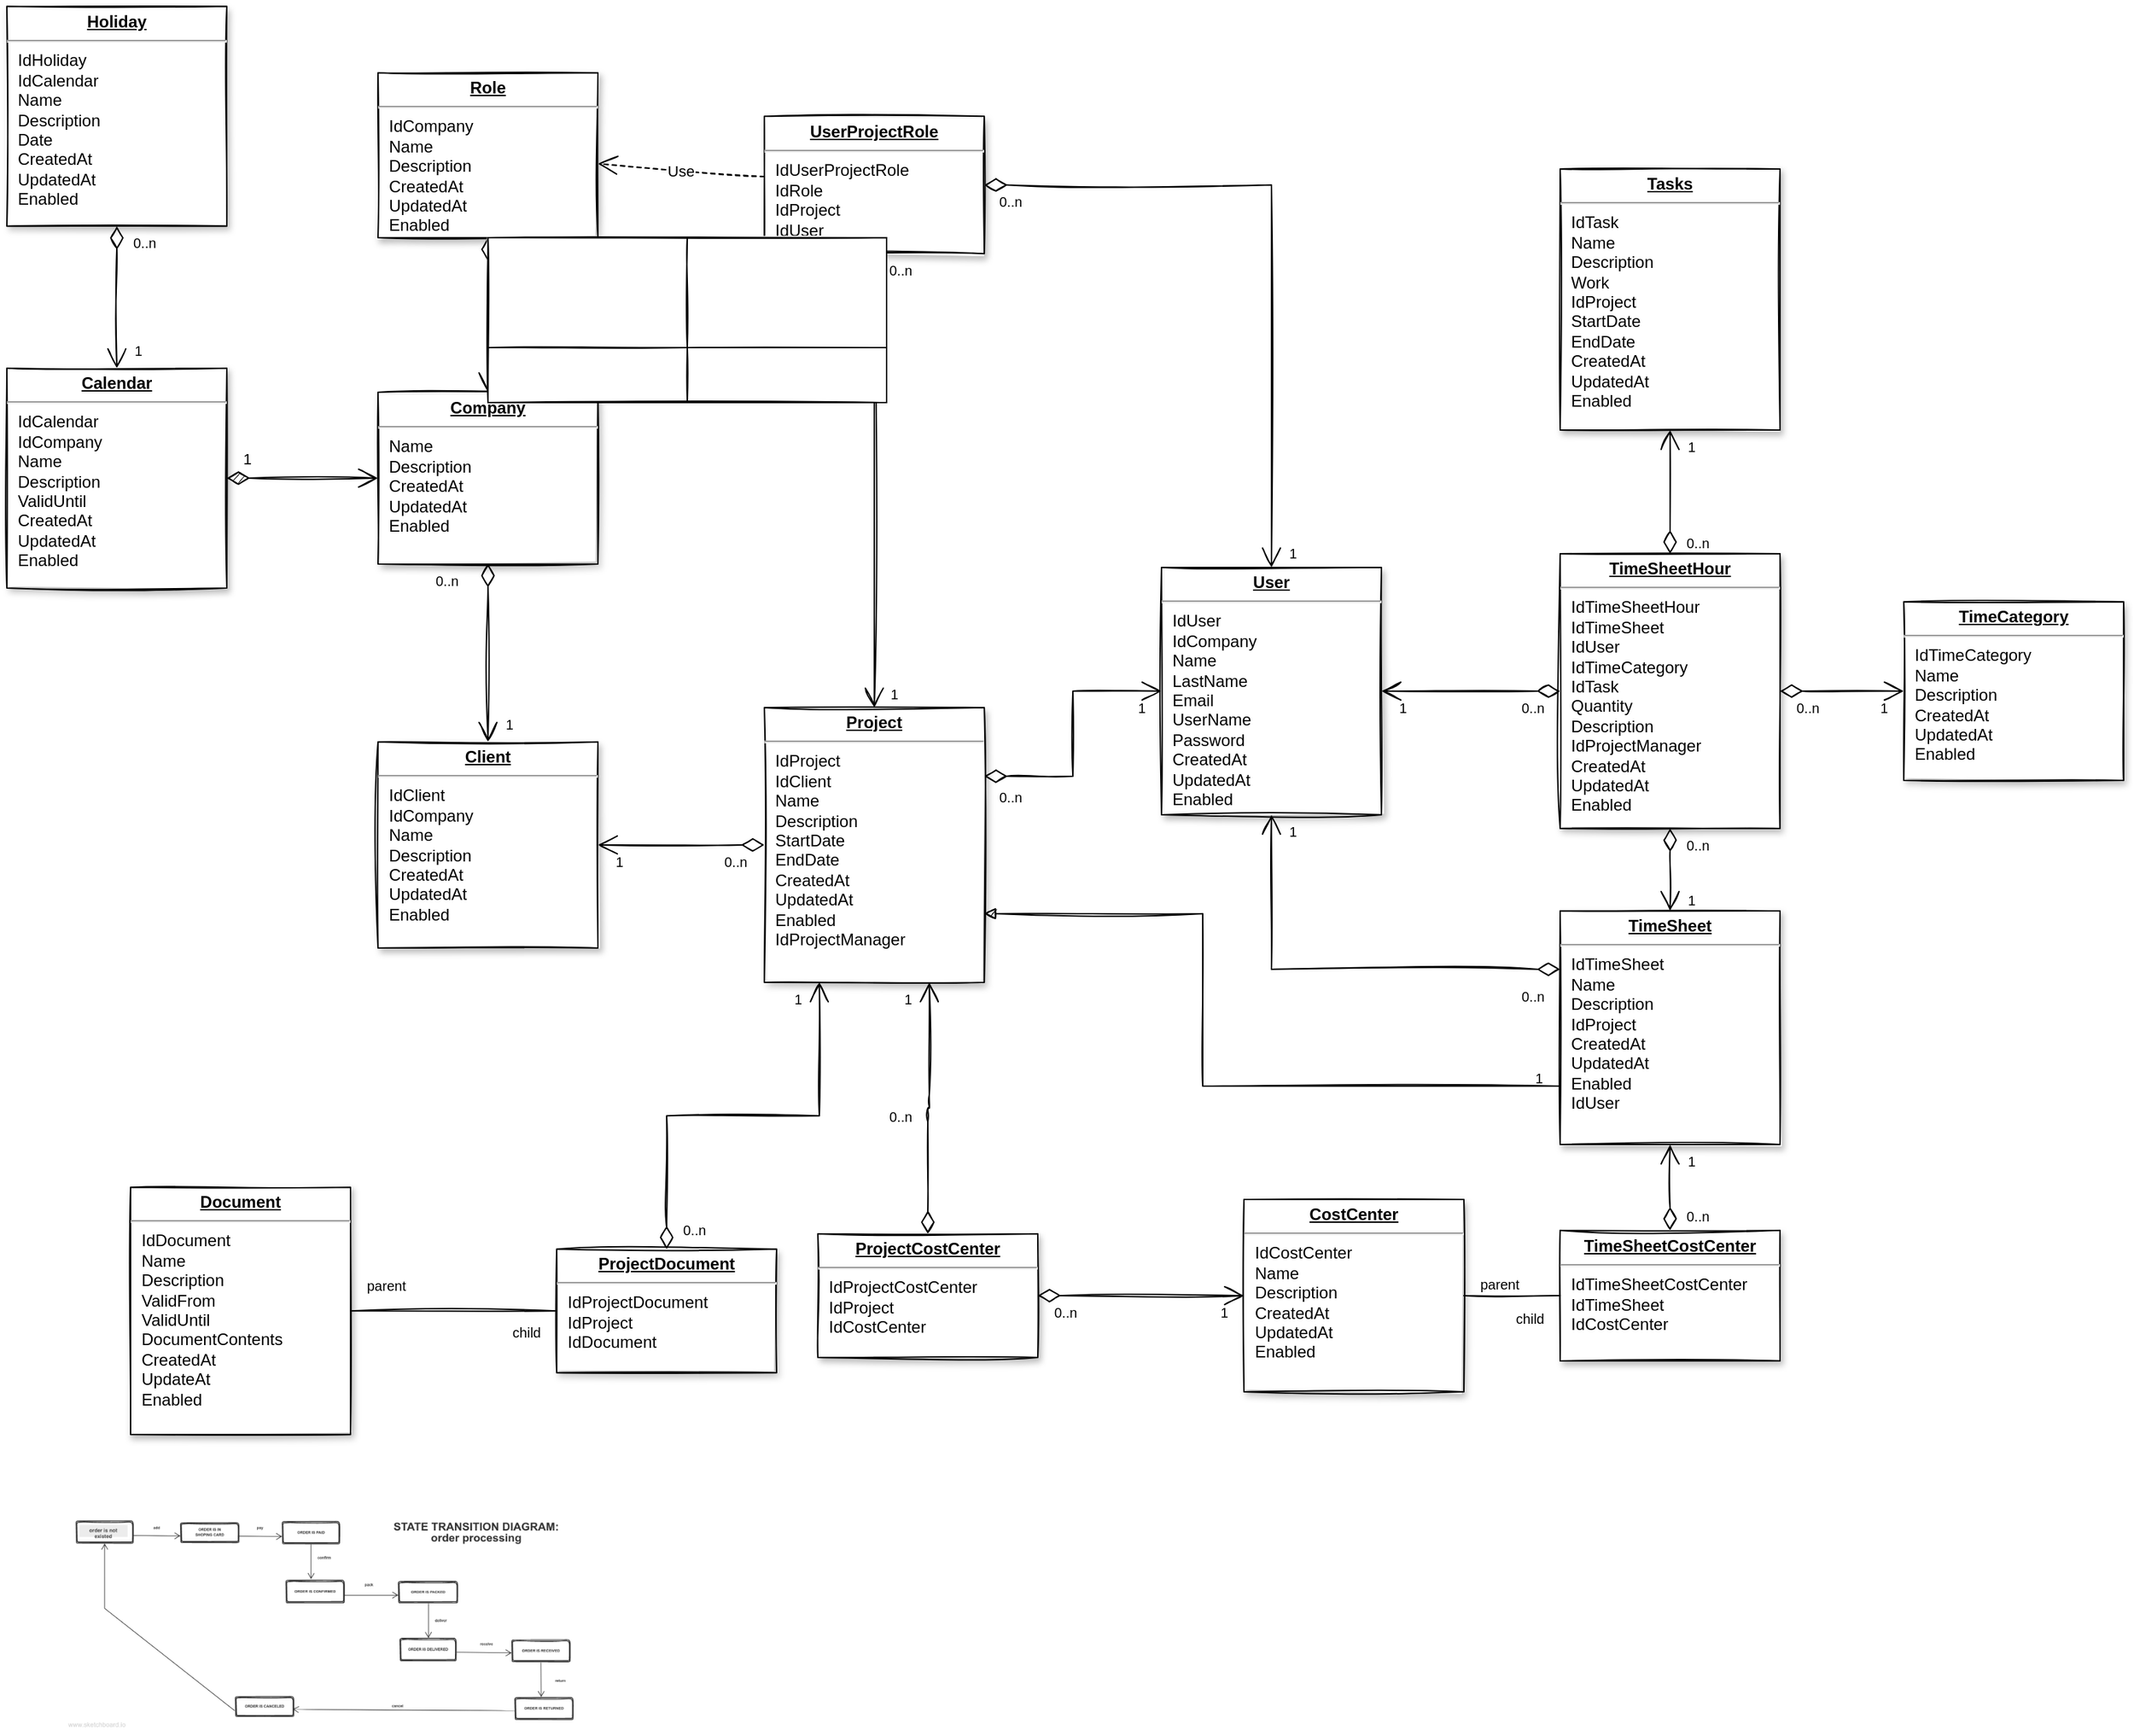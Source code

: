 <mxfile version="14.9.7" type="github" pages="2">
  <diagram name="Page-1" id="efa7a0a1-bf9b-a30e-e6df-94a7791c09e9">
    <mxGraphModel dx="868" dy="450" grid="1" gridSize="10" guides="1" tooltips="1" connect="1" arrows="1" fold="1" page="1" pageScale="1" pageWidth="826" pageHeight="1169" math="0" shadow="0">
      <root>
        <object label="" id="0">
          <mxCell />
        </object>
        <mxCell id="1" parent="0" />
        <mxCell id="19" value="&lt;p style=&quot;margin: 0px; margin-top: 4px; text-align: center; text-decoration: underline;&quot;&gt;&lt;strong&gt;Role&lt;/strong&gt;&lt;/p&gt;&lt;hr /&gt;&lt;p style=&quot;margin: 0px; margin-left: 8px;&quot;&gt;IdCompany&lt;br /&gt;Name&lt;/p&gt;&lt;p style=&quot;margin: 0px; margin-left: 8px;&quot;&gt;Description&lt;/p&gt;&lt;p style=&quot;margin: 0px; margin-left: 8px;&quot;&gt;CreatedAt&lt;/p&gt;&lt;p style=&quot;margin: 0px; margin-left: 8px;&quot;&gt;UpdatedAt&lt;/p&gt;&lt;p style=&quot;margin: 0px; margin-left: 8px;&quot;&gt;Enabled&lt;/p&gt;" style="verticalAlign=top;align=left;overflow=fill;fontSize=12;fontFamily=Helvetica;html=1;shadow=1;sketch=1;" parent="1" vertex="1">
          <mxGeometry x="310.0" y="70.0" width="160" height="120" as="geometry" />
        </mxCell>
        <mxCell id="20" value="&lt;p style=&quot;margin: 0px; margin-top: 4px; text-align: center; text-decoration: underline;&quot;&gt;&lt;strong&gt;Company&lt;/strong&gt;&lt;/p&gt;&lt;hr /&gt;&lt;p style=&quot;margin: 0px; margin-left: 8px;&quot;&gt;Name&lt;/p&gt;&lt;p style=&quot;margin: 0px; margin-left: 8px;&quot;&gt;Description&lt;/p&gt;&lt;p style=&quot;margin: 0px; margin-left: 8px;&quot;&gt;CreatedAt&lt;/p&gt;&lt;p style=&quot;margin: 0px; margin-left: 8px;&quot;&gt;UpdatedAt&lt;/p&gt;&lt;p style=&quot;margin: 0px; margin-left: 8px;&quot;&gt;Enabled&lt;/p&gt;" style="verticalAlign=top;align=left;overflow=fill;fontSize=12;fontFamily=Helvetica;html=1;shadow=1;sketch=1;" parent="1" vertex="1">
          <mxGeometry x="310.0" y="302.5" width="160" height="125" as="geometry" />
        </mxCell>
        <mxCell id="21" value="&lt;p style=&quot;margin: 0px; margin-top: 4px; text-align: center; text-decoration: underline;&quot;&gt;&lt;strong&gt;Calendar&lt;/strong&gt;&lt;/p&gt;&lt;hr /&gt;&lt;p style=&quot;margin: 0px; margin-left: 8px;&quot;&gt;IdCalendar&lt;/p&gt;&lt;p style=&quot;margin: 0px; margin-left: 8px;&quot;&gt;IdCompany&lt;/p&gt;&lt;p style=&quot;margin: 0px; margin-left: 8px;&quot;&gt;Name&lt;/p&gt;&lt;p style=&quot;margin: 0px; margin-left: 8px;&quot;&gt;Description&lt;/p&gt;&lt;p style=&quot;margin: 0px; margin-left: 8px;&quot;&gt;ValidUntil&lt;/p&gt;&lt;p style=&quot;margin: 0px; margin-left: 8px;&quot;&gt;CreatedAt&lt;/p&gt;&lt;p style=&quot;margin: 0px; margin-left: 8px;&quot;&gt;UpdatedAt&lt;/p&gt;&lt;p style=&quot;margin: 0px; margin-left: 8px;&quot;&gt;Enabled&lt;/p&gt;" style="verticalAlign=top;align=left;overflow=fill;fontSize=12;fontFamily=Helvetica;html=1;shadow=1;sketch=1;" parent="1" vertex="1">
          <mxGeometry x="40.0" y="285.0" width="160" height="160" as="geometry" />
        </mxCell>
        <mxCell id="22" value="&lt;p style=&quot;margin: 0px; margin-top: 4px; text-align: center; text-decoration: underline;&quot;&gt;&lt;strong&gt;User&lt;/strong&gt;&lt;/p&gt;&lt;hr /&gt;&lt;p style=&quot;margin: 0px; margin-left: 8px;&quot;&gt;IdUser&lt;/p&gt;&lt;p style=&quot;margin: 0px; margin-left: 8px;&quot;&gt;IdCompany&lt;/p&gt;&lt;p style=&quot;margin: 0px; margin-left: 8px;&quot;&gt;Name&lt;/p&gt;&lt;p style=&quot;margin: 0px; margin-left: 8px;&quot;&gt;LastName&lt;/p&gt;&lt;p style=&quot;margin: 0px; margin-left: 8px;&quot;&gt;Email&lt;/p&gt;&lt;p style=&quot;margin: 0px; margin-left: 8px;&quot;&gt;UserName&lt;/p&gt;&lt;p style=&quot;margin: 0px; margin-left: 8px;&quot;&gt;Password&lt;/p&gt;&lt;p style=&quot;margin: 0px; margin-left: 8px;&quot;&gt;CreatedAt&lt;/p&gt;&lt;p style=&quot;margin: 0px; margin-left: 8px;&quot;&gt;UpdatedAt&lt;/p&gt;&lt;p style=&quot;margin: 0px; margin-left: 8px;&quot;&gt;Enabled&lt;/p&gt;" style="verticalAlign=top;align=left;overflow=fill;fontSize=12;fontFamily=Helvetica;html=1;shadow=1;sketch=1;" parent="1" vertex="1">
          <mxGeometry x="880.0" y="430" width="160.0" height="180" as="geometry" />
        </mxCell>
        <mxCell id="23" value="&lt;p style=&quot;margin: 0px; margin-top: 4px; text-align: center; text-decoration: underline;&quot;&gt;&lt;strong&gt;UserProjectRole&lt;/strong&gt;&lt;/p&gt;&lt;hr /&gt;&lt;p style=&quot;margin: 0px; margin-left: 8px;&quot;&gt;IdUserProjectRole&lt;/p&gt;&lt;p style=&quot;margin: 0px; margin-left: 8px;&quot;&gt;IdRole&lt;/p&gt;&lt;p style=&quot;margin: 0px; margin-left: 8px;&quot;&gt;IdProject&lt;/p&gt;&lt;p style=&quot;margin: 0px; margin-left: 8px;&quot;&gt;IdUser&lt;/p&gt;" style="verticalAlign=top;align=left;overflow=fill;fontSize=12;fontFamily=Helvetica;html=1;shadow=1;sketch=1;" parent="1" vertex="1">
          <mxGeometry x="591.08" y="101.64" width="160" height="100" as="geometry" />
        </mxCell>
        <mxCell id="24" value="&lt;p style=&quot;margin: 0px; margin-top: 4px; text-align: center; text-decoration: underline;&quot;&gt;&lt;strong&gt;Client&lt;/strong&gt;&lt;/p&gt;&lt;hr /&gt;&lt;p style=&quot;margin: 0px; margin-left: 8px;&quot;&gt;IdClient&lt;/p&gt;&lt;p style=&quot;margin: 0px; margin-left: 8px;&quot;&gt;IdCompany&lt;/p&gt;&lt;p style=&quot;margin: 0px; margin-left: 8px;&quot;&gt;Name&lt;/p&gt;&lt;p style=&quot;margin: 0px; margin-left: 8px;&quot;&gt;Description&lt;/p&gt;&lt;p style=&quot;margin: 0px; margin-left: 8px;&quot;&gt;CreatedAt&lt;/p&gt;&lt;p style=&quot;margin: 0px; margin-left: 8px;&quot;&gt;UpdatedAt&lt;/p&gt;&lt;p style=&quot;margin: 0px; margin-left: 8px;&quot;&gt;Enabled&lt;/p&gt;" style="verticalAlign=top;align=left;overflow=fill;fontSize=12;fontFamily=Helvetica;html=1;shadow=1;sketch=1;" parent="1" vertex="1">
          <mxGeometry x="310.0" y="556.96" width="160" height="150" as="geometry" />
        </mxCell>
        <mxCell id="25" value="&lt;p style=&quot;margin: 0px; margin-top: 4px; text-align: center; text-decoration: underline;&quot;&gt;&lt;strong&gt;Holiday&lt;/strong&gt;&lt;/p&gt;&lt;hr /&gt;&lt;p style=&quot;margin: 0px; margin-left: 8px;&quot;&gt;IdHoliday&lt;/p&gt;&lt;p style=&quot;margin: 0px; margin-left: 8px;&quot;&gt;IdCalendar&lt;/p&gt;&lt;p style=&quot;margin: 0px; margin-left: 8px;&quot;&gt;Name&lt;/p&gt;&lt;p style=&quot;margin: 0px; margin-left: 8px;&quot;&gt;Description&lt;/p&gt;&lt;p style=&quot;margin: 0px; margin-left: 8px;&quot;&gt;Date&lt;/p&gt;&lt;p style=&quot;margin: 0px; margin-left: 8px;&quot;&gt;CreatedAt&lt;/p&gt;&lt;p style=&quot;margin: 0px; margin-left: 8px;&quot;&gt;UpdatedAt&lt;/p&gt;&lt;p style=&quot;margin: 0px; margin-left: 8px;&quot;&gt;Enabled&lt;/p&gt;" style="verticalAlign=top;align=left;overflow=fill;fontSize=12;fontFamily=Helvetica;html=1;shadow=1;sketch=1;" parent="1" vertex="1">
          <mxGeometry x="40.0" y="21.64" width="160" height="160" as="geometry" />
        </mxCell>
        <mxCell id="26" value="&lt;p style=&quot;margin: 0px; margin-top: 4px; text-align: center; text-decoration: underline;&quot;&gt;&lt;strong&gt;TimeSheet&lt;/strong&gt;&lt;/p&gt;&lt;hr /&gt;&lt;p style=&quot;margin: 0px; margin-left: 8px;&quot;&gt;IdTimeSheet&lt;/p&gt;&lt;p style=&quot;margin: 0px; margin-left: 8px;&quot;&gt;Name&lt;/p&gt;&lt;p style=&quot;margin: 0px; margin-left: 8px;&quot;&gt;Description&lt;/p&gt;&lt;p style=&quot;margin: 0px; margin-left: 8px;&quot;&gt;IdProject&lt;/p&gt;&lt;p style=&quot;margin: 0px; margin-left: 8px;&quot;&gt;CreatedAt&lt;/p&gt;&lt;p style=&quot;margin: 0px; margin-left: 8px;&quot;&gt;UpdatedAt&lt;/p&gt;&lt;p style=&quot;margin: 0px; margin-left: 8px;&quot;&gt;Enabled&lt;/p&gt;&lt;p style=&quot;margin: 0px; margin-left: 8px;&quot;&gt;IdUser&lt;/p&gt;" style="verticalAlign=top;align=left;overflow=fill;fontSize=12;fontFamily=Helvetica;html=1;shadow=1;sketch=1;" parent="1" vertex="1">
          <mxGeometry x="1170" y="680" width="160" height="170" as="geometry" />
        </mxCell>
        <mxCell id="27" value="&lt;p style=&quot;margin: 0px; margin-top: 4px; text-align: center; text-decoration: underline;&quot;&gt;&lt;strong&gt;TimeSheetHour&lt;/strong&gt;&lt;/p&gt;&lt;hr /&gt;&lt;p style=&quot;margin: 0px; margin-left: 8px;&quot;&gt;IdTimeSheetHour&lt;br /&gt;IdTimeSheet&lt;/p&gt;&lt;p style=&quot;margin: 0px; margin-left: 8px;&quot;&gt;IdUser&lt;/p&gt;&lt;p style=&quot;margin: 0px; margin-left: 8px;&quot;&gt;IdTimeCategory&lt;/p&gt;&lt;p style=&quot;margin: 0px; margin-left: 8px;&quot;&gt;IdTask&lt;/p&gt;&lt;p style=&quot;margin: 0px; margin-left: 8px;&quot;&gt;Quantity&lt;/p&gt;&lt;p style=&quot;margin: 0px; margin-left: 8px;&quot;&gt;Description&lt;/p&gt;&lt;p style=&quot;margin: 0px; margin-left: 8px;&quot;&gt;IdProjectManager&lt;/p&gt;&lt;p style=&quot;margin: 0px; margin-left: 8px;&quot;&gt;CreatedAt&lt;/p&gt;&lt;p style=&quot;margin: 0px; margin-left: 8px;&quot;&gt;UpdatedAt&lt;/p&gt;&lt;p style=&quot;margin: 0px; margin-left: 8px;&quot;&gt;Enabled&lt;/p&gt;" style="verticalAlign=top;align=left;overflow=fill;fontSize=12;fontFamily=Helvetica;html=1;shadow=1;sketch=1;" parent="1" vertex="1">
          <mxGeometry x="1170" y="420.0" width="160" height="200" as="geometry" />
        </mxCell>
        <mxCell id="28" value="&lt;p style=&quot;margin: 0px; margin-top: 4px; text-align: center; text-decoration: underline;&quot;&gt;&lt;strong&gt;Document&lt;/strong&gt;&lt;/p&gt;&lt;hr /&gt;&lt;p style=&quot;margin: 0px; margin-left: 8px;&quot;&gt;IdDocument&lt;/p&gt;&lt;p style=&quot;margin: 0px; margin-left: 8px;&quot;&gt;Name&lt;/p&gt;&lt;p style=&quot;margin: 0px; margin-left: 8px;&quot;&gt;Description&lt;/p&gt;&lt;p style=&quot;margin: 0px; margin-left: 8px;&quot;&gt;ValidFrom&lt;/p&gt;&lt;p style=&quot;margin: 0px; margin-left: 8px;&quot;&gt;ValidUntil&lt;/p&gt;&lt;p style=&quot;margin: 0px; margin-left: 8px;&quot;&gt;DocumentContents&lt;/p&gt;&lt;p style=&quot;margin: 0px; margin-left: 8px;&quot;&gt;CreatedAt&lt;/p&gt;&lt;p style=&quot;margin: 0px; margin-left: 8px;&quot;&gt;UpdateAt&lt;/p&gt;&lt;p style=&quot;margin: 0px; margin-left: 8px;&quot;&gt;Enabled&lt;/p&gt;" style="verticalAlign=top;align=left;overflow=fill;fontSize=12;fontFamily=Helvetica;html=1;shadow=1;sketch=1;" parent="1" vertex="1">
          <mxGeometry x="130.0" y="881.16" width="160" height="180" as="geometry" />
        </mxCell>
        <mxCell id="29" value="&lt;p style=&quot;margin: 0px; margin-top: 4px; text-align: center; text-decoration: underline;&quot;&gt;&lt;strong&gt;Project&lt;/strong&gt;&lt;/p&gt;&lt;hr /&gt;&lt;p style=&quot;margin: 0px; margin-left: 8px;&quot;&gt;IdProject&lt;/p&gt;&lt;p style=&quot;margin: 0px; margin-left: 8px;&quot;&gt;IdClient&lt;/p&gt;&lt;p style=&quot;margin: 0px; margin-left: 8px;&quot;&gt;Name&lt;/p&gt;&lt;p style=&quot;margin: 0px; margin-left: 8px;&quot;&gt;Description&lt;/p&gt;&lt;p style=&quot;margin: 0px; margin-left: 8px;&quot;&gt;StartDate&lt;/p&gt;&lt;p style=&quot;margin: 0px; margin-left: 8px;&quot;&gt;EndDate&lt;/p&gt;&lt;p style=&quot;margin: 0px; margin-left: 8px;&quot;&gt;CreatedAt&lt;/p&gt;&lt;p style=&quot;margin: 0px; margin-left: 8px;&quot;&gt;UpdatedAt&lt;/p&gt;&lt;p style=&quot;margin: 0px; margin-left: 8px;&quot;&gt;Enabled&lt;br /&gt;IdProjectManager&lt;/p&gt;" style="verticalAlign=top;align=left;overflow=fill;fontSize=12;fontFamily=Helvetica;html=1;shadow=1;sketch=1;" parent="1" vertex="1">
          <mxGeometry x="591.08" y="531.96" width="160" height="200" as="geometry" />
        </mxCell>
        <mxCell id="30" value="&lt;p style=&quot;margin: 0px; margin-top: 4px; text-align: center; text-decoration: underline;&quot;&gt;&lt;strong&gt;TimeCategory&lt;/strong&gt;&lt;/p&gt;&lt;hr /&gt;&lt;p style=&quot;margin: 0px; margin-left: 8px;&quot;&gt;IdTimeCategory&lt;/p&gt;&lt;p style=&quot;margin: 0px; margin-left: 8px;&quot;&gt;Name&lt;/p&gt;&lt;p style=&quot;margin: 0px; margin-left: 8px;&quot;&gt;Description&lt;/p&gt;&lt;p style=&quot;margin: 0px; margin-left: 8px;&quot;&gt;CreatedAt&lt;/p&gt;&lt;p style=&quot;margin: 0px; margin-left: 8px;&quot;&gt;UpdatedAt&lt;/p&gt;&lt;p style=&quot;margin: 0px; margin-left: 8px;&quot;&gt;Enabled&lt;/p&gt;" style="verticalAlign=top;align=left;overflow=fill;fontSize=12;fontFamily=Helvetica;html=1;shadow=1;sketch=1;" parent="1" vertex="1">
          <mxGeometry x="1420.0" y="455.0" width="160" height="130" as="geometry" />
        </mxCell>
        <mxCell id="31" value="&lt;p style=&quot;margin: 0px; margin-top: 4px; text-align: center; text-decoration: underline;&quot;&gt;&lt;strong&gt;TimeSheetCostCenter&lt;/strong&gt;&lt;/p&gt;&lt;hr /&gt;&lt;p style=&quot;margin: 0px; margin-left: 8px;&quot;&gt;IdTimeSheetCostCenter&lt;/p&gt;&lt;p style=&quot;margin: 0px; margin-left: 8px;&quot;&gt;IdTimeSheet&lt;/p&gt;&lt;p style=&quot;margin: 0px; margin-left: 8px;&quot;&gt;IdCostCenter&lt;/p&gt;" style="verticalAlign=top;align=left;overflow=fill;fontSize=12;fontFamily=Helvetica;html=1;shadow=1;sketch=1;" parent="1" vertex="1">
          <mxGeometry x="1170" y="912.5" width="160" height="95" as="geometry" />
        </mxCell>
        <mxCell id="32" value="&lt;p style=&quot;margin: 0px; margin-top: 4px; text-align: center; text-decoration: underline;&quot;&gt;&lt;strong&gt;CostCenter&lt;/strong&gt;&lt;/p&gt;&lt;hr /&gt;&lt;p style=&quot;margin: 0px; margin-left: 8px;&quot;&gt;IdCostCenter&lt;/p&gt;&lt;p style=&quot;margin: 0px; margin-left: 8px;&quot;&gt;Name&lt;/p&gt;&lt;p style=&quot;margin: 0px; margin-left: 8px;&quot;&gt;Description&lt;/p&gt;&lt;p style=&quot;margin: 0px; margin-left: 8px;&quot;&gt;CreatedAt&lt;/p&gt;&lt;p style=&quot;margin: 0px; margin-left: 8px;&quot;&gt;UpdatedAt&lt;/p&gt;&lt;p style=&quot;margin: 0px; margin-left: 8px;&quot;&gt;Enabled&lt;/p&gt;" style="verticalAlign=top;align=left;overflow=fill;fontSize=12;fontFamily=Helvetica;html=1;shadow=1;sketch=1;" parent="1" vertex="1">
          <mxGeometry x="940.0" y="890.0" width="160" height="140" as="geometry" />
        </mxCell>
        <mxCell id="33" value="&lt;p style=&quot;margin: 0px; margin-top: 4px; text-align: center; text-decoration: underline;&quot;&gt;&lt;strong&gt;ProjectCostCenter&lt;/strong&gt;&lt;/p&gt;&lt;hr /&gt;&lt;p style=&quot;margin: 0px; margin-left: 8px;&quot;&gt;IdProjectCostCenter&lt;/p&gt;&lt;p style=&quot;margin: 0px; margin-left: 8px;&quot;&gt;IdProject&lt;/p&gt;&lt;p style=&quot;margin: 0px; margin-left: 8px;&quot;&gt;IdCostCenter&lt;/p&gt;" style="verticalAlign=top;align=left;overflow=fill;fontSize=12;fontFamily=Helvetica;html=1;shadow=1;sketch=1;" parent="1" vertex="1">
          <mxGeometry x="630" y="915.0" width="160" height="90" as="geometry" />
        </mxCell>
        <mxCell id="34" value="&lt;p style=&quot;margin: 0px ; margin-top: 4px ; text-align: center ; text-decoration: underline&quot;&gt;&lt;strong&gt;ProjectDocument&lt;/strong&gt;&lt;/p&gt;&lt;hr&gt;&lt;p style=&quot;margin: 0px ; margin-left: 8px&quot;&gt;IdProjectDocument&lt;/p&gt;&lt;p style=&quot;margin: 0px ; margin-left: 8px&quot;&gt;IdProject&lt;/p&gt;&lt;p style=&quot;margin: 0px ; margin-left: 8px&quot;&gt;IdDocument&lt;/p&gt;" style="verticalAlign=top;align=left;overflow=fill;fontSize=12;fontFamily=Helvetica;html=1;shadow=1;sketch=1;" parent="1" vertex="1">
          <mxGeometry x="440.0" y="926.16" width="160" height="90" as="geometry" />
        </mxCell>
        <mxCell id="35" value="&lt;p style=&quot;margin: 0px; margin-top: 4px; text-align: center; text-decoration: underline;&quot;&gt;&lt;strong&gt;Tasks&lt;/strong&gt;&lt;/p&gt;&lt;hr /&gt;&lt;p style=&quot;margin: 0px; margin-left: 8px;&quot;&gt;IdTask&lt;/p&gt;&lt;p style=&quot;margin: 0px; margin-left: 8px;&quot;&gt;Name&lt;/p&gt;&lt;p style=&quot;margin: 0px; margin-left: 8px;&quot;&gt;Description&lt;/p&gt;&lt;p style=&quot;margin: 0px; margin-left: 8px;&quot;&gt;Work&lt;/p&gt;&lt;p style=&quot;margin: 0px; margin-left: 8px;&quot;&gt;IdProject&lt;/p&gt;&lt;p style=&quot;margin: 0px; margin-left: 8px;&quot;&gt;StartDate&lt;/p&gt;&lt;p style=&quot;margin: 0px; margin-left: 8px;&quot;&gt;EndDate&lt;/p&gt;&lt;p style=&quot;margin: 0px; margin-left: 8px;&quot;&gt;CreatedAt&lt;/p&gt;&lt;p style=&quot;margin: 0px; margin-left: 8px;&quot;&gt;UpdatedAt&lt;/p&gt;&lt;p style=&quot;margin: 0px; margin-left: 8px;&quot;&gt;Enabled&lt;/p&gt;" style="verticalAlign=top;align=left;overflow=fill;fontSize=12;fontFamily=Helvetica;html=1;shadow=1;sketch=1;" parent="1" vertex="1">
          <mxGeometry x="1170" y="140.0" width="160" height="190" as="geometry" />
        </mxCell>
        <mxCell id="36" value="" style="endArrow=open;endSize=12;startArrow=diamondThin;startSize=14;startFill=0;edgeStyle=orthogonalEdgeStyle;sketch=1;" parent="1" source="19" target="20" edge="1">
          <mxGeometry y="160" as="geometry">
            <mxPoint y="160" as="sourcePoint" />
            <mxPoint x="160" y="160" as="targetPoint" />
          </mxGeometry>
        </mxCell>
        <mxCell id="37" value="0..n" style="resizable=0;align=left;verticalAlign=top;fontSize=10;shadow=1;sketch=1;" parent="36" connectable="0" vertex="1">
          <mxGeometry x="-1" relative="1" as="geometry">
            <mxPoint x="10" as="offset" />
          </mxGeometry>
        </mxCell>
        <mxCell id="38" value="1" style="resizable=0;align=right;verticalAlign=top;fontSize=10;shadow=1;sketch=1;" parent="36" connectable="0" vertex="1">
          <mxGeometry x="1" relative="1" as="geometry">
            <mxPoint x="590" y="105" as="offset" />
          </mxGeometry>
        </mxCell>
        <mxCell id="45" value="" style="endArrow=open;endSize=12;startArrow=diamondThin;startSize=14;startFill=0;edgeStyle=orthogonalEdgeStyle;rounded=0;sketch=1;" parent="1" source="23" target="22" edge="1">
          <mxGeometry x="519.36" y="180" as="geometry">
            <mxPoint x="519.36" y="180" as="sourcePoint" />
            <mxPoint x="679.36" y="180" as="targetPoint" />
          </mxGeometry>
        </mxCell>
        <mxCell id="46" value="0..n" style="resizable=0;align=left;verticalAlign=top;fontSize=10;shadow=1;sketch=1;" parent="45" connectable="0" vertex="1">
          <mxGeometry x="-1" relative="1" as="geometry">
            <mxPoint x="8.92" as="offset" />
          </mxGeometry>
        </mxCell>
        <mxCell id="47" value="1" style="resizable=0;align=right;verticalAlign=top;fontSize=10;shadow=1;sketch=1;" parent="45" connectable="0" vertex="1">
          <mxGeometry x="1" relative="1" as="geometry">
            <mxPoint x="-550" y="-160.0" as="offset" />
          </mxGeometry>
        </mxCell>
        <mxCell id="48" value="" style="endArrow=open;endSize=12;startArrow=diamondThin;startSize=14;startFill=0;edgeStyle=orthogonalEdgeStyle;exitX=1;exitY=0.25;rounded=0;sketch=1;" parent="1" source="29" target="22" edge="1">
          <mxGeometry x="769.36" y="450" as="geometry">
            <mxPoint x="769.36" y="450" as="sourcePoint" />
            <mxPoint x="929.36" y="450" as="targetPoint" />
          </mxGeometry>
        </mxCell>
        <mxCell id="49" value="0..n" style="resizable=0;align=left;verticalAlign=top;fontSize=10;shadow=1;sketch=1;" parent="48" connectable="0" vertex="1">
          <mxGeometry x="-1" relative="1" as="geometry">
            <mxPoint x="8.92" y="3.04" as="offset" />
          </mxGeometry>
        </mxCell>
        <mxCell id="50" value="1" style="resizable=0;align=right;verticalAlign=top;fontSize=10;shadow=1;sketch=1;" parent="48" connectable="0" vertex="1">
          <mxGeometry x="1" relative="1" as="geometry">
            <mxPoint x="-10" as="offset" />
          </mxGeometry>
        </mxCell>
        <mxCell id="51" value="" style="endArrow=open;endSize=12;startArrow=diamondThin;startSize=14;startFill=0;edgeStyle=orthogonalEdgeStyle;sketch=1;" parent="1" source="23" target="29" edge="1">
          <mxGeometry x="389.36" y="350" as="geometry">
            <mxPoint x="389.36" y="350" as="sourcePoint" />
            <mxPoint x="549.36" y="350" as="targetPoint" />
          </mxGeometry>
        </mxCell>
        <mxCell id="52" value="0..n" style="resizable=0;align=left;verticalAlign=top;fontSize=10;shadow=1;sketch=1;" parent="51" connectable="0" vertex="1">
          <mxGeometry x="-1" relative="1" as="geometry">
            <mxPoint x="8.92" as="offset" />
          </mxGeometry>
        </mxCell>
        <mxCell id="53" value="1" style="resizable=0;align=right;verticalAlign=top;fontSize=10;shadow=1;sketch=1;" parent="51" connectable="0" vertex="1">
          <mxGeometry x="1" relative="1" as="geometry">
            <mxPoint x="18.92" y="-21.96" as="offset" />
          </mxGeometry>
        </mxCell>
        <mxCell id="54" value="" style="endArrow=open;endSize=12;startArrow=diamondThin;startSize=14;startFill=0;edgeStyle=orthogonalEdgeStyle;exitX=0;exitY=0.25;rounded=0;sketch=1;" parent="1" source="26" target="22" edge="1">
          <mxGeometry x="1209.36" y="170" as="geometry">
            <mxPoint x="1209.36" y="170" as="sourcePoint" />
            <mxPoint x="1369.36" y="170" as="targetPoint" />
          </mxGeometry>
        </mxCell>
        <mxCell id="55" value="0..n" style="resizable=0;align=left;verticalAlign=top;fontSize=10;shadow=1;sketch=1;" parent="54" connectable="0" vertex="1">
          <mxGeometry x="-1" relative="1" as="geometry">
            <mxPoint x="-30" y="7.5" as="offset" />
          </mxGeometry>
        </mxCell>
        <mxCell id="56" value="1" style="resizable=0;align=right;verticalAlign=top;fontSize=10;shadow=1;sketch=1;" parent="54" connectable="0" vertex="1">
          <mxGeometry x="1" relative="1" as="geometry">
            <mxPoint x="20" as="offset" />
          </mxGeometry>
        </mxCell>
        <mxCell id="57" value="" style="endArrow=open;endSize=12;startArrow=diamondThin;startSize=14;startFill=0;edgeStyle=orthogonalEdgeStyle;sketch=1;" parent="1" source="27" target="26" edge="1">
          <mxGeometry x="1269.36" y="180" as="geometry">
            <mxPoint x="1269.36" y="180" as="sourcePoint" />
            <mxPoint x="1429.36" y="180" as="targetPoint" />
          </mxGeometry>
        </mxCell>
        <mxCell id="58" value="0..n" style="resizable=0;align=left;verticalAlign=top;fontSize=10;shadow=1;sketch=1;" parent="57" connectable="0" vertex="1">
          <mxGeometry x="-1" relative="1" as="geometry">
            <mxPoint x="10" as="offset" />
          </mxGeometry>
        </mxCell>
        <mxCell id="59" value="1" style="resizable=0;align=right;verticalAlign=top;fontSize=10;shadow=1;sketch=1;" parent="57" connectable="0" vertex="1">
          <mxGeometry x="1" relative="1" as="geometry">
            <mxPoint x="20" y="-20" as="offset" />
          </mxGeometry>
        </mxCell>
        <mxCell id="63" value="" style="endArrow=open;endSize=12;startArrow=diamondThin;startSize=14;startFill=0;edgeStyle=orthogonalEdgeStyle;entryX=0.75;entryY=1;sketch=1;" parent="1" source="33" target="29" edge="1">
          <mxGeometry x="479.36" y="790" as="geometry">
            <mxPoint x="479.36" y="790" as="sourcePoint" />
            <mxPoint x="639.36" y="790" as="targetPoint" />
          </mxGeometry>
        </mxCell>
        <mxCell id="64" value="0..n" style="resizable=0;align=left;verticalAlign=top;fontSize=10;shadow=1;sketch=1;" parent="63" connectable="0" vertex="1">
          <mxGeometry x="-1" relative="1" as="geometry">
            <mxPoint x="-30" y="-97.5" as="offset" />
          </mxGeometry>
        </mxCell>
        <mxCell id="65" value="1" style="resizable=0;align=right;verticalAlign=top;fontSize=10;shadow=1;sketch=1;" parent="63" connectable="0" vertex="1">
          <mxGeometry x="1" relative="1" as="geometry">
            <mxPoint x="-11.08" as="offset" />
          </mxGeometry>
        </mxCell>
        <mxCell id="66" value="" style="endArrow=open;endSize=12;startArrow=diamondThin;startSize=14;startFill=0;edgeStyle=orthogonalEdgeStyle;sketch=1;" parent="1" source="33" target="32" edge="1">
          <mxGeometry x="469.36" y="526.16" as="geometry">
            <mxPoint x="469.36" y="526.16" as="sourcePoint" />
            <mxPoint x="980" y="1061.16" as="targetPoint" />
          </mxGeometry>
        </mxCell>
        <mxCell id="67" value="0..n" style="resizable=0;align=left;verticalAlign=top;fontSize=10;shadow=1;sketch=1;" parent="66" connectable="0" vertex="1">
          <mxGeometry x="-1" relative="1" as="geometry">
            <mxPoint x="10" as="offset" />
          </mxGeometry>
        </mxCell>
        <mxCell id="68" value="1" style="resizable=0;align=right;verticalAlign=top;fontSize=10;shadow=1;sketch=1;" parent="66" connectable="0" vertex="1">
          <mxGeometry x="1" relative="1" as="geometry">
            <mxPoint x="-10" as="offset" />
          </mxGeometry>
        </mxCell>
        <mxCell id="72" value="" style="endArrow=open;endSize=12;startArrow=diamondThin;startSize=14;startFill=0;edgeStyle=orthogonalEdgeStyle;entryX=0.25;entryY=1;rounded=0;sketch=1;" parent="1" source="34" target="29" edge="1">
          <mxGeometry x="419.36" y="820" as="geometry">
            <mxPoint x="419.36" y="820" as="sourcePoint" />
            <mxPoint x="579.36" y="820" as="targetPoint" />
          </mxGeometry>
        </mxCell>
        <mxCell id="73" value="0..n" style="resizable=0;align=left;verticalAlign=top;fontSize=10;shadow=1;sketch=1;" parent="72" connectable="0" vertex="1">
          <mxGeometry x="-1" relative="1" as="geometry">
            <mxPoint x="10" y="-26.16" as="offset" />
          </mxGeometry>
        </mxCell>
        <mxCell id="74" value="1" style="resizable=0;align=right;verticalAlign=top;fontSize=10;shadow=1;sketch=1;" parent="72" connectable="0" vertex="1">
          <mxGeometry x="1" relative="1" as="geometry">
            <mxPoint x="-11.08" as="offset" />
          </mxGeometry>
        </mxCell>
        <mxCell id="75" value="" style="endArrow=open;endSize=12;startArrow=diamondThin;startSize=14;startFill=0;edgeStyle=orthogonalEdgeStyle;sketch=1;" parent="1" source="31" target="26" edge="1">
          <mxGeometry x="1079.36" y="560" as="geometry">
            <mxPoint x="1079.36" y="560" as="sourcePoint" />
            <mxPoint x="1239.36" y="560" as="targetPoint" />
          </mxGeometry>
        </mxCell>
        <mxCell id="76" value="0..n" style="resizable=0;align=left;verticalAlign=top;fontSize=10;shadow=1;sketch=1;" parent="75" connectable="0" vertex="1">
          <mxGeometry x="-1" relative="1" as="geometry">
            <mxPoint x="10.0" y="-22.5" as="offset" />
          </mxGeometry>
        </mxCell>
        <mxCell id="77" value="1" style="resizable=0;align=right;verticalAlign=top;fontSize=10;shadow=1;sketch=1;" parent="75" connectable="0" vertex="1">
          <mxGeometry x="1" relative="1" as="geometry">
            <mxPoint x="20" as="offset" />
          </mxGeometry>
        </mxCell>
        <mxCell id="78" value="" style="endArrow=open;endSize=12;startArrow=diamondThin;startSize=14;startFill=0;edgeStyle=orthogonalEdgeStyle;sketch=1;" parent="1" source="27" target="30" edge="1">
          <mxGeometry x="1309.36" y="540" as="geometry">
            <mxPoint x="1309.36" y="540" as="sourcePoint" />
            <mxPoint x="1469.36" y="540" as="targetPoint" />
          </mxGeometry>
        </mxCell>
        <mxCell id="79" value="0..n" style="resizable=0;align=left;verticalAlign=top;fontSize=10;shadow=1;sketch=1;" parent="78" connectable="0" vertex="1">
          <mxGeometry x="-1" relative="1" as="geometry">
            <mxPoint x="10" as="offset" />
          </mxGeometry>
        </mxCell>
        <mxCell id="80" value="1" style="resizable=0;align=right;verticalAlign=top;fontSize=10;shadow=1;sketch=1;" parent="78" connectable="0" vertex="1">
          <mxGeometry x="1" relative="1" as="geometry">
            <mxPoint x="-10" as="offset" />
          </mxGeometry>
        </mxCell>
        <mxCell id="81" value="" style="endArrow=open;endSize=12;startArrow=diamondThin;startSize=14;startFill=0;edgeStyle=orthogonalEdgeStyle;sketch=1;" parent="1" source="27" target="35" edge="1">
          <mxGeometry x="1119.36" y="540" as="geometry">
            <mxPoint x="1119.36" y="540" as="sourcePoint" />
            <mxPoint x="1279.36" y="540" as="targetPoint" />
          </mxGeometry>
        </mxCell>
        <mxCell id="82" value="0..n" style="resizable=0;align=left;verticalAlign=top;fontSize=10;shadow=1;sketch=1;" parent="81" connectable="0" vertex="1">
          <mxGeometry x="-1" relative="1" as="geometry">
            <mxPoint x="10" y="-20" as="offset" />
          </mxGeometry>
        </mxCell>
        <mxCell id="83" value="1" style="resizable=0;align=right;verticalAlign=top;fontSize=10;shadow=1;sketch=1;" parent="81" connectable="0" vertex="1">
          <mxGeometry x="1" relative="1" as="geometry">
            <mxPoint x="20" as="offset" />
          </mxGeometry>
        </mxCell>
        <mxCell id="84" value="" style="endArrow=open;endSize=12;startArrow=diamondThin;startSize=14;startFill=0;edgeStyle=orthogonalEdgeStyle;sketch=1;" parent="1" source="27" target="22" edge="1">
          <mxGeometry x="1389.36" y="130" as="geometry">
            <mxPoint x="1389.36" y="130" as="sourcePoint" />
            <mxPoint x="1549.36" y="130" as="targetPoint" />
          </mxGeometry>
        </mxCell>
        <mxCell id="85" value="0..n" style="resizable=0;align=left;verticalAlign=top;fontSize=10;shadow=1;sketch=1;" parent="84" connectable="0" vertex="1">
          <mxGeometry x="-1" relative="1" as="geometry">
            <mxPoint x="-30" as="offset" />
          </mxGeometry>
        </mxCell>
        <mxCell id="86" value="1" style="resizable=0;align=right;verticalAlign=top;fontSize=10;shadow=1;sketch=1;" parent="84" connectable="0" vertex="1">
          <mxGeometry x="1" relative="1" as="geometry">
            <mxPoint x="20" y="2.728e-13" as="offset" />
          </mxGeometry>
        </mxCell>
        <mxCell id="87" value="" style="endArrow=open;endSize=12;startArrow=diamondThin;startSize=14;startFill=0;edgeStyle=orthogonalEdgeStyle;sketch=1;" parent="1" source="20" target="24" edge="1">
          <mxGeometry x="519.36" y="200" as="geometry">
            <mxPoint x="519.36" y="200" as="sourcePoint" />
            <mxPoint x="679.36" y="200" as="targetPoint" />
          </mxGeometry>
        </mxCell>
        <mxCell id="88" value="0..n" style="resizable=0;align=left;verticalAlign=top;fontSize=10;shadow=1;sketch=1;" parent="87" connectable="0" vertex="1">
          <mxGeometry x="-1" relative="1" as="geometry">
            <mxPoint x="-40" as="offset" />
          </mxGeometry>
        </mxCell>
        <mxCell id="89" value="1" style="resizable=0;align=right;verticalAlign=top;fontSize=10;shadow=1;sketch=1;" parent="87" connectable="0" vertex="1">
          <mxGeometry x="1" relative="1" as="geometry">
            <mxPoint x="20.0" y="-25.0" as="offset" />
          </mxGeometry>
        </mxCell>
        <mxCell id="90" value="" style="endArrow=open;endSize=12;startArrow=diamondThin;startSize=14;startFill=0;edgeStyle=orthogonalEdgeStyle;sketch=1;" parent="1" source="25" target="21" edge="1">
          <mxGeometry x="620" y="340" as="geometry">
            <mxPoint x="620" y="340" as="sourcePoint" />
            <mxPoint x="780" y="340" as="targetPoint" />
          </mxGeometry>
        </mxCell>
        <mxCell id="91" value="0..n" style="resizable=0;align=left;verticalAlign=top;fontSize=10;shadow=1;sketch=1;" parent="90" connectable="0" vertex="1">
          <mxGeometry x="-1" relative="1" as="geometry">
            <mxPoint x="10" as="offset" />
          </mxGeometry>
        </mxCell>
        <mxCell id="92" value="1" style="resizable=0;align=right;verticalAlign=top;fontSize=10;shadow=1;sketch=1;" parent="90" connectable="0" vertex="1">
          <mxGeometry x="1" relative="1" as="geometry">
            <mxPoint x="20" y="-25.0" as="offset" />
          </mxGeometry>
        </mxCell>
        <mxCell id="99" value="" style="endArrow=open;endSize=12;startArrow=diamondThin;startSize=14;startFill=0;edgeStyle=orthogonalEdgeStyle;sketch=1;" parent="1" source="29" target="24" edge="1">
          <mxGeometry x="369.36" y="360" as="geometry">
            <mxPoint x="369.36" y="360" as="sourcePoint" />
            <mxPoint x="529.36" y="360" as="targetPoint" />
            <Array as="points" />
          </mxGeometry>
        </mxCell>
        <mxCell id="100" value="0..n" style="resizable=0;align=left;verticalAlign=top;fontSize=10;shadow=1;sketch=1;" parent="99" connectable="0" vertex="1">
          <mxGeometry x="-1" relative="1" as="geometry">
            <mxPoint x="-31.08" as="offset" />
          </mxGeometry>
        </mxCell>
        <mxCell id="101" value="1" style="resizable=0;align=right;verticalAlign=top;fontSize=10;shadow=1;sketch=1;" parent="99" connectable="0" vertex="1">
          <mxGeometry x="1" relative="1" as="geometry">
            <mxPoint x="20.0" y="1.895e-13" as="offset" />
          </mxGeometry>
        </mxCell>
        <mxCell id="102" value="Use" style="endArrow=open;endSize=12;dashed=1;sketch=1;" parent="1" source="23" target="19" edge="1">
          <mxGeometry x="430" y="50" as="geometry">
            <mxPoint x="430" y="50" as="sourcePoint" />
            <mxPoint x="590" y="50" as="targetPoint" />
          </mxGeometry>
        </mxCell>
        <mxCell id="103" value="1" style="endArrow=open;endSize=12;startArrow=diamondThin;startSize=14;startFill=1;edgeStyle=orthogonalEdgeStyle;align=left;verticalAlign=bottom;sketch=1;" parent="1" source="21" target="20" edge="1">
          <mxGeometry x="-0.818" y="5.0" relative="1" as="geometry">
            <mxPoint x="80" y="510" as="sourcePoint" />
            <mxPoint x="240" y="510" as="targetPoint" />
            <mxPoint as="offset" />
          </mxGeometry>
        </mxCell>
        <mxCell id="107" value="" style="endArrow=none;edgeStyle=orthogonalEdgeStyle;sketch=1;" parent="1" source="28" target="34" edge="1">
          <mxGeometry x="190" y="950" as="geometry">
            <mxPoint x="190" y="950" as="sourcePoint" />
            <mxPoint x="350" y="950" as="targetPoint" />
          </mxGeometry>
        </mxCell>
        <mxCell id="108" value="parent" style="resizable=0;align=left;verticalAlign=bottom;fontSize=10;shadow=1;sketch=1;" parent="107" connectable="0" vertex="1">
          <mxGeometry x="-1" relative="1" as="geometry">
            <mxPoint x="10" y="-10" as="offset" />
          </mxGeometry>
        </mxCell>
        <mxCell id="109" value="child" style="resizable=0;align=right;verticalAlign=bottom;fontSize=10;shadow=1;sketch=1;" parent="107" connectable="0" vertex="1">
          <mxGeometry x="1" relative="1" as="geometry">
            <mxPoint x="-10" y="23.84" as="offset" />
          </mxGeometry>
        </mxCell>
        <mxCell id="110" value="" style="endArrow=none;edgeStyle=orthogonalEdgeStyle;sketch=1;" parent="1" source="32" target="31" edge="1">
          <mxGeometry x="910" y="972.5" as="geometry">
            <mxPoint x="910" y="972.5" as="sourcePoint" />
            <mxPoint x="1070" y="972.5" as="targetPoint" />
          </mxGeometry>
        </mxCell>
        <mxCell id="111" value="parent" style="resizable=0;align=left;verticalAlign=bottom;fontSize=10;shadow=1;sketch=1;" parent="110" connectable="0" vertex="1">
          <mxGeometry x="-1" relative="1" as="geometry">
            <mxPoint x="10" as="offset" />
          </mxGeometry>
        </mxCell>
        <mxCell id="112" value="child" style="resizable=0;align=right;verticalAlign=bottom;fontSize=10;shadow=1;sketch=1;" parent="110" connectable="0" vertex="1">
          <mxGeometry x="1" relative="1" as="geometry">
            <mxPoint x="-10" y="25" as="offset" />
          </mxGeometry>
        </mxCell>
        <mxCell id="113" value="" style="endArrow=block;endFill=1;edgeStyle=orthogonalEdgeStyle;align=left;verticalAlign=top;entryX=1;entryY=0.75;exitX=0;exitY=0.75;rounded=0;sketch=1;" parent="1" source="26" target="29" edge="1">
          <mxGeometry x="-1" relative="1" as="geometry">
            <mxPoint x="910" y="840" as="sourcePoint" />
            <mxPoint x="1070" y="840" as="targetPoint" />
            <Array as="points">
              <mxPoint x="910" y="808" />
              <mxPoint x="910" y="682" />
            </Array>
          </mxGeometry>
        </mxCell>
        <mxCell id="114" value="1" style="resizable=0;align=left;verticalAlign=bottom;fontSize=10;sketch=1;" parent="113" connectable="0" vertex="1">
          <mxGeometry x="-1" relative="1" as="geometry">
            <mxPoint x="-20.0" y="2.5" as="offset" />
          </mxGeometry>
        </mxCell>
        <mxCell id="ztSyKAwLwJNfU8Wn0-G6-114" value="" style="shape=table;startSize=0;container=1;collapsible=0;childLayout=tableLayout;sketch=1;" vertex="1" parent="1">
          <mxGeometry x="390" y="190" width="290" height="120" as="geometry" />
        </mxCell>
        <mxCell id="ztSyKAwLwJNfU8Wn0-G6-115" value="" style="shape=partialRectangle;collapsible=0;dropTarget=0;pointerEvents=0;fillColor=none;top=0;left=0;bottom=0;right=0;points=[[0,0.5],[1,0.5]];portConstraint=eastwest;sketch=1;" vertex="1" parent="ztSyKAwLwJNfU8Wn0-G6-114">
          <mxGeometry width="290" height="80" as="geometry" />
        </mxCell>
        <mxCell id="ztSyKAwLwJNfU8Wn0-G6-116" value="" style="shape=partialRectangle;html=1;whiteSpace=wrap;connectable=0;overflow=hidden;fillColor=none;top=0;left=0;bottom=0;right=0;pointerEvents=1;shadow=1;sketch=1;" vertex="1" parent="ztSyKAwLwJNfU8Wn0-G6-115">
          <mxGeometry width="145" height="80" as="geometry" />
        </mxCell>
        <mxCell id="ztSyKAwLwJNfU8Wn0-G6-117" value="" style="shape=partialRectangle;html=1;whiteSpace=wrap;connectable=0;overflow=hidden;fillColor=none;top=0;left=0;bottom=0;right=0;pointerEvents=1;sketch=1;" vertex="1" parent="ztSyKAwLwJNfU8Wn0-G6-115">
          <mxGeometry x="145" width="145" height="80" as="geometry" />
        </mxCell>
        <mxCell id="ztSyKAwLwJNfU8Wn0-G6-118" value="" style="shape=partialRectangle;collapsible=0;dropTarget=0;pointerEvents=0;fillColor=none;top=0;left=0;bottom=0;right=0;points=[[0,0.5],[1,0.5]];portConstraint=eastwest;shadow=1;sketch=1;" vertex="1" parent="ztSyKAwLwJNfU8Wn0-G6-114">
          <mxGeometry y="80" width="290" height="40" as="geometry" />
        </mxCell>
        <mxCell id="ztSyKAwLwJNfU8Wn0-G6-119" value="" style="shape=partialRectangle;html=1;whiteSpace=wrap;connectable=0;overflow=hidden;fillColor=none;top=0;left=0;bottom=0;right=0;pointerEvents=1;sketch=1;" vertex="1" parent="ztSyKAwLwJNfU8Wn0-G6-118">
          <mxGeometry width="145" height="40" as="geometry" />
        </mxCell>
        <mxCell id="ztSyKAwLwJNfU8Wn0-G6-120" value="" style="shape=partialRectangle;html=1;whiteSpace=wrap;connectable=0;overflow=hidden;fillColor=none;top=0;left=0;bottom=0;right=0;pointerEvents=1;sketch=1;" vertex="1" parent="ztSyKAwLwJNfU8Wn0-G6-118">
          <mxGeometry x="145" width="145" height="40" as="geometry" />
        </mxCell>
        <mxCell id="ztSyKAwLwJNfU8Wn0-G6-121" value="" style="shape=image;verticalLabelPosition=bottom;labelBackgroundColor=#ffffff;verticalAlign=top;aspect=fixed;imageAspect=0;image=data:image/png,iVBORw0KGgoAAAANSUhEUgAACYgAAAMXCAYAAACaLyPcAAAABGdBTUEAALGP&#xa;C/xhBQAAACBjSFJNAAB6JgAAgIQAAPoAAACA6AAAdTAAAOpgAAA6mAAAF3Cc&#xa;ulE8AAAAUGVYSWZNTQAqAAAACAACARIAAwAAAAEAAQAAh2kABAAAAAEAAAAm&#xa;AAAAAAADoAEAAwAAAAEAAQAAoAIABAAAAAEAAAmIoAMABAAAAAEAAAMXAAAA&#xa;AKHy9LQAAAIzaVRYdFhNTDpjb20uYWRvYmUueG1wAAAAAAA8eDp4bXBtZXRh&#xa;IHhtbG5zOng9ImFkb2JlOm5zOm1ldGEvIiB4OnhtcHRrPSJYTVAgQ29yZSA1&#xa;LjQuMCI+CiAgIDxyZGY6UkRGIHhtbG5zOnJkZj0iaHR0cDovL3d3dy53My5v&#xa;cmcvMTk5OS8wMi8yMi1yZGYtc3ludGF4LW5zIyI+CiAgICAgIDxyZGY6RGVz&#xa;Y3JpcHRpb24gcmRmOmFib3V0PSIiCiAgICAgICAgICAgIHhtbG5zOnRpZmY9&#xa;Imh0dHA6Ly9ucy5hZG9iZS5jb20vdGlmZi8xLjAvIgogICAgICAgICAgICB4&#xa;bWxuczpleGlmPSJodHRwOi8vbnMuYWRvYmUuY29tL2V4aWYvMS4wLyI+CiAg&#xa;ICAgICAgIDx0aWZmOk9yaWVudGF0aW9uPjE8L3RpZmY6T3JpZW50YXRpb24+&#xa;CiAgICAgICAgIDxleGlmOkNvbG9yU3BhY2U+MTwvZXhpZjpDb2xvclNwYWNl&#xa;PgogICAgICAgICA8ZXhpZjpQaXhlbFhEaW1lbnNpb24+MjQ0MDwvZXhpZjpQ&#xa;aXhlbFhEaW1lbnNpb24+CiAgICAgICAgIDxleGlmOlBpeGVsWURpbWVuc2lv&#xa;bj43OTE8L2V4aWY6UGl4ZWxZRGltZW5zaW9uPgogICAgICA8L3JkZjpEZXNj&#xa;cmlwdGlvbj4KICAgPC9yZGY6UkRGPgo8L3g6eG1wbWV0YT4KNnokrQAAQABJ&#xa;REFUeAHsnQecHVXZuC8hhRYICSSUAEtRWiBBQaqwdAQkEQFBUYKgYI/fZ0NF&#xa;gvLZS/jbCxIUwU8poSPFLB0pEtpHAIGlSC9JaIEE8n/e4c517uzc3bubrXef&#xa;8/vNnnPe85723DOzM2feOadU0klAAhKQgAQkIAEJSEACEpCABCQgAQlIQAIS&#xa;kIAEJCABCUhAAhKQgAQkIAEJSEACEpCABCQgAQlIQAISkIAEJCABCUhAAhKQ&#xa;gAQkIAEJSEACEpCABCQgAQlIQAISkIAEJCABCUhAAhKQgAQkIAEJSEACEpCA&#xa;BCQgAQlIQAISkIAEJCABCUhAAhKQgAQkIAEJSEACEpCABCQgAQlIQAISkIAE&#xa;JCABCUhAAhKQgAQkIAEJSEACEpCABCQgAQlIQAISkIAEJCABCUhAAhKQgAQk&#xa;IAEJSEACEpCABCQgAQlIQAISkIAEJCABCUhAAhKQgAQkIAEJSEACEpCABCQg&#xa;AQlIQAISkIAEJCABCUhAAhKQgAQkIAEJSEACEpCABCQgAQlIQAISkIAEJCAB&#xa;CUhAAhKQgAQkIAEJSEACEpCABCQgAQlIQAISkIAEJCABCUhAAhKQgAQkIAEJ&#xa;SEACEpCABCQgAQlIQAISkIAEJCABCUhAAhKQgAQkIAEJSEACEpCABCQgAQlI&#xa;QAISkIAEJCABCUhAAhKQgAQkIAEJSEACEpCABCQgAQlIQAISkIAEJCABCUhA&#xa;AhKQgAQkIAEJSEACEpCABCQgAQlIQAISkIAEJCABCUhAAhKQgAQkIAEJSEAC&#xa;EpCABCQgAQlIQAISkIAEJCABCUhAAhKQgAQkIAEJSEACEpCABCQgAQlIQAIS&#xa;kIAEJCABCUhAAhKQgAQkIAEJSEACEpCABCQgAQlIQAISkIAEJCABCUhAAhKQ&#xa;gAQkIAEJSEACEpCABCQgAQlIQAISkIAEJCABCUhAAhKQgAQkIAEJSEACEpCA&#xa;BCQgAQlIQAISkIAEJCABCUhAAhKQgAQkIAEJSEACEpCABCQgAQlIQAISkIAE&#xa;JCABCUhAAhKQgAQkIAEJSEACEpCABCQgAQlIQAISkIAEJCABCUhAAhKQgAQk&#xa;IAEJSEACEpCABCQgAQlIQAISkIAEJCABCUhAAhKQgAQkIAEJSEACEpCABCQg&#xa;AQlIQAISkIAEJCABCUhAAhKQgAQkIAEJSEACEpCABCQgAQlIQAISkIAEJCAB&#xa;CUhAAhKQgAQkIAEJSEACEpCABCQgAQlIQAISkIAEJCABCUhAAhKQgAQkIAEJ&#xa;SEACEpCABCQgAQlIQAISkIAEJCABCUhAAhKQgAQkIAEJSEACEpCABCQgAQlI&#xa;QAISkIAEJCABCUhAAhKQgAQkIAEJSEACEpCABCQgAQlIQAISkIAEJCABCUhA&#xa;AhKQgAQkIAEJSEACEpCABCQgAQlIQAISkIAEJCABCUhAAhKQgAQkIAEJSEAC&#xa;EpCABCQgAQlIQAISkIAEJCABCUhAAhKQgAQkIAEJSEACEpCABCQgAQlIQAIS&#xa;kIAEJCABCUhAAhKQgAQkIAEJSEACEpCABCQgAQlIQAISkIAEJCABCUhAAhKQ&#xa;gAQkIAEJSEACEpCABCQgAQlIQAISkIAEJCABCUhAAhKQgAQkIAEJSEACEpCA&#xa;BCQgAQlIQAISkIAEJCABCUhAAhKQgAQkIAEJSEACEpCABCQgAQlIQAISkIAE&#xa;JCABCUhAAhKQgAQkIAEJSEACEpCABCQgAQlIQAISkIAEJCABCUhAAhKQgAQk&#xa;IAEJSEACEpCABCQgAQlIQAISkIAEJCABCUhAAhKQgAQkIAEJSEACEpCABCQg&#xa;AQlIQAISkIAEJCABCUhAAhKQgAQkIAEJSEACEpCABCQgAQlIQAISkIAEJCAB&#xa;CUhAAhKQgAQkIAEJSEACEpCABCQgAQlIQAISkIAEJCABCUhAAhKQgAQkIAEJ&#xa;SEACEpCABCQgAQlIQAISkIAEJCABCUhAAhKQgAQkIAEJSEACEpCABCQgAQlI&#xa;QAISkIAEJCABCUhAAhKQgAQkIAEJSEACEpCABCQgAQlIQAISkIAEJCABCUhA&#xa;AhKQgAQkIAEJSEACEpCABCQgAQlIQAISkIAEJCABCUhAAhKQgAQkIAEJSEAC&#xa;EpCABCQgAQlIQAISkIAEJCABCUhAAhKQgAQkIAEJSEACEpCABCQgAQlIQAIS&#xa;kIAEJCABCUhAAhKQgAQkIAEJSEACEpCABCQgAQlIQAISkIAEJCABCUhAAhKQ&#xa;gAQkIAEJSEACEpCABCQgAQlIQAISkIAEJCABCUhAAhKQgAQkIAEJSEACEpCA&#xa;BCQgAQlIQAISkIAEJCABCUhAAhKQgAQkIAEJSEACEpCABCQgAQlIQAISkIAE&#xa;JCABCUhAAhKQgAQkIAEJSEACEpCABCQgAQlIQAISkIAEJCABCUhAAhKQgAQk&#xa;IAEJSEACEpCABCQgAQlIQAISkIAEJCABCUhAAhKQgAQkIAEJSEACEpCABCQg&#xa;AQlIQAISkIAEJCABCUhAAhKQgAQkIAEJSEACEpCABCQgAQlIQAISkIAEJCAB&#xa;CUhAAhKQgAQkIAEJSEACEpCABCQgAQlIQAISkIAEJCABCUhAAhKQgAQkIAEJ&#xa;SEACEpCABCQgAQlIQAISkIAEJCABCUhAAhKQgAQkIAEJSEACEpCABCQgAQlI&#xa;QAISkIAEJCABCUhAAhKQgAQkIAEJSEACEpCABCQgAQlIQAISkIAEJCABCUhA&#xa;AhKQgAQkIAEJSEACEpCABCQgAQlIQAISkIAEJCABCUhAAhKQgAQkIAEJSEAC&#xa;EpCABCQgAQlIQAISkIAEJCABCUhAAhKQgAQkIAEJSEACEpCABCQgAQlIQAIS&#xa;kIAEJCABCUhAAhKQgAQkIAEJSEACEpCABCQgAQlIQAISkIAEJCABCUhAAhKQ&#xa;gAQkIAEJSEACEpCABCQgAQlIQAISkIAEJCABCUhAAhKQgAQkIAEJSEACEpCA&#xa;BCQgAQlIQAISkIAEJCABCUhAAhKQgAQkIAEJSEACEpCABCQgAQlIQAISkIAE&#xa;JCABCUhAAhKQgAQkIAEJSEACEpCABCQgAQlIQAISkIAEJCABCUhAAhKQgAQk&#xa;IAEJSEACEpCABCQgAQlIQAISkIAEJCABCUhAAhKQgAQkIAEJSEACEpCABCQg&#xa;AQlIQAISkIAEJCABCUhAAhKQgAQkIAEJSEACEpCABCQgAQlIQAISkIAEJCAB&#xa;CUhAAhKQgAQkIAEJSEACEpCABCQgAQlIQAISkIAEJCABCUhAAhKQgAQkIAEJ&#xa;SEACEpCABCQgAQlIQAISkIAEJCABCUhAAhKQgAQkIAEJSEACEpCABCQgAQlI&#xa;QAISkIAEJCABCUhAAhKQgAQkIAEJSEACEpCABCQgAQlIQAISkIAEJCABCUhA&#xa;AhKQgAQkIAEJSEACEpCABCQgAQlIQAISkIAEJCABCUhAAhKQgAQkIAEJSEAC&#xa;EpCABCQgAQlIQAISkIAEJCABCUhAAhKQgAQkIAEJSEACEpCABCQgAQlIQAIS&#xa;kIAEJCABCUhAAhKQgAQkIAEJSEACEpCABCQgAQlIQAISkIAEJCABCUhAAhKQ&#xa;gAQkIAEJSEACEpCABCQgAQlIQAISkIAEJCABCUhAAhKQgAQkIAEJSEACEpCA&#xa;BCQgAQlIQAISkIAEJCABCUhAAhKQgAQkIAEJSEACEpCABCQgAQlIQAISkIAE&#xa;JCABCUhAAhKQgAQkIAEJSEACEpCABCQgAQlIQAISkIAEJCABCUhAAhKQgAQk&#xa;IAEJSEACEpCABCQgAQlIQAISkIAEJCABCUhAAhKQgAQkIAEJSEACEpCABCQg&#xa;AQlIQAISkIAEJCABCUhAAhKQgAQkIAEJSEACEpCABCQgAQlIQAISkIAEJCAB&#xa;CUhAAhKQgAQkIAEJSEACEpCABCQgAQlIQAISkIAEJCABCUhAAhKQgAQkIAEJ&#xa;SEACEpCABCQgAQlIQAISkIAEJCABCUhAAhKQgAQkIAEJSEACEpCABCQgAQlI&#xa;QAISkIAEJCABCUhAAhKQgAQkIAEJSEACEpCABCQgAQlIQAISkIAEJCABCUhA&#xa;AhKQgAQkIAEJSEACEpCABCQgAQlIQAISkIAEJCABCUhAAhKQgAQkIAEJSEAC&#xa;EpCABCQgAQlIQAISkIAEJCABCUhAAhKQgAQkIAEJSEACEpCABCQgAQlIQAIS&#xa;kIAEJCABCUhAAhKQgAQkIAEJSEACEpCABCQgAQlIQAISkIAEJCABCUhAAhKQ&#xa;gAQkIAEJSEACEpCABCQgAQlIQAISkIAEJCABCUhAAhKQgAQkIAEJSEACEpCA&#xa;BCQgAQlIQAISkIAEJCABCUhAAhKQgAQkIAEJSEACEpCABCQgAQlIQAISkIAE&#xa;JCABCUhAAhKQgAQkIAEJSEACEpCABCQgAQlIQAISkIAEJCABCUhAAhKQgAQk&#xa;IAEJSEACEpCABCQgAQlIQAISkIAEJCABCUhAAhKQgAQkIAEJSEACEpCABCQg&#xa;AQlIQAISkIAEJCABCUhAAhKQgAQkIAEJSEACEpCABCQgAQlIQAISkIAEJCAB&#xa;CUhAAhKQgAQk0McElunj+hu6+kmTJo1aZpllJjZ0J+1cGwL85s1thEspePPN&#xa;N+dQ7rwlS5bMn4NbyuLMLgEJSEACEpCABCQgAQlIQAISkIAEJCABCUhAAhKQ&#xa;gAQkIAEJSEACEpCABCQwSAg0lIFYGGQtu+yykzGiaSow0hnFbzppkPyudrPx&#xa;Ccyii7NuvfXW0xq/q/ZQAhKQgAQkIAEJSEACEpCABCQgAQlIQAISkIAEJCAB&#xa;CUhAAhKQgAQkIAEJSKCrBBrCQCwMw4YMGfITjMKmdhWE+SQwQAnMeuONN45k&#xa;UbF5A7T9NlsCEpCABCQgAQn0awKuCtzzPw8f+MTzXPIxD+GWbI3EH+ZetzUr&#xa;MywBCUhAAhKQgAQkIAEJSEACEpCABCQgAQlIQAISkEDnCAx4AzFe2Exi1bBT&#xa;6barg3Xut+/X2rwIup0GavRU/SvFynjrVYtKJVi1sgXlVhqJ5ckYl4AEJCAB&#xa;CTQ+gTBeSlfQjd4WrKJbgcA9Q9xLNFUEBiQwsAi00Nz4OOI8DcYG1g9nayUg&#xa;AQlIQAISkIAEJCABCUhAAhKQgAQkIAEJSKDvCQx4A7F3vvOds8HYnEE5n/Cs&#xa;MJopy8J4Jg2XRaUSL9JGoTMxFfCyrDVemqXx1G/vJVvolOtpTfWL/Ci7qA2p&#xa;LmX4VXwKo4H8MF7kt18l26VYGYHfe1RW1lEY/RaO+bwImxO6FNvM+J1GcHKa&#xa;l/ST//nPf4ZMJwEJSEACEpDAICAQ9xncD5xAV6cMgu7aRQlUCHDfO4977CPZ&#xa;an1WRWhAAhKQgAQkIAEJSEACEpCABCQgAQlIQAISkIAEJCCBdgkMaAOxsqFM&#xa;GIil7jReFEyNCGlNeBPLW5WkqyWMiiSOgehaOtNoXpzMQX9eZ/JkdTsyasvq&#xa;dnc4awyVlr3VVlvtkoZ7yq/HeAsuzTXqryWvod55cbwMI9cMDMFOjNzveMc7&#xa;ptOeeDGcOFZT2BUbspZyVE8CEpCABCQggQYlwAcSU7gvOJX7gFEN2kW71SAE&#xa;GKcP05XWLnZnFGO88kFPvgzKPpH74ul5uXEJSEACEpCABCQgAQlIQAISkIAE&#xa;JCABCUhAAhKQgATaEhjQBmJZA5l4+cALgiZkYTAzlZcJTW27q0QCA58AYz1W&#xa;pDsyjMEY7y2M9dR4rmIgOfB7aQ8kIAEJdJ0ARuLtGhV0veTinLfddttVxSlK&#xa;JdD9BOIjCFYOeyhbctwHcz8wBz8+EMi6edwzVMnyq+iGMnmbs5m6Gqb+llp5&#xa;qaOVDzlOq5WuvLEI1LoO80FGE+Okqb3epuMIv2oF3fiYg3E0nbyVFXr5QCK2&#xa;Wa8a4+2VbZoEJCABCUhAAhKQgAQkIAEJSEACEpCABCQgAQlIYLASGNAGYqye&#xa;MIsfLtlmjxcIJ8aPyEuDyopK9fyo5LsdvXlZ3XiBhbw1K6s3TN6OthBsQme9&#xa;estTrzEIFI2z6Fl7Yy07lginRmBZIO/jpdg8XvTOToXEV+UdWdV4TtP0JdDb&#xa;BOLlMHXuUl7JMa0+DHcmpZE6/Sins3nqLFo1CXQfgbh3YHzPocQWrseneT3u&#xa;PraW9B8C3P/OJHZEWTKfcTedjyRmRDw1yklXRS1fb0ehE/efTaHTz12cP/M6&#xa;aiP9qUuvqJwwmINFh3UU5S2S9WcDUcZDGFRVjKmK2p+XpWMnL0/j6ZhK4+H3&#xa;wviaxTX1xDAEiz7Rxpm0I11ZbA6Gh1tl22NYAhKQgAQkIAEJSEACEpCABCQg&#xa;AQlIQAISkIAEJCCBtgQGtIFYdvUkXkycyIuCEzJdjBdm8fKoJWS8DEp8gq28&#xa;W2jF75eOdx5NNCyOdh0vRprbVaid2NV8VSXCushgqUqnv0YYF22MAmu1lX7O&#xa;K4+jQpXMuMqmx/urbnvxGAUzLkbxm0+nPZ9LK6JdsSrIrhiItSBLXv4hO5KX&#xa;xDNTHX0J9AUBxmsz4zKux819Ub91SqA/EIhrNNfs6RgunNwf2mMbGocA978v&#xa;MLZGRY8YZydyLzCDe4S4P5iKvAlfJ4GGJMB4n854j2vqpOwHEsTfx7V2VkN2&#xa;2k5JoB0CW221VRhK7sP/gN3x1+VYjSOeC1/miPmQ+/i/cCsGlhfwfHodspou&#xa;+/FdTaXOJ9zLublJO9mG8D/tQdq4Xl6HNu9Hmy/Oy7Px3mhzds4pW3dXw1zD&#xa;DsOw+M+dzU9fY34heebvbN5a+oyPXzN3cGyaTl+v4LeIsVSvW4zi65QT97xP&#xa;4d/Lcf3rr7/+17vvvvvJegsp0FuqcZEvj2fT+J9xW17Ob/Hf/BY/zsuL4vC/&#xa;Efm2ubS6/vdMmDBhneHDh+9D3r3htDH+anAajb+II9g9RvxWjr9zLp/PORPy&#xa;dh2/1Z/J94GsEvlv5/eclMp6esxQ/ibUdU9aX8avi0tZfwjl7ELb96E/70K2&#xa;IccYjuEcMRf3DP4j+LNJv4L+3Uq8blfEgLIuoJwD6imE/N9F78tZXfKfTP5p&#xa;WVlnwly39+B3vrzOPIupbyF9fx79RzhuIz6L+mcTXlJPGfThSfTGZXW70gfG&#xa;3B9px+HZciJMWT+gPV/Ky5civix17UFde1H2O/E3xF8VfznKfIXwAsIP4d/B&#xa;8fcXXnjhotbW1oX11Af7r8P+W/Xohg7lv0ldcY17kWiMxQeI37Jo0aJz7rjj&#xa;jrtCp6uuO3nGfDHXuBc6aMtuXFti3NR0lLMD5bR7r0Df16Hvj9UsxAQJSEAC&#xa;EpCABCQgAQlIYEAQGDogWllHI3lIOyFV4+HtdiZ7mrvbSCctvyd92txK+XF0&#xa;5Fo6UjC9cQiUx/I0Hthn8sAev/0qjPmYBDiVcLwQO4IjXGVC8K2ofyXQuwSY&#xa;6DqBsTm9d2u1Ngn0PwJxjaZVMzgnJjFpfmT/a6EtGqgEymMraT73uzO4F4jJ&#xa;/i79/+ee+ao8B8pv1zge/RjbHdZHObvkyzY+eAkUjbUOaMSqd+tldYhPZ7xP&#xa;4QXXVrzwPI209P53CuFZWV3DEmhkAtxbvJP+/ZRzYvsa/QxDonheDKOxPThv&#xa;vsw5Ey+zP8H5c22NPL0uph975s/ztBG8xD+GcLsGYqmufp8RiPnEofyGK+Cv&#xa;hb8Vx6EjRoz4AYYYJ2F89T/Il3S2db01LmjriVtuueVfesrYAcOwcRiG/Yj+&#xa;H0ZdQ7IciEc0jKBW5Fib+LYcn+R/5dP0/+s8O/w2FBrYLcM16TD6902ODcs8&#xa;8t1dDXkYvW6Kv3ckwuZm7n2nd2Q8mi8oG6es9zKvNpkyzsvK+2k4zq+VaFsc&#xa;cT3fifhn4BAfvX6GcXINfo87fqv4n/L+GhVN3Xzzzb+OUejrNdLrFQ/hunEk&#xa;1/4TyLBOZKKvSd7UJzKS8Ej8OGeCxSfHjBmzYNVVV/3BM88886PHHnvs1SRD&#xa;N/2h/Dhvl8MP47TVOTbjeO+wYcNO5DcII81j+Z86H1mnXC/xrGoT582eCGZX&#xa;CXMR7hX2yImMSkACEpCABCQgAQlIQAINSqBhDMSyvw8PPlPLBjVZsWEJDHgC&#xa;jOs5TERMYyLi1HJnJjGJOJ942rcOX9imivoS6G4CTLQ2Mxan58pNVnNE3sbg&#xa;AFkTuuvl9CtRxna8HG6qCLon0NJRMdTboQ5lzOd/zZyOyhog6fPi2jJA2trp&#xa;ZjLRvEtRJsZWc4F8FPK6rqOMk1byxxGrlAa/ZHKYSe0plDGVeEykx8T2VK7b&#xa;VzGBPzPiOgksDYG4zmbzM96mEa8as4zNq5DFmJzH0cr4bMUP16/O9Xxf3mri&#xa;f/7StyZicdTrRqFYxaLejKke52vh9SJNb1S/PGZqdg8ubf6Hl5Wz46uSn38p&#xa;LZXIUgZ4iTaF9s2gDen9wiSuqacia0F2RBRPePJSVmN2CQwYAtzXHMrY/wMN&#xa;HtbJRk/gXLmKc+rzvND+f53M2yPq9OPoWgWTth/GO+N7yninVr3Kl54Av90I&#xa;jm9xrR7H/e9nOltib40L6llp6NChM2jfQZ1tY0f6jN0JGJFcht6aHelm02nT&#xa;WOK/gd0esPsg4Tey6Y0Q3mijjVbG/Zm+vKez/YHPNhixXASfsxcvXnwE14dY&#xa;LbHTjjL+H7/RFV3N3+kKuzkDHCbGfVBvXc+p63DqXL6oG8hXxxDyQNLiN+2S&#xa;i2s95+JfKGv7LhSwMs8M3xo3btyhq6222v7cg7Z2oYxOZ6Gth8Jlw6ampp3r&#xa;XcEsraSneab1ZH3aG8ZfX83K8mHaFSu35cXGJSABCUhAAhKQgAQkIIEGJNCI&#xa;BmLzeSCc04C/lV2SQEIgjAziZRmR9GXYxAya9OVZRmRQAr1DgIm5UzM1zWdr&#xa;mBincT3ehbRJTDZNIjyKo5mjQ9dDk1PNHVVMvR3qRBlMLHdUVK30YDKvVmJn&#xa;5UzkLXV5TLKn15POVt8j+vX+BuXKY0xN6pGGtFNodnzGWOB3iN90BsY408Nn&#xa;zM9CJ70+/wRjmJbemrBup9kmNRgBxtgJmS6dxkv/qZl4vw5yPrT06wb2UuO4&#xa;NjRRVRw13WBmxZieFddPrrMzAJQYhDHup3LNDUPIxBEfhU6sHt1SFulJoCEJ&#xa;MM634f6iK8ZhCQ/OlSGcOzMwMnuc1Z3O6ktIPM/GNnsH0KZazVgWg4GjSDyx&#xa;loLy/k2A3/bTPGNcxvzFBfW2tLfHBW18P+fVvvz/uLjeNnakFwZQjN0L0euU&#xa;cVi2XNp1COye7oqBXbac/hbeZJNNxqywwgpX079YianLLn43DPA2ZrzsxX3C&#xa;E10oaF1+o7iH/lIX8vaLLDAYQkNO5nr+dFe2re1MJ6grrsU1Hf+XYsXHLhmI&#xa;TZw4cXN+iyvJX7UNZs3KaidsTjuuY0xs3cUxUbvkGilw2YYVzE7CQOwLNVQK&#xa;xT3Js7DCt4Tv3GKLLVa98847XyjSwUhvRdq1XVGaMglIQAISkIAEJCABCUig&#xa;8Qg0nIEYk4xzGu9nskcSaENgJpLEoIOH+FFpKuGmNKwvgd4mkB1/YRzGBF0T&#xa;bTg3O0Z7u039tL5J3dku+DZ3Z3mW1TUC5XE+nXE/jRI+j6HYFAwa4p4k2RIY&#xa;+VTC0zl0Euh2Atz/PsxLxKndXrAF9jgBXkq3UkkcuhoEYDSPpFiNMYzNU8Pb&#xa;Exj3VxHfJbJxvR1VI7tiCTQMAe4lZtCZopXDFiK/muNejpc5N1bG34LzYwf8&#xa;ZTkqDlm4n7Il2KVsCfZSmkCeiwg/lsbzPnlie6q35+TPk+/MnKwSJe3JSqRt&#xa;4AjKjC32ajrSjybxJI7CVZT6oM1pWx+h7rqNntJM4fMb3peN1xumvt+gG1s5&#xa;1nJT4RXbFWbdneSLcVHLXVMrIZWT/3HC56bx1KeuMDZcFn8EstjydEKalvVJ&#xa;DwO/zrBa6nGRrb+eMP8/fjZ+/PjNu2t7OlbH+jL9Xi9fN7yWIL8Zbw7+C/jB&#xa;biOOXYnnf7vI/imM1/7A/8CbI9JZR/l9MmZqtZNrznC2H425gZrGYbT5GfL/&#xa;H8dzHKPQjWvOeI4iF6sinkO5u3Rle0PK/jxGMX9gFbG7igrvbRl9+Qt1Rv9j&#xa;Beow/opr/YrIxxLfivBojjaOtN/Sj9voR1z/u91x7xXnd9TfnmumDRt3tg3k&#xa;Gc/59zcKbs84LK63/0LnBfoa20tuypFsQYlf5UhfC93/RbhzVUIHEfL8vEBl&#xa;GWTx/3M45a6Pzs748btUOeSfph/fp+9PVyXUiPQkzxpVJuJoO0aVuxI5p0iP&#xa;3yGYFd1fFKkrk4AEJCABCUhAAhKQgAQGOIGhA7z9Nl8Cg5JArKbAxMLDPOS3&#xa;mXhkEnESk4hhlKCTQK8RYNg15ytjfJ6alxXEky0oc/KWXDyNFm5llSamPi9e&#xa;JhHu8EUx7YstWjvSayo6z9K69AccgaLxFpPwrYyF1i72pjnGEnlXifyEY0yd&#xa;yjg8kjKnE/9JyHFHcEyPgE4CPUBgZg+UaZES6FcEyoa3D0WjuLY2Zf+HE47r&#xa;8Kx+1WAbI4FuJMAqK29n3IfBV96d9fLLLx87d+7cMKiocqyksgmCOC82rkoo&#xa;ldYobwn2h1SOkfFv03CRz7Pn6dSfNxB7gnyfLtLvSMY5exTldaQ2nnr3pY5C&#xa;A6PebnPaWNp+T1f7nZbRWZ/62l3pCE5TKLPKyIh2Xt0N7by/njJYxej9/J5/&#xa;4gijp6zbiufEtzE9cX9WWCvcHeOiVtntyNcfO3bs1zAQ+3o7Op1JmlqgfDd9&#xa;OwSWYfxU5WJVH87H3yOM37DiYLkMzxOfQNAlA7E+HDOVPmQDyy233PHE352V&#xa;ZcIt8PkGbb4W2ZKMvBTzW3D4Bjjel5VHGNl2GJ39mGBXrkNDMZj5JXnDMKaq&#xa;TuK97uj/D1gJ7JaiirmWD+MeaDIcYnvgqpXpYLAS/fgR8v2L8i6tjPKPrqcM&#xa;2vBx9P67Ht1UhzynEF47jWf8N+Dxe7YR/VGR0Rk83oHudznCcLnK0d53kz4l&#xa;5kyrEtqJ1HONi5XOMKK6iPLXyxZFfAQroE1G1u7/0DRPT/JM60h9GIZRauUf&#xa;LcE9SCs0EGNsRVrF5fNWEgxIQAISkIAEJCABCUhAAg1BYGhD9MJOSGAQEuDh&#xa;fg7drpqcKGMYNQhx2OV+RIDJpFYmmCpfmhN/mObFBN0cJjZb8Vt5SRB+T7mW&#xa;niq4vXJj8pr0pTr/4LbUZdRqI9eMegziamXvVjltWRqDrBLjqKWDBs1jjM3p&#xa;QKfbkvnpR/HbTaNf0yg0NRQ7lXDlRQZpTTFGerNd3dZBC+r3BBhfvTbe+z0M&#xa;G9iwBLh+tvLS7zw6GC/iUoPcpL9xjU0C/pFAgxLgPiNWccm7FxF8EOOwRfmE&#xa;iPOCfC4rmxzEy+s7OEcqL4kjjei+eBUDsZD1luN2aEfqj1Vgsi4MAh5E/ras&#xa;kHAYHRQaiOX0jPYhAQxbzub6HAaM/5VvBmM3jDk6NBDr43HxRdp/epwz+fZ3&#xa;Jk4ZYbyzVkGeo2DUxjgs9GLLN1Yw+yBGavcw/qvmd8rnaUFxA0uEAWH0q9Y2&#xa;fCfB/RukLynqVfnZ6UDYfpJrxE9hUrWKE/FjuM6FIdFDRfk7kO2EceVUDIRO&#xa;7UCvT5PhE9f4s+B4PefTrYTXyDYILvvSj03pxz1Z+dKGYb4CZRxWUE6cJ2GA&#xa;nHVHsL3qV//1r3+9lhXWCodRKWl75dPpyzyOgzhfrsynpXF4/JPwe+jzL/n9&#xa;P5bKU5/8xxKelca7w7/99tvvpr7PUNb5+fJoQ1zjOnQ9ybNG5Xcgn5imwaWN&#xa;QV0mbQ/6kUbjHuFuIvF/umoV0oqCAQlIQAISkIAEJCABCUhgQBPQQGxA/3w2&#xa;fjAT4OE+tiZIXpANZg72vf8RYFw2ZVo1P1b8GAxGMd3Ux5YMO4MDhAC//Tya&#xa;Op0XW7P4sriFcGIkhn8C1+rbOSeSiVkm9Cch05AHCLruJcC2vjEGdRJoeAJc&#xa;U2cV3f8ib2r4ztvBQU2Ae4jhBQAW8aL8jQJ5RYTRxF281I6tBGOVnKzbKBvp&#xa;zTD3SkUv9C/n3L6UdszItWXfCRMmrHPXXXc9mpMb7WcEuA7Hb/hf+WYhG5OX&#xa;FcX7clzQxji/fsGxW1Hb6pXx3Ducc7WNOvdp7RrNxPaWq6+++mm0Iwylsm4c&#xa;WyiulN0ONps4UML06/O0dbmC9p7GNez4AnkbEXq/wMBmHRK+kkvEBnboccjC&#xa;mLTTjrZ9f5NNNjm/aBXGThfWwxkwmnocBrGq3LnZqujDMpx/n0LWlZXUskVV&#xa;hSnzEIpOn2uTNGTzGM9HwPwfVcql0phVVlkljL7OyMkLo5Qbv1mVo+xY8epw&#xa;DN1qGodlMryB3if5/9ZMnreV5a/g38vxOEdYOxUaHSLvknv66aevwJCzalWu&#xa;ckF1XeN6kmeNDs1GnsxDRDqcNgpjTcbRw1l9ZKsT3yIrIxx584bcOZX/RPkd&#xa;9qH8S/4jSUJPcd5WGTPm0o1KQAISkIAEJCABCUhAAn1EYFAZiD377LObxgMZ&#xa;rKsecPuIvdUOcgI8PC9kPN7IRGCbL9DqQUN+jQzqAaVOnxJgjM/oJsOpPu2H&#xa;lUugHgIx1jESm8ILrphQDTeJozUCZdeUBvQl0BUCDLEWXgx1Jat5JNAQBHgZ&#xa;OJNz4NSG6IydkEAnCGB48liB4clozoef8AL2vylqca3iFi1aNIVnx6rtB3nB&#xa;X1O/VjndIWeFmZUp5+B8WbTvj/Txcvr4A9KGpenIh7AN2dHET0hl+v2WwOtF&#xa;LeN5MIw22nX9ZFzsipFDGKec3m5j20l88cUXn8RIJow2q1bdYVz/P4yQ3tee&#xa;ERI63+NcbbNNHcZhr7ZT5UBICkOdwwoa+grXoWkF8pqihQsXnsBWlUeiMC6n&#xa;FNeUWDXqzZy8nuhqK6644vdQjOtMv3dc78/nuv8ADd0w19j9iHergRjX3yIm&#xa;f2U1rZs4VyofQaXt4Fw/hnCHBmIYJG1G2W0eaJCdTf8uSsurw19MnR9Ebw3O&#xa;nf9jNb6HCC+pI1+XVMaNGxf1RfkxprOuw2tcKPcUz2xDsmH+p7YwL5E/x/ZA&#xa;55SsHuHdaVtVn+jmbESfzOkZlYAEJCABCUhAAhKQgAQahMDQBulHXd3g4WYd&#xa;FD/Ig86adWVQSQI9SIBx+GL5GbxLBmJMps3jYb8HW2jRElh6AoxxDRmXHqMl&#xa;DCACYcDDhPlVjP1dotn4TeGXXXMa0JeABCQgga4R4B76Ya6t63Utt7kkMDAJ&#xa;vPDCC9eNGTPmRVo/MteDz3LfMZlz4vecG7MwboktpapcbGGHII4+dyNHjoyX&#xa;+bFtWcXR7pdo/yxWNXmFvlxC+IBKIgHiR+F9kyMMb3T9l8D2RU3j932wSJ6V&#xa;9cG4WFCuPwwWs+5HfOxxIffz87LCesOxvR5jOAwrwgij4oi/GyOkB0k7nfBZ&#xa;JFyLIUzV1rDEw8ikLkOTSsEDIIAx0wSaObagqWd2ljPGcq9jXPR7jOmOy5YH&#xa;01HUMwmGsfVgR+5RFGJuuOIYox/ld/897bm+Iuy/gTdp74X0+XPZJhJvYqvN&#xa;sawa+XRW3tUwPGMLyR0L8v+xLDsN/8fZdNqwM2O8nq0u35vNl4aZ4/x5Gq7X&#xa;5//GLfXqLq0e7XsXc7BtlwgslTq8xvUwz8KuYTR3De2N/5uViWN+ozYGYpxP&#xa;VdcrxteS11577SqMMQvLVSgBCUhAAhKQgAQkIAEJDHwCA91ALAwPkhew9fwU&#xa;PAgN5TlnJXTzk6r1ZFdHAt1OgPHoE3e3U7XA/kQgDBn7U3tsiwR6gwBf605n&#xa;MnZ2b9RlHRKQgAQGIYFW+qyB2CD84Qdzl1tbWxdiIHYyDL6e58A8R5wPJ+Kf&#xa;yEvop3jGvIr41YsXL74qtpjM6/dlnDYena8f2dll45hICqODvIHY2hhv7I/x&#xa;xnn5vH0U3xjOP+xC3bGd3p1dyNfvs5RXBPqvgoYuYFWt/FZ0bdR6e1xwjoSx&#xa;5Xep96fZxhAfyz38d5B9IivvTJiyo9wqg4ty/pWRx4o8n0TnZcbQdfhXI4vz&#xa;9R+MjSqDsc7U2Z91eS7aCgOUoib+vUjYkazMq8pArJxnJ/wODcRoz3/Rnj+j&#xa;mzWaWYbf/VfI3sHRJ6srUm/djnFzJxza6NOH2BKwWwzEKKfNtZp6WzFCvjYq&#xa;5v/Ln1jd8fsEh0Y84z5OOLYUreng/858ImW/hkFTvzXQ23jjjUfS7p/k2x1x&#xa;2n5ZkTwn6zGeuXoqUQwqF2Cw90/GyjYVIauFEY7BsySV0f5YQSyNhn8HeZ/n&#xa;GpWVGZaABCQgAQlIQAISkIAEGohA/kFuoHVNw4OB9ovZ3m4jwAS520x1G00L&#xa;koAEJNB9BGpdn5l43aX7arEkCUhAAoOWQAs993o6aH/+wdvx55577n9Gjx69&#xa;B/cT27VDYRzph5B+CC/vS7wc/jfhMKz6Iy/2b2wnX48nYUQ0kba1eeOMwUa6&#xa;Ik2JVUsuZNWS52nM6GyDMHwIo4N+YSBGH5poy39zdMrRz+B/Z6cy9bEyfV0N&#xa;I4Ep2WZgTIA4+fhyRfwxxCfgH4pO0cdvv4hVtbL58+G+GhecD7/g/PgIbc8a&#xa;T4Sxx8cnTpx4amyjl29rPXFWNLqScmdQ7rRa+qTFlq974e9V1lkA579R95m0&#xa;6wJk/d5IqVbf8nKMaprysohzPswpknck4xpxe42VjdbqKG+kwzzqPZkjb9C4&#xa;Bb/BNAz1umL8GUX3mqMPcV0vcnUxKMqYlcFhGGMxzo2sONidjiAxLIqVymLM&#xa;Eo+tLSsOnY80NTUdF0bNFWHbwCZtRaV7Y4W4AnmPi+hH1TUuKmR8hgHhCvRn&#xa;FfwN8A/DX4OjysHpxo7+t/YCz6o25SKziVeucfRjda65W3Kduj30aNuGeE0R&#xa;zrjIo5OABCQgAQlIQAISkIAEGpjAQDcQa+Cfxq5JQAISkIAEJDBQCTBZfBUT&#xa;sBowDNQfcIC1u9bLtwHWDZsrgS4T8HrbZXRmHEAEyquI7UOT/8qxZz1N59xY&#xa;G71k1SKMVq5ndd+PY/hydz15u1uHtnwsXyb3S//mRXXlZXQYCNDOP6Mbba44&#xa;9PbhpfZ66D5cERroDQKbU8m52Yr4bZJo3s/qlMN3PfXUU7E1aLuuD8fFm5wP&#xa;xwwdOvRmGhjGIImjPUOQ/YpIGFV0aVtTDEb+i3EcK4J9gfKqrWySWtr8WRnJ&#xa;wagejMHGI7Trs/1oxbw2je2MgHN3dBECVot6rjPlZHTDgLTIjSkSFskWLlx4&#xa;AkZmB5OW32py+oQJE/73rrvuerQoX3+RYby0AKPZNs3heWBUG2EXBJQ/mbJW&#xa;z2flNwsDsaw7jUiVgRhx7JhHH8T/q7xuJV/RmGCM1Ppdk3ycF0cT+G2lkA4C&#xa;9OET/L+I87geV3WNiwz0v8N89OMllD7akWJP8+yg/vj/+qWsDn2L+4fEQIw+&#xa;hNF5NjmMZCv/k6sS2om8/PLL1y2//PJbZVUopyFXRcz20bAEJCABCUhAAhKQ&#xa;gAQGKoGOn3gGas9stwQkIIFOEmAS92dMPC3hKPqiMb6uu4vjyU4Wq7oEJDA4&#xa;CXTpq/jBicpedwOBpm4owyIkIAEJSKCfE2B1m/kce9PMD3F0ajUqXgLvgFHB&#xa;PzG0+khvd5MVZZYrtzlf9Z8QvJkVYhwTRgdVjrbzTntIGAjoBgABDANuwChi&#xa;t8cee+zV9prb1+MCY8nbaOvPCtq4Fc/9nyqQ1ytagpHYlyh7R45LOJbUmxG9&#xa;dTlPZ1H/LzuRpz+rxrnfxnE+h3FNp115lakiw71Y6akuRxlR92fzylxnVhw+&#xa;fHisLtbfXaHhDcNsRHc0HA5F19qbWDXs3mz58+fPP586X8jKIkz+Y/KybJz0&#xa;ojHRJ6uHZdvVyfAT/K/anfP8no7y9TTP9upnxb1rSa9akZDfbI80D22rhENG&#xa;2pscV6fp9fr33nvvixi1Vrm+Mkavt83qSUACEpCABCQgAQlIYDAT0EBsMP/6&#xa;9l0CEpBANxFgJqilm4qyGAk0CoF5jdIR+yEBCUhAAhKQQL8isAQjsTM4tqRV&#xa;78QQ5zu80L01Xux21EpeBg/HMOMUjMSqXgp3lG9p01ddddVYHanN6jaLFy/+&#xa;Y77s8tZ+c/Ny4kdxDC2QK+onBMrj8KMYTezE6j3PdNSs/jAuWPnmeNr974K2&#xa;fovzZKm27IPBDbDY9/XXX1+P8r9APVfgt2s0l2nHsXzAdkImPiCDnPeFhmAY&#xa;14zsSocwnFuBfG2Wz4Lti50pj+vnLPKcn89De98H9/3z8n4WH1ajPa/UkNct&#xa;hu+6KMcKU1UOVn+oEhApbx/7l7yc+E6cO5sVyFPRy2kg49dt4JfJ0xfBR2Bx&#xa;4ksvvbRx+X9Vu23oJZ412xDGkLT3lqwCY/zdm2+++XBk8U5o11xaGHk5j5GF&#xa;YlgCEpCABCQgAQlIQAINSKARJ9di4kUnAQlIICHAxNTOvAQ5mUmRTRHEhNl5&#xa;CxYsODYms7bccsv12T7id0yQbE36dfhVE1Xx4oS8M0hbi7TTyVtrIi6pyz8S&#xa;kIAEJFBNgBcsce08iGvol/HjBdxC/O/wsuznoVnrGj1y5Mgvcv39FvrvR/ec&#xa;0GWC/RG8ZXihEy8uOrMSQ2TXSUACEpCABBqOAP8T/0mn4vjqFltssSrPNu/m&#xa;f24z8d04tiRcvXcUQtxQxL/j/+rbyF+4Es1bat33l/qOLijtNlakuatAHqIw&#xa;Rvh2Lm1N7ivey31Bm+3Acno9GuXe5G+0YZ8erWSAFQ6TGzgO6+wWoP1hXMTK&#xa;N4yrz4L87Bz2lWnfT5B9ICfvdLS8ZeGPyPijjTbaaAT3udtyn9tMfFe47UA9&#xa;YazRxiE/nrb9hfHW4SpFbTL3H0HhVpJs8RhbGD7ZhWauViPPszXkNcXw/Qz8&#xa;d8dfMaf00/Hjx1+Zk/WbKGOn0LiOfrRZzauzjcbg+CjKH5LLt4iy/zcnS6Lw&#xa;O420NiuGUUTIPlcjz9Pkiee5iqOcNSqR/hl4kjYewrl4Lc2r+zm0N3h2hAvW&#xa;Lehsl9FbYdiwYTtwD7AAWX5r1tkZPYMSkIAEJCABCUhAAhKQQIMSGNpo/eLB&#xa;p6nR+mR/JCCBrhFgwiMMuuKLxjD8Oo5jV64RU1deeeX4cvdPTIqcySTPNoR/&#xa;gjx0Y2I4cRgtrM6k1jlEFqHzPdJ3Jvx2jqcSBf/URQCGk1BsqUtZJQlIoCEJ&#xa;cP0cwXU0Xq59kvAn8H82adKku9k+5zrChddo9M4k7Vv4k/HPQT+uJetw/Jij&#xa;7kl5dHUSkIAEJCCBQUHgzjvvDOOAWBEnWRVn4sSJa2Mwdiz/g78Y/4uzEIiv&#xa;R3wvjouy8p4I8y/8bdQXz1J5twTjlxl5YcRp8zjyFCWF0cG5RQnKup8Av8NV&#xa;GEQ0x1aQK6644qgRI0ZsTS1f5bfZPltbOX4+z98HYnT4QDatVrg/jQv6eA5j&#xa;8UL6UbVyFPFD6NMptfrQFXl51aWryRvHN1nJZyW4fpDwN6hv7VyZsVLWRzm+&#xa;mJMPmChj6En61aa9yN+JsFPb5EYhka+oPJI6bWzGWH2E3/cE8v4wyk4d5Tet&#xa;vvrqx6fxfuivWdQmjJHif8DSOKZvhhyZLwDmUe7XOUfySWk8DI2rPqYkz0cw&#xa;svtKjW1mw+AxriUVB/P1Yg6u1sqDrDZ5B//PwsiyylFPGHJ+rErYyQjjIAbo&#xa;UIysR/J8uikMjqXMD+eKWQPZObTxI7TxklxarWhv8axVfyoPo6+vpJHwadge&#xa;sFtAn7LiCIeuTgISkIAEJCABCUhAAhJocAINZyDW4L+X3ZOABDpBIL6IZ8J1&#xa;MyaSlmcCZCjHqmR/L5Mga7J62HjC2xI+D70vRLFMeE0kvkuE8ffGG8mkyeeZ&#xa;AJrBxOFPiXe4TUbk1VURGFUVMyIBCQxKAmwj8ym24biNSfW7uBbfzXEY196W&#xa;Wtdo0h7gmnwz1+L9AMZc/bLvLYMr2sZkUDK10xKQgAQkMGgIDJ0wYcKaPNOs&#xa;wf/PWGUljrEYtXwH/81aFPi/+2/Sjuc55hr8v+X1MCbYEVmPG4jR5qLVw6I5&#xa;7+D/fE2Lg3x7y/E9MSxqYgus1hrpinuAQGtr60KKDQOcCxlPMZbO4DiIo+L4&#xa;Lbfk2fkGfp+9Yo+ySkKNQH8bF7T90/RhN5q7QrbJyH9O/GXSsuKi8DKcp2P5&#xa;CC0MSZKDc2wNDFv+ivHmg0UZQhZbwOH9Bq4X4IfB1BiOrIvzdCC7G4saD6Mw&#xa;UJ1ZlNaBbPeidMq7vkjekYxnjpN55vgw+SdmdRmfsSXopciz4v4SjtXx2zi2&#xa;Mr2rjbATAp7TYg5snXwWGIxF9rm8vL04eUZhZHcwBmJ/yOvB9XrS8wZYobYP&#xa;xx/z+hEvb+d4Uz4t/h/wnLhUBmLlMheXjaxjHF3PmLiNNsaHSVm3GuMiDGGP&#xa;Ztyclk0oCvcWz6K6s7JFixZdx3WpyoiPvu2JzvysHuE35s+fH/cLOglIQAIS&#xa;kIAEJCABCUigwQkMafD+2T0JSGCQE2DrgkN5mXIjEyAxKXt4igPZuHL4gVSG&#xa;zv2ZcFU6E0CvMJH1eJquLwEJSKADAvM6SB9UyRiIJddPJtXjZXW45Mv3Wtfo&#xa;UOCa+2e8MUyu70T4vRytXIv/EWk6CUhAAhKQwGAhwMvo3Vhh6BFegt/E88r5&#xa;HL/hOIn/j3UZV/G/87L4H5rnxf/ktfKyHojHdpZHdFe5lEWzh3SHMUB3NWnQ&#xa;lcN4WvTUU099hDF1e77z/D6rM04v5gOAMGJsz/W7cRHbY9KnE/ONpk8bcVQZ&#xa;D+V1Is5qSctxnv6b8TkH/UsRzST83eHDhx9YpJ+XwfUJ6g8jsbzrjfM0X2e3&#xa;xTFkvYfCwrgw7w7iGtapvrE9Z6wW9ZF8QcRfhN+tBfJ6RItRipUW88a2w6gr&#xa;/UClnnJ6TYd2NRdU9gDGhkWcC1SLRZRby5i3OEMHUsqLFR/bOM6Li+G9JJ+A&#xa;/mfysr6KM25/QhN/U1B/fGh/CmO30FAxq99bPLN1FoXZyvll+nJzLu2dxN+d&#xa;laHzT1Y4XJCVGZaABCQgAQlIQAISkIAEGpOAK4g15u9a4qGuxJeKpTFjxpT4&#xa;aqtHejlv3rwSX5ImZTMBWOKLpB6px0Il0FUCfE04ibzxxe9f+Xr340xExVfq&#xa;VzLxsfi11177N4YJUXTlC0nk65AeshL6MbkbK4kl6Yzx4YTjy8lXEwX/SCBH&#xa;gOG2Iy9ETkC8LWNpBP69HL9gcvHXocrLvdXw8qvQLUT3IeQnove/8TKFcflE&#xa;6JfdG/jPoPPn559//rjy1/tRVnwdvHmqlPEfYG58I754/Rnj9VMZeZQTW0PM&#xa;5sviY8pfx2aSkxX0HiPPSuRPVn2jjA8R/wp1vw3FmCi8kePL5Un+fN7T0f0Q&#xa;RkBbkdAKh6jreY6NKe/ZUKa8X6FzzMKFC9dc2snrKK+/O64hc+DQ35vZa+3j&#xa;hVm8WLuMMfL2MpfH27tGR8Ng+L+MmR9wLT6Gcbg1oqrtX0JHJwEJSEACEhgE&#xa;BP5Z1Ef+R34c+S1FaTlZfBi4Yk4Whthxf9ijjvu/MLBIP7zplrro90e5F57O&#xa;PWasiKLrAwKxbdzo0aM/wEdXt/J75MfWmjzPnEGzwoCijRFINLe/jguec37M&#xa;2IqPyraIdnbGBZNx48bNJU/+Ge0oZD/hqOd8WzlfJ3zryZfP1q/iXGvOph/Z&#xa;Z9No3zDu8X+Lvz9H4TgJpaxbeeWVTyY+Misrh8/FD0OvLjl+9xv53cMY6Ngu&#xa;FdCLmWjnJlT3rnyVMP57XtaZOCvsj+U3iut1tznK24FyJ2CgVLWyGdfuR7gG&#xa;XElFe2QrQ38b+vdZ0v9fVt5XYeZfPsec+g7UPyHXhmVp6xn0bQv69nQuLYn2&#xa;Js+i+gtks5FFX1IXExX5yYrQ0UlAAhKQgAQkIAEJSEACg4CAK4g16I988cUX&#xa;l84555xYrr7Hevj444+Xzj777OR49dX+aTPDy+XSNddckxzPPPNMj7Gw4P5J&#xa;gAnHZMKDybJlGQvjaeUXyy0dXjZQaSH+PiahvsAXgF8mvGc5PV6YXMoRRi5f&#xa;J+3DTHLH5GWbCdtUX39wE8DQZQeMXmYzZvbgiK/GL4FIGBz+ivEVE9lZ9ySR&#xa;U8pHbFsRX6Wfjt66qRJlxGpLp+D/GX8x6dOYnPxjmh4+aTGRnpaT+Izz/PZ7&#xa;F4cOqn/kiPF8MMa838Nv10V/ok0ohVFbvOCJVfhiwviSpqam5fDrcaNR0qCn&#xa;HlKDQ+d3vAg4gevyzOgu4/GM9q7RoVPeGusagocx/sJ6939DrpOABCQgAQkM&#xa;JgJlY/s2RmL8a/wozym7dMSC/79HoVv01dgDHeVd2nTqPXppyyjIvwb3vAcU&#xa;yBX1IgEMI+JjmP+qUeWuYehRIy0+wuqv42IxHzPEalLxnNUV97eCTJtwnh5X&#xa;IK8ShSENgv2qhG9Fevw8LaizW0X83t+nwCKDzn0ZJ2GYNbSjCtH7JuVMzevx&#xa;U8XKX9/Jyzsb53eP3+ipzubrZf14HvpRUZ1wOLVIXq8MY88j0O32r34p95ii&#xa;NvBb/qBIjuyHnC8fqZFWJWbOoqlsZFgl765I+eO8D8L2tXyZtD+2k/11Xp7G&#xa;e5tnWm8tnz601ErLyGdnwgYlIAEJSEACEpCABCQggQYm0OFDeAP3vaG7du+9&#xa;95b42qnEEuw92s8wwOrPLtoXRmzhjjjiiB5bTa0/MxjMbeNL0Ft5IfJ9Jm+O&#xa;YfJmZ1icycTIbvixnHpp0aJFH0YehjXHo3MLfhiBJRNYc+bMmUfeycR/TloY&#xa;+JzPERMmm3HoJFBFoDwxOYzxdRDbkyQXnQkTJoxj1aSbUfwsE/4xtsIwLAxj&#xa;7mVsVl6KMM7OYoy9n+vV20lOv669h5eBiU4YZGEcNoe0gyZOnLg5RjOJ5S95&#xa;3kx1otwix0T3DxjLLZEWLx0Y73eSr8MxjLFbrL4XbT2Ots6MMJPy38J79yqr&#xa;rLIu/n0hq8MdwQTv72FydR26qjQwAcZSrGr3GfxlOD6djon2rtGBA90/k28X&#xa;gg/GNb2BEdXdNZjcDpOJdWdQUQISkIAEBjwBrv2ncu1/R64jsYrJhdyjfWn+&#xa;/Pm/ZxXxqpfYyFfg/vIz6JyUy5dEKfOiInl3ybj3HE8d+1B/vsjfcQ/7sbyw&#xa;KM59wpbkvz2fxr13PLO99aCfTzTeawS4N/sNv9H+/EbvLaj021tsscUFrFz8&#xa;YDatv48Lnp2up0/x7PbxbLvrDM9Er43RHOP1W5S5WpyLZYPPbHFDSJtM2i8R&#xa;jsgmlMM9ep4W1NftIvr8CNejX1HwZwoKP5q0d3Ct+Crj6QrS38joLIMR0PbB&#xa;D1nM4xS50yg/Vm5bKhfzPzy3fp664uOofucYI/FRWcxL7VvQuBaerW4okNct&#xa;ouyj8sr8Jvfzm8QcRYeO3zCMyx7lGJdVptwPk/ZlfqNXsnLilyE/D1nMuWVd&#xa;rCx3Gmn78//rf+hX/vofY2Jr5is+Tvs+QvnDs5m7O0w776QtX6Pcog/fpvC7&#xa;fABGbT5i6m2eHfWbD6avGzt27Ovt8IpdFq7tqJxa6ayEvxK/SVMufVHZkDgn&#xa;NioBCUhAAhKQgAQkIAEJ9DWBoX3dgMFeP1t9lZ599tnSiy++mGzRyIv3ZFvI&#xa;LJcw9ApDp5VWWqmEsUGiz9dIpVVXXTVRi7TQiTJYcr1N/mxZr7zySum5554r&#xa;Rb2jRo1KDh7iKiod1VVRJLDaaquVmpubE1G0K+ti+8kXXnghXuwm7Yl+deQi&#xa;D8YMpRVWWKHEak1JO6O9a6yxRmn48LbP/B2xiy02g8lTT731EWCU//LLL5dW&#xa;XHHFjppiegMRYLImVgaLI3WVL5mZrHgM4d5pQtk/No2T9xrCW6ZxfQkUEcBo&#xa;a20m2sLo6k4mMCsvqu66666nmEyMif5vc82O1en+GPnRXZ+JxJO4Pg4hPIYj&#xa;Jnmf55p1K371xRRBfLmKgdifCH6T6/WO+ImBWOSnnJhorzhkF9OGMGZMHJOr&#xa;R6GzB5HYIjWMbOK6fHmS2P6fv6H3Eiq/Jv8BhGNrwFOYOD++/WxVqTcR24p6&#xa;fwmHSZRRlWhkcBFgHPyeCfbv53vd3jU6dBnDz5Xz/DWfdxDH5w3ivtt1CUhA&#xa;AoOSAM/pv2AgN6gAAEAASURBVON+8PN0foMsAP6/rkT8F8wDfJv7rfgw4Qnu&#xa;ucJwbG38bfg/Wuvh9/KCF+/Zopc6zIcJH6WQIfmCuKecmZfVinOfcAf9invK&#xa;qi3V6NseGB9tkDc+qlVON8s3pk1FxgL1VPMs90PfrUdxoOgwL/Mx5oPiI5dY&#xa;eTjrVmAMxOpQ8SxScQNhXPAh2Vdo5xTOo7GVhtcRKBuTnInqYXl1yvoc4/YT&#xa;PFvdQriV9NgSMZjFx2tVRjXEU/csgZlpZCD7GLF+kXnBOI+3LejHO2ByKefV&#xa;86TdAafwV0G2Gf6aBfqJCL070Pl0rfTOyrkmnkkbjiRfPLv3qqMfn6Pu/Apm&#xa;w+njqmUOeQPhpH2kv84xbWkai2FcfEy5cUEZpxXICkWM/UWM7dNo65dyCqvQ&#xa;vkOQzczJI3o0aRPJ0xSRnDuY/18Hw+QxdO4lbT5HnC+boJ+cl/i5LFXRRVWx&#xa;pYjQt5/Qt/dSXzKfkivqp5tssskVc+fOTZ9ZS33IM9e0/0TLW+DG/9Kd/iP9&#xa;TwjGt7DLwkv/kXQuxP+AneBzSS5XjOc1cjKjEpCABCQgAQlIQAISkEA/IDCg&#xa;DcR4+IgVVQase/rpp0vXXnttKbZqXLBgQcVAjInOWKmlYhR1ySWXlF566aXS&#xa;9ttvX3riiSdKDz30UImH09K73vWu0sKFC0vXX3996f7770+MocIQi6+pEsOs&#xa;PJj77ruvdPPNNycGZnwZlBiHrbPOOqVddtklMcoK/fbqypcXxlYPPvjWx6A7&#xa;7LBDYrwWOrfccktsC1VlIBbGZNHeMPaq5S6//PJSGHHxRWli8PbII4+UwkBs&#xa;zTXXLG2wwQZJ/jRvPeyC6xVXxAeIb7kbb7wxadOBBx6YivQlIAEJLDUBJi7T&#xa;lyGP5AvDgPcx0uOavHpmAnNdwl/LxP9Avu/wgusFvrwsvEiS//nQx3/LMpgM&#xa;xGNG9JhcnfESoWIghsrhaTp57yf8GV60/SKV1fKZBH2Aic2daPvX0ImVH95H&#xa;/iX87zmd8FExAVwrb0Z+D/2/kjKOQ/bfGblBCXRIgBX41mGieSrDLl4uL+Fl&#xa;cmJg2WFGFSQgAQlIQAINSCA+GOADr6O4r/ob92Jtvp5CNopuJ0YNhBMCqV+A&#xa;YwH/Vz9VIO9OUawYemS+Dcju54OD6zpTEXl+RznvyuYhvgwfkX0MWdxn9qqj&#xa;6iYq7Oq9bWwX2FAGYvFRDM8Ix8Cl8qEMfUwcst15pvgohje/T0UDYVzEcxl9&#xa;it+40/efzLV9nnvYHcm7brnPFS+GLZEdykdFXisAq0/x7BaGMQPexQqHjIUD&#xa;YXAFx6Y1OjQaeTPpNZKrxA/wrDmZ68krVdKljMD8k9R/J8Ust5RFdSo7dVae&#xa;27MZO2JB+ucZI7dn83Q2TBlH5/PA4U2MP2Oeom7H7/E7Pmj7UkGGmLOYmZcz&#xa;p/AsH9vtTZ74v9aUTy/Hx5M2vkZaGzHtXoL+z7jmnNYmseuCNyn2CMqNcTEy&#xa;Wwyy1fnI+SfIPpLKkfUJz7T+dvzZpO1UlE7/Ik0nAQlIQAISkIAEJCABCQwS&#xa;AkMGcj+Z1BywKyi8+uqrpVmzZpXOP//80g033JCsbBWGX7Nnzy6dddZZiSFX&#xa;+tuEYVNLS0vpsssuS7ZLvPrqqxMjr0iPtHPOOSdJf/TRR0usiJToRPlZ9+ST&#xa;Tybyiy++ODEmC4Oz6667rnTuueeWQsaDfKLeXl3Z8iIcK59Fu+KI1bzChVFX&#xa;bOn497//PVkNLAwjwigtZBdccEGh4VqSkT833XRTku+iiy4qXXnllUlZTBgk&#xa;jCJ/9CFcvezCeI6vpJI88SdWTkvLqAgNSEACElhKAnxhHl84h2tK/lb/WS+i&#xa;XAsrX5Qy+XYVX1Avhz+9rLom8YfK4UIP3dQwLPuC4A2ukctkDyaHv54tgP+T&#xa;uxKPCfgHmaiMydWo560LflYxF8bQeBRtfo2yD+EYzf+IHcgbk/kfpi2Fk9e5&#xa;IpIoWxl8i0DUGSuPNXHoJFAXAVbdW5ax9mWUV8T/XLq1al2ZVZKABCQgAQk0&#xa;IAEMIVr4n3gwXeuyQQT553HsT1n39yQiPnjbk/vGpoI6TiuQtSvC4OZM2ly0&#xa;ssmR1DOs3cwm9goBnkHOoaJCYxLGwQ/Tj2AG0rigT6cz7q7sLMAwmCPf7hwP&#xa;dzZvqk/eeF77HG34SyprBB+jncf50DRWEDtvKftzGXOQ23Ada13Kctpkh/m/&#xa;EH67TUI/EzBGXucZ/bM8q/9iaZrGORkrtR1UUMbfGcuPFshriuL/Cu26Kq9A&#xa;+dthcLllXh5xnvHu4xq/PcGLi9I7KfsnTHaDyWfJt7iTedtVZ+w+TN8+V6RE&#xa;/z5M//aOtL7mWdS+VEb7W9Jw3idtdl5mXAISkIAEJCABCUhAAhJoXAID2kBs&#xa;IP8sPDiXwtArDKsmT55cOvjgg0uHHnpoiaWpkxXFwpgqtkfMOpZ7TlYH+8AH&#xa;PlDaeOONk1XFwpgqDJ8iHvIoI1bpCuOorAvDszAei5W8Queggw4q7b333kkd&#xa;sWpYrLaVdfm6smnthWPlML5uTraI3GeffUrve9/7Svvvv39pww03TNoZK5d1&#xa;5MKIa999902YRF4eVBNjMb44TLLWyy5WHov6U7fddtuV9tprrzSqLwEJdDMB&#xa;ztXbu7nIAVFceeL0Xhq7OV9FH5Y2msnBNZks/ETEYXN5Kg8/vqBm8vlE5JcS&#xa;3ZNtgcKQqpajmGX2i0QMvq6tpVRLzgTpXPKFYdcIdP4U7aqlm8r5ivfnhO/B&#xa;UGxP/MVMiN5A/mRVAPymVK8jP7YyYJI2VqhYgT4kk6Yd5TG9sQgwzg9nDIYh&#xa;Y6xuV7eLFz7kXYljLOPvp3VnHKSKnF9Ng7TrdlsCEpDAoCLA/8RYKXbLuIfk&#xa;WFJv51ENg5OzmH/Ykv+t19Sbbyn0umUFlag/tr3i/9yfC9oyDtmUArmiviEQ&#xa;RhmP5Kvmt1uVFbV+VpYPqHHBM9QnOXc6nsTKdZpz7F8YQm1B3nimqp6cy+nm&#xa;o+S5meennbl3/n/5tEaI33vvvS/Styn0cTJ9vaWTfbqLPB8g/z6xylsn89at&#xa;znzq91CeW3eGXlaEwd85r7bvpmekD9H85Qu6MLNAVo/otzWUjqkhj2v8k/ym&#xa;+9GvA9GJbRA748IQ7GLO1f0oY2ueIVs6k7kzupzXp6Jfy7jx1+yGEVs69znP&#xa;Wn1iq+rrYVx0PVvE/M91tfIpl4AEJCABCUhAAhKQgAQaj8DQxuvSwOjRP/7x&#xa;j2SFrTFjxiQGVCxJnTScSZLS3LlzSw8//HApVgTbbLPNKh0aO3ZsacqUKaVx&#xa;48aVeHhLVgJLV8jaeeedS7HNY7i111472eaRB+RK3qgvXBiIsTVFEh4/fnxS&#xa;TmzjyORKKeKpy9eVyjvymfhLVKIfUWa0NeoLY7SRI0fGlmgdFVFaf/31k20v&#xa;o49hWHbhhRcmrHiYTfJ2ht2mm25aqS/6t9FGG1XiBiQggW4nMGBXdVxaEky0&#xa;TeP6diGrbp3B16OfIPwcstgeYxT+r5lMvAPDrHQrykp1pB2Lzv9xfJ7tFU5b&#xa;vHhxutLYJpTzK+Txf3o7js3RPQdD37vSzMSHhE4aT33q+nQaTn0mSq8v68ZL&#xa;jh8jrxiypTpZn/8fv6Uvh3IdnkW+S2hHrOb0Ho43CV+S1e0ozMT1JfT9r+jF&#xa;ihc6CUigBwhwbjb1QLEWKQEJSEAC/ZAAL8Fjm8L3cH+1IX7cX23L/4EJ3KPF&#xa;9mwrcxBdEkZV8RXYPYSv4ziXe8Qur2hEOXW7uOelvsnUn8/T6RVp0gK4R/4t&#xa;q4sWGReF0UHcZ+r6mADjcj7PDUfSjFh1uOrHJ/p+PqT5yEAbF7G6EX36Dn2a&#xa;3lm8YQhFnk9vscUWxw8bNuxgGOxI/B0wGIsfqzbFc94rxJ/C/xd+GMZcwLNT&#xa;Z42myDbwXNnY9Xz4vpO+7wGPXTma6MkYjniGDn7xgcmjyK/i+fQKnmlvIF63&#xa;YSy6XXIYLL3Oh1Kf4Fm4T1dVgkEY9r7KERziuh/9/xPX8nvwu8u1ua5S8IKn&#xa;n376nK5UwLzt2aNHj/4pv9mq2fzED8eA6kvMZ7yclWfD9Otc4ueiN4FzZn/C&#xa;23JsBoex5F8J/w38WAXzIeR3cFzDfPYlzKGncyiIetaxevzH+V8Uq6uvnq2J&#xa;+Hq0OVaee3dWXg73Cc98O2Kran6bG5Hvkku7iev3KzmZUQlIQAISkIAEJCAB&#xa;CUiggQnEhISuDwj8+9//TmptamoqpcZhIXj7299eaU2spJU1EAtjqbXWWquS&#xa;zgN7JRwrj6VuvfXWS8pMVyDjATZZvSvS2e4r2e4x1U39/Api+bpSvY58HuST&#xa;1cxita9Y3WyVVVYphbFZlMe2AqXUgKy9cqKPYRwWLozKIhzGbqnBW1fYtVef&#xa;aRKQQM8RYKJsUs+V3n9KZjLzUl6GNdOi4+nz9kxajsC/D2PZbzD5nX4x36bB&#xa;pD1MvhNI+AHXupN5+XV4KJF3bbxjKCcmhWN/3RmkfR2/4tCJFy/xUqzK8X9l&#xa;WpWgHFmwYMFxrFQ2hWyHMhH/C9pcc/WI+PKWdr2frMehH6uIDeO4g/C3mTyM&#xa;ScVOOThMw+BsbzLFS0udBCQgAQlIQAISkMBSEigbin13KYupKzv3jXGPmtyn&#xa;dpSBdoUxw4iO9DqTjqFOGM9UGR11lL8zba5VFmU010rrT3LaOX5p20MZe3RD&#xa;GX+njPZ2KijchrKr9dYzLniumUP5nRo72fbA5UTicXTJlVe6+g2Z4+gWR5sO&#xa;paA4uuyWdsxwns+l8i5zTRtOO24lHMf3Ull3+bRxVFfLiudh8i51//L18/x/&#xa;RU+Um68njcNgjTRc5JP+jiJ5V2VhhMQRxspdduWP4iofxnW5oFxG2J+EKI4u&#xa;O9oWE/Fh5Nkrrh6ejNV5NKauscr51lxvwxkbdb8zotxL621DvfWrJwEJSEAC&#xa;EpCABCQgAQn0HIG6b/Z7rgndXzJfejWXH+a7v/BuKpEvjpKS8lsuxpaTqUuN&#xa;pNJ4GFvVchgOVJKizNSYKoRhQ8CL+SQ9jMeyq2jBKpGvs846iZ/+aa+uVKfI&#xa;jxXDYvvKhx56KNm2MozcYiW0+++/P1kZLQzFVl216kOyNsV0ZETWFXZtKlEg&#xa;AQn0CgEMnLo8KdsrDezGSphAu5biwgiq0JEeL8vaTNwh/yHyOFLXRidNSH3y&#xa;TEjDRT4TiZ9GHkfFYbi7gEgYnhW6/EsC6piFYhwdOvLGC8M4UlfVByZjYwWL&#xa;2v/E0lz6EpCABCQgAQlIQAISkIAEJCABCUhAAhKQgAQkIAEJSEACEpCABCTQ&#xa;7QQa0kCs2yn1QIEbbLBBiRf4yRGrd8WqWWEcxkv2pLYwDssbbaVGXmlz1lhj&#xa;jcT4CwOMEi/fSxGPfHzRVIptI1MXBlWxildsR8nqMaV99903MRh7+eWXS299&#xa;TPnWtpSpfvj5urJp7YVnz55dipXLor5tttkmWbks+vmnP/0p6WsYjnVkINZe&#xa;+ZHWFXaRL2s0F3GdBCQgAQlIQAISkED/IMDqh8txj/gN7kEP4d42vlyYz0cO&#xa;V3B//HVW33gwWsn2VAeRXtlKDL0l6LxE0u2sVPhp7odvR+dQdM4M/XCoxNcX&#xa;D+P/mPRfhSy2P8N7JsIF7hQMZI9GJ1Yu2DyTvojwk9RzOuV8jfCSTFqJlRk3&#xa;oi33IzuP/FPwl0X2TWSHU/ca+E/hX0D+r5W/9M9mjzZV6kMvyo6b+X/wEcjR&#xa;3Ns/FMroDCPpMcoaSzlH045TQh4uXz/x2Kb4mLdSk7+vkjc4HdffP6TJtNmg&#xa;BCQgAQlIQAISkIAEJCABCUhAAhKQgAQkIAEJSEAC3URAA7FuAtnZYnbcccfS&#xa;DTfcUHrppZeSLR833njj0vz580s33vjWzl0TJkyo2k6yqPw111wzWQ0sVue6&#xa;5pprEgOz4cOHJ0ZmYRSWXVWsubm5dMYZZ5RYgr906aWXlkaNGlV65JFHEt3Y&#xa;4nLTTTctqqLTsrlz5yb9WnvttUu77bZbabXVVkuM1uI9VxidDRsWu5QtnesM&#xa;u6gzViSLVdXCcG655ZaLl2tL1wBzS0ACEpCABCQgAQl0K4HRo0f/FYOm/bln&#xa;jBUHL+RYl+Mw7m33xthpWz6i+FemwtsIx1cVy6D/NvK9myMMxyp7tSOP7Ypu&#xa;Rz6S8L7cE/6ScpalnJ8jT1zURfolabzs57ffTYyw0F0O3fdQznFhzIUR2Bm5&#xa;fFVRdL6E4Kvki+15L8OfiP9J8odx2geqlMsRdMLg7fccQwlug78b985h7LZd&#xa;qGDcdQD5k21tSAvjr4qBWKQXOcoJls+gHytI7kn+v02cOHE7ngmCoU4CEpCA&#xa;BCQgAQlIQAISkIAEJCABCUhAAhKQgAQkIIFBQkADsT76od/+9reXJk+eXLry&#xa;yitL119/fYmVEUqvvvpqvPgpxbaPkRbGTO25MOyaMmVK6ayzzkq2dDz//PMT&#xa;A6wtt9yyNGbMmNJTTz1VyR5GVU888UTppptuKp1zzjml2ELy2WefTfRipa/Q&#xa;7w636667JvWylVli+BYGYmH4Fm2NetZff/2lrqYz7HgJlvC8+eabS3HMmzdP&#xa;A7Gl/gUsQAISkIAEJCABCXQfAYypDqa0MA67AaP+ve6+++6XonQMur6KYdP/&#xa;cHyHaOgkDr3zMfSaXo7Gvd2zhDfafPPNh6cydGaxwtZJESd9E+K3E/wGxy9C&#xa;Vnb3xGphaaTIz6bTnk/Tlp9S1mZFujnZVhHn3n4yK3a1EhxKO8KIbSRHoaPs&#xa;NzP1LYt+rBy27fjx45dnJeBXSY+2LqL+Kwnvg6HXVh0ZeqH3Pcq8Niqk/UcS&#xa;/z0fknyVaIVnpOkkIAEJSEACEpCABCQgAQlIQAISkIAEJCABCUhAAhJobAJD&#xa;G7t7/bd3scLXXnvtVVp99dVLscXkggULSrH6VxhuxWpeG220UaXxYQS2cOHC&#xa;0oYbbliRpQFeDCXbTD744IPJamSxfWPIHn300cQwK80TK4YdcMAByfaMYTgW&#xa;5Y0cOTJZpSwM0sKQKlx7daV1pj4vq0qHH354El1++eUTP1ZCO/jgg0thIBZb&#xa;TcbKXWEcFoZiW2yxRWmllVZKs7fx99tvv1JsexlbSGbdoYcemhjOve1tb0vE&#xa;nWEXGfbff/+EZ/S5vfqzdRqWgAQkIAEJSEACEug1AnuVa/phahwWcYzAvo+R&#xa;VGznuHc5PfV2w9hpKMZOy2IsFauGjSHcQt7X2WIy1an4GEjNRf9adHbjPjlu&#xa;KJ8vJ26CPNl2MlVGZ0bop3HSTyqHVyAtMaqizsvT9Fo+OmeFPtu/30wfzos8&#xa;bHd+ZNH2kgVlDOX+/F3kGUsZr2Ic9jqrC8e2m8HpfOQ/R74PZccqYscW5C8U&#xa;wfOP0V/y7liooFACEpCABCQgAQlIQAISkIAEJCABCUhAAhKQgAQkIIGGJaCB&#xa;WB/+tGFUtcMOOyRGVLHVZGy/GAZMqbFW2rTdd989DbbxeTFUihdhm222WbIC&#xa;WRh9hWy99dZrozt27NhSrPD1yiuvJHWuuOKKyfaLWcX26srqRTi2uAyjrqyL&#xa;tsf2mGEoFvUsWrQoqSPqyvcrmy/CzWyDWeTe8573tBHXyy4yhrFdGJ1FW3gh&#xa;1qYsBRIYrAR4+Twq+l7ny+rBisl+S0ACEpBAzxOIbRdLGD49kqtqMfEnOTbI&#xa;rg7G/dy7kcUR93YL8L6L8dX3Il7LoZcYhfGhwaroJGFkse1iGFlVHCt+nUWk&#xa;YiCGThiopa6F9I+zMtlVqaCWjzHWXzDGWkT+z6JzBP5R3KO/irHYcRignVwj&#xa;X6watiSXFquevcGHJB+ljCEw+gP1/x29R4h/EC5fyBrV5fLmo4vJE7yCgU4C&#xa;EpCABCQgAQlIQAISkIAEJCABCUhAAhKQgAQkIIFBROCtZaMGUYf7Y1dHjBiR&#xa;bPG48sord2hEVav9UUasEhbGYe05XgqVwlhr9OjRbYzD2svX2bQwdovV0GLl&#xa;sDBa68g4rLPlp/r1sov6QzdWadNJQAJvEeC8mMbxEC+wT5CJBCQgAQkMGAIt&#xa;A6aldTYUo6d0Ra+mbBaMoIYRX4v0l2J1sDSN+ImsDBv7o1/EsTLHoo6MncmT&#xa;GkXNz5RzJcZay2QPjK+uSNPDJy1urmP7y9c4mhYvXnxvNr1WGMOtNdCdQ/5d&#xa;aeuq5D0A3Sfxf0K/2i4LTCJpYRx2Ct5vOH7A8R7yfwtZPLMdyRHuvfzfjm0y&#xa;F3KM5P72gyGs08WKa7HFZYVBnflUk4AEJCABCUhAAhKQgAQkIAEJSEACEpCA&#xa;BCQgAQlIYIAT0EBsgP+ANl8CEpDAUhBoxmh0FMd0XjY/xIpizUtRllklIAEJ&#xa;SKAGgXTFxhrJg16M0VKyZSP/j77Myq9h8JW64wgsx3FZKkh9DMaef/311z9M&#xa;PFYYOx6jq+plbVNFfFbbXR1vW+p5GoOr+zJJ9QTfJM9F8b+So4mPDc4gU4fP&#xa;UBhu3cIHE7fRrtVihS9WFLuA+v9BGbGc7bpFFZMUdR2N7jEcX+K4NPT4H70n&#xa;acnywPhHcsSqZ7G1ZqygVrUCWshqOTjshf4I2nFtLR3lEpCABCQgAQlIQAIS&#xa;kIAEJCABCUhAAhKQgAQkIAEJNCaBgb7F5JzG/FnslQQkIIGeJ8CL52ZeOk/l&#xa;ZfEMjiZWIJzNi+wWtuk6kpVYWjvbAsqIPLt0Np/6EpCABBqZQFxn6V+sGjUN&#xa;45/TGrmvXe0bq3b9FU7H8n9kF1agvZfw9ZQVBlHv5JiPPLvNY6WaO++88wW4&#xa;fhbBXzB6+llTU9OVaSJ5DqCc8fjLk7YP/kpsD/lV0t9MdfA3QedXmXgEH+T/&#xa;4/dzslhJ7IfoHko52+J/DJ1f53WycfQi/ZvUfTv6s4nHdpbNxJ9+7bXXbs7q&#xa;dhQm79FlnXfTjopxF+VeT9r2GH5tTfq8GuV8Ab3DSYttPGMltNfxv1NDV7EE&#xa;JCABCUhAAhKQgAQkIAEJSEACEpCABCQgAQlIQAINSmBAG4jFVjK8FGrQn8Zu&#xa;SUACEuh5ArzgnsnKNrPYajJWRvkcNTZjKBbbTs7gRfqJHW3ZlW0hL51bKSMr&#xa;GvBhOHyIPn2Fvr2NzizguJHjy3C7h/8/8bL9GdKuIt5MOHHIZxGYHHmQ/yuE&#xa;MN4RricQjBVsRuDHFmW/ID0xMEjLQpa6N9CL+s59/vnnP9Xa2rqQtpxOWz6E&#xa;Ad9WyFsp7wX85zk2xmDgWfxYZeZX6BzDdmZrsmJNrKpTouy9KOtryCNfuH8R&#xa;/yl1n/pWtO1f8kQ7TyTPDqQu4riFrdK+cvvtt9+W1aa+LdG5Hd0lyN+e9jd0&#xa;SPsZaZ/K6L9BONo8m1V/jgnDDowaDmXsnZnqUEwYLjyM/2MMRvJGG6mavgQG&#xa;GoFpnAujaPRMzq1pnMOf59ra0s2dCGOqgezeePrpp98zduzYr8MqjLDeS2cW&#xa;cC34C7yO59pzX63Ocf37K1xjha/9xowZ80X+d90fusS3wYtjEeEHKOubXFd+&#xa;HmmpQx5GW/kVuP6BrI2BGLLF6B9DOWGUddIWW2zxl7iOpWXlfdr1P1zjXuca&#xa;dyRp7yffQvJdFNfSWFEsr18rTt9WI+8B5H0oaxwW+sjif8j21HEsOt+tUcZk&#xa;9CLpVXRu5fgGHG6toatYAhKQgAQkIAEJSEACEpCABCQgAQlIQAISkIAEJCCB&#xa;BiUwoA3EGvQ3sVsSkIAEepVA2QhsGkZMM3jJPJMXybtwTCM8NYwZeCHd5RVv&#xa;oqxe7Uw3VgaPHWj/6RQZhlaxpdhqxN/Ly/UtWaVmk3qrinJidTbyxf/cayjj&#xa;ecLB+Ffw3Qy+n0vLQv448kvww4hsb8IfxeDhGQzEvpLq5PzRxH/IMTUnT6KU&#xa;fwSBmRyvUWYL/iscsVXZ7zHgWgGDripjCdLCsOvd6F6BzhD8y/GXxd9z6NCh&#xa;O1Peu2jvnaFXdh8LH51l0Pk4wS+V5VnvYiJPkL4s/o6oHsy2a7HSTegnjrQw&#xa;VridtJGE92Xs/ZJ2LFvUvnIWPQkMGAKM40mM5+mM72k0elJcD4jPLBvhtnZH&#xa;Ryi7qTvK6csyHnvssVc5vkYb4ih0GDadRUJi7ZRV4Lq0fzZO+M+5eFUU/TCq&#xa;bVNOVgmdCdl4hJGF8Vhcy9q4soFstsw3ae/3UIyjQ1dUX2QqtzX+J7RxpJ2G&#xa;MI7UVeqnPccijEMnAQlIQAIS6DcEuAe6lPuWvXMNOo7/ad/NyYxKYFASYK5h&#xa;OeYAXi3o/KacJ3ML5IokIAEJSEACEpCABCQgAQlIQAJ1ExhSt6aKDU9g3rx5&#xa;JQxFkmPRokV93t9oz9y5c5MDg4E+b48NkECjE+D8b+WFcjOrtezKOfcwE/fp&#xa;ije3YeTU3Oj9z/cPI45JIYPFcXD5KMcBRE/iaGULtHUjrR6HsdNv0RtGOQdT&#xa;xi5M6r6PFbQ2RfYox2e33HLLrBHCPaQfjd6HMR7ZsVx+c9mv5R3BKjU75xMx&#xa;5loB2ckcr7BizdaUuQ/HgZT7DtoS27etlc8TcX73H3IMJ7gf+vvSnr3R/yTH&#xa;cxyxoljiYuKawIc4YlWx6MvUzTffPPJVOcbTD8p9OpJ2HBiJlL9ZVolyZ1HX&#xa;UegdQtrWxGMlsW+EalbPsAQGKgHG93TOhSbanxjzMM6ncm24jZekJ3B9jWut&#xa;TgISkIAEJCABCUhAAhKQgAQkIAEJSEACEpCABCQgAQlIQAI9RqAhVxDjpb4v&#xa;2rowZB5//PHS2WefneTcYIMNSqzwUncprG5TevTRR0vLL798aeutt647X3uK&#xa;Dz/8cOmiiy5KVL74xS92qj3tlWuaBCTQPoHy1mdNGC7EtmjT0U5WvMHgaBYG&#xa;DrE1Wmv7JTRM6t8wVIptwH4NiwMIX0b/T6H/x0cP4RFbTIax08aEfxfhcOhN&#xa;QpaEJ06cuDbhMIa6k5Vk3rrAErnrrrueIs8vCX6blbn2xP8jR8WNHz9+ef6X&#xa;vacsiK0ma7mbSNiKOn5JeZOoO6u3E5FVkM2844477koTaP/9hFPjs1Sc+JQR&#xa;+ttQ3lyMtS5LE2l7bPdYteXj6NGj34/eqshPJM/qhL82fPjwMAD7c5ovfIxg&#xa;joLfHgSHo5OsKIf+5VmdbJh656J/Lbq7we9t7W0tl81nWAL9nQDn3jzaOBWD&#xa;sJmcF7GiWJwP0wnHao2fZ+zP6u99sH0SkIAEJCABCUhAAhKQgAQkIAEJSEAC&#xa;EpCABCQgAQlIQAIDk0BDGojx4nkSP4cv2bowJllZpgu5SqX/+7//K1122WWl&#xa;1VdfvdsMxGIFsTvvfGsns662q0udMZMEJJAQYMWbGWHIgKHSDARHcEzBkKEZ&#xa;450ZnJMnl40dGpYWxhoPsDLXTvT5a3RyH4w53sf/lyX0/3TCR2U6vgbhSpy0&#xa;ShJ5EyMyBI9UhOUADB8jPQzKwrgqkeLvjqFI1sprMentbbdyD+VcSTnHUcB/&#xa;Z+tAPi7Kx/07ldP2x6hj7TS+cOHCkXfffXcYwaUuttGMxjyZCmr5qB1N2mJW&#xa;nDwTI7eVCX+N+o7BrzIQQ+/wtAz6cj/hzzC2fpHKinzyPB9yyg0DNJ0EGooA&#xa;184WOhTX0qn4YSjWhH8u535L2Qh3DnGdBCQgAQlIQAISkIAEJCABCUhAAhKQ&#xa;gAQkIAEJSEACEpCABLqNgFtMdhvKvi3olVdeSVbweuCBB0rPPfdciReMlQZF&#xa;WsjieO211yryF198sSIP/dVWW63U3NycHCNGjKjoRSCMtR566KHSgw8+WJo/&#xa;f35VWpT/wgsvlJ566qnSs88+W4pys1tUYhBQeuaZZ0rRtscee6wU+kUu7UOs&#xa;RJZtZ5GuMglIoHcIhBEYhlJTuUZsxbl8FYYMozhixZvbMGYIo7GGdbHtG/18&#xa;jf4fwjEag6sd6PsVHB+GRdbo6SrSl0kPgJyXQuFamBg6EW9KZRl/vQhTx3Op&#xa;jHIfJ3wK/q+p75vk3wpjqr+n6UU+19dvIX+II1Y2a+JIHGUkRl60d4NURviP&#xa;UTbHM6ks67/88svzyvEwequ4YIGxXKwClhiW89tvSBm7EJ+PEdc38b9APAzN&#xa;mtkyc2P8imPs7EokttR8kPrHc0Rb27VGpqzUMKz6H06lVAMSGPgEOLdncp7H&#xa;yn8nlnvTjEFubDt5apxzA7+H9kACEpCABCQgAQlIQAIS6AyBFVdc8U2eD27N&#xa;Hzw3vNqZctSVgAQkIAEJSEACEpCABCQgAQkUEWjIFcSKOtrIsvvuu6908803&#xa;J8ZZYVg1atSo0jrrrFPaZZddSiussEJpwYIFpQsvvDBWqSnF1pG77757YoB1&#xa;/vnnJ8ZaY8eOLe2///4lDAMSA7BgtcMOO5RSI7FbbrmlxBZfiRFYlDFmzJjE&#xa;mOxd73pXaY011ihdccUVpXvuuSdBHMZhsU1l1L3++uuXXnrppdI//vGP0v33&#xa;35+0I8pkW7JS5N144//YEITx2fXXX5/0IQpaa621SrwkTcr0T+cIwG02xhud&#xa;y/SWdkw28RMveRMDjpiQSnxkEV4SsnK4kh76BbqRvqRAN5FHuZFWzvdGWTeq&#xa;SGXZ9KScbB3l/JV6M2VFvoo8zVNOT8rP6kZ66GfqjbZEX8N/I3zSF6fhiGPI&#xa;E6s5JWkhj/SsPuHF6CTpZX8xk3hv8Ju8EX6kp2GMZt5gG9fF4S9evDjCSfD1&#xa;119/Y7nllnvj1VdffYNzcjFGlf1iEhBDsVjRppmxNYV+zKD/TcRnEg/jsRPL&#xa;K+IgahzHb/VzevNBDDX2on+Xs83iDRhunE3f94RBE36HnWUryUdhdC+Km2Ng&#xa;dRhlnBmZkK1JGZ+IMP7lmbLuwdAsVuaq28UYYfXGTzHmLqacvdOMGPZew/V6&#xa;PuUfyFaNW3Edv42yj+PaO5JJ593RWz3VTf25c+c+R9vit55Ee3envVdGGuV+&#xa;mvK/RdpJlBGGaEcjCwBj8I4JndQxlj9OuGo1M/LMheOHKeMa9P9EOZsieyLN&#xa;k/WpN9q1Le1+GgOa+7JpAylMXycNpPba1r4hwLVlHjVP5/xIV2uczDkylfEz&#xa;hfNkOufJyX3TMmuVgAQkIAEJSEACEpCABHqbACt8v06dW/d2vdYnAQlIQAIS&#xa;kIAEJCABCUhAAoODgAZiA/x3fvLJJxODLIwQSquuumpifMVkQmLcFQZfBx54&#xa;YAlDgMS4ixftpUjbbLPNSo888kjpb3/7W9L7I444IjHGitW/WlpaEtkhhxyS&#xa;5Au9MPgKn1VhYruvxBgtVvuKFcOOPvroxE9XFYuVw2IFsHSVsCjvkksuSVYV&#xa;W3fddRP/xhtvTHQOPfTQxGAt8p5zzjmlaN/w4cMT47PoT2xXqetVAstHbW/Z&#xa;fPzHz8qy4VQvK6sV7k7d7iwr29603Lyf6mTlaThNy/rZcOhhZBSiWCUq8dNw&#xa;Go/0rA7GNYneSiutVIpj3LhxlXz9JZDtP21qpv2xVdpMDHqeyqX1lyZ3qR0Y&#xa;vv2W3+lQ+jeL/l1C35alj+/hCGPGS+otFP1p6F9IWWdQzicIP4esGX8U/q+5&#xa;9t2BIUi6FWW9xVbpYch1CWX8FeHBaUJra+tC/i98lnpm0ocbqXs2aYs4dkQW&#xa;K3Q9xhGTz1UOY8Yv0NZLOaLMy2njcujvhv8Mxoy/RjnuHY7geJFjDQxYkmUh&#xa;0V2FeKyAdsRGG230VfwqhyHM9bThVwg/SVk/xj8sVaD8A0iL1cWWJy2281yJ&#xa;dkQZYcg5UN2ogdpw2937BDg/Wql1CoZizZx7YYQ7kfgMzotpnAtHkt5CXCcB&#xa;CUhAAhKQgAQkIAEJSEACEpCABCQgAQlIQAISkIAEJCCBLhHQQKxL2PpPptmz&#xa;Z5fuuOOOUqwCdvDBB5dWXnnlUhhXXXDBBYlh1nbbbVcaP358afLkyaWHH344&#xa;MeYKg61YsSuMuXbaaadktbBaPYqVwzAySFYi22effUojR45MVgvDIKCyZWWs&#xa;SIbRQOnqq69O0g866KDS2muvndR16aWXlp5//vnS3nvvXWJVmGSVsjA4u/PO&#xa;OxMDsFjRLFYoiyOMZKZMmZKsHvb000+XzjvvvFrNUt4OAYxadoXlTagM46Xy&#xa;8DgwuBhOPA7sj4YlcYxSbkyLYYwsz8puQ8i7DKvQDcEwaQjjYwgrWSU+ZSzD&#xa;6m9D+J1DZwhlJD7lLpOGMR4cgl6avkyE46AtFT/0szLiQ3gJviwvw5el3KGE&#xa;41g2fPSSMG1M5OiGpVUSJi3RKceXLetW9NGNa1tFJ5s3Dad5y7rZvJEvqSt0&#xa;I5zmScP59KgryinLlyM+GN2udLqlkToeBhkYPb2fPh3Hb7snfljv3UH421wD&#xa;byStLqMuzrVL0W0m7/Hk3Z6xMgL/PsbtNzDs+hnybnGUN41zKVYQWzktkPL/&#xa;gMHJE/+fvTuBk6Os88efgwACJpFDPJdxjaJyZEK8j2UUxd31AFwV9ac/oru6&#xa;67H/RMQLdQm6rj/cg+C1uh4E7/VY4n2gMih4k4NDYUEZVkQRgURBIZDk/3ma&#xa;7tmanp4rmZnu6XnX61Wpqqeeeo53VU+6q7/9VF6Hr07awzLvlfr/O8vT85p7&#xa;Z/3XyY3stWUZNSxBKU9IG8ujI8t5vTXHfDH5X5f/b67J3/KnJ62MgHZm+jb4&#xa;zOCYbMlxn8pxK/J/0WCgWq3Q+j8Z0fL12Xds8jwned+TMmp7sl3aVubbs/6z&#xa;pL857Xh3/bCuWuRauLPTQ3v1x/R52CiIydJqBMdyfHWUxxz6vyMwxm/I6IiN&#xa;Msqy7GvkzXY5rjZyYtbLaIh3ZFm2ayMjlrSsD46UWN9uua8cm2uvNkpiKTPr&#xa;paxa3rKvWk7ZV/KU9DKX40reXL9lWc5/aWNttMVGnlx7gyMuJt8d+X+njMp4&#xa;R/6fKiMw3lFGXcz6HWXUxRIYmXJm7FQPBOstgWGxWJ25J6/fMjJofxhKoNjA&#xa;jO2chhMgQIAAAQKTIpD3BeWzfhl19JgUWIYPv2/W98iy/BCl/AikP/vX5X3D&#xa;BVkfdcp7jvJ+45Rqphz7rLwX/0z2PSPpr858WPKU926/zPp38r7r9bmnc1P1&#xa;mJ6enj0zevELk3ZsyZ+8ZaThG7K+IeV9NOV9Muut3gcnecxpXtryzOQ6LmU+&#xa;PMt7pPwyevhvsrg4y69m9PqPXn755eUHLCNOKaM/eY9synBAPsdszr4Ts+9F&#xa;Ka8ny1LOzzN/Mfve0pR/1M2UU97DnV7NlP6/NP0vP5SZl89ST83731JP+THA&#xa;PZO3OF6UufzY56zUV37Q03IqPyQo7wurO1POu/OZ7BXZ15t9q7PvcZn3TPpv&#xa;svxh6n5broONWR825Tp6bBKflbyPznJJ2rJPlmUE6uuy/H6WX06712W9vE8f&#xa;95SmLE5ZL8j8pMyHppwDcnC5H7Ul2/+d7e9m/aNpd+n3uKaU+Zi4PTfH9+X4&#xa;e+eg8gPH32b+Weav5yPBx/NZ9aqsj2tKeY+O1/Epq3wGvX/KLZ+hy32kWzL/&#xa;OvNPM59z6623fjKfmW/M+pjTZJVZfy39sUWFZRTuy6rpud7WpO0rq2n5zPD4&#xa;nPL+pM3N9fa0uD0/6+XvxL0yl/5dmX5/IT/sfW8ZQTzb45pSV7nX8PzU95gs&#xa;75G53Ason90/m7I+WB+N/EFJK3bV6Utp91OrCdYJECBAgAABAgQIECBAoH0C&#xa;AsTaZz8pNZfHN5Zp//33rz1asqyXgLDc6KiN4lUCscr2Ax7wgDklwOsTn/jE&#xa;nAsuuGBOHl9XC8R62tOeNucud6kNHFUOHTY1HjOZm0q1oK4ymlF5hGUJ+CrB&#xa;YrkxUBsFrDHaV8n/4Ac/uFZOqfuGG26ojZxUHnlZ2lQC2Erea6+9tjZiWHkk&#xa;Znk8ZplKkNvRRx9da09u7tQC084///zaPv9MTCA3XwaDNsZzZHlEXebxZJVn&#xa;JwRy43WvjJS3W15r8zNK3vxc93k5zE9M3W7zc3O9rMzPNV8LaCs7ckOvFjSX&#xa;11cJlGsEqf3vEGQ70YbJOiRtukfml6e8cjO5TLfkhuC7cuP4dblhuLqW0kX/&#xa;5LVUboiXediUfeWG9NzmHUk/tkVa+WNWbqi2nEYqq5o5N9DLjd0yN6Yhdecc&#xa;XJsdixo7G8vcHD4n62Ue95S6vpPMj291QOr5fNKH1N3Il+NemPUyl+mjmV9R&#xa;W6v/c+WVV/4uq+WGfnUqXxbNiimvldr/my06e5fy/2lj2tn1nT2u1DvSsePZ&#xa;1zi2LBvrjeOat1ull7T86SuLIVOjvHypUUsveRr5Slp5z9F4n1LSEyhWewz2&#xa;kELuDHAcDFLLvlqAWsq+I+u1QLWsly+9aullWfblXJW02zO3c7oklR+U+T6Z&#xa;y8hiV5W/s2lbGdWvne1SNwECBAgQINAmgXy2fFaq/te8L7hviyaUz2olcOOh&#xa;eW90Ut43fCvvG/4+799/0iLvqEmp56Rk+OdqppRdPmvsl3s9L6umJzCmL/Wd&#xa;lbQ/aaTX36vcM9v3TFv/Mm0pIxuXgJxGlnEtE+Dy0Bz/oWQ+rHpAvfz7ZXm/&#xa;pD89P3J7c9r8+nyu+kA131jr5bN52vbZlFN+BNN4L1uC7fbP/D8lbTKmQw89&#xa;9L65F/CR1HNkKS/LRrHlfJX56MyviuVzRwroahzQvIzRn8Xoq0kfvLmX8nuy&#xa;3RPv8qOfIdPSpUuX5Xy9J4mPLDsqbSmbJbBvvywfkuWLYnNF1l+Vz3lfKDvH&#xa;mtKWE9OWf0i+wc+llfIPSPoB2X5M2lWuz4/F/6UJwLp5pHJTXsn/gcy181Py&#xa;VcornyvL/Ge5p/IPKe89Ke+1rX4EVY4rU87DgTkPZ6aMvyjblbLKZplKu8t8&#xa;cOZj8/nibaVPeQ19MNstp6kos2VFE0jMEyDuF5PSz9r1Vjl0z6yXc/yIPG3i&#xa;1XnNrMhrpuX9jsYxybN/ztdHc0zz/YxyvZWyHp6yTsy1+6Jsl8BKEwECBAgQ&#xa;IECAAAECBAh0sMBuHdw2TRtDIIEltQCsku3666+vPQqy+ZASiFWmfGCfc+SR&#xa;R875+te/Xstb0h760IfOKY99HG0qj5U8+OCD5+RL/Tlf+tKX5ixatKgWyHX/&#xa;+99/ziGHHDL4xWyrMsooYGUqNwC/853vDN54KSOKlWnz5s21ILZf/epXte0y&#xa;mlgjWC03Mmr1ChCr0fhnhgvkhtuEAvY6sbu52bc4N3pX5m/J6kb78to+IwFs&#xa;q3MDe3MjzZIAgZEFyv/Fed0clTkvp3nzspxbWa9t19PLehlhsURG1fKU9ZJW&#xa;thvrjbzVtHp5tWNGKrtVudXjUl6t7ub6Wh1Xz1urr3Jc+cZrxDKay62WkTpq&#xa;IzImrTEq427JXwugTVp1tMbyHnbIvmzvlbl5GhZMlToG84xnfTBzB6ykva/M&#xa;3N8BTdEEAgQIECBAYHoF5iYA5l2pckhw1mhNyHuGJ2T/D/JZ7vn5zDbuIdpz&#xa;3JPy/uvFWbYq/uwkbm/sSPDM05OvjH61eyOt1TJ5SjDS+VmWH4yMa0q7/zLv&#xa;d0vZrd7jNZdRArreH6OHJJjpxOadI23nxwars28w+KiaLwafqW7v7Hr6fI8E&#xa;JX0nyxL4P9r0oARunZc+PDl9+P5oGSv7SlBgaedgcFhl32V5KsClle0ysn8Z&#xa;2asEXI16vhrHJN8D4vC5BAm9Nfc13tRIb7GcnzwfSfpzW+wblpRyy8X1/Pg/&#xa;KMcd2eqeyWGHHfanOf/nJN+fDiugKaHen1Upb1nuYT6t1WhyqWdR+nJu8j64&#xa;6fDRNhemDR+I214JEntnc8apKLO5jolu5xpakjZ/LP0sI4aNNpVAuE+nb49K&#xa;337cKmPu+5bgxfNS1gNb7a+kHZh6Pxffk5O3kmyVAAECBAgQIECAAAECBDpN&#xa;YFYFiCWQ4bZ8WL2uWz6sph9lKh/W5+aRjrctWbJka+MCyy/YaqsZuauMhFEb&#xa;mvy6667bPUFl+2ZH+YJ5zq9//etbM5LY5r322qt2cy+jFpUbSncr++pO2zJi&#xa;2Nzjjjtuj5///OcLEmy2W8qYn5GmFlxxxRVzf/KTn9yRoK4b8hiB8oinhTls&#xa;n5RR6qtFhqWMuybtrnkU1I7c2Gn5i8DcJLsl56X8irCMqnRrjr0zeiwJGXGp&#xa;dnxWS3t+nX2DNyFLWhdMN6dfW7qgH7rQ5QK56XlCrtXy6ILFpatZPy+v2xX5&#xa;kmGgy7uuewQmXSBf9nxr0gtV4IgCCXTfO488mZ8vi3bLe44yOuNuZeTGssyX&#xa;GGUUx9oyf99KQNpuZQTHssz+2qOPRyx4infk7+w+acMJacszK1V9LO17RdJX&#xa;JP2YSrpVArNeIK+ZTbMeAQABAl0tkKCh0/L//7iDwxoYOWafvOX5dIKtjs7n&#xa;t/5G+mjLHPOSkfbnc+Bg0FQCSw7K+5IPJ2/LYKP8bd6RsqrRIq1GPWtZVd7D&#xa;HZyy/zM7WwaHpejy+PTava1qAUl7Zdp16WgjPlXzZ/3vmrYbm7fmHtWXGhu7&#xa;skybTs7xC8ZZxsLk/3QCc5aO59GGyftXo5Q7eK5KnlxDT81ibY4Z5jZKGbVf&#xa;p2T/G3P8H/NZ5p9a5Y35W5I+ruCw6vFpy0NzLkvg44uq6XkSwl1yL7EEI/5p&#xa;Nb2xPsr5PzKjWZXR0V7QyFtZvjn1tQoOuyp5rq5frn+S9ftVjqmt5rh/Sf+/&#xa;kv5f2bRvKspsqmJim+nHu9Pewddktptfh9UCy+eetyaheXSwkmduRlA7K8sH&#xa;lo1WU4quvg7LdwyntconjQABAgQIECBAgAABAgQ6R2BWBYgliOnijEz16nz4&#xa;3aNzTsHOtyRfds5Jf/4jX27e+7e//e0Ff/d3f/fOfPm5/X/+53/u+rWvfe3h&#xa;5R7APe95z4vT319eddVVd33nO995Ykbt2j8BYb9IYNi9fvzjH89773vf+18n&#xa;nXRS7aZXHhPwuLTmdaVFv/jFL16bR0Fe/y//8i9PyxerC/fdd99f52bI5Snn&#xa;wNwguH/ynpB6djv77LM/+JKXvOSCn/70py/MYc9MUNeNqe/FpYyMalaGMn9N&#xa;3G/PYylPfvSjH/0/JX3dunWHZ3Sxu2e0sD/kxs130s5yI2lZyrzle9/73urH&#xa;POYxv8yNy/2/8Y1vvCbph5Rjbr755pcn761lvVum9Ls83uoX3dIf/eg+gXyJ&#xa;UB4Vcnp61psbjCUw7OosV+Wm6KiPIOg+CT0iQGCmClx00UW3zLS2jxWUm7/N&#xa;G/O3eaZ1S3sJTLWA0UynWlj5BAi0TSDBN3+Wyk9qbkA+n5Uf0X0s87qs/zb3&#xa;YkpgywmZH5+5Oi3Ie4fPJOjogeMJOqocuC3r38l8S8p/eD4Lzk3gVX9jf+o7&#xa;NetlFKLm6YcJan9t6rwg94jmLVy4sC+HlsdVDnlMZPNB1e3c63p/jtmnmpb1&#xa;X6cdJ91yyy2fzwhRN+dRiQ9JHW9KvuOr+bJ9Rvp69gT7Wn68d37mvTM/IvV8&#xa;Nce3/KFjta5xrjeCw65LgN1b075v5D7ebQmAelSOX53tJU3l3Cf33U5J2sqm&#xa;9FE30+ZNKeuqLA8tZWZZRl+rTfEoPxb9UNKHBYcl33nZtzbLn2d/eWTgMdl+&#xa;fubmN5z/mPeh320ONEwwX6mvdi8xx1Sna1Lmm5Nwbu4Lbss5XZZ8q7PdfB2s&#xa;yDV+Rq6twWDv/Fj19cl3eObqdHv8SnkfSt5rc8y9Ut5LMr8haYP3t7P9/Lyf&#xa;/khGJft65eAyEvH/zb7BpGzflI0n5f7GhYOJWSmvt+T7dOa7N9Kzvnvyr8r2&#xa;KxppWU5FmZXid261tLUcmfZ+M4tT8xSHH+V+6m65h/x/sn1G9jffEz8qPzhe&#xa;mCdHDBndL4blOjg685Ap5V6b+aStW7d+Ia+RPybf0myfmnKfmvl/gYccZYMA&#xa;AQIECBAgQIAAAQIEOkVg8AN0pzRoKttxj3vco4xsVT4gd830pCc96T35/P2W&#xa;jOr14Je+9KWHZf3adG5pbpr8ZZa/+9GPfvSOpz/96T87/vjjX50P7MuSdmum&#xa;N2X5vOQ5+oc//OGTnv3sZ38gwVgbnvjEJw7efHv729/+rTyO8hcp/4Qcd1zy&#xa;X5HHPV6T5aWp47Ysy7Stv7//gte97nVfPvroo4/I9jNT9l1S131zM/AbCVb7&#xa;SdKOST0Hf/CDHzwyc7EvN9vK4wruk+XH3/CGN3wpdZQRxD6QX2fue8YZZxyV&#xa;udyceXDqGRwOfeXKlV9Le2bcl7zph4nAjBPITd+e3Ow/Ja/BFfXGb8lrdk1u&#xa;nK4erTPJv7HV/hJo1nwTuVU+aQQIEJjNAuVvZb7kPD0Gg0G5eQ9VRmvsn80u&#xa;+k6AAAECBGa7QD6b/VMMmgMv/pjPaE9PoMw3Kj7fzvpZ+XHfa/LZrHkkn/0S&#xa;IFKCeMoP8cYz/T6Z+hJks75k7unp2TM/HHxYVreV7RJwlPqfk3rKZnW64IYb&#xa;bnjiwMBA9Qd+X8tj/767zz77fC8ZD6lmbrWe9j8y5T6uui91ldHn/yzvi65o&#xa;pNcfn/ic5N+a/C9opGd979yPWpHtf2ukjbZM2Rflh5FPuOyyy24o+dK3e8Rq&#xa;MDhotGMnsO+a3PN69CWXXFL9keDP8/7vS3n/V87bkKCptOlFMXtjq0cltqoz&#xa;+V+Sz+vvb+xLuU+K1UWN7fTnxLiUe29Dphz3hhxXrq/qdHaCfs5KwhczD47g&#xa;luPn5lp8e9IeXs2cwK9yvQ25EFLutenvwxJA9OtK3qvydIFzc27KPb/7NdLL&#xa;sZn+NtsvK2llBOAsXl7Wm6YVud4/3kgrQWJZX52Arv9Juz7YSC/L1F8CuQYD&#xa;xJLnwNSxuJon65c1B4eV/Sn328lf2vKOzBdnLo4X5fgfZzk4TUWZg4Xv+sq6&#xa;9O2ZKab2eq0X976c1z2zvqap+PkJIHtQ0n5YTY/h36fP1aTielNeh4/JtTXQ&#xa;2FH/G/H0lP3RpD2vkW5JgAABAgQIECBAgAABAp0pMKsCxDrzFOxyq9amhAfm&#xa;Q/vTs3xdPqhfn/X7ZC43StblhszAX/zFXzymfnNkQdK/mBtDn04gVwn2ekTm&#xa;B5TjkufF+QVjVodOucny/gR7lRs3yzO/IceX48qNsnKz8Av5xWPjBsIPsv3b&#xa;zPtnfmNuEF331a9+dd1RRx31thxTbsw8I214VNb3yvKuWZYbNZ/LPCd1fD7t&#xa;Xpv0Mhx9+eXnn2cuNxPPyfzszKYWArnh19MiWRKBnRbINbU4r8eVKWBVXqON&#xa;m6dn5W/AqtwA3DxWwcm3OTe3x8pmPwECBAhUBMr/5/XAsGPrySUod3W+1Gn+&#xa;8qZy1PDVlNObv9Ubh++RQoAAAQIECMxUgYySVQKqHtPc/txDeW1TcNhglryH&#xa;eHuCppbnM92Q+ynZfkkynZy5jGY+6pT3Iv8v5dSCw0rGEvCVuYwmVpsS5PPY&#xa;lNc8ElEJIHlZU3BYLX8JdEoAyWuzUYKOxpqGtLue+aN5m3NFqwMzOtUpuTc1&#xa;GCBW8uRzbbm3NK4AsVi+tBEcVo6tBzVVA5tK8q5OJzYFh9XKS582J9Dob9Pe&#xa;71YriO0+GXX/cUn7cjV9hPVzcqreX92Xcsv9tMY0L+X9TWOjscy5+q8c90+N&#xa;7eoyQT/n5nydlLT3VNNTzsPKtZXjSpBXmUrZ5X7kkClp/9gUHFbbnycH3JT+&#xa;vi/7T0xCCbwqAVgX5xz+qJYh/+R98VFZ7NvYri8vT5s+3pRW28zr4My0qYwk&#xa;19PYn/W/TKDfPmnDzSUto13dmlHZGrtry+R5VI77RBw+EP9vp/zbGxlS5mez&#xa;XuYRp6koc8TKJrAj/dmeeVUOqQaH1UrItf7x9HXYZ4xYlHu5g1PO/V7ZKCMX&#xa;Nk9vy7U10JyY7R3xeEX+Lhyb9XKsiQABAgQIECBAgAABAgQ6VGDGB4jlQ+95&#xa;+SBbHmU4K6dzzjnn2ozA9dZ0/kexuH8sFmZ5fT7wX5YbZJ/P/jue/OQnb03a&#xa;ewtQbrR84wtf+MIf8mH/23e7293emPSFOSZPnPzj9gR1XZztN9TzbSnLPArg&#xa;3DwS4JSkPyrz/rmZcJeU/bvMAwkG+VrKKkFhpdwfZP8bs3rvzHtkfSDLOfkV&#xa;5qfyK9Hrs/rIzAdmLr/s/FWO/0Yeg1n79V2WN2YEstKHn+a4P83+W7O8LNul&#xa;T5uynJNfoG4tS9MQgZ4hWzYI7IJA/iZsc+l2AABAAElEQVSckNdbebxFTykm&#xa;6+fl9b4qN/8EGxQQEwECBCZZoBGUm7+7qytFjzsot3JMY3VxY8WSAAECBAgQ&#xa;6A6B3Gt5Soue/O6mm256f4v0waS8vygjiDUHWi3K575HJhDm/MGMI6zk8+DH&#xa;RthVS075D2+x//IEDpWgn5ZT6v1a6v9Ddo4VQFICo4ZMac+In0vzSPGrUu4N&#xa;OWC/ykGHZ73c8xw1GC7lDuQj75DgrEoZk7KaOm6Oy9kjFZZgpO8lUOnKmC6p&#xa;5sm5L4+g/HI1bYT1Uc9VggwfmuPK/bghU9r1L0MShm98IElvyVx1LfcK/iJp&#xa;tQCxvJ8tzosyD5nyY9UvDkmobKS/b89m8wh3gzniMKHznwN3ZC7t6cncmOYn&#xa;IKw3G7VrPYFiN7YyTl1lFLznpE+3ZP/5WZb83/7973//gzxysfH0hEaZQ5ZT&#xa;UeaQCnZ+4/IYX93q8KRf3+o1mHu0Q6Pn5sw5IseX18+QKYF8nxmSUNkowX8x&#xa;/Go8n1FJtkqAAAECBAgQIECAAAECHSYw7MNeh7VvZ5szq74gSxDYFYG6MqN1&#xa;7Ztfa+2ToKwb8ujH2q/kCmACsH6YRZkHp/ov4941mHDnyk+zKPPg9OlPf7r8&#xa;4uwrz3rWs/o3b958t6zvmUCy3yfo68b6vlrer3zlK7/Lyvv6+vr2zK8cd0/A&#xa;WbnpN+d73/veH7P48qMe9ahz73rXu+6fGzRbM4LZb6vHlnx5fORVq1evPj35&#xa;y02r20rQWEnPNOJNwDt3+5cAgV0RyA3dvtx4PiVl9OVGXrnZW24klpFr1u5K&#xa;uY4lQIAAgZEF8sXMCfl7Kyh3ZCJ7CBAgQIAAgTsFSgBO8/SDVqN0VTPlns+G&#xa;vN8o92kWVtPz/uOQbNeCZqrp1fXkuWmkAJNKvntW1murOe7S5rSm7RKsdXnm&#xa;ZU3pzZtLmhMSwPLv6c+/N6ePsr1nglUekM+1Q+5xtci/oUXapCblc3ZxGTVQ&#xa;LXlKO4b0O573GU9Dkm/UPuQeXqtr6I85x0PuEzbXVe4bxvB7adtTq/uyXa6h&#xa;2pTzcr/GemV5a6vR0ir7S0DXiFPKH+JQMibt+Jz/40c8qPWOw5I8eK2njBKU&#xa;1jKwMvv2zr4nZ/nkUtSiRYtuTX3fzI/m/jPBYp8aKVhsKsos9e/i1DI4rFJm&#xa;eSLEXpXtch9oXnU763/StF3y3FKCMZvTq9vxKD/yFSBWRbFOgAABAgQIECBA&#xa;gACBDhPYrcPaM1nNKb8Sm23Tjm9+85vlF5NlnvQpAV1/TKFlHnVKYNqtyVDm&#xa;IVM9UOwXQxKbNhIgtj1Jv2pKtkmAwBQJ5GbvmbmBt6JefHmk2ZrcAF2TX1Bv&#xa;nqIqFUtgVgvkNVYbFXNWI8zyzrcKys3f4VX58nLdLKfRfQIECBAgQKC1wJDR&#xa;m+pZrm2ddUhqCcIp91eGBIjlfcfdh+RqsZE84yl/2KhRKaoEpI065f3wjSl/&#xa;tDwlUKVV2aMd03Jf6lrccsfQxPH0degRE9xKO8bz+fq3zcXGqfxIc8xprPOV&#xa;z/j7JZBrSDlp02+SMOwRhEMy3bnxyxZpg9dQytm3xfkc/MFqi2PHTBqhzDGP&#xa;a5FhyPlPwNsHcg/k0LR3ZYu8zUllRK2nxO0pCRZ7e4LFXpXjP96caSrKbK5j&#xa;J7a3jHHM7WPsL7uH2NXzj3kd59zd0OJ6GEd1shAgQIAAAQIECBAgQIDAdAkM&#xa;vUMwXbWqhwABAgTaLpAbd4078+WRZr0JUFgtOKztp0UDultgzJvq3d392du7&#xa;BIb1lKDcjNh4bhT6Mpeg3FPzd7cnXyytm70yek6AAAECBAiMITBs5Km8hxh1&#xa;BKZKeY3Pe4NJObT8MG+sacz3rPkoOawNSdt9rIKTZ9T6DznkkN2SZ1i7xyp3&#xa;hP1lVKixpjH7OlYBY+1Pd/YYK0/Oy7D7s0kbTwDXnLyXHLUPCXIadg2lPcPO&#xa;3whtbHUuRj2HKWfM62CEuhrJCxoru7KM37Dzn/feq3Lv49js+94Eyr5H8n4s&#xa;7+Vf0eqYqSizVT0TSNs6Wt5xXlfDflCe63hYWnM9KXvYddycxzYBAgQIECBA&#xa;gAABAgQItFdgzA937W2e2gkQ2AmBgZ04xiGzUCA3Rlel22sTFNY/C7uvywQI&#xa;EJgWgXyZdEoqWpUvVRbXKyxBuSUgd2BaGqASAgQIECBAYCYLtBpZ6l7j6FAJ&#xa;7Bn2GMiklZGjxppuGStDAkFuao7jStrgyFKjHH/AKPvmXHrppVszWlMZvf4u&#xa;TflW3n777d9qSht1M++3BkbNkJ3pw5h9HauMcewf83ylHfs2l5O0G5vTmrdj&#xa;XoKBWgWAVbO2uoYOTIb5mUcNQksb7l0tqKwnbfAayvpNzfvTpn16enr2HOsx&#xa;qM3HVbaHBbylzI/ecccd5RGR454yctr1rTLnPfjnkv65XGf3T7lPz/qTMz82&#xa;fRkWUFY9PvtPe9CDHvSJyy67bNiTG6aizGrdE1lPO8cK4BuzuNhtbh51LgeV&#xa;a7R8jzDi9Za6y3VlIkCAAAECBAgQIECAAIEOFhAg1sEnR9MI7IyAL5x3Rm12&#xa;HpNrpdx47Z/q3mfEnEZQxFRXpXwCBAh0nEC+KLlfGrU4X0Cdly9bSmBYf8c1&#xa;UoMIECBAgACBThX4aYuGPWLJkiV7XHnllbe12FdLSoD6EVm5a/P+vC+5qDmt&#xa;xfZ4HkF3dfNxKfuwpJXAtJajU93nPve5S94PPST5mg8dsp08VyXPQ4YkptyL&#xa;Lrrokqa0ydgcT193qZ70Z0mCkfbPSF/DArUqBR9eWa+t5n3jMOPmPNkes/0J&#xa;rPrpbrsNu/17l1wiD8voV99vUWYtKaO5lZHAHtm8P+0avIZyngaa9ydt3uLF&#xa;i8u18KPmfWX70EMPPXD33Xc/M/l+krLK9f2TGP20fn+iZLmq/FOdknefyT7/&#xa;OR8/Sx2nlznnZ0GcluXexaOz/WeZj06dzQFje2V6Yvb9Z+aW01SU2bKiKU5M&#xa;34edg1S5YOnSpYdt2rRpw0jV57jiZyJAgAABAgQIECBAgACBDhYYdoegg9uq&#xa;aQQIECAwAwVys7c3zV43A5uuyQQIENhlgTJaY36B358v4NbucmEKIECAAAEC&#xa;BGaVQAJozk3QSnOfFy1cuPBvkvju5h2V7ZMq643VGxLA0jJop5GhvhxxhKBG&#xa;vgSCfLexXlkemKCjx+c9T8uRvg444IDn5bgSdDTW9INkGBIgls+UT03aGa0O&#xa;XLZs2UNT7gmZS8DRpXnf9ZP0c7RgrMFiUu6YfR3MvJMrade8tOuvc3jLEbDS&#xa;/qXZd3CL4sd8DGLKHrP9CehZnwCoLSl/UVMd5Rp5ZlPa4OYee+zxwmzsN5hQ&#xa;X0mdX2mkxXlTyv5dthc20soy1+xzsmh5raXcp2XfX5S5MUpVzsNN2S6jy23L&#xa;+g9Sx8uyPjglre/www/fO0Fiw0Z8K+kLFixYk8yXxfknKfPStOsX2a4GKs7L&#xa;I9//JO16YMp6YPYdnOV5GzZs+EypJPlLoN0P6/OaehDbxWlHaVN1qo4GNxVl&#xa;Vutq2/ptt922Yc899yyjyw354xO//5u0lgFiuY4fUs5TzNrWbhUTIECAAAEC&#xa;BAgQIECAwNgC88bOIgcBAgQIECBAgMAEBYycN0Gwbs1eRkMQHNatZ1e/CBAg&#xa;QIDA1ArkfcSPU8NlzbUkCOPtCcx5fHN62U6gxonZXwJ0mqf3JGGXHz9XCr3h&#xa;hhtK8NKwIKzU+++HHXbY3Uqe6pS23j/73lZNG2k9QT61oJ3q/hz7xASfPbWa&#xa;1lhPQNAbsv8V2X5P1s/L8vrkHTO4qnH8dCzTrn/I6EsPb64rLnsVs+b0bN94&#xa;/fXXtwrCa5F1zKQ7ErgzbNSr1PtXuVZe2+ropJdRtP61eV/K+U7e1w6OIJb9&#xa;JaDrCy3yvSJ9e2xzev3aOLk5PdtfzFx73GVG8vpCyhwyOl7aujijoK1OnmFT&#xa;gsNKsGSZ/yXOX87y6tR9UwLH7t7InO3/SnBTGRXraynrnZlfkfnUMhJfI091&#xa;eckll1yX/b+sppX1tOuGRtpUlNkou93LPOr15vT1nOZ2xOTlCbTra07Pozf3&#xa;y76PZxYd1oxjmwABAgQIECBAgAABAh0msFuHtWdSmpPPo0dOSkEKIUCAAIGJ&#xa;CGwcIbNAmRFgJHe1QG9X907nOk4gX4j1dFyjNIgAAQIECBDYVYEdCZg6Nf/P&#xa;f6KpoL2yfU6CVD6WQI519cCVg3I/rIykdVRT3rJ5XeZhAT8t8o0raWBg4NZ9&#xa;9933fanrDU0HPDCPD/xxAoxWZxTV89Ouudl+cpanJm/zaExNh965maC4r6Vf&#xa;l2fr4GqGHP+ppL/quuuuW3vNNdf8sYwcVQ8aOraar6ynvo83p7V5e6+09dy0&#xa;/18TAHV21suoW0dkflP6dVhz23LO31f62Jy+s9u33377aTkPL8jxd6mWkevq&#xa;/6VNf560tanzqmzvG7unp01lpKgho0clfXvmYQFlSfvn5C2jww0GB2V196R/&#xa;M4F678/6V1L2rVkelvlVyXufzEOmpK9pJFx88cU3pU0fyXYJ+hqckueklFce&#xa;U3pqRv66PjvmZvv/ZPu07BvMV1ZK3Rlt7DeVxLVZP6ayPSfHPGTRokWfzXX0&#xa;98k7+EjFPFpzn4xytjJ5h3yeS5k74nhupYy1WZ/sMivFt3313WlBuTaq04Jc&#xa;I+X1+a68vktg4NY4PjJpZTS6e1YzWidAgAABAgQIECBAgACBzhToygCxzqTW&#xa;KgIECHS3QBklJzcKW3XymPzKdHXZ32qnNAJdKnBQl/ZLtzpXoKdzm6ZlBCZV&#xa;oG9SS1MYAQIEOlwgwTCfTCDMMQnEaB4VrATw/N+kl3nEXiSu5bYE6Dwjn8fK&#xa;YwYnbbrllltO23vvvY9P3UuaCv3TBIx8OPNgcqV95VF+CwZ3tF4po1KVRwye&#xa;k+P+t5A7g5vec/e73/30Aw88sAQI3SNzq/uaG2PWalSu1rVNX2oJ6ntTgsPe&#xa;NEaVP//DH/7wtjHyTGh3gq5+nmvolfF8b4sD+5LW1zhflXM1JGvSX5PRw743&#xa;JDEbsd6UskuQ2Guq+5K/PE705WVulF3d31jPuf5Qyl3f2C7LXK8n55gS+Ld/&#xa;NT1llvJemvp+lfUyUl0xHTKlvJtzfAlEG5zyCMl1uVfx9SQcPZh458pTMgLZ&#xa;n6e8n2fz1ylz3yzvl3lYuUk7MyOL/SLL2jQVZTbK7oRlTskX41JGXHtytT3Z&#xa;Luf1xIzIdmI1vb4+7LGULfJIIkCAAAECBAgQIECAAIE2ClRvtLSxGTtfdT6Y&#xa;tgw4SDBCz86X6kgCnS+Qm2VDfs3Y+S3WwtkqkL/TPbl5WH4tfYK/zbP1KujO&#xa;fpfrOaMjHNk851o/u1z3zb0e6T1Lcz7bBEYTyJe7/aPtt48AAQIECBDoPoHb&#xa;brvthAS+fGonerYlxx2X9w/f3YljRz3k8ssv/33KfmYyDXvUZKsDk/fqzG9s&#xa;ta85LcEp30reF2fe0bwv76n3SFoZhapVcNg1SS+jOt2RuVOmS9KQH46zMTdm&#xa;hLFnFttx5h93tpi+rwROhXRCjxkt5yDHvSkBUSOOQJeyT062nbk+z09//7/m&#xa;TpQRwpJ+dMq8qXlfzv+8zPdO+rAgruS/LfOzc70PNB+3devWEmC5oTk92/NT&#xa;3gMyPy7rh2QeVm7SfpCAyFVZDpmmoswhFbR5I4GKZYS2K8bZjMuS9x3NeZM2&#xa;7DXcnMc2AQIECBAgQIAAAQIECEyfQKubKdNX+yTUlM+ZG/MhfsiQ3qXYBCOc&#xa;mcXjJ6EKRRDoVIGVndow7SJQBPL3+er8fW6MolQCGtfmb/OcEUYZg7bzAv0T&#xa;OTTnpSfnpWcix8i7SwJlpIZFpYTynmWXSnIwAQIECBAgQIDArBS49NJLt6bj&#xa;x2dEn6/kvfxbsj7sMX0tYM7JI/HK4/PK4xqnZCqjR+URfY/NKEyfTAWj/Yit&#xa;P++FV6TtJQhnXFPK/lB+kPHrfIYsQSf3H+uglP/VBNK9MFa/HivvNO/fcuut&#xa;t/55Hlv44fT/uFHqvjiBWM/ZtGnTT0bJs0u7YvpvMf1+TE9PQQ8fR2El6OfE&#xa;HPeVMfJuS5DYc/LDmfX5MWN57OhdR8ufMrfH4n3Jc1Kuzz+0yhuHDbneH5O8&#xa;70reJ7TK05R2WbZfmLZ+vym9tll/dOVjU155JOXfJXHMe+LJW4Kb/iPX1UkJ&#xa;2ru5udypKLO5jnZuX3bZZTcsXbr08Rn17qNpR99IbQnTt/PIyefl3L8wts3Z&#xa;yqiBJgIECBAgQIAAAQIECBDoEIExPwx3SDvH24zBL2FzQF9uJFyV5brcYOnP&#xa;B9TN4y1EPgJFIDc2enKTo6dDNcqN1U5tW4eSadZ0C+QaXZU6V2QeFsQ73W3p&#xa;8vr6JtK/FjdsJ3K4vBMQyP8hm5J9XcxPmcBhshLYWYG+nT3QcQS6QEAAbhec&#xa;RF0gQGBsgQThrE2uj+ZHN0/Ne82n533mw7M8KMs9s7wxy2uy/9zcB/tsAmWG&#xa;PQ5w7BomnqMegPbQ3IN7bup/bkpYlrbsl/XrsvxR2vLhjOj0+aTvSJ5xB4iV&#xa;luS4Ly9ZsuSbixYteno2S58fmnLvnvXFmf+Q7auyXfr5sdicn2VHTglaK8FF&#xa;z0j/n5r2/nXWH1E3ujHL8n/Yf6b9H8myPKJvSqf6aHKPSFsembY8K5U9JvMD&#xa;Mi9MW36ftHLeiukX06bPZTneNu3INXfagx70oA/stddeL8hxR6esMiLXASmv&#xa;jPq1Oes/zfydzB/OiGRXZjnqlPpL/qPKiM05vjxm9chs3zPz/imzBE3+KvOF&#xa;Sf9syjs766OOHJc8JRjt7w899NC3J2Dv+JRRyi1t3D9zGTms7L8p6T/JfEHm&#xa;j7YajSx5BqepKHOw8A5YSaDeL9OMcg6Oi1V5nG1vXA7M8sakl6DGtTnv/5n1&#xa;7cnTqsW3tEqURoAAAQIECBAgQIAAAQLtERj2s572NGPna80NjdX5UFr74jUf&#xa;UMsXsXOyvXTnS3QkgZklkOv+vFzz5SZZGZ3mvNxA65tZPdDabhLI3+SBXI8H&#xa;lT7lejw11+PqfHlxbDZXZO7LvCiziUBXC5S/xblRvjqdHMiv88sXFb2lw43X&#xa;RFk3EdgVgfxd3THC8cflS6p1I+yTTGDGC2TUk978Xd3Q3BF/X5tFbBMgQIBA&#xa;OwTyeXhVPg+f3lT3BXl/9timNJsEuk4g1/9bc/2fXO1Y3qOdnvtCJ1bTrBMg&#xa;QIAAAQIECBAgQIBA+wS6bQSxzflC9tiM/FRG66gFzLSPVs0EplxgS260rMk1&#xa;358vys6d8tpUQGB8AiUwYWXJmr/DpySI4Zisbi7bmTbkmu1Jek/ZMHW2QM5V&#xa;CfYb6OxWztmcdm7ssDYujlsJYChfDPVW21b+Xle3rROYbIG8Hs7MFzNldIX+&#xa;XG8Dk13+TC8vPlePNQrEVPUxcU3lb8PSqSp/ppc7zpF7F6efK2Z6X7WfAAEC&#xa;BAgQINDpAvlM8aG8d7173j//MstrsrwmyzKa2Pn1UdNadeHBzYk55ormNNsE&#xa;CBAgQIAAAQIECBAg0D6BGR8glg+a1S+Ga1+6lBGUyq/L80XDsaHtax/v6DWn&#xa;7eWL40Wj57K3KlC+2Mv2QDVtlq6XL37XlL7nOi9BCCYCHSFQrssExqxIYxp/&#xa;28rfucEpf/cG1610tkDOVU9aWOaOntLO8n/9TJjOSmBK/0xoqDbOLIG8Nzoj&#xa;r4OVpdVZLs5iRZnz/iALU7NAApebk2x3iECu34m2pDz26piJHiQ/AQIECBAg&#xa;QIDAmAIHJMdTGu/PGsuknZT5X5uPznvso/O5pNX7so599GtzH2wTIECAAAEC&#xa;BAgQIEBgNgjM+ACxbdu2ldGTaueqfCmWL8M25EPpQOXkjfQInkqWtq1uaFvN&#xa;lYrzAX4gm2U2zRyBnlz3Z6e5fU1NXte0bZPAtAqUkVkSn9uXv8VlJMeDprVy&#xa;lRHoQIH8H1t73KTgsA48OTO7SVvS/EWlCwnMXZe/uRvzN3dNI62kmwh0sUAZ&#xa;RXdV+ldGJW31RWQXd13XCBAgQIAAAQLTIvDt1PLUFjWdlvvuj0/6hnwOuTnv&#xa;xfbN/LC8N+vLcki0f9K+nx9xX9yiDEkECBAgQIAAAQIECBAg0CaBGR8gli9c&#xa;N2fY6+rICT2xLLNpnAJNn9/HeZRsnSaQGy+bcuOlfDlsItBWgfxd3pgG9JSR&#xa;HLNc3NbGVCpPAEVfZdMqgVYCfa0Sx5OW/0sH8nd4oJ63PPK6vBT6x3OsPAQm&#xa;KpBrrQSE1R6nnr9tx+b//1X5k1sCxVYkvS/7e7MUpDtRWPmbBUogVvk/vZOm&#xa;dfn7urY0KNf74I9tcr13Wjs7yUxbCBAgQIAAAQITEsh7q//I+8CVWd676cDy&#xa;K+2nlDnvxQZ3Jd/gen1lW96zvb450TYBAgQIECBAgAABAgQItFdgxgeIFb58&#xa;4Fyd0ZRKEMIJ7eVUO4G2CZyV18GqttWuYgItBOqBYi32tC2pv201q5gAAQKT&#xa;K9Cf4moBYvkyZmV+xb+0WnzSrsp2mds25Qul/rZVruIpEWjnOc0XkL2pv3ze&#xa;W9RqFN2MKj0wJZ1WKAECBAgQIEBgFgpceOGFW5YtW1YeMfm1dP/AiRDkPdtt&#xa;mV/mB1MTUZOXAAECBAgQIECAAAEC0yMw7Oc901Pt1NSSkRPKlwa9u1p6voDo&#xa;29UyZtPx+dC/Z24Y7Jk+b57ufqfentTfM931dkB9/aUN6f/GfCFW4nAGyraJ&#xa;AAECBAgQ6H6B8p43QTID6WntMZPd32M9JDCyQD4LnFFG0Rs5hz0ECBAgQGB6&#xa;BPKEg1W5T3N6U20XJNjmsU1pNgnMCIHDDjvsbgsWLDg5jX1uru3m0cSG9CHv&#xa;yW5Lwqey/H8bNmz4yZCdNggQIECAAAECBAgQIECgIwS6KkCsI0RnYSNyA2xN&#xa;bhIclBtex83C7usyAQIECBAgQGDaBRIk1pcgsXWpWJDYtOursEMEyiMw1yQ4&#xa;bHWHtEczCBAgQIAAAQLdKjD38MMPf2CCxR6c918lUGzvLHfP/eCbs15+MHzZ&#xa;7373uw1XXnllCRIzESBAgAABAgQIECBAgECHCggQ69ATM1OalS8ne/Ll5FW5&#xa;KTBn69atT73kkku+NFParp0ECBAgQIAAgZksUB9JrC/vw3pncj+mse1901iX&#xa;qqZOoD9FD+Tx6v1G0Z06ZCUTIECAAAECBAgQIECAAAECBAgQIECAQHcJCBDr&#xa;rvM57b1Zvnz5uam0r17xpRlF7NBpb4QKCRAgQIAAAQIECEyjQEbQPTzVPSOj&#xa;JlyV979nTWPVqiJAgAABAgQIECBAgAABAgQIECBAgAABAgQITFhg3oSPcACB&#xa;ukB5tFFWy9yYDsmXZasaG5YECBAgQIAAAQIEulTg8ASHnZK+ndCl/dMtAgQI&#xa;ECBAgAABAgQIECBAgAABAgQIECBAoIsEBIh10cmc7q7MmzfvzBZ1nlIed9Qi&#xa;XRIBAgQIECBAgAABAgQIECBAgAABAgQIECBAgAABAgQIECBAgAABAtMsIEBs&#xa;msG7pbqMFLY6oyb0pD9bGn3avn37NUlbnMCx1Y00SwIECBAgQIAAAQIECBAg&#xa;QIAAAQIECBAgQIAAAQIECBAgQIAAAQIE2icgQKx99jO25voIYStLB3bs2FF9&#xa;pOQrS1qCxFYmT09ZNxEgQIAAAQIECBAgQIAAAQIECBAgQIAAAQIECBAgQIAA&#xa;AQIECBAg0D4BAWLts5+xNc+fP39NGSkswWGb1q9fv7bRkYwg9r2knVe2k6fV&#xa;4ycbWS0JECBAgAABAgQIECBAgAABAgQIECBAgAABAgQIECBAgAABAgQIEJgG&#xa;AQFi04DcTVVkZLDe9OeE0qcEhFVHD6t1M2kraitz5vQla1993YIAAQIECBAg&#xa;QIAAAQIECBAgQIAAAQIECBAgQIAAAQIECBAgQIAAgTYICBBrA/pMrjIjg51e&#xa;b//nNm7c2N/cl6QNZBSxU0v6vHnzjCLWDGSbAAECBAgQIECAAAECBAgQIECA&#xa;AAECBAgQIECAAAECBAgQIECAwDQKCBCbRuyZXtXy5cuPTR/6Mm/Ztm3bsNHD&#xa;Gv3LKGJrSp48hrLniCOOWN1ItyRAgAABAgQIECBAgAABAgQIECBAgAABAgQI&#xa;ECBAgAABAgQIECBAYHoFBIhNr/eMrS2Pi1yckcFqo4dluaaMFDZSZ7Jvc/I0&#xa;AshWlmNHyiudAAECBAgQIECAAAECBAgQIECAAAECBAgQIECAAAECBAgQIECA&#xa;AIGpExAgNnW2XVVyHhe5qowIlsCvq+sjhI3av/Xr169N3k05ZnEeS1lGFDMR&#xa;IECAAAECBAgQIECAAAECBAgQIECAAAECBAgQIECAAAECBAgQIDDNAgLEphl8&#xa;JlaXEcB60u6V9bavLiOEjacfCSRrjCJ2QsroHc8x8hAgQIAAAQIECBAgQIAA&#xa;AQIECBAgQIAAAQIECBAgQIAAAQIECBAgMHkCAsQmz7JrS8oIYKvLSGAZEey8&#xa;MjLYeDuaQLL+5P1cyZ8yao+nLOsmAgQIECBAgAABAgQIECBAgAABAgQIECBA&#xa;gAABAgQIECBAgAABAgSmR0CA2PQ4z9haMvBXXxp/QulARgRbXZYTmbZt21ZG&#xa;EduSuW/58uXHTuRYeQkQIECAAAECBAgQIECAAAECBAgQIECAAAECBAgQIECA&#xa;AAECBAgQ2DUBAWK75tf1R2fkr1PqnTyrPiLYhPqcYwYy8tiaclCWpyfgbPGE&#xa;CpCZAAECBAgQIECAAAECBAgQIECAAAECBAgQIECAAAECBAgQIECAAIGdFhAg&#xa;ttN03X/gEUccsSK97Mu8pT4SWFYnPmXksTUJDrs6j6nsmTdvXhlRzESAAAEC&#xa;BAgQIECAAAECBAgQIECAAAECBAgQIECAAAECBAgQIECAwDQICBCbBuSZWEV9&#xa;pK/TS9vLCGAZCWzzzvajfuzq+vErU3bPzpblOAIECBAgQIAAAQIECBAgQIAA&#xa;AQIECBAgQIAAAQIECBAgQIAAAQIExi8gQGz8VrMx56Yy8tf69etX72rnU8ba&#xa;lHVeytmU2WMmdxXU8QQIECBAgAABAgQIECBAgAABAgQIECBAgAABAgQIECBA&#xa;gAABAgTGIbDbOPLIMgsF6qN+9dVHEpsUgTxqckXKHZiUwhRCgAABAgQIECBA&#xa;gAABAgQIECBAgAABAgQIECBAgAABAgQIECBAgMCYAkYQG5NodmfYlUdLNssJ&#xa;DmsWsU2AAAECBAgQIECAAAECBAgQIECAAAECBAgQIECAAAECBAgQIEBgagUE&#xa;iE2tr9IJECBAgAABAgQIECBAgAABAgQIECBAgAABAgQIECBAgAABAgQIECDQ&#xa;NgEBYm2jVzEBAgQIECBAgAABAgQIECBAgAABAgQIECBAgAABAgQIECBAgAAB&#xa;AgSmVkCA2NT6Kp0AAQIECBAgQIAAAQIECBAgQIAAAQIECBAgQIAAAQIECBAg&#xa;QIAAAQJtExAg1jZ6FRMgQIAAAQIECBAgQIAAAQIECBAgQIAAAQIECBAgQIAA&#xa;AQIECBAgQGBqBQSITa2v0gkQIECAAAECBAgQIECAAAECBAgQIECAAAECBAgQ&#xa;IECAAAECBAgQINA2AQFibaNXMQECBAgQIECAAAECBAgQIECAAAECBAgQIECA&#xa;AAECBAgQIECAAAECBKZWQIDY1PoqnQABAgQIECBAgAABAgQIECBAgAABAgQI&#xa;ECBAgAABAgQIECBAgAABAm0TECDWNnoVEyBAgAABAgQIECBAgAABAgQIECBA&#xa;gAABAgQIECBAgAABAgQIECBAYGoFBIhNra/SCRAgQIAAAQIECBAgQIAAAQIE&#xa;CBAgQIAAAQIECBAgQIAAAQIECBAg0DYBAWJto1cxAQIECBAgQIAAAQIECBAg&#xa;QIAAAQIECBAgQIAAAQIECBAgQIAAAQIEplZAgNjU+iqdAAECBAgQIECAAAEC&#xa;BAgQIECAAAECBAgQIECAAAECBAgQIECAAAECbRMQINY2ehUTIECAAAECBAgQ&#xa;IECAAAECBAgQIECAAAECBAgQIECAAAECBAgQIEBgagUEiE2tr9IJECBAgAAB&#xa;AgQIECBAgAABAgQIECBAgAABAgQIECBAgAABAgQIECDQNgEBYm2jVzEBAgQI&#xa;ECBAgAABAgQIECBAgAABAgQIECBAgAABAgQIECBAgAABAgSmVkCA2NT6Kp0A&#xa;AQIECBAgQIAAAQIECBAgQIAAAQIECBAgQIAAAQIECBAgQIAAAQJtExAg1jZ6&#xa;FRMgQIAAAQIECBAgQIAAAQIECBAgQIAAAQIECBAgQIAAAQIECBAgQGBqBQSI&#xa;Ta2v0gkQIECAAAECBAgQIECAAAECBAgQIECAAAECBAgQIECAAAECBAgQINA2&#xa;AQFibaNXMQECBAgQIECAAAECBAgQIECAAAECBAgQIECAAAECBAgQIECAAAEC&#xa;BKZWQIDY1PoqnQABAgQIECBAgAABAgQIECBAgAABAgQIECBAgAABAgQIECBA&#xa;gAABAm0TECDWNnoVEyBAgAABAgQIECBAgAABAgQIECBAgAABAgQIECBAgAAB&#xa;AgQIECBAYGoFBIhNra/SCRAgQIAAAQIECBAgQIAAAQIECBAgQIAAAQIECBAg&#xa;QIAAAQIECBAg0DaB3dpWs4oJECBAgAABAgQIECBAYFoFli1bdtS8efPevWPH&#xa;jvuk4v/MvMfcuXP/z7Zt25ZtzDStjVEZAQIECBAgQIAAAQIECBAgQIAAAQIE&#xa;CBAgMC0CRhCbFmaVECBAgAABAgQIECBAoP0CCQZ7flpxcJanJ0js4+1vkRYQ&#xa;IECAAAECBAgQIECAAAECBAgQIECAAAECUy1gBLGpFlY+AQIECBAgQIAAAQIE&#xa;JiiQkb6emZG+VuewP838s4zw9doM8PXlUszy5cuPTnDXPyXI6yFZDmT5bxde&#xa;eOEH6vvK8q8zvzz73pB9e2zfvv0/NmzYcHKOK/tWZC7TG7PvZ3eu3vnv4Ycf&#xa;fuiCBQsuztYnMj82x9+cPB/O+ttSxuuy/jeZFyf93VnelPSTMt8l+96Y8t+b&#xa;dRMBAgQIECBAgAABAgQIECBAgAABAgQIECDQgQJGEOvAk6JJBAgQIECAAAEC&#xa;BAjMXoEEcj0iAVifisDtCb46Ncu9Eiz2Xwkau1dvpmx/MfvvlUCtd2X9lszv&#xa;P+KII1ZkWZ2elzwvSZ6rcuzrs395dn4s2z+qZzo5+79fPaCy/uysr8v8H420&#xa;5C3lvTrHX5vlKVk+P217efb/LuW/I8FlezfyWhIgQIAAAQIECBAgQIAAAQIE&#xa;CBAgQIAAAQKdJSBArLPOh9YQIECAAAECBAgQIEDghARhzU0A1oqMzHVaOI7N&#xa;5l/94Q9/+H2CsV6W7QUJ0Dp+/fr1r7nllluekO3fZf+rmthelVHFvpS0tSU9&#xa;+R+Y7XOz+t9l+9Zbbz0z25eV9eYpec/Jvv8v5a9p7Ev5/5i0EjT2tZKW7dVp&#xa;2+eTtz+bCzLfPbOJAAECBAgQIECAAAECBAgQIECAAAECBAgQ6EABj5jswJOi&#xa;SQQIECBAgAABAgQIzF6BBF3dNwFYc7Zu3fqLopDArPLYxzKXx0seVJYJHqtt&#xa;X3755b/P6GBXJWlJSW9MOfb6+noZYawEdM1v7BtrmbwDLfL8tp62tSzzyMvf&#xa;VLd32223cZdfP86CAAECBAgQIECAAAECBAgQIECAAAECBAgQmCYBAWLTBK0a&#xa;AgQIECBAgAABAgQIjEcgAVq1wLDdd9/94OT/Xh4t+cSMHHZ81t+R4LGrs78E&#xa;fB2e7W8ffPDBd836/bL+88yD0/z587cPbkxwJXXc1nxIAsJ2VNNS55Dt6j7r&#xa;BAgQIECAAAECBAgQIECAAAECBAgQIECAQGcJeMRkZ50PrSFAgAABAgQIECBA&#xa;gMBZCdLakaCwj2TEsLdl+aGQPC+jht2QQK0PZH1b0j6ZkcNO23vvvb+V7YXZ&#xa;98/YCBAgQIAAAQIECBAgQIAAAQIECBAgQIAAAQKtBASItVKRRoAAAQIECBAg&#xa;QIAAgTYJ5JGSP8gIXcfXR/JameWNacpxGzZsuHbTpk0/zPZTMl+TPH+f9L0T&#xa;HPbX2feRNjVXtQQIECBAgAABAgQIECBAgAABAgQIECBAgECHC8zt8PZp3gwQ&#xa;yKgGtcfL3HHHHffJF1a/nAFN1kQCBAgQIECAAAECOy2Qkbuen+CsEpB1boK5&#xa;nrDTBTmQAAECBAgQIECAAAECBAgQIECAAAECBAgQIDANAkYQmwZkVRAgQIAA&#xa;AQIECBAgQIAAAQIECBAgQIAAAQIECBAgQIAAAQIECBAgQKAdAgLE2qGuTgIE&#xa;CBAgQIAAAQIECBAgQIAAAQIECBAgQIAAAQIECBAgQIAAAQIECEyDgACxaUBW&#xa;BQECBAgQIECAAAECBAgQIECAAAECBAgQIECAAAECBAgQIECAAAECBNohIECs&#xa;HerqJECAAAECBAgQIECAAAECBAgQIECAAAECBAgQIECAAAECBAgQIECAwDQI&#xa;CBCbBmRVECBAgAABAgQIECBAgAABAgQIECBAgAABAgQIECBAgAABAgQIECBA&#xa;oB0CAsTaoa5OAgQIECBAgAABAgQIECBAgAABAgQIECBAgAABAgQIECBAgAAB&#xa;AgQITIOAALFpQFYFAQIECBAgQIAAAQIECBAgQIAAAQIECBAgQIAAAQIECBAg&#xa;QIAAAQIE2iEgQKwd6uokQIAAAQIECBAgQIAAAQIECBAgQIAAAQIECBAgQIAA&#xa;AQIECBAgQIDANAgIEJsGZFUQIECAAAECBAgQIECAAAECBAgQIECAAAECBAgQ&#xa;IECAAAECBAgQIECgHQICxNqhrk4CBAgQIECAAAECBAgQIECAAAECBAgQIECA&#xa;AAECBAgQIECAAAECBAhMg4AAsWlAVgUBAgQIECBAgAABAgQIECBAgAABAgQI&#xa;ECBAgAABAgQIECBAgAABAgTaISBArB3q6iRAgAABAgQIECBAgAABAgQIECBA&#xa;gAABAgQIECBAgAABAgQIECBAgMA0CAgQmwZkVRAgQIAAAQIECBAgQIAAAQIE&#xa;CBAgQIAAAQIECBAgQIAAAQIECBAgQKAdAgLE2qGuTgIECBAgQIAAAQIECBAg&#xa;QIAAAQIECBAgQIAAAQIECBAgQIAAAQIECEyDgACxaUBWBQECBAgQIECAAAEC&#xa;BAgQIECAAAECBAgQIECAAAECBAgQIECAAAECBNohIECsHerqJECAAAECBAgQ&#xa;IECAAAECBAgQIECAAAECBAgQIECAAAECBAgQIECAwDQICBCbBmRVECBAgAAB&#xa;AgQIECBAgAABAgQIECBAgAABAgQIECBAgAABAgQIECBAoB0CAsTaoa5OAgQI&#xa;ECBAgAABAgQIECBAgAABAgQIECBAgAABAgQIECBAgAABAgQITIOAALFpQFYF&#xa;AQIECBAgQIAAAQIECBAgQIAAAQIECBAgQIAAAQIECBAgQIAAAQIE2iEgQKwd&#xa;6uokQIAAAQIECBAgQIAAAQIECBAgQIAAAQIECBAgQIAAAQIECBAgQIDANAgI&#xa;EJsGZFUQIECAAAECBAgQIECAAAECBAgQIECAAAECBAgQIECAAAECBAgQIECg&#xa;HQICxNqhrk4CBAgQIECAAAECBAgQIECAAAECBAgQIECAAAECBAgQIECAAAEC&#xa;BAhMg4AAsWlAVgUBAgQIECBAgAABAgQIECBAgAABAgQIECBAgAABAgQIECBA&#xa;gAABAgTaISBArB3q6iRAgAABAgQIECBAgAABAgQIECBAgAABAgQIECBAgAAB&#xa;AgQIECBAgMA0CAgQmwZkVRAgQIAAAQIECBAgQIAAAQIECBAgQIAAAQIECBAg&#xa;QIAAAQIECBAgQKAdAgLE2qGuTgIECBAgQIAAAQIECBAgQIAAAQIECBAgQIAA&#xa;AQIECBAgQIAAAQIECEyDgACxaUBWBQECBAgQIECAAAECBAgQIECAAAECBAgQ&#xa;IECAAAECBAgQIECAAAECBNohIECsHerqJECAAAECBAgQIECAAAECBAgQIECA&#xa;AAECBAgQIECAAAECBAgQIECAwDQICBCbBmRVECBAgAABAgQIECBAgAABAgQI&#xa;ECBAgAABAgQIECBAgAABAgQIECBAoB0CAsTaoa5OAgQIECBAgAABAgQIECBA&#xa;gAABAgQIECBAgAABAgQIECBAgAABAgQITIOAALFpQFYFAQIECBAgQIAAAQIE&#xa;CBAgQIAAAQIECBAgQIAAAQIECBAgQIAAAQIE2iEgQKwd6uokQIAAAQIECBAg&#xa;QIAAAQIECBAgQIAAAQIECBAgQIAAAQIECBAgQIDANAgIEJsGZFUQIECAAAEC&#xa;BAgQIECAAAECBAgQIECAAAECBAgQIECAAAECBAgQIECgHQICxNqhrk4CBAgQ&#xa;IECAAAECBAgQIECAAAECBAgQIECAAAECBAgQIECAAAECBAhMg4AAsWlAVgUB&#xa;AgQIECBAgAABAgQIECBAgAABAgQIECBAgAABAgQIECBAgAABAgTaISBArB3q&#xa;6iRAgAABAgQIECBAgAABAgQIECBAgAABAgQIECBAgAABAgQIECBAgMA0CAgQ&#xa;mwZkVRAgQIAAAQIECBAgQIAAAQIECBAgQIAAAQIECBAgQIAAAQIECBAgQKAd&#xa;AgLE2qGuTgIECBAgQIAAAQIECBAgQIAAAQIECBAgQIAAAQIECBAgQIAAAQIE&#xa;CEyDgACxaUBWBQECBAgQIECAAAECBAgQIECAAAECBAgQIECAAAECBAgQIECA&#xa;AAECBNohIECsHerqJECAAAECBAgQIECAAAECBAgQIECAAAECBAgQIECAAAEC&#xa;BAgQIECAwDQICBCbBmRVECBAgAABAgQIECBAgAABAgQIECBAgAABAgQIECBA&#xa;gAABAgQIECBAoB0CAsTaoa5OAgQIECBAgAABAgQIECBAgAABAgQIECBAgAAB&#xa;AgQIECBAgAABAgQITIOAALFpQFYFAQIECBAgQIAAAQIECBAgQIAAAQIECBAg&#xa;QIAAAQIECBAgQIAAAQIE2iEgQKwd6uokQIAAAQIECBAgQIAAAQIECBAgQIAA&#xa;AQIECBAgQIAAAQIECBAgQIDANAgIEJsGZFUQIECAAAECBAgQIECAAAECBAgQ&#xa;IECAAAECBAgQIECAAAECBAgQIECgHQICxNqhrk4CBAgQIECAAAECBAgQIECA&#xa;AAECBAgQIECAAAECBAgQIECAAAECBAhMg4AAsWlAVgUBAgQIECBAgAABAjND&#xa;oLe3t6fMk9XalNU3WWUphwABAgQIECBAgAABAgQIECBAgAABAgQIECCwMwIC&#xa;xHZGzTEECBAgQIAAAQIECHSdwBFHHLFi/vz5V2VePRmdK8FhKevc5cuXnzsZ&#xa;5SmDAAECBAgQIECAAAECBAgQIECAAAECBAgQILAzAgLEdkbNMQQIECBAgAAB&#xa;AgQIdJ3A9u3bB+qdOmEyRv5KcNjp9fKu7josHSJAgAABAgQIECBAgAABAgQI&#xa;ECBAgAABAgRmjIAAsRlzqjSUAAECBAgQIECAAIGpFNi4cWN/yj+r1JHgrlPK&#xa;cmenMhpZju3NvGXbtm2rdrYcxxEgQIAAAQIECBAgQIAAAQIECBAgQIAAAQIE&#xa;dlVAgNiuCjqeAAECBAgQIECAAIGuEUgw1+p0ZkvmvnqQ14T7ltHHFueg2uhh&#xa;O3bsWJPAs80TLsQBBAgQIECAAAECBAgQIECAAAECBAgQIECAAIFJEhAgNkmQ&#xa;iiFAgAABAgQIECBAYOYLJJhroAR11XtySj3Ya0Idmzdv3uq5c+cuTjlXr1+/&#xa;fvWEDpaZAAECBAgQIECAAAECBAgQIECAAAECBAgQIDDJAgLEJhlUcQQIECBA&#xa;gAABAgQIzGyB7du3rynBXQny6kmw14QeD5mAsp4ct7IIpJwVM1tC6wkQIECA&#xa;AAECBAgQIECAAAECBAgQIECAAIFuEBAg1g1nUR8IECBAgAABAgQIEJg0gfJI&#xa;yAR51QLDsiyjiPWMt/D58+efWfImwOy8lNM/3uPkI0CAAAECBAgQIECAAAEC&#xa;BAgQIECAAAECBAhMlYAAsamSVS4BAgQIECBAgAABAjNW4MILL1xXgrxKBxL0&#xa;dfp4OpJAsr7kK7PRwwqCiQABAgQIECBAgAABAgQIECBAgAABAgQIEOgIAQFi&#xa;HXEaNIIAAQIECBAgQIAAgU4TyCMiG4+XPLYe/DVqE/M4ysboYWdk9LCBUTPb&#xa;SYAAAQIECBAgQIAAAQIECBAgQIAAAQIECBCYJgEBYtMErRoCBAgQIECAAAEC&#xa;BGaWQIK8NqbFZ5VWjzWK2BFHHLEqj6PsSdYtCSxbnaWJAAECBAgQIECAAAEC&#xa;BAgQIECAAAECBAgQINARAgLEOuI0aAQBAgQIECBAgAABAp0osG3btjKK2JbM&#xa;vQkCW9GqjRldbHHSTyn78ljK1Ykr29wqnzQCBAgQIECAAAECBAgQIECAAAEC&#xa;BAgQIECAQDsEBIi1Q12dBAgQIECAAAECBAjMCIES7JWgrzX1xp5eDwYb0vaM&#xa;LrYmo4ctTr5N69evb+QdkscGAQIECBAgQIAAAQIECBAgQIAAAQIECBAgQKBd&#xa;AgLE2iXfRfXmi7AdpTtZzO2ibukKAQIECBAgQIAAgZpAgr5W573u1SUIbN68&#xa;eauz3N6gScBYb9ZPKNt5tOSqRrolAQIECBAgQIAAAQIECBAgQIAAAQIECBAg&#xa;QKBTBASIdcqZ0A4CBAgQIECAAAECBDpWIMFfK0rjEhy2Muv7NxqagLHGiGGf&#xa;y2hj/Y10SwIECBAgQIAAAQIECBAgQIAAAQIECBAgQIBApwgIEOuUM6EdBAgQ&#xa;IECAAAECBAh0rEAJ/sooYueVBiZI7G/rDd0/60eW9W3bthk9rI5iQYAAAQIE&#xa;CBAgQIAAAQIECBAgQIAAAQIECHSWgACxzjofWkOAAAECBAgQIECAQIcKVEYR&#xa;e0i9iQ8oywSOnZoAsoF6mgUBAgQIECBAgAABAgQIECBAgAABAgQIECBAoKME&#xa;BIh11OnQGAIECBAgQIAAAQIEOlWgBIElGOyMSvv2zPqWBI41HjNZ2WWVAAEC&#xa;BAgQIECAAAECBAgQIECAAAECBAgQINAZAgLEOuM8aAUBAgQIECBAgAABAjNA&#xa;IMFgq9PMPzSamoCxVQkc29zYtiRAgAABAgQIECBAgAABAgQIECBAgAABAgQI&#xa;dJqAALFOOyPaQ4AAAQIECBAgQIBAxwqUYLAEhb0985wEi21cv3792o5trIYR&#xa;IECAAAECBAgQIECAAAECBAgQIECAAAECBCIgQMxlQIAAAQIECBAgQIAAgQkI&#xa;JCjs1GTflCCxV07gMFkJECBAgAABAgQIECBAgAABAgQIECBAgAABAm0R2K0t&#xa;taqUAAECBAgQIECAAAECM1ggo4f1ebTkDD6Bmk6AAAECBAgQIECAAAECBAgQ&#xa;IECAAAECBGaRgBHEZtHJ1lUCBAgQIECAAAECBCZHQHDY5DgqhQABAgQIECBA&#xa;gAABAgQIECBAgAABAgQIEJh6ASOITb2xGggQIECAAAECBAgQ2EmB3t7enrlz&#xa;5x60k4c7bAYL5Lz37WzzM8Lbxhy/OY8B3ZJgvo07W47jCBAgQIAAAQIECBAg&#xa;QIAAAQIECBAgQIBANwgIEOuGs6gPBAgQIECAAAECBMYpkICr3nnz5h2T7IsT&#xa;QNPb4rC+FmmSCMwogfnz5w+2d/ny5WW9BImt3bZt21lGfxuksUKAAAECBAgQ&#xa;IECAAAECBAgQIECAAAECs0Rg7izpp25OocARRxyxPV8uzr399tvve9FFF10z&#xa;hVUpmgABAgQIECBAYCcF8p7tlBy6Im/benayCIcRmPECGVFsIKOLHWdUsRl/&#xa;KnWAAAECBAgQIECAAAECBAgQIECAAAECBCYgYASxCWDJSoAAAQIECBAgQGCm&#xa;CWTAsMUZMez0BIatmGlt195dE0gw1NUpYWDXSpnRR5dR8pZWe1ACJDO62Ia8&#xa;Lh6fILH+6j7rBAgQIECAAAECBAgQIECAAAECBAgQIECgWwUEiHXrmdUvAgQI&#xa;ECBAgAABAhFIcNiqFsFhn0vwUHnkXm3K/o159N7mxnZ1meOPbGwnXy1Pjl3c&#xa;SKsse0rwTbY3V8uu7G+5mmPKiE4DLXcmsQQ5JZBnxP0jHSd9ZgqUR6DmmlhU&#xa;bX2uwZ5cBz3VtJHWk6+/7KteN6XMlFFGz1vZOC7bZyZ5mcdNNkQsCRCYjQLL&#xa;li0b/D++W/uf/w82+VvfrWdXvwgQIECAAAECBAgQIECAAIGJCMydSGZ5CbQS&#xa;8IjJVirSCBAgQIAAAQLtF0gATBk97KoExtQCusqXpAnG6mt8UVoCZ9LKg5Kn&#xa;LBsBXqXhfeWfmTClT5vTv43jaWvyDiRfmSc8pY7NsRtXPRMpfMOGDedNJP9U&#xa;5i3XS/o5ZMSt8dSX62fMAK6U29dcVs5HCQZb3Jw+Wdvl2khZa3PeTi3XfPrX&#xa;l9HD1iWtFoCW/WesX79+1WTVpxwCnS6Q10AZQe/IXPs9jba2em029rVY9rVI&#xa;k0RgpghszLW/Mf8nrMv/CZ+bKY3WTgIECBAgQIAAAQIECBAgQIDAZAkIEJss&#xa;yVlcjgCxWXzydZ0AAQIECBDoaIF6QMy59UZuyShhvVkvAQIr8yVp31QG53Q0&#xa;jMbNKoFc6yWI8IUXXnjhunx2WZ31UxoAeU3crREw2UizJNBtArnuT8l1f2z6&#xa;Vf4PMBEgMGdOf/7+vzB//wdgECBAgAABAgQIECBAgAABAgRmi4BHTM6WM62f&#xa;BAgQIECAAAECs04gIzv1NTpdRs3IehlR7OyyTLBAY9e4ljl+2EhXKWPcj5NM&#xa;3jFHmUpDyihmB42rQTJ1vUCuuavTyYGROpprZSB5yv6+pjxDrqPkW5z9ZydI&#xa;5pUZMWx1lisa11leDyVoZm3T8TYJdIVAgoQXJyD4zHSmXOcmAl0r0Pz/Rf7G&#xa;HzlGZ/vy939DXiOPT5BYeX9kIkCAAAECBAgQIECAAAECBAh0vYAAsa4/xTpI&#xa;gAABAgQIECBAoCawsR4oUIJlalPlC9X+kpDHLtWWZT3flw6ul+1OmPJFbm/a&#xa;Mdj+Vm3KF75j5mk6rpRXjtmVaUhA0q4UNFOOzbUzLGCwRdv7W6TNyRf3GzNy&#xa;y+amfQOTOZJLCYzJtbAqda1KPbVHSmb99OXLl5egsnVJW1nqT9qxWawt6yYC&#xa;3SaQv/lr0qdyjQ9Ouf43ZWNz5o315eC+xkp5jSbf4mxXA3ZLYHFvI09lWfIN&#xa;S8/xZeS+jZV8I64m70B2lnnEKf8/jedvzojHT/KOElO0eZLLVFwEyt/uXDdL&#xa;mzHK/+31a7J510jbZ+eaKdfxlnKyUm4JCCv/Vx+bA44pB2W9FjSffcucz5EY&#xa;pRMgQIAAAQIECBAgQIAAAQLdJDC3mzqjL+0RyC/wt+fG2tzbb7/9vhdddNE1&#xa;7WmFWgkQIECAAAECBJoF8j5tdd6mnVLS61/WL67kOa48cq+ybZVA1wnki/+e&#xa;BAWsy+ugFnBQXgfp5KnZPr3R2bwOfC5uYFh2jUC59hMgdlWjQ7n2z0vAzIoE&#xa;wgxkXy0IJ6+DvrK/sUye3qxX/59oHD5TlhvT0PIaH/eUPg8kc5l3aYrbQHwH&#xa;dqmQGXRw3EpwVe84mlyCsnpGyNc3QvqkJqet5ZpYm/NzagkES6Dwsdk+u1FJ&#xa;9p+R0SVXNbYtCRAgQIAAAQIECBAgQIAAAQLdKmAEsW49s/pFgAABAgQIECBA&#xa;oCJQ/dI/X4aemi9D11V2WyXQlQL1YJgVCZTpTwcXlddBrv+eamdLsEwJGqim&#xa;WScw0wUSvLOi0Ydc81cnOObYvA76EhxTAmN6G/uqy7w+qpszcb1lv0bryGT2&#xa;OeajVWVfmwTq739WlddErv/VCQo+IwH0pya9FkCf5cr8P7Da/wNtOkGqJUCA&#xa;AAECBAgQIECAAAECBKZNQIDYtFGriAABAgQIECBAgEBnCCRQQHBYZ5wKrZgG&#xa;gXzpv7E+ml5j1LATUu2WzIvq1Zegkv76ugWBrhBI0EtPpSNrExxzbLbPrKSN&#xa;azXBZY1HUjbn729OGGu7tKk5QLPFMWXEqYNapEuahQKjXH9l5LvNrS7GowAA&#xa;QABJREFU2b+xytJ0jQ15XGX2LU7eNfn/oDdB8i/MckXjWqu/PtZWy7JOgAAB&#xa;AgQIECBAgAABAgQIEOg2AQFi3XZG9YcAAQIECBAgQIDAGAIlYGaMLHYT6CqB&#xa;BEWuzehJq9Op2ihi1c4lMKA32/3VNOsEZrpACcRK8EutG1n2ZntltU/ZPi/b&#xa;5f+Czdm/cdu2bZvr+8t/EY316iEds57RnsprdvFYDaq/tsfMN0I55bhSz2RN&#xa;MzHwbUtzANY4MfpHy5e/x632by4X3mjH7ey+BIKtyjW+OsfXgoKzviJp5fpf&#xa;l7n2ukhaWa7NbCJAgAABAgQIECBAgAABAgQIdK2AALGuPbU6RoAAAQIECBAg&#xa;QIAAAQJFoAS85NFiJRigjB7WPC1uTrA9NQIJyvhkAjGOT+kH5DFvv52aWpTa&#xa;QuCYuDeStyQYrKe8JhoJM205gUCi/pnWN+2dfIGMFrYmMYVlFL3+vA6Wlhqy&#xa;PDPBby+s1NZbWbdKgAABAgQIECBAgAABAgQIEOhKgXld2SudIkCAAAECBAgQ&#xa;IECAAAECQwVKgJiJwGwXWDGTg8Nm+8nT/50TKNd8Ri7ry9Hl8cK1KUFiffXV&#xa;2qI+Ml01yToBAgQIECBAgAABAgQIECBAoKsEjCDWVadTZwgQIECAAAECBAgQ&#xa;IECglUBGTRrIYyZb7ZLWJJDR1v4mSe/PfHLmv85IO/slmOITW7ZseeWVV155&#xa;29KlS+8dyw9m32OSXn549oPbb7/9ry+66KKrsr5bRgp7Y5YrMu+f+QcJzPi7&#xa;BGhckfXBKXmekY3P5PjvptyjSrmDO61MmUBGbhMoOWW6Cu5kgRIklr9tK9LG&#xa;s+vtPCF/28ojVheX7fxN68liY1k3ESBAgAABAgQIECBAgAABAgS6UcAIYt14&#xa;VvWJAAECBAgQIECAAAECBIYIJDig5Rf/CQ7oGZLRRlVgZYK73hyjTyTxpQsX&#xa;Lnx92ZlAinck7cgEV5yWzX/P/PgFCxaUYLI5Cfw6MftOyer6zP+c9Ucm/2fL&#xa;vsp0WNY/nH1X3HLLLccIDqvITOFqztemKSxe0QQ6XqAESOZ1cHWjofkbVAsO&#xa;K9tJ722kWxIgQIAAAQIECBAgQIAAAQIEulFAgFg3nlV9IkCAAAECBAgQIECA&#xa;AIFhAq0CZJLWMyyjhJpAbE7bsGHDhxNU8Yok/DrBFM8tO37zm988P/sO27p1&#xa;63uyeX5Jy3TPOxe1kcN+u379+mdnPjUBZsdkLscP3n/IsZ9MWXtnVLfjL7vs&#xa;shvqx1lMvcDmqa9CDQQ6XmBdx7dQAwkQIECAAAECBAgQIECAAAECUyDgEZNT&#xa;gKpIAgQIECBAgAABAgQIEOhIAQEyEzst19azb8/y15nvX7YPOOCAh2Xxjj32&#xa;2OPwLH+egK8dCfgqu8p038zlUZN3lI0EmH2jLKtT8u5XtrM8LouN1X3WJ0cg&#xa;tq71yaFUSpcJJGB1XUY1XNll3dIdAgQIECBAgAABAgQIECBAgMCYAoO/4B0z&#xa;pwwECBAgQIAAAQIECBAgQIDArBFI3NfS0tklS5bskfWDsloCxhJ7NHdd5rvc&#xa;cccd98/oYgeXPJlqAWFZ/iLzn/T09OxZEpcvX74yj51cc8ghh+xTtsuUsp6X&#xa;xQ9TxomHHnrogbVE/0yqQIxbBd6Vc2giMNsFWr02iknfbIfRfwIECBAgQIAA&#xa;AQIECBAgQKC7BQSIdff51TsCBAgQIECAAAECBAgQILBTAiWAK8Fdpy1cuPDs&#xa;rN8thXy8FJT1+VlkEJ75C7P/zdmem4Ck3cu+TGszL9pvv/2+kn3/lvTTsvvI&#xa;Sy+99Oays0zZ/lZG8Tk5y3123333f7gz1b9TLRDvnqmuQ/kEOl1g48aNZXS9&#xa;LZ3eTu0jQIAAAQIECBAgQIAAAQIECEy2gACxyRZVHgECBAgQIECAAIEOEUgw&#xa;wEijZHRICzWDAIEOF3hH2vfnmR+Z+b1btmw5LcvEfO14ceY98zfm/GwflvWL&#xa;st6b9fnr16//tyzfkrk8jvLFST9v69atf5X1IVMePfnNHPfN7H9xAsmWDNlp&#xa;gwABAlMokL893h9Noa+iCRAgQIAAAQIECBAgQIAAgc4U2K0zm6VVBAgQIECA&#xa;AAECBAjsqsC2bds2Z4SfXS3G8QQIzFKBBFH8MIFcr2nufoLAPpW0Mrec8tjJ&#xa;MirYsJHBctxzkl7m2pTtJzbWLQkQIECAAAECBAgQIECAAAECBAgQIEBg6gSM&#xa;IDZ1tkomQIAAAQIECBAg0JECvb29izuyYRpFgAABAgQIECBAgAABAgQIECBA&#xa;gAABAgQIECAw6QICxCadVIEECBAgQIAAAQIEOl6gPArORIAAAQIECBAgQIAA&#xa;AQIECBAgQIAAAQIECBAgMAsEPGJyFpxkXSRAgAABAgQIECBAgAABAuMVyCMi&#xa;P5C8ZTYRIECAAAECBAgQIECAAAECBAgQIECAQBcIGEGsC06iLhAgQIAAAQIE&#xa;CBAgQIAAAQIECBAgQIAAAQIECBAgQIAAAQIECBAgQKCVgACxVirSCBAgQIAA&#xa;AQIECBAgQIAAAQIECBAgQIAAAQIECBAgQIAAAQIECBAg0AUCAsS64CTqAgEC&#xa;BAgQIECAAAECBAgQIECAAAECBAgQIECAAAECBAgQIECAAAECBFoJCBBrpSKN&#xa;AAECBAgQIECAAAECBAgQIECAAAECBAgQIECAAAECBAgQIECAAAECXSAgQKwL&#xa;TqIuECBAgAABAgQIECBAgAABAgQIECBAgAABAgQIECBAgAABAgQIECBAoJWA&#xa;ALFWKtIIECBAgAABAgQIECBAgAABAjNUYO7cuRtbNb23t3dxq3RpBAgQIECA&#xa;AAECBAgQIECAAAECBAh0t4AAse4+v3pHgAABAgQIECBAgAABAgQIzDKBbdu2&#xa;bR6hy70jpEsmQIAAAQIECBAgQIAAAQIECBAgQKCLBQSIdfHJ1TUCBAgQIECA&#xa;AAECBAgQIECAAAECBAgQIECAAAECBAgQIECAAAECBGa3gACx2X3+9Z4AAQIE&#xa;CBAgQKC7BVo+Yqy7u6x3BAgQIECAAAECBAgQIECAAAECBAgQIECAAAECVQEB&#xa;YlUN6wQIECBAgAABAgS6SGDjxo0jPWKsi3qpKwQIECBAgAABAgQIECBAgAAB&#xa;AgQIECBAgAABAqMJ7DbaTvsIECBAgAABAgQIEOg+gXnz5vWmV/3T0bNly5a9&#xa;KPW9InU9KPMdO3bs+NHcuXP/8cILLzy31J/9z8z+T5f1MmX/juy/Oaubtm/f&#xa;/ooNGzZsSp7nJM8nahnuzLM1i6uT9d+y/70lffny5ftncX1ZbzF9MPX9zRFH&#xa;HPGulP3yyv5tWb8p87lbt27924svvrisD07JvyT5r0jC53L8sVnOT9qbk/b8&#xa;1H2PLK/L8gtp5xtGCsZL2++VfG/NsX+Zee/Ml2X7tJQ32OdDDz30vrvvvvtb&#xa;k3509u+bMn+Z5advu+22N1966aXFYk7q3Zj9S7PvqPXr13+rpDVcUv9z4/DJ&#xa;5FmTPCvLvqbprNS3Ivuvyf59sr44x47pnvzPT/6PlLJSx5tTxyllPdZvzuJN&#xa;ZT3teUHa89GkXZLNQ0pa0/Sz1Lek0dbGvhw37Bw29lkSIECAAAECBAgQIECA&#xa;AAECBAgQIECAAAECkysgQGxyPZVGgAABAgQIECBAYCYILJ6ORibA6NUJMHp7&#xa;goFuybIENS3I8gnZ/kYCho5PwNFnKu3YkPX1medm/wOS73GZSxDVAxt5kn5h&#xa;1jcl/a5Z/8sEjf176pifAKV3V/Jcm/1faWzXl99p2v5ytn+VMuZn+Zjkf9aC&#xa;BQvKaGsvaco3ZDNBUK9Jwsk57qIc8/Usl2b5srSjBKcdPyRzNupBa9/P6n0z&#xa;/yD5r8nyyZk/lXa/JO1+/yGHHLLvHnvscUE9Twmy+k7KXJ7lq/fcc88jlyxZ&#xa;8mdXXnnlbdmuTdn3nhxzeALHSoDVSFOtf42dqbeUP9I0pns5MPU+KYtagFjK&#xa;Oyrbw8pLegnu+1B1RwLLflPdTpYxz2E1v3UCBAgQIECAAAECBAgQIECAAAEC&#xa;BAgQIEBg1wUEiO26oRIIECBAgAABAgQIEGgSWLp06b0TLPTWBARtvv3225dn&#xa;dK6flywJjHpcFv0JqnpHlutKWpmS7/MJmFpd28g/Ca76bRZLEgy1eyMtedYl&#xa;qOwfy3b2Pyjbm7L6D5nfU9Lq008zYtXfNDZaLbdt2/bPGfGrv+w7/PDDD01w&#xa;2MVp60Na5W1KW1a2E/R0TI4fyOpuaUcJYrtr5mFT2lcC5O6b/G9Lu08uGer1&#xa;9Wf1YZnfn+Cwt2RZAsjekXavynJH6XPSP5tjn7pw4cLSl8EAuKwfnMCx12ZZ&#xa;jms5VfvXMkMlcZzuV6QtD0uw2sK0a3vWH54i/jvzYPBeKTLp28eyH+Mc7ijl&#xa;mAgQmN0CCSB+Uf6PmJUjT+b/yCEjXeZv5m3523pF/q6fmP93zmlcGfm/5+ys&#xa;H5v9H83/nS9opDeWKaeMAHlith+c+bfJ942MlPm6Sy655Lre3t7F8+fPvynp&#xa;F+Rv9mPLMSnvT8p25vvk/6yX5v+s9yZt1JEhU8d7U8ffluPr0x9TTxn98/WN&#xa;/2MbOywJECBAgAABAgQIECBAgAABAgTaLyBArP3nQAsIECBAgAABAgQIdJ1A&#xa;vnzuS6fKiGEfaQSHlU7mi+zv5Evnb2T16ASRHVbS6tMT8mXzbsk/P18wl8Cj&#xa;/bLeX0bKSrBAI8/gMl9qX5b85yfPE1LOA7LjxvrOB5UvrQczZiV5/n/27gXO&#xa;rrK+F3eYJAQbm4RSTDlGGWtaaGOTmUyt/LUcAq2ilUoKKthTFOsF7wZPbQUv&#xa;BIsX1JagttV6WkGw3jEoapFKQrFWyplkJprT0EKdtGnlIpKkBkgymfy/7zh7&#xa;3JnMTGaSuezLsz6fl7XWu971Xp61s4e99m+/a00pX8lL4MHLUuY3s390jp1W&#xa;8tPm4BfvlXJD1ynz+ZR/QcZ2Z8ZwYzknX9q/NF+El9nHDlpStsy6NSMBcldX&#xa;Dm7atKl84V5mHKsszyobjz766OVZ9QdIDYz53Tn/rOSV45UAsXuzvSvp0rT/&#xa;N/kSPpsHLxnfmzK+8ytHYv6abA9feMaMEd1TR6WKddn4hcc+9rGnZ+y92Z6V&#xa;sa9L/w4IEEteS845wD55X02gwZcqFVWvh17D7u7uEnRmIUCgiQXyHtLUM09W&#xa;Ln3eO2/K9v15n/35rFfkff2GvO8/Ke+bP8hjiRcmr/x9KH/fnp+g4jfm70bl&#xa;b2B5/PAfJf+9OfzD1PO1bLcmXZhHGT9j0aJFy8p51UvKH5/9ryctSlpVgsMq&#xa;x3P+WGaGLH19IG08Putnpq835+/yKXlPLzNUWggQIECAAAECBAgQIECAAAEC&#xa;BGpEQIBYjVwI3SBAgAABAgQIECDQSAL5orgSBPXvQ8eV75u35fiMWbNmHV8J&#xa;csp+mVmspPKF986s3pvgqyvL/khLyvV/IZ56jk2Z/u3klS+oq2c0KTN+fT55&#xa;gwFiKfN7lTrTl3/N9usTRFU9C1nl8AHrlCmPhtyb89+QAy/J+mUJmHokX9pf&#xa;ki/tB4PAqk46PvX3ZcaWAx6zWHW8bP5syuyq/nK/ZCaobFtm6yqb5Yv7/iXl&#xa;ykwyJdjr5myXoLFr+g8M+U/K/PaQrDITz7ABYil7SPe0VWaVuTBf+v9mtvdm&#xa;e0/W38q5Bzhnvzx38oC87P8gadgAseSXa119DUuWhQCBJhUw8+RPLnzeG6/M&#xa;35Vvlpz8jflk9n8377u/mt2/zayXF2ZdAnW/lPzn5W/FS7J/VdKMBIv9TN6r&#xa;L8vmg0m/kr9b3y/5Jag4q7aFCxcuzd/Wu0peWU466aSfTh1fK5v5W/mWBIcd&#xa;8Lcsxw45M2TKDPY1fyNfmv2/zt/lMmvmC0obFgIECBAgQIAAAQIECBAgQIAA&#xa;gdoQECBWG9dBLwgQIECAAAECBAg0lEC+aP5hvqQuM3O1DjOwE0tejpUvsOcN&#xa;bF++e/fuD+bxiZ/I/nOT9o40M1cpX5acf2y+iC6bO8p/ypK8b+QL8TI72IhL&#xa;vhwvM2GV2bi+kvPLjCnfSxo2gKq6knzx/nO9vb1dmQXs9Gw/Nl/Kn57zr06b&#xa;V+XL95vyZf491eWz/VCpP7O9PK481qtyLGWf+6Mf/ejv77rrrv/O8RIg9fPJ&#xa;+9kyM0ylTOruN8p+MRpcUubr+QL+0zmvzBD28OCBqo0yvrE+3it9H4v7w2nv&#xa;n9JECRDbk/UdScO1vS/9G9dnzNR30DWsGopNAk0lUB79d6j3vUYGyfvyioyv&#xa;qWeeHHJ9W/KaeGLeJ9vyHlyCnUvw9Iz8bf395D3w8MMP//7cuXP/I8demez+&#xa;ALHMEvbr2X5M0rV5P+4PDsv2jGz/blmXpbzOyjp1zMnMkDdmsyPbNyU47KCg&#xa;7OSPa2bI/P29Ln+jyqMnn1HasBAgQIAAAQIECBAgQIAAAQIECNSOQEvtdEVP&#xa;CBAgQIAAAQIECBBoFIEEKa3LWHrzJfGLly5delJlXPliekW2T0+6L18kd1fy&#xa;y7rMorVnz54LslmCt95eAqlK/nDLwCOxnpYvr+/PF9//MlyZ0fJyzpb08YLy&#xa;BXnKfTJtnTBa+XIsQVv/NzO3bCzBXOnrj9L/L+f8OzLGEqX2xKHn59g3Bs4r&#xa;M3j1Lzm3fHl/U76U/2rJSJlb+g/MmPHHWfdHuy1evHhO8t86cPzrA8cHVwmk&#xa;uzg7O9Ls7wxmHsHGGN3L9Tw56VfSt7J9xMuRXsMj7oAKCNSQQAnaSeBPeX9Z&#xa;l+22yepagrD6g4Mmq/4jqTfvaaPOPFnqLjNPVtpI+VOTynvlW7IugcFl5slR&#xa;3xdT7qBZC5P3+KSLqlOCsUrw8OCSY7+X9NakN+c98NikMvNked8edUmZz6bs&#xa;OSn03aQy8+Sncw3+K9f5jaOeOGNGeRzzvpT9Xs755ZS9JcGD38775mnZ/sXk&#xa;fWrLli0Ppu4bsn/yQH6pst8n+eXv6KhL6igzkpW/x48kPSt/q58y9ISUKcsB&#xa;Ntn/taHlqvbL3/0SyHZsVZ5NAgQIECBAgAABAgQIECBAgACBGhAY16+7a6C/&#xa;ukCAAAECBAgQIECAQB0IZJatbZlF5Mp8UfzWBFVtKEEP6fbRSWfki+sSCPWm&#xa;pN6kA5bvfOc7D6XsG5JZvlT/cGtra3+QVSmUup6XOhdl/Zgce3bWj82X+Jfm&#xa;UPXsXyeX2UtK+arl3/Il/fuq9vs382X7twbKvib1/WkyXzS0TPV+2vto9t+Z&#xa;st05b132H5/9Fdm/P0Fbd1aXLdvJuzIzop2Xzbel/G9kXb6wf07K9yW9O9sz&#xa;MiPZFfFZmc1Xpcz/TJ3/L8d+NevW5HU98MAD/yfrA5YEdN0bozLu8pjJCVlG&#xa;cx9ooFy/t6dfR8W8jL0SyDHYfvp90Ewz5WDsBwPkct5YruFgnTYINJFAmSWq&#xa;NeNtTVDQxrwfXJN/axcf7oxiOW993icO4su/0xJ8tvagAzWQkfGaeXLgOuQ6&#xa;3ZTNMgNYmcFx44MPPviZbPdl++WlSI6flNdImamr/B0qs4pdlNVt2X+o7Gf9&#xa;c2VdWVL2l3LO0ZklrLuSN7B+b9y7c/6n8rfor5L39KR9VWXGOzPkzLRTHlu5&#xa;vaoOmwQIECBAgAABAgQIECBAgAABAjUgYAaxGrgIukCAAAECBAgQIECgEQUS&#xa;GPS2fFH8+xnblqzL4wmfnvTNfHH87Mzg9TcjjTnHPpdj5fGPrccdd9ybK+Wy&#xa;/9Sk8iX4i7L+Yep6Xb7s/lDleFkn/6CZYJJXZm8Zdtm5c+clqee/Uub8fIF+&#xa;6rCFBjLTr3fli/QyU015NOS5Oa8EWnwlQV6/UWYUG3puCeRK+f8v+Z9KKrNv&#xa;PStpU9LK9PtrWc8ogXRZldlYPpE6j8t6ZdYtqXvNjh07Ttu2bVuZ2eWgJX0p&#xa;QXDlsY8TtozkXhpIcMI/pk+7S9q+ffu3h2s0/S7L0JlmLkqQ3+APk3L8kNdw&#xa;uLrlEWh0gRLQldmvnpRx3ljGmn8rFyZo53sJ8jrUTFMNQ2PmyZ9cylz/K/M3&#xa;9JVJq/LefG1PT8+jeS3MT/65A6+PM7Nd/h6uKPt5bz43x382f4++me09yXpB&#xa;Hm+8sBzLkqJHXZ3XU1dmGivBypVlQ+q+JH+PPp1zbkvmr6WOVZWDh7NO/c9K&#xa;W2UWzG8ezvnOIUCAAAECBAgQIECAAAECBAgQmDyBwRv1k9eEmgkQIECAAAEC&#xa;BAgQaFaBfLn98Yy9pGGXfDH9+Rw4aujBfGl91pC8Tw/ZP2A35X+QjIPqqS6U&#xa;vpSZrEoaXO6+++7yKKz+GVgGMwc2Uv7ubFbX2Zf+Xpm8ksa0pPzWFPzd0Qqn&#xa;7/+e4y8ZrUz6UoLRqpe+nPe06oyUKV/sj/jlfo4PPjJtHO7XV9pIgMIxVduf&#xa;z/agTfrylMqx4dY5t1y/Ua/hcOfJI9BMAgkS68l4V+YJkysSzLMmgTbLsr8m&#xa;waurEmz60hJElv2GXcw8OfqlTdBVeczlY/JaeHvew6+olE5Q1rvzerkk+xfG&#xa;8AN5vZQZKlfnscibs31bzvnF7D8l538r592a19f8gXOrA5DLzJ0bkv44QWJr&#xa;855+TymTcw45M2SK/UHa+b2sy8ySZ+WcEqD2niQLAQIECBAgQIAAAQIECBAg&#xa;QIBADQmYQayGLoauECBAgAABAgQIECBAgAABAs0tUALBSlBoAm0ujsSOBPiU&#xa;x06uS+DOugT3tDayTsbd1DNPjnZt8zp4WV4TZRkM3C3lM/Pax36cvf+V2T0q&#xa;hpdn/Yqke5NKwNbPZP2RvXv3npX1/qSDlpyzKeX+Igcek1QebdwfAJw2yzLq&#xa;zJApe/ZAmd/Kdmfq+a3U15ltCwECBAgQIECAAAECBAgQIECAQA0JDP7iu4b6&#xa;pCt1JpBfivaVO4a52fiEgUfk1NkIdJcAAQIECBAg0LgCCSjYntFVZgvpH2i+&#xa;vL08X96ubtxRGxmB4QXy2WV9PrqcVn00/x5uy7+HFdV5tgnUikACwhZkdqjV&#xa;ed0OPmoyr9k1mUXq8gSSlff3EZe8/x8UDOT9f0QuB5pIwN+CJrrYhkqAAAEC&#xa;BAgQIECAAAECBAgMCphBbJDCBgECBAgQIECAAIHGE0gwQFfjjcqICBAg0BwC&#xa;JQgsAYyrMkvUk0owYxl1gsVWJWjsewkAG/XRtM0hZJQECBAgQIAAAQIECBAg&#xa;QIAAAQIECIxFQIDYWJSUIUCAAAECBAgQINBYAisaazhGQ4AAgcYWSKBYT5np&#xa;LoFipydQbGuCxBZkxNckSGxjZhlb0dijNzoCBAgQIECAAAECBAgQIECAAAEC&#xa;BI5UQIDYkQo6nwABAgQIECBAgAABAgQIECAwBQIJFFufQLHW8qjINLcjqW3m&#xa;zJnrEij2xQSKtU5BFzRBgAABAgQIECBAgAABAgQIECBAgEAdCggQq8OLpssE&#xa;CBAgQIAAAQIECBAgQIBA8wokSGx1ZhNrjcC1Awor89jJjcuXL78sgWJldjEL&#xa;AQIECBAgQIAAAQIECBAgQIAAAQIEBgVmDW7ZIECAAAECBAgQIECAAAECzSfw&#xa;y5l9aX/zDduIG01g4LGTqxModlFe05c02viMhwABAgQIECBAgAABAgQIECBA&#xa;gACBwxcwg9jh2zmTAAECBAgQIECAAAECBAgQIFBrAiekQ6fnMZS11i/9IUCA&#xa;AAECBAgQIECAAAECBAgQIEBgmgTMIDZN8JolQIAAAQIECBAgQIAAgZoQ2JpH&#xa;9b2wJnqiEwTGKZBZw56dU16b9WMHTu3u6+t7bVdX1z9kFrGXjLM6xQkQIECA&#xa;AAECBAgQIECAAAECBAgQaFABAWINemENiwABAgQIECBAgAABAgTGJLArwTTr&#xa;x1RSIQI1ItDW1rZi5syZl6U7K0qXMlvY1gSJrers7Fxb9kdaUqZ1pGPyCRAg&#xa;QIAAAQIECBAgQIAAAQIECBBoXAEBYo17bY2MAAECBAgQIECAAAECBAgQaCCB&#xa;BIa1trS0XJZArwsHhrUjwWFrNmzYsHqYYe5I3vzq/JRtrd63TYAAAQIECBAg&#xa;QIAAAQIECBAgQIBAcwi0NMcwjZIAAQIECBAgQIAAAQIECBwskECb7QfnyiFQ&#xa;ewLLly9fneCwjVXBYdfm8ahtIwSHlVnFumpvFHpEgAABAgQIECBAgAABAgQI&#xa;ECBAgMB0CJhBbDrUtUmAAAECBAgQIECAAAECNSEgiKYmLoNOjCLQ0dGxMq/T&#xa;qyqPh8z2bX19fas9GnUUNIcIECBAgAABAgQIECBAgAABAgQIEDhAQIDYARx2&#xa;CBAgQIAAAQIECBAgQIAAAQLTL5DHSbbNnDnzqvRkRYLDyoxgW7O9OjOGXTP9&#xa;vdMDAgQIECBAgAABAgQIECBAgAABAgTqSUCAWD1dLX0lQIAAAQIECBAgQIAA&#xa;AQIEGlogcWEL8ijJMmPYhZWBJjjs8swatiazhnkkagXFmgABAgQIECBAgAAB&#xa;AgQIECBAgACBMQsIEBszlYIECBAgQIAAAQIECBAgQIAAgckTWL58+arUflmC&#xa;wxYMtHLjvn37ViUwrGfyWlUzAQIRWE+BAAECBAgQIECAAAECBAgQINDIAgLE&#xa;GvnqGhsBAgQIECBAgACB4QWWDZ8tlwABAgSmQ6A8TjKzhn0xgWGtpf3MGNad&#xa;GcNKYNj6sm8hQIAAAQIECBAgQIAAAQIECBAgQIDAkQgIEDsSPecSIECAAAEC&#xa;BAgQqH2B9eniadXdrJqZpjrbNgECBAhMn8D2vDcfm+Z3JDhs9YYNG9ZMX1e0&#xa;TIAAAQIECBAgQIAAAQIECBAgQIBAowm0NNqAjIcAAQIECBAgQIAAAQIECBAg&#xa;UE8C5RGSeZTkyqRWwWH1dOX0lQABAgQIECBAgAABAgQIECBAgEB9CJhBrD6u&#xa;k14SIECAAAECBAgQIECAAAECDSwwFY+TzCxl8xuY0NAIECBAgAABAgQIECBA&#xa;gAABAgQIEBhBwAxiI8DIJkCAAAECBAgQIECAAAECBAg0mEBbg43HcAgQIECA&#xa;AAECBAgQIECAAAECBAgQGIOAALExIClCgAABAgQIECBAgAABAg0hsKwhRmEQ&#xa;BAgQIHAkAv4WHImecwkQIECAAAECBAgQIECAAIG6FBAgVpeXTacJECBAgAAB&#xa;AgQIHJlAW1vbgiOrwdkE6k8gj9fzuq+/y6bHBAgQmFABfwsmlFNlBAgQIECA&#xa;AAECBAgQIECAQJ0ICBCrkwulmwQIECBAgAABAgQmWMBjxiYYVHUECBCoMYGu&#xa;GuuP7hAgQIAAAQIECBAgQIAAAQIECBAgME0CAsSmCV6zBAgQIECAAAECBAgQ&#xa;IECAAIFJFNg+XN1mkBxORR4BAgQIECBAgAABAgQIECBAgACBxhYQINbY19fo&#xa;CBAgQIAAAQIECAwr0NLSYgaxYWVkNqrAKEExPY06ZuMiMIKA9/8RYGQTIECA&#xa;AAECBAgQIECAAAECBAgQaFQBAWKNemWNiwABAgQIECBAgMCPBYadQSaHLkvA&#xa;jCABr5KmEUhQ5OrhBtvX19czXL48Ao0qMHPmzDc26tiMi8ChBJYvX37hcGWO&#xa;OuqoruHy5REgQIAAAQIECBAgQIAAAQIEGkVgVqMMxDgIECBAgAABAgQIEDhY&#xa;IMEvXQkG6D+wf//+rfkC9MSyk/WCBMys6+joWJ/dtYJkiorlcAXy2iqvp5oN&#xa;OMzrfUXGVpKFAIEZM1bmvX9dINbu27fvxq6urh4oBMYq0N7eftpYy9ZauYG/&#xa;BauG61f+LWwfLl8eAQIECBAgQIAAAQIECBAgQKBRBASINcqVNA4CBAgQIECA&#xa;AAEChxDIF6MPJZBnbdb9s8dkvSCnrCwpwT2HONthAo0hkH8D3RnJ9rz+6zbI&#xa;oTGuhFFMpUBe97elvQV53S8baHdF1isSQLwmwWIDWVYEmkpgR/5d9FT9m2iq&#xa;wRssAQIECBAgQIAAAQIECBAg0HwCvgVqvmtuxAQIECBAgAABAs0r0LZhw4ZV&#xa;+UL08hDsaF4GI29igWszW96FTTx+Q28ugZ7q4ea1v2IgQLI62zaBZhTYkRnD&#xa;SoC8WcOa8eobMwECBAgQIECAAAECBAgQaFIBM4g16YU3bAIECBAgQIAAgaYR&#xa;6KkeaVtb24oEia3Oek1mDbswM2e0JWCgtbpMjW1Xz3hTY12r+e6U2VG6ar6X&#xa;U9DBvM57EgywujxKr/wbyH717GGMpuAaaGLqBcqjgyuPGK685vP+35YZw0pg&#xa;zIV5f2hL/olT3zMtEpgegbzmt6bl1fl3cE3+FrRluzKjXulQT/mPhQABAgQI&#xa;ECBAgAABAgQIECDQqAJHNerAjGvqBJYvX96Xm8pH7d279wmbNm3aNnUta4kA&#xa;AQIECBAgQGAsAvn/ta7871r/l6D5cnR7tpsiIGYgOGr7WIyUaRyBvL57SmBM&#xa;rv+CBEGWAID+JfklGLIExLT+OKf/vzs6OzsXVO3bJNBQAgkGK++B88ugGuX9&#xa;f7zv7eXffobfkP/OY9GTsZXUlEve68v/35TX+KhLyqyoFCivB38LKhrWBAgQ&#xa;IECAAAECBAgQIECAQDMJmEGsma62sRIgQIAAAQIECDSlQL4MXZ2Bf7EMPtvl&#xa;S/IVZbvRl+ovhBt9rMZ3oEACww7MGNjLa+KA/IFHjB2QZ4dAIwkkEGZNXveX&#xa;lTE1yvu/9/afvEKHvqf95EhzbFVmyBvvaIe65d/JqvHWoTwBAgQIECBAgAAB&#xa;AgQIECBAoN4Ehr9rXm+j0F8CBAgQIECAAAECBEYUyAxJa/Pl5+UjFnCAQJMJ&#xa;5N/D1gz5d/LIyfVNNnTDbTKB8kjhvN6vbrJhGy6BMQlU/haUR06O6QSFCBAg&#xa;QIAAAQIECBAgQIAAAQJ1LHDgz6freCC6Pn0CHjE5ffZaJkCAAAECBAiMR6Ct&#xa;rW1BZttYkS9E28ZznrITL5DZS8ojrspsbpapE+hKU9vzSLL1AsOmDl1LtSGQ&#xa;9//WzKy3Ir1pTbJMnkB5X/c3dvJ8j7jm/P0tjyDuybqrBNAfcYUqIECAAAEC&#xa;BAgQIECAAAECBAjUiYAAsTq5ULXcTQFitXx19I0AAQIECBAgQIAAAQIECBCo&#xa;FYEE652dYO1fyiNuv5Fg1TtrpV/6QYAAAQIECBAgQIAAAQIECBAg0NgCHjHZ&#xa;2NfX6AgQIECAAAECBAgQIECAAAECBGpEIDO5vShdeU/Wz6iRLukGAQIECBAg&#xa;QIAAAQIECBAgQIBAEwgIEGuCi2yIBAgQIECAAAECBAgQIECAAAECBAgQIECA&#xa;AAECBAgQIECAAAECBAg0p4AAsea87kZNgAABAgQIECBAgAABAgQIECBAgAAB&#xa;AgQIECBAgAABAgQIECBAgEATCAgQa4KLbIgECBAgQIAAAQIECBAgQIAAAQIE&#xa;CBAgQIAAAQIECBAgQIAAAQIECDSngACx5rzuRk2AAAECBAgQIECAAAECBAgQ&#xa;IECAAAECBAgQIECAAAECBAgQIECAQBMICBBrgotsiAQIECBAgAABAgQIECBA&#xa;gAABAgQIECBAgAABAgQIECBAgAABAgQINKeAALHmvO5GTYAAAQIECBAgQIAA&#xa;AQIECBAgQIAAAQIECBAgQIAAAQIECBAgQIBAEwgIEGuCi2yIBAgQIECAAAEC&#xa;BAgQIECAAAECBAgQIECAAAECBAgQIECAAAECBAg0p4AAsea87kZNgAABAgQI&#xa;ECBAgAABAgQIECBAgAABAgQIECBAgAABAgQIECBAgEATCAgQa4KLbIgECBAg&#xa;QIAAAQIECBAgQIAAAQIECBAgQIAAAQIECBAgQIAAAQIECDSngACx5rzuRk2A&#xa;AAECBAgQIECAAAECBAgQIECAAAECBAgQIECAAAECBAgQIECAQBMICBBrgots&#xa;iAQIECBAgAABAgQIECBAgAABAgQIECBAgAABAgQIECBAgAABAgQINKeAALHm&#xa;vO5GTYAAAQIECBAgQIAAAQIECBAgQIAAAQIECBAgQIAAAQIECBAgQIBAEwgI&#xa;EGuCi2yIBAgQIECAAAECBAgQIECAAAECBAgQIECAAAECBAgQIECAAAECBAg0&#xa;p4AAsea87kZNgAABAgQIECBAgAABAgQIECBAgAABAgQIECBAgAABAgQIECBA&#xa;gEATCAgQa4KLPNlDPCrLZLehfgIECBAgQIAAAQIECBAgQIAAAQIECBAgQIAA&#xa;AQIECBAgQIAAAQIExi8gQGz8Zs4YIrB///4flazZs2ffsnz58sVDDtslQIAA&#xa;AQIECBAgQIAAAQIECBAgQIAAAQIECBAgQIAAAQIECBAgQGCaBASITRN8IzW7&#xa;b9++UzKee5JOzmRinQkSO6uRxmcsBAgQIECAAAECBAgQIECAAAECBAgQIECA&#xa;AAECBAgQIECAAAECBOpVQIBYvV65Gup3d3f35h07dizPTGI3p1vzkr7U3t7+&#xa;7qy9vmroOukKAQIECBAgQIAAAQIECBAgQIAAAQIECBAgQIAAAQIECBAgQIBA&#xa;8wkI4Gm+az4pI7777rt3btiw4Tmp/LKk/S0tLZdkJrFbTj755OMmpUGVEiBA&#xa;gAABAgQIECBAgAABAgQIECBAgAABAgQIECBAgAABAgQIECBwSAEBYockUmAc&#xa;Avs7OzvfmfK/ldnEtudxk2fMnTu3K7OJLRtHHYoSIECAAAECBAgQIECAAAEC&#xa;BAgQIECAAAECBAgQIECAAAECBAgQIDBBAgLEJghSNT8RyExiNydArC05m5MW&#xa;JVDsjgSJXfCTErYIECBAgAABAgQIECBAgAABAgQIECBAgAABAgQIECBAgAAB&#xa;AgQIEJgKAQFiU6HchG1s3Lhx63333ffUBIp9JgFic/LIyU/kkZMfXbJkydFN&#xa;yGHIBAgQIECAAAECBAgQIECAAAECBAgQIECAAAECBAgQIECAAAECBKZFQIDY&#xa;tLA3R6Pbtm17JLOJnd/X1/eGjHhvAsVeOWfOnG8tXbp0UXMIGCUBAgQIECBA&#xa;gAABAgQIECBAgAABAgQIECBAgAABAgQIECBAgACB6RUQIDa9/k3RemYT+1Bm&#xa;EvufGez3EyTWMXv27K7MJnZGUwzeIAkQIECAAAECBAgQIECAAAECBAgQIECA&#xa;AAECBAgQIECAAAECBAhMo4AAsWnEb6amM5PYtzOT2LIEin074z4ugWJfT5DY&#xa;HzaTgbESIECAAAECBAgQIECAAAECBAgQIECAAAECBAgQIECAAAECBAgQmGoB&#xa;AWJTLd7E7WUmsQcSKHZqCD6UNDNBYlcmSOwLeeTk3CZmMXQCBAgQIECAAAEC&#xa;BAgQIECAAAECBAgQIECAAAECBAgQIECAAAECkyYgQGzSaFU8gkBvZ2fnGzKT&#xa;2Pk5/kiCxM7JIyc7EyR20gjlZRMgQIAAAQIECBAgQIAAAQIECBAgQIAAAQIE&#xa;CBAgQIAAAQIECBAgcJgCAsQOE85pRyaQmcQ+09vb+9QEim1NTSfNmjWrM7OJ&#xa;nXNktTqbAAECBAgQIECAAAECBAgQIECAAAECBAgQIECAAAECBAgQIECAAIFq&#xa;AQFi1Rq2p1Sgu7t7c19fX1uCxG7OTGJzk76QILEr0wmvyym9EhojQIAAAQIE&#xa;CBAgQIAAAQIECBAgQIAAAQIECBAgQIAAAQIECBBoVAGBOI16ZetkXF1dXdsz&#xa;m9hzEiR2edL+BIn9YYLEbjn55JOPq5Mh6CYBAgQIECBAgAABAgQIECBAgAAB&#xa;AgQIECBAgAABAgQIECBAgACBmhUQIFazl6apOrY/QWKrM+LnJO1MkNgZc+fO&#xa;7UqgWEdTKRgsAQIECBAgQIAAAQIECBAgQIAAAQIECBAgQIAAAQIECBAgQIAA&#xa;gQkWECA2waCqO3yBBIndnLOXJ21OWpT0DwkSe2XWFgIECBAgQIAAAQIECBAg&#xa;QIAAAQIECBAgQIAAAQIECBAgQIAAAQIEDkNAgNhhoDll8gQ6Ozvvue+++56a&#xa;p01+JjOJzUn6aILEPrF48eI5k9eqmgkQIECAAAECBAgQIECAAAECBAgQIECA&#xa;AAECBAgQIECAAAECBAg0poAAsca8rnU9qm3btj2S2cTOzyDemNSbILEL5s2b&#xa;d8fSpUvLrGIWAgQIECBAgAABAgQIECBAgAABAgQIECBAgAABAgQIECBAgAAB&#xa;AgTGKCBAbIxQik29QGYT+2BmEjs16YEEiS2bPXt2V2YTO2Pqe6JFAgQIECBA&#xa;gAABAgQIECBAgAABAgQIECBAgAABAgQIECBAgAABAvUpIECsPq9b0/Q6M4l9&#xa;uwSHJUjs2xn0cUm3dHR0XNI0AAZKgAABAgQIECBAgAABAgQIECBAgAABAgQI&#xa;ECBAgAABAgQIECBA4AgEBIgdAZ5Tp0YgM4l9P4FiZSaxDydYrLxm352ZxL68&#xa;ePHieVPTA60QIECAAAECBAgQIECAAAECBAgQIECAAAECBAgQIECAAAECBAgQ&#xa;qE8BAWL1ed2asde9CRJ7fYLEzk/anUCxs+bPn79h6dKlJzUjhjETIECAAAEC&#xa;BAgQIECAAAECBAgQIECAAAECBAgQIECAAAECBAgQGIuAALGxKClTMwIJEvtM&#xa;AsSelrQ1nXryrFmzOjOb2Dk100EdIUCAAAECBAgQIECAAAECBAgQIECAAAEC&#xa;BAgQIECAAAECBAgQIFBDAgLEauhi6MrYBDZu3Njd19fXliCxmzOT2NykL3R0&#xa;dPxJzp45thqUIkCAAAECBAgQIECAAAECBAgQIECAAAECBAgQIECAAAECBAgQ&#xa;INAcAgLEmuM6N9wou7q6tmc2seckUOydCRTbnwG+KTOJrWtvbz++4QZrQAQI&#xa;ECBAgAABAgQIECBAgAABAgQIECBAgAABAgQIECBAgAABAgQOU0CA2GHCOa0m&#xa;BPZnNrHL0pPnJO3MTGKntrS0dCdQ7JSa6J1OECBAgAABAgQIECBAgAABAgQI&#xa;ECBAgAABAgQIECBAgAABAgQIEJhmAQFi03wBNH/kAplJ7ObUsjxpc9IJSbfl&#xa;kZOvydpCgAABAgQIECBAgAABAgQIECBAgAABAgQIECBAgAABAgQIECBAoKkF&#xa;BIg19eVvnMF3dnbec9999z01T5v8TGYSOzoj+7PMJPaJxYsXz2mcURoJAQIE&#xa;CBAgQIAAAQIECBAgQIAAAQIECBAgQIAAAQIECBAgQIAAgfEJCBAbn5fSNSyw&#xa;bdu2RzKb2PkJErs43exNoNgF8+bNu6O9vf3EGu62rhEgQIAAAQIECBAgQIAA&#xa;AQIECBAgQIAAAQIECBAgQIAAAQIECBCYNAEBYpNGq+LpEkiQ2JoEiZ2R9ECC&#xa;xJYldWU2sTOnqz/aJUCAAAECBAgQIECAAAECBAgQIECAAAECBAgQIECAAAEC&#xa;BAgQIDBdAgLEpkteu5MqkCCx20twWILEvp31gjT21Y6OjrdnfdSkNqxyAgQI&#xa;ECBAgAABAgQIECBAgAABAgQIECBAgAABAgQIECBAgAABAjUkIECshi6Grkys&#xa;QGdn5/cTKHZqgsT+PEFi5bX+zswk9rXFixfPm9iW1EaAAAECBAgQIECAAAEC&#xa;BAgQIECAAAECBAgQIECAAAECBAgQIECgNgUEiNXmddGriRPoTZDYa/v6+l6c&#xa;QLHdCRQ7c/78+RuWLVu2ZOKaUBMBAgQIECBAgAABAgQIECBAgAABAgQIECBA&#xa;gAABAgQIECBAgACB2hQQIFab10WvJlhg48aN1yVA7GlJW1P1k2fNmnVnZhM7&#xa;b4KbUR0BAgQIECBAgAABAgQIECBAgAABAgQIECBAgAABAgQIECBAgACBmhIQ&#xa;IFZTl0NnJlMgQWLdmUmsLUFiN6edx2Q2sU93dHRcne1Zk9muugkQIECAAAEC&#xa;BAgQIECAAAECBAgQIECAAAECBAgQIECAAAECBAhMl4AAsemS1+60CHR1dW3P&#xa;Iyefk8avSKDY/qzfkJnEbm9vbz9+WjqkUQIECBAgQIAAAQIECBAgQIAAAQIE&#xa;CBAgQIAAAQIECBAgQIAAAQKTKCBAbBJxVV2zAvs7Ozvfnt49L2lnZhI7paWl&#xa;pTuBYqfUbI91jAABAgQIECBAgAABAgQIECAwToH8IO75mT19f9avOtSpKbcl&#xa;90a2lXIpf345L+nlhzrPcQIECBAgQIAAAQIECBAgQIAAgdoXECBW+9dIDydJ&#xa;IDOJ3ZSqlydtTjohgWJ/nxugr5+k5lRLgAABAgQIECBAgAABAgQIEKgLgfyQ&#xa;rgSK3djX19dTFx3WSQIECBAgQIAAAQIECBAgQIAAgVEFZo161EECDS6QmcTu&#xa;WbRo0VMf97jHXZ8AsXNyA/SD+bXsM+6///6Xbtu27ZEGH77hESBAgAABAgQI&#xa;ECBAgAABAg0kkBm/firD+eD+/fvPyfo/kr5ePbz8MO7E3P/4SPJ+PekHSZfn&#xa;B3TXZH3AksCwRblHcnbSTblPsjrnXLZv376VXV1dN5aCZbaxrBbkvsqi1Pn4&#xa;kepMuR+kL/8vZWenzC/19vb+Wnd397+UOiwECBAgQIAAAQIECBAgQIAAAQJT&#xa;J2AGsamz1lKNCpRAsNwMPTc3LN+ULvbmhuV5CxcuvDM3MZ9co13WLQIECBAg&#xa;QIAAAQIECBAgQIDAcALvSObLcm/jtqRPJ72yqlDivVrWJu8ZSe9O+pekjycA&#xa;7NSqMgdtJljsmtwz2T9z5szzysHcLymzsZ+U9MmkvkPVmTZOTbo3VVwjOCxi&#xa;FgIECBAgQIAAAQIECBAgQIDANAgIEJsGdE3WpkCCxK7Kzcozkh5ID5ckbchN&#xa;0jNrs7d6RYAAAQIECBAgQIAAAQIECBA4SOD5ySkzg70ws3u9J/c4rqqUSGBX&#xa;W7ZL+stybM+ePefn+P7sX1ApM9w6s4b1JMDrthT97czC/piU+d1SLvvXjrHO&#xa;/07xF+a+y6pynoUAAQIECBAgQIAAAQIECBAgQGDqBQSITb25FmtYIDcrb89N&#xa;z2W5yfntdHNe0tfyqITLsz6qhrutawQIECBAgAABAgQIECBAgACBErS1MAz/&#xa;ngCwvQMc/1phySMin1C2U+b1+UHcj2bPnv0fuQdS7nf8fKXMSOvMIvbxFH3s&#xa;8ccf/9yUeWFSV+6hbBpjnf9Z1Z+RmpBPgAABAgQIECBAgAABAgQIECAwiQIC&#xa;xCYRV9X1KZCblt/PTc7yeIW/KDdK86iEd+TG6dfa2toW1OeI9JoAAQIECBAg&#xa;QIAAAQIECBBoBoHcxvjPjPPxSf0/dMt+f1BYGXvub9xX1lk+ltSW4K6nZX1W&#xa;yvx+yRxtybmfz/H/Ttm3Z/2EMntYKT+WOlN2dylrIUCAAAECBAgQIECAAAEC&#xa;BAgQmD4BAWLTZ6/l2hboTaDYa/IL2ReXG5m5AXpmbnp2ZTaxZbXdbb0jQIAA&#xa;AQIECBAgQIAAAQIEmlUg9zA+lbEvzKMf/zL3MMo9jTdVLPJjuH/KfplR7Hez&#xa;ft7MmTPflu2bynalzEjr3CN5OOU+l/sjS1OmN8vflLJHUudIbcknQIAAAQIE&#xa;CBAgQIAAAQIECBCYeAEBYhNvqsYGEti4ceN1uQH6tKStuQl6YtIdmU3svAYa&#xa;oqEQIECAAAECBAgQIECAAAECDSKwc+fO92Yof5H7GOfmh25vzn2MD1UNrS/5&#xa;K7O/KcfelWOnZ/uKBHn9WVWZETdT/uPlYOr4202bNt0/UPCI6hyxMQcIECBA&#xa;gAABAgQIECBAgAABAgQmVKB/uvkJrVFlBBpQoDxeMjdPv5CboWeU4eVm6J/l&#xa;BuqqbPY24HANiQABAgQIECBAgAABAgQIEJgEgfzo7NO5t3Be7itcnPsKayah&#xa;CVUSIECAAAECBAgQIECAAAECBAgQOEjADGIHkcggcLBAV1fX9ty4fWZu4L47&#xa;aX9u5r42N3VvzyMbTji4tBwCBAgQIECAAAECBAgQIECAAAECBAgQIECAAAEC&#xa;BAgQIECAAAECtSEgQKw2roNe1IdAX4LE3pquPi9pZ4LETkmsWHcCxU6tj+7r&#xa;JQECBAgQIECAAAECBAgQIECAAAECBAgQIECAAAECBAgQIECAQLMJCBBrtitu&#xa;vEcskCCxm1LJ8qS7EiR2fNKtCRK7+IgrVgEBAgQIECBAgAABAgQIECBAgAAB&#xa;AgQIECBAgAABAgQIECBAgACBCRYQIDbBoKprDoHOzs579u7d25EZxG7IiGcl&#xa;SOxPEyT2hUWLFj2mOQSMkgABAgQIECBAgAABAgQIECBAgAABAgQIECBAgAAB&#xa;AgQIECBAoB4EBIjVw1XSx5oU2LRp067MJnZuOvcHSfsSJHbOwoUL7+zo6Hhy&#xa;TXZYpwgQIECAAAECBAgQIECAAAECBAgQIECAAAECBAgQIECAAAECBJpOQIBY&#xa;011yA55ogcwm9ieZSez0pAdS95KkDZlN7KyJbkd9BAgQIECAAAECBAgQIECA&#xa;AAECBAgQIECAAAECBAgQIECAAAECBMYrIEBsvGLKExhGIDOJ3Z4ZxJYlSKwz&#xa;h+clfSlBYu/K2r+xYbxkESBAgAABAgQIECBAgAABAgQIECBAgAABAgQIECBA&#xa;gAABAgQITI2A4JWpcdZKEwhkJrHv7969++kJEvtogsXKcmmCxG5pa2tb0ATD&#xa;N0QCBAgQIECAAAECBAgQIECAAAECBAgQIECAAAECBAgQIECAAIEaFBAgVoMX&#xa;RZfqV2Dz5s17MpvYq/r6+l6cQLHdCRI7o6Wlpau9vX1Z/Y5KzwkQIECAAAEC&#xa;BAgQIECAAAECBAgQIECAAAECBAgQIECAAAECBOpVQIBYvV45/a5pgY0bN16X&#xa;ALGnpZPbEiR2YtIdCRK7oKY7rXMECBAgQIAAAQIECBAgQIAAAQIECBAgQIAA&#xa;AQIECBAgQIAAAQINJyBArOEuqQHVikCCxLp37drVlkCxWxMgNicziX0ij5z8&#xa;yJIlS46ulT7qBwECBAgQIECAAAECBAgQIECAAAECBAgQIECAAAECBAgQIECA&#xa;QGMLCBBr7OtrdNMssGXLlgfzyMln5pGT70mg2P4Eil00Z86cby1dunTRNHdN&#xa;8wQIECBAgAABAgQIECBAgAABAgQIECBAgAABAgQIECBAgAABAk0gIECsCS6y&#xa;IU67QF9mE7s0vXheYsR2JUisY/bs2V2ZTezUae+ZDhAgQIAAAQIECBAgQIAA&#xa;AQIECBAgQIAAAQIECBAgQIAAAQIECDS0gACxhr68BldLAplJ7Kbe3t6O9Omu&#xa;pOMSKLYuQWJvrqU+6gsBAgQIECBAgAABAgQIECBAgAABAgQIECBAgAABAgQI&#xa;ECBAgEBjCQgQa6zraTQ1LrBp06a79u7d25GZxG5IV2cmSOx9CRL7Qh45ObfG&#xa;u657BAgQIECAAAECBAgQIECAAAECBAgQIECAAAECBAgQIECAAAECdSggQKwO&#xa;L5ou17dAgsR2ZTaxczOKMnvYvgSJnZNHTnYmSOyk+h6Z3hMgQIAAAQIECBAg&#xa;QIAAAQIECBAgQIAAAQIECBAgQIAAAQIECNSagACxWrsi+tM0Ap2dnR/ITGKn&#xa;Z8APJp00a9aszswmdk7TABgoAQIECBAgQIAAAQIECBAgQIAAAQIECBAgQIAA&#xa;AQIECBAgQIDApAsIEJt0Yg0QGFkgM4ndnkdOtiVQrDMzic1N+kJHR8d7c4Z/&#xa;myOzOUKAAAECBAgQIECAAAECBAgQIECAAAECBAgQIECAAAECBAgQIDBGAUEo&#xa;Y4RSjMBkCeSRk9t279799ASJ/eVAG3+UmcRuOfnkk4+brDbVS4AAAQIECBAg&#xa;QIAAAQIECBAgQIAAAQIECBAgQIAAAQIECBAg0BwCAsSa4zobZY0LbN68eU9m&#xa;E7uor6/vxQkU25OZxM6YO3duVwLFOmq867pHgAABAgQIECBAgAABAgQIECBA&#xa;gAABAgQIECBAgAABAgQIECBQwwICxGr44uha8wls3Ljxuoz66UnbkhYl/UOC&#xa;xF6RtYUAAQIECBAgQIAAAQIECBAgQIAAAQIECBAgQIAAAQIECBAgQIDAuAUE&#xa;iI2bzAkEJlcgM4l17tq1qy0zid2amcTmJP1lgsQ+sWTJkqMnt2W1EyBAgAAB&#xa;AgQIECBAgAABAgQIECBAgAABAgQIECBAgAABAgQINJqAALFGu6LG0xACW7Zs&#xa;eTCBYs/MYK4sA7ofE+cAAEAASURBVEqQ2AVz5sz51tKlS8usYhYCBAgQIECA&#xa;AAECBAgQIECAAAECBAgQIECAAAECBAgQIECAAAECYxIQIDYmJoUITItAX2dn&#xa;51syk9hvJ+1KkFjH7NmzuzKb2BnT0huNEiBAgAABAgQIECBAgAABAgQIECBA&#xa;gAABAgQIECBAgAABAgQI1J2AALG6u2Q63GwCmUnspt7e3o6M+66k45Ju6ejo&#xa;eEuzORgvAQIECBAgQIAAAQIECBAgQIAAAQIECBAgQIAAAQIECBAgQIDA+AUE&#xa;iI3fzBkEplxg06ZNd+3du7cjM4ndkJnEyr/b92QmsS8vXrx43pR3RoMECBAg&#xa;QIAAAQIECBAgQIAAAQIECBAgQIAAAQIECBAgQIAAAQJ1IyBArG4ulY42u0CC&#xa;xHZlNrFzEyT2R7HYl0Cxs+bPn79h6dKlJzW7jfETIECAAAECBAgQIECAAAEC&#xa;BAgQIECAAAECBAgQIECAAAECBAgMLyBAbHgXuQRqViBBYu9LkNiz0sEHk548&#xa;a9aszswmdk7NdljHCBAgQIAAAQIECBAgQIAAAQIECBAgQIAAAQIECBAgQIAA&#xa;AQIEpk1AgNi00WuYwOELJEjs1jxysi2BYp2ZSWxu0hc6Ojo+kBpnHn6tziRA&#xa;gAABAgQIECBAgAABAgQIECBAgAABAgQIECBAgAABAgQIEGg0AQFijXZFjadp&#xa;BPLIyW27d+9+eoLErhsY9P/OTGLr2tvbj28aBAMlQIAAAQIECBAgQIAAAQIE&#xa;CBAgQIAAAQIECBAgQIAAAQIECBAYVUCA2Kg8DhKobYHNmzfvyWxiL04vX5FA&#xa;sd2ZSezUlpaW7gSKddR2z/WOAAECBAgQIECAAAECBAgQIECAAAECBAgQIECA&#xa;AAECBAgQIEBgKgQEiE2FsjYITLJAZ2fn/0kTz0jalnRC0rfyyMlXZ20hQIAA&#xa;AQIECBAgQIAAAQIECBAgQIAAAQIECBAgQIAAAQIECBBoYgEBYk188Q29sQQy&#xa;k1jnrl272jKT2K2ZSezojO7PM5PYJxYvXjynsUZqNAQIECBAgAABAgQIECBA&#xa;gAABAgQIECBAgAABAgQIECBAgAABAmMVECA2VinlCNSBwJYtWx5MoNgzEyT2&#xa;vtLdBIpdMG/evDva29tPrIPu6yIBAgQIECBAgAABAgQIEKhbgba2thUT1fnU&#xa;tWAi65uofqmHAAECBAgQIECAAAECBAgQIECgPgUEiNXnddNrAqMJ9CVI7I8S&#xa;JHZu0q4EiS1L6spsYmeOdpJjBAgQIECAAAECBAgQIECAwOEJdHR0rJ05c+a6&#xa;fPa+8PBqOPCslpaW1QP1rT7wiD0CBAgQIECAAAECBAgQIECAAAEC4xcQIDZ+&#xa;M2cQqAuBBInd0Nvb25HO3pUAsQVZfzUzib2tLjqvkwQIECBAgAABAgQIECBA&#xa;oI4E8gOtroHuXlZm/zqSruf81nyOf2Opo6+vb/2R1OVcAgQIECBAgAABAgQI&#xa;ECBAgAABAkVAgJjXAYEGFti0adNde/fu7ciN6ptyczk/QG754/ya+cuLFy+e&#xa;18DDNjQCBAgQIECAAAECBAgQIDClAgnkWpPP3lvz2bs1n71XHUnjOf+agfNv&#xa;7OrqWn8kdTmXAAECBAgQIECAAAECBAgQIECAQBEQIOZ1QKDBBRIktiuzif12&#xa;hnlJ0r7crD5r/vz5GzKb2IkNPnTDI0CAAAECBAgQIECAAAECUyKQQK7taWj1&#xa;QGNvLLOADWyPa5VHVa7M5/bTykn79u07okCzcTWsMAECBAgQIECAAAECBAgQ&#xa;IECAQEMLCBBr6MtrcAR+ItDZ2fne/KL5zOT8MOnJueHcldnEyr6FAAECBAgQ&#xa;IECAAAECBAgQOEKB/Djrmswidls+by+YOXPmVYdTXc5fU87L+vIEnfUcTh3O&#xa;IUCAAAECBAgQIECAAAECBAgQIDBUQIDYUBH7BBpYYOPGjd/IIyeX5UZzZ7lh&#xa;nfS3CRK7ooGHbGgECBAgQIAAAQIECBAgQGDKBPLDrMqsXyszi9iK8TScz+er&#xa;8zm9zPa9ozyycjznKkuAAAECBAgQIECAAAECBAgQIEBgNAEBYqPpOEagAQXy&#xa;yMltu3fvfnqCxG4ow8vN57fmJvTf5sb1ggYcriERIECAAAECBAgQIECAAIEp&#xa;E8isX11p7NrS4HhmERv4TP7Gcl4+r69KNdvLtoUAAQIECBAgQIAAAQIECBAg&#xa;QIDARAgIEJsIRXUQqDOBzZs378mjL87NTec/TNf3JUjszJaWlq729vZldTYU&#xa;3SVAgAABAgQIECBAgAABAjUlsG/fvlXp0I6ktvwg68KxdC7BZGvy2XxBPqd3&#xa;l0dVjuUcZQgQIECAAAECBAgQIECAAAECBAiMVUCA2FillCPQgAK56fz+3Hw+&#xa;PUN7sDzGIumO3Lw+rwGHakgECBAgQIAAAQIECBAgQGBKBMrsX/msvWagsasO&#xa;NWP3wKMoX1LKVz2ickr6qhECBAgQIECAAAECBAgQIECAAIHmEBAg1hzX2SgJ&#xa;jCiQILHb9+7d25ab150JEJuT9OkEif1ZTpg14kkOECBAgAABAgQIECBAgAAB&#xa;AiMK5LP26nzO3prP2AsyY3eZUWzEJcdXDxy8NsFl60cs6AABAgQIECBAgAAB&#xa;AgQIECBAgACBwxQQIHaYcE4j0EgCmzZt2rZ79+6nZ0wfKePKDezXJEjs9o6O&#xa;jhMaaZzGQoAAAQIECBAgQIAAAQIEpkogn637A8OyviyzhLUO1255BGWOn5Zj&#xa;O/JoytXDlZFHgAABAgQIECBAgAABAgQIECBA4EgFBIgdqaDzCTSIwObNm/d0&#xa;dna+Oo+zeHF+5bw7N6hPybo7N6tPbZAhGgYBAgQIECBAgAABAgQIEJgygXzG&#xa;XpvP1beVBmfOnPnxoQ0PPHryspKfcmsye1jP0DL2CRAgQIAAAQIECBAgQIAA&#xa;AQIECEyEgACxiVBUB4EGEti4ceN1uTH9tKStCRI7PunW9vb2NzXQEA2FAAEC&#xa;BAgQIECAAAECBAhMiUB+hHXhQEMrEhC2orrR8ujJfOZuLZ+/U25N9THbBAgQ&#xa;IECAAAECBAgQIECAAAECBCZSYOZEVqYuAgQaQ+Dee++9b+HChdfkRnV70i8m&#xa;nXnCCScszS+ev7xz587exhilURAgQIAAAQIECBAgQIAAgckVyOfr7fk8fWw+&#xa;V5+StCKt/WfWT0lQ2J1ZvyHpmORdnB9rfXtye6J2AgQIECBAgAABAgQIECBA&#xa;gACBZhY4qpkHb+wECBxS4KiOjo7Lc+P6bblpXd4vNiedncdk3HPIMxUgQIAA&#xa;AQIECBAgQIAAAQIEZpRHSeYHVz2hmJ/P1xvz8bo96+9mXQLFbtuwYcMKTAQI&#xa;ECBAgAABAgQIECBAgAABAgQmU8AMYpOpq24CDSDw/e9/f11+7fzt3Lh+Xobz&#xa;hKQLs//d5P9LAwzPEAgQIECAAAECBAgQIECAwKQKZBaxR/M5+tF8rn52GvrZ&#xa;rMv9uMdlPSOPlvydHL93UjugcgIECBAgQIAAAQIECBAgQIAAgaYXaGl6AQAE&#xa;CBxSIL9mvjmFlieVGcTmJX2pvb393Vl7DwmChQABAgQIECBAgAABAgQIjCaQ&#xa;z9VrMltYd8rMrip3bVeWqn2bBAgQIECAAAECBAgQIECAAAECBCZFwAxik8Kq&#xa;UgKNJ5AZwx7KIzE+Pnfu3MX5lfNTkk7NL6BPnT9//ld+8IMfPNJ4IzYiAgQI&#xa;ECBAgAABAgQIECAwcQILFy7cks/SF5aZw5Ie3bdv3zPL7GIT14KaCBAgQIAA&#xa;AQIECBAgQIAAAQIECAwvYPaf4V3kEiAwjMC2bdseya+ez8+vnl+fw3tzQ/uM&#xa;BIx1ZTaxZcMUl0WAAAECBAgQIECAAAECBAgMCGSysPXZvLXsJjjsI9nfXrYt&#xa;BAgQIECAAAECBAgQIECAAAECBCZb4KjJbkD9BAg0psDy5ctPSYDYDRndCQkY&#xa;2530io0bN17XmKM1KgIECBAgQIAAAQIECDSnQFtbW2s++504EaNvaWlpzWfH&#xa;1omoq17r6OvrWxCHC9P/NfU6hmnq94K8DttGaHt7Xlf9j+pMmZ4Y9+T+xG0j&#xa;lJVNgAABAgQIECBAgAABAgQIEGhKAQFiTXnZDZrAxAhk5rDjc/P1C0mnlhpz&#xa;Q/Zju3fvft3mzZv3TEwLaiFAgAABAgQIECBAgACByRAogV8zZ848O3WvHKh/&#xa;xWS0o86DBfLZuTxi8uADciZaYG1mars4M7X1THTF6iNAgAABAgQIECBAgAAB&#xa;AgQI1JuAu1H1dsX0l0DtCczMbGLvz83ti0vXcqO7s7e3d+WmTZu21V5X9YgA&#xa;AQIECBAgQIAAAQIE8hnuqnyGW0WCQKML5B7F9rzWX9rZ2bm20cdqfAQIECBA&#xa;gAABAgQIECBAgACB0QQEiI2m4xgBAmMWyBcM5+Sm6/U54TFJD+Ym7As3bNhw&#xa;65grUJAAAQIECBAgQIAAAQIEJlUgs4YtyKxh69JI20Q2lM9/W1Nfz0TWOdF1&#xa;5fPq4GMIJ7ruRqkvRm25lgsOczxdOW/7YZ47IadV+p/1aUMrzExip2cmsfVD&#xa;8+0TIECAAAECBAgQIECAAAECBJpFQIBYs1xp4yQwBQLLli1bMmvWrBvT1JOT&#xa;9uXG8qUJEnvfFDStCQIECBAgQIAAAQIECBA4hEB+2LM6wTOXVYoNBHatTd76&#xa;BNBUB/cklqarf7+9vX0w2KalpWVoAFFrzm2t1HeY61EDt1J/T19fX89IdWcM&#xa;3ZW+jlRGfm0JVL+mKj3LdV5R2a5aL0h+W9X+AZu59j3JKGlGXiNdWZXXQv9+&#xa;XusX5tw1yZufVGY7L6+jdq+VomEhQIAAAQIECBAgQIAAAQIEmlFAgFgzXnVj&#xa;JjCJAosXL56X5ZO5EXtWaSY3YW/IIydfnEdO7prEZlVNgAABAgQIECBAgAAB&#xa;AocQSNDMQ/mstqAUy2e12xIws7IEzGRmsbbMLLYseSXga0UOlzJtSQ2xZFzl&#xa;MYNdhzOYnFvO234451afUwKY0ocjrqe6zsnYThBga3kdjKPuQwUJrhhHXRNR&#xa;tCvBji/N67pr4HW9PpVWgsQuz4/YVk9EI+ogQKB+BMp7Qd5/+98H6qfXejqS&#xa;QP5GLSgB6yMdL39rB4KGy//rbM2fg56RysonQIAAAQIECBAg0GwCAsSa7Yob&#xa;L4EpEujo6LgkH8KvyIfyljR51969e89OkNhdU9S8ZggQIECAAAECBAgQIECg&#xa;SiDfj68YeLxkf26CaJ6UL1hXZOeyfG5rzdpCoGEEcj9iTQIELs9rfFVe3/2z&#xa;5iWvJwFiT2qYQRoIgcMQyN+CsweCaxbk38ZIQTYrDqNqpxCoZYG16dz6zs7O&#xa;q2u5k/pGgAABAgQIECBAYLIFBIhNtrD6CTSxQH6dfkZuNn02BMflRmyZQezF&#xa;uRl7QxOTGDoBAgQIECBAgAABAgSmRSA/4lmZhr9YGs/ns9vyWW1NZb/kjbak&#xa;fHeOb6+Uybk9Jdimsl9ZJ7/M3jRYrpJf1pWAhOq8ods5f9TZq3K8LeeYBWYo&#xa;XB3vD31tDQxl/XiGVF4XqafMZLas+rzkXZMgsYsTGPlQJT+vz/KYya7KvjWB&#xa;ZhHIPbqrMtby6NUFzTJm4yQwjMDgLJPDHJNFgAABAgQIECBAoOEFBIg1/CU2&#xa;QALTK7B06dJFs2bNWpsbUB2lJ7lB+4EEib0lm/umt2daJ0CAAAECBAgQIECA&#xa;QPMIJDhgdT6XVWZSKgFfJ1YFCuzI/tp8XutJQM36AZUSRzNssNfA8ZpbZWac&#xa;1nSqpEMuCRpakPGWgLPDXVYc7oljOK8EO504hnLjKbIj452owKhSz2ivjcHH&#xa;ew3p4KS+psoseQlEvKbaLmN+afZXph9nl75k/+rck1g1pF92CTSsQP5dLBiY&#xa;PbKtYQdpYJMukPfOAwLFJ73BCWgg7/2nDVdNxlL+Rp1e/iANd1weAQIECBAg&#xa;QIAAgUYWECDWyFfX2AjUiMCSJUuOPuaYY/4s3Xl56VI+iN/+8MMP/86WLVse&#xa;rJEu6gYBAgQIECBAgAABAgQaWqA6QGzIQHdkVqW2fE/aMyTfLoG6EyjBMAkS&#xa;Kz9SGwwMKEFh2X9jGUy2b0uA2Iq6G5gOEzhMgcweeU1OfUn16eXfQfbXV+UN&#xa;G9SZf0uD/45K2fw7WjFwzvbUUQmuKQGtrQP5w64Gym4f9uBAZuoYtg+Vc1LH&#xa;DgE9FY3GW5f37rwGlg0dWdVrbuihEffzWllfDm7cuLG8zmeU4OEESV6Yzep/&#xa;B1153GR78iwECBAgQIAAAQIEmkpAgFhTXW6DJTC9Arkp9fJ8SP+zfLg/Oj3Z&#xa;lu2VuTHbOb290joBAgQIECBAgAABAgQaX2CkALF8Lrs4n8vWNL6AETaLQIIB&#xa;WhMMUIJX5pcx5zXeXQk8yPb2vN6PbRYL42xugYF/C9+rUrgxAcEXJtBqe471&#xa;B+QMBOCU7baBciuqytfVZvn3nXGUf/vjWaqD3cZz3mDZtDlqcNtgwQbZSOBg&#xa;a6xbDzWcgdfWQcVybluOLTjowCRkpK01mS3s8vKar37Udmkqx8woOQnmqiRA&#xa;gAABAgQIEKhtAQFitX199I5AwwnkS4mO3ARYm4EtygfxPVm/ITdnP9pwAzUg&#xa;AgQIECBAgAABAgQI1JDASAFiCRZoNytLDV0oXZkQgbzeL8y9h48PV1lmjXE/&#xa;dDgYeQ0nUP2+n3twWxMo05bgyRUZ6GVJlYCwhhu3ARGoFshrvwQOrs57/9X5&#xa;N7Em25UZJQUMV0PZJkCAAAECBAgQaAoBN0Sa4jIbJIHaEjj55JOP+6mf+qnP&#xa;5gP5GaVn+aB+3c6dO19x9913766tnuoNAQIECBAgQIAAAQIEGkOgOlCgekSC&#xa;Zao1bDeKQJkdKYEwDw03ngRFnp6gyPXDHZNHoJEEhgTDlEetrs/4vjjOMe7I&#xa;fbvhZuUqdR3usuIQJy5IX5cdoozDDSyQ19xtww0vr4ueHOsZ4VhbjvXPTJZy&#xa;pw0tk2MXJ0jymvxtKOfPHzj+O/n/oPJDZgsBAgQIECBAgACBphCY1RSjNEgC&#xa;BGpKYMuWLQ+mQ89sb2+/Ih/Y35J0wbx585Zm/+yNGzduranO6gwBAgQIECBA&#xa;gAABAgQaQ6CnMYZhFAQOLTDwOLFrU/Ilhy6tBIGGFRicJSz33hYkQObjWQ8O&#xa;NvslCKcEf5VHJK4fOLC9HmaVTBDoioH+jrhKIFAZ86DBiAWHP7Ag2Yd77tAa&#xa;W+N+4tDMWt+PXXf6uH2s/cwYRwzeKnXkeFcCdIfWN2mvtwRIrkqbq9N0fzBY&#xa;tq/K4zFL+2uTKn8bVg7sZ2UhQIAAAQIECBAg0PgCAsQa/xobIYFaFehLMNil&#xa;+bD+rXTwk/mQXn4Z2JX9c/PIyVtrtdP6RYAAAQIECBAgQIAAgXoUyJf/Pfmy&#xa;vB67rs8EDksgwQ1duddQCQI4rDqcRKCBBF6Sfw+V4exIoE5rCaSsZNTbOn1f&#xa;P8Y+l2AgSxMK5P7ymgQSrk1Q2NqB+85F4ar8bSiz6fWLZPu0JqQxZAIECBAg&#xa;QIAAgSYWaGnisRs6AQI1IJAP6zelG8uTNufD+YKsb0mQ2FtroGu6QIAAAQIE&#xa;CBAgQIAAAQIECNSpQIIiu4breoIFVgyXL49AswgkKGZVPQeHNct1Ms4jF8jr&#xa;vCd/Cy5MTTtKbeXec1Jr2S5L9faPc/yXAAECBAgQIECAQGMLCBBr7OtrdATq&#xa;QqCzs/Oe++6776m5QXVDPpi3JF2RILEvL168eF5dDEAnCRAgQIAAAQIECBAg&#xa;QIAAgVoT6Km1DukPgVoQyI81r6mFfugDgakQSJBYV+45r6m0le2zK9tlnVnG&#xa;2qr3bRMgQIAAAQIECBBoZAEBYo18dY2NQB0JbNu27ZHcoDo3H9LflG73Jkjs&#xa;rPnz529YtmzZkjoahq4SIECAAAECBAgQIECAAAECNSBQZo6pgW7owhEILFmy&#xa;5Oc6Ojr250eE1x9BNU6tEsh9t+6qXZsEmkIgs4gNBojlnvOC6kHn8dut1fu2&#xa;CRAgQIAAAQIECDSygACxRr66xkagDgUSJHZVbladkfRAuv/kWbNm3ZkbgefV&#xa;4VB0mQABAgQIECBAgAABAgQIECBA4DAFZs+e/WhOvTHp/x5mFU19WgJheoYB&#xa;2D5MniwCDS2QgOHyur92uEHmHnTbcPnyCBAgQIAAAQIECDSiwKxGHJQxESBQ&#xa;3wIJErs9vxBdlg/o5ZGTpyR9OkFipyT/DzKyffU9Or0nQIAAAQIECBAgQIAA&#xa;AQIECNSvwNKlS5+S4K3vZASfSvr13L/5Ue7ZLMmT2k7LbDxXJe/k5H133759&#xa;r+3u7v6nMtL29vZlub9zdTY7st6e4x/KOe8rx3LeiuHO27t37zHJL4+D+9FA&#xa;mXU5b03Ou7icl3tFH01dr0y5X0l//i1ZH0h6QdJRSdd2dnb+Uda9SU25xKon&#xa;Pk05doMmMFQg/x7W59/DS4bm2ydAgAABAgQIECDQTAJmEGumq22sBOpIIDfx&#xa;vp8bfqfmw/uHS7fzAX5Vbvytyw3F4+toGLpKgAABAgQIECBAgACBmhZI0MUB&#xa;j1qq6c7qHIHxC+wY/ynOGIfAC1N2bdJfLlu27H8kmOsr2T4m93IuzXpBZoX/&#xa;an4AOH/x4sXzWlpabs69nSXJf2+O35XtK3Of55yc9/iRzkvZwSUzAN2WnRIE&#xa;1h8Alnpnp45zs79h06ZN3836vUmvTvqb1P/prN+Ue0hvydpCgACBGXnMZA8G&#xa;AgQIECBAgAABAs0uIECs2V8Bxk+gtgV6EyT2+tzYOz/dfCQ3/k7NDcXuMptY&#xa;bXdb7wgQIECAAAECBAgQIFA3Ah6tVDeXSkfHK5D7CV3jPUf5sQvE95b8wO8N&#xa;uXezJvdrzsuZP5W8N2f/qtzDeXP2j0t67rx5856d9cKkK3LsXQ8//PB55V5P&#xa;b2/vP412XspXLzll/ydS7+NzX6jMWnZmDpb6K4+Ne0ny0p3ON6aN12W7O2Vf&#xa;XF2B7f4fYJ7GgUAzCiTIdH0zjtuYCRAgQIAAAQIECFQLeMRktYZtAgRqUiA3&#xa;9j6TX5R+N788vTEdfHJu8P19bga+Kfn9s4vVZKd1igABAgQIECBAgAABAgQI&#xa;ECDQwAK5P9NTGV62n1C2s/5s7tn0ZbP/h8mZtefnEwT2SDmWoK3/KOstW7Y8&#xa;mNVnynbKjnheDt9aylSW1HVt6ros+yUYrcx+uDd5nyqzlGV7XtpuS30/ynbp&#xa;xzFlbSFAgAABAgQIECBAgAABAgR+LCBAzCuBAIG6EOju7t6cRxIsz69OP5ub&#xa;fGcmfSg3/X79/vvvf+m2bdv6bzTWxUB0kgABAgQIECBAgAABAgQIECDQAAIJ&#xa;+NpdGUbu09xXthOwdVG2/zHr43N8zt69ezfNmTPnN5NXgrZOKmWWLl36uNmz&#xa;Z6/J5meTRjwvx45OGlwyA1BPgsHWJ+Ps1D03669u3LjxgayPSv4jyduc7Rcl&#xa;lWC0k9Pe1rJtIUCAwIBAeexwCSi1ECBAgAABAgQIEGhKAY+YbMrLbtAE6lPg&#xa;7rvv3plZw56T3r8jN/r6cqPvvIULF97Z3t5+Yn2OSK8JECBAgAABAgQIECBA&#xa;gAABAvUvsGfPnhLs1ZsZvt6c+zXPSvpgtr9x9NFHP2Hnzp1/m2P35V7OpQnk&#xa;+pPMEP/F7L9o3759+0c7bziVBJ59PPmLUv+xqa/yeMls7v9U8n41x16R7Quy&#xa;/lLWZbYxCwECBPoF8p7gscNeCwQIECBAgAABAk0tIECsqS+/wROoS4H9nZ2d&#xa;f5ye/1Y+1G/PekluAHZlNrEz63I0Ok2AAAECBAgQIECAAAECBAgQqHOB73zn&#xa;O/+WgK/n517NrKSrcq9mXob0oszw1V1+8JfArnLfZkOOlRnGFmX9pswIduNo&#xa;5w1HkqCzLyT/v5N+uHv37q9UyiQI7eLUeX3qflXKXJz8z2X2sldUjlsTIECA&#xa;AAECBAgQIECAAIFmF/CIyWZ/BRg/gToVyExiN2fmsLZ0/8bc/FuWm4BfS5DY&#xa;O5N/efL21+mwdJsAAQIECBAgQIAAAQIECBAgUNMCmzZt+m46eNTQTpaAr+SV&#xa;dNBSAsWSedpBB5Ix0nmbN2++N4cPaCc/Gnw4eSX47IClBKElo8wcZiFAgAAB&#xa;AgQIECBAgAABAgSGETCD2DAosggQqA+B3Fzcml+IPi3BYdclSKwslyVI7Gtt&#xa;bW0L6mMEekmAAAECBAgQIECAAIEpE/BYpSmj1hABAgQIECBAgAABAgQIECBA&#xa;gACB2hIQIFZb10NvCBAYp0B+Ibo7s4a9OI8qeHUCxfYkSOzMPEqgK7OLLRtn&#xa;VYoTIECAAAECBAgQIECgYQUyQ8/2hh2cgREgQIAAAQIECBAgQIAAAQIECBAg&#xa;MKqAALFReRwkQKBeBDKb2EfS16cnbUuQ2IlJd2Q2sfPqpf/6SYAAAQIECBAg&#xa;QIAAAQIECBAgQIAAAQIECBAgQIAAAQIECBCYDAEBYpOhqk4CBKZFIDOJde7a&#xa;tastM4ndngCxOUmfTpDYh9OZWdPSIY0SIECAAAECBAgQIECAAAECBAgQIECA&#xa;AAECBAgQIECAAAECBKZZQIDYNF8AzRMgMLECW7ZseTCBYqcnSOz9peYEib02&#xa;QWK3d3R0nDCxLamNAAECBAgQIECAAAECBAgQIECAQM0K9NRsz3SMAAECBAgQ&#xa;IECAAAECBKZcQIDYlJNrkACBKRDYlyCxP0yQ2LlJuxIkdkrW3QkUO3UK2tYE&#xa;AQIECBAgQIAAAQIECBAgQIAAgWkV6Ovr65nWDmicAAECBAgQIECAAAECBGpK&#xa;QIBYTV0OnSFAYCIFEiR2Q29vb0fqvCtBYscn3ZogsYsnsg11ESBAgAABAgQI&#xa;ECBAgAABAgQIEKgXgba2tgX10lf9JECAAAECBAgQIECAAIGJExAgNnGWaiJA&#xa;oAYFNm3adNfevXs7MoPYDenerASJ/WmCxL6waNGix9Rgd3WJAAECBAgQIECA&#xa;AAECUyrQ0tKyYkob1BgBAgQITLdA23R3QPsECBAgQIAAAQIECBAgMPUCs6a+&#xa;SS0SIEBgagUSJLYrLZ6bwLA3J0DsPUnnLFy48M6kszs7O++Z2t5ojQABAgQI&#xa;ECBAgAABAs0n0N7e/vsJRntdRn5yUm9+xHNnPptdkc9k64pGjj8/xz9XtsuS&#xa;4/tz/EfZ7M5j0l63cePG7iVLlvzcMccc8/3+Aj/+z76sHkjRT//whz+8pKen&#xa;59GOjo6fLXlVZao3/yrtvTyfDT+cul9bdaDU81DSuj179lz0ne98p2wPLim/&#xa;OOX/NRk35vyVWc9M3juT93tp++eyvi/rL6efb+3q6to+eOLARsp+JGUuqsp/&#xa;JOXLuC5J+fUlf5g+DRbPj56esHPnzh8cd9xx5bzOzJb9q4MHBzYy7pdn82M5&#xa;XmbNfnLae13qf3nc/qpSNmX+d7Y/kDJ/mPWJKVNtUCk2o7Q3e/bsR5Mx1PHR&#xa;nPu95F+ePnymnJA6v5vVkrI9ZLknVovHMvYh59klQIAAAQIECBAgQIAAAQIE&#xa;CBCYBAEBYpOAqkoCBGpTIDew35+b09/OTfAvpoflBvaG7P+v5N9Umz3WKwIE&#xa;CBAgQIAAAQIECNS/QD53lR/rvC/BRbuyvjUjmp31Gdn/uwSGnZcgps9XjXJj&#xa;tjckHZXjv5BypyZ9Lvu/WCmT/P9K3teyPibr05JWJXhqUQLEXjC0TGV/YH37&#xa;kP2vZv/7qWdm1s9IPS9IYFQJ8HrlkHIH7CYoqgRYXZrzNuWcr2e9LOvXJMCt&#xa;BKedd0Dhqp2UK589H0jZx2f9zJS/edmyZad0d3eXMfcvpUyO31fZL+vklR89&#xa;jXnJ+den8OuyPj/rwQCxbL8gdfX19vZ+atasWW8pFY7SXjEpy71JX+nfmjHj&#xa;uNT53GxfH4N/TADYv5f81FGC+f56oEz/KsFp91fvl3ayP+rYq8vbJkCAAAEC&#xa;BAgQIECAAAECBAgQmFgBAWIT66k2AgRqXCDBYLcvXbq0LTfD1+YGdke6+6V8&#xa;WfGe5L8923013n3dI0CAAAECBAgQIECAQF0JJADq8fns9a4ECG3PzFQdmZ3r&#xa;38oA8jns1KzWJ0jqg1mvLXllSbkv5fPZ6v6d/CeBSD/IanFmDzu6kpf1P5eZ&#xa;wMp+a2vrMQkO68rm89NW+SFQJbhqsEwpN9yyb9++91dm8MrnxKckOOw76esv&#xa;D1d2SF572U8Q1Nk5vyebs9LPEsT200kjLqn7yvT7m6VAxv/S7P91Pptemt3B&#xa;wLbqMtUVlXFW74+2nTbuSP13p67TM67HZVbt+9O/J8b215K3Pvvbcry/ipHa&#xa;S/kS7Faux125Hv3WZT/nfT7nnJuxl4C9/gCx7PdVrkcpM9xS3c5IYx/uPHkE&#xa;CBAgQIAAAQIECBAgQIAAAQITIyBAbGIc1UKAQB0JlJvh+XLh6Xk0ydW5Sf2q&#xa;dP3S3KA+5eGHH37hli1bHqyjoegqAQIECBAgQIAAAQIEalpg5syZK9LBMmPY&#xa;dZXgsNLh8uOdBCH9XTaflcCuXyl5A8sZ+Xw2K+VnJjipBCGVWavWb968eU8+&#xa;x1XKDK7LYyUTIPbJZLwzbT0j6xsGDp6cej4yWDAbqWdNApm2VPISnPaylPnN&#xa;7B+dY6eV/LR5S+X4SOuUKUFSL0h7d2YMN5ZzEmz20uEeLzlSHRn/daV/qaf0&#xa;uXr5g+T/XiUjx+9Onz9Q2R/HuphclqC352f950kvSF1HJbCr5Fcvo7aXU56U&#xa;/lyRMbZku1yL38rJP8wsZJ2VSsqxMpbKflkn76uZGe5L1XmV7VHGXiliTYAA&#xa;AQIECBAgQIAAAQIECBAgMMECAsQmGFR1BAjUh0D5ciE9fXUeZ/Kt3OD+WNIZ&#xa;c+fO7cr+WbmJ3V0fo9BLAgQIECBAgAABAgQI1LZAPmv1z0SVXvbPNlXd2wQR&#xa;bcvxGZlF6/gELvUfyn6ZWaykEtC1M6v3JvjqyrI/0pJ6fljqyfrYsi5L1uUx&#xa;jhf17wz8J22UR1kOBoilzGAgVs791xx7fYKXSjDVqEvKfDYBUXtz/htS8CVZ&#xa;vyzBYo8kWOySBHNdPerJPznYm/PK+I79SVb/1tnJr876h+wcToDY9Tnvsozr&#xa;/Kz7A8SyvTtBccWgejlUe09Mf95a1adP5OT3JNjvoUolOVY6fIB19n+QNGyA&#xa;WPJHGnsOWQgQIECAAAECBAgQIECAAAECBCZDQIDYZKiqkwCBuhFIMNh1CQrb&#xa;lA7fmHvaJybdkf1XlPy6GYSOEiBAgAABAgQIECBAYAwCCRDqzmeeZWMoOmFF&#xa;EpT1wwQlleCt1mEqPbHk5ViZyXnewPblu3fv/mBmfC6BSM9N2nuomblyfiUw&#xa;bEepoyzJ+0YCucrsYCMuCTw7PYFd96bAV+KyKOvvJf04Um3Es2bMyExmP5cZ&#xa;tLoyO/Xp2X7snDlzTs/5V6fNqxIkdlOCxO4Z5fTKoTJD2k/nvO2VjIH1qTn/&#xa;m0Pyxr2bsd+dvvxTTvz1tra2p6etX8v2Dal70Gig0lHby3m37dy588x58+a9&#xa;JX1dnXNO2LFjR3GqXval3vHcYxxp7NV12ibQlAIJPl2V98287XWtb1SA1jwy&#xa;99hjj31H/ja8MO8xT8g4d+T95e/27NnztspMk3H4cPJeW2WwL9slMHVdyl1U&#xa;glRz/+781PGpSpnUVX4MujXrP819vf5ZDVPm+SlTHgF80JJyF+S98vq8V343&#xa;B6unqNyb/XtzHa5PPW/N9v7qk1P+5dn/WM6/OOevecpTnrIwfwf+NHlnJs1N&#xa;2ppz/zLnlryDlrG0N0yZSj335P12cdnJ35+j87fybdn8X+lLeZzz1mxf/+ij&#xa;j15ZfhibOkqA9gNJwy1/lXpeHucSqP3YPAL6FzPj5H+m4H8lvzXr/jGnjtnZ&#xa;vjf1t+Rv88K0tyH71VbZ7V/6+5X6ysyY1QHDj+Tc7nhc0siv6QqCNQECBAgQ&#xa;IECAAIFaF2ip9Q7qHwECBCZbIDdsyo2KttywuDk3MebkxtEnckPjo+VGy2S3&#xa;rX4CBAgQIECAAAECBAhMocDQYKRJbzpBWOvSSJkx6sVLly49qdJggpZWZPv0&#xa;pPvyBXt3Jb+s88X2DxMAcEE2S/DW2/MF9XNL/ghLqj6q/3jaGndgVb4I35Lz&#xa;LsjnwTmp/5Np64QR2hnMTiDA/80X6RvLl+/p64/S/y/n/DtKR1LoiYMFR9lI&#xa;0MKzUnxOzht3n0ep9oBDJbih9Cmfca8p6yzXH1BgjDt333337ozx8vT1b3PK&#xa;MxMs9sdjPHXYYlMx9mEblkmgxgXyvtiaLl6WwNV1eX/54sB+jfd6/N37mZ/5&#xa;mc/lfemSvKc8JmfflFQCm1509NFH35n7cf3BT1W1fjXbf5Wy1yWVALEX5P33&#xa;gFklk9+Z9Nd5j7sxx/9H6v6L1PPaqjpK0HB5LO5fDUl3V5epHEvZz2Z7bulj&#xa;rsOLhpQ5aDd/E0pA8+8mleCp8j77mJz7Jzn31dkebenvz0jtJb8EaR3Q57yv&#xa;l76V5agEa30x67cn7c/Yy4yNxfOdyf941oNLqvmv7BxQT/ZvHyyQjQQ8359y&#xa;f5fNJ5ag4sqx5P1Gtn8m6XMDT2MolqP1q//UFLkpqfSjtPO0eNycx0m39x/0&#xa;HwIECBAgQIAAAQIEpk1g1rS1rGECBAjUkMDAL9Kfk5s35ab323Jj5ZW5wdOR&#xa;LzBW5ibJthrqqq4QIECAAAECBAgQIECgbgTK56l8UX9lPmO9NV/qb8hnrnXp&#xa;fPkxzhn57FUCqt6U1Jt0wFJmh0nZNyTzsyn34cw4842qAienzjJLSbmvdUrS&#xa;kpS5IW19N+dUHmnZX6bqnLL5bwl0et+QvBn5PPitUl/yX5N6yowvowYEpN2P&#xa;psw7U7Y7563Lfnmc5Yrs358ZVu7M9kjLH6T87+Vg6eNZKV9mu3nPkMKVMoPZ&#xa;KffBhx566N8GMp440NfB4wlwK/05aEn+Z/Kl/J+mf7+QOh5K30qgxdBl2PZS&#xa;6P6hBVPHq1LX/0u6OF/0X9vd3b25lEl+y9A+lfxYv66sB5ZKO6ONvVLWmkCz&#xa;CpQg3muT3pi0MoFiK/Nva3WCgq4euG9V9y55j35BBlHe//4x70nPKkG2ZVAZ&#xa;56V5b3lXUnlPLGX6l7yPvb8y81Tu0T0lf0e+kzK/XDle1qlrbX78eUXZTv0n&#xa;Z78EHb8j6c9LXllKmbwn9Zf5cc7B/y0zalVy05/XpZ0P5bwD2qocr16nTHvK&#xa;fi/nPzv5fenDk5NXgtqeUF1u6Pah2kudfdVlqs9PoG1p67eS1mfGsDNL8NbA&#xa;jJZ3JO9JZbuq/D+PVE9VmbJ5fdKz83fj/KzL443L8sLyn4ylHOtfRutXVZkr&#xa;0+Y3y34sX5pz/jqPk740u4PXtlLWmgABAgQIECBAgACBqROYNXVNaYkAAQI1&#xa;L7A/Ny/ekRsX5SbIZ3PzoiM3nrqy/8LcRLq15nuvgwQIECBAgAABAgQIEKhB&#xa;gXyeels+V92Tz1ivy5fMv5kuloCwb2b/3fkM9vWRupxjn8sX7eXxj8897rjj&#xa;3pwvwT9Wyma/BGRdlLr6si6zjK3JIx/flvXgUikzmPHjjfLF+fuG5PXv5jGK&#xa;l2RmrJU57/z09c/T5wNmV6k+J/16V76c35Mv0V+a/HPTj0dz3lfSh7dUgh2q&#xa;y1dtn51yZbc8cqvMePOOBDWUWW2ql0qZ6ry12ekPEMv5x2f7ouqD6cffVe9X&#xa;tsuMMBnLLTnnOckbnP2lcnxgPVJ79w8pNyN93ZrrcVny35/AlauzLteyXI8y&#xa;qAP6VPJbW1tXlfXAUmlntLFXyloTaEqBgSCwVZnB6Zr8u16Tf1qnJa3O9oX5&#xa;t3dx3nvKe8F4lhJwVmvLswY69IHq98u8574vYyyPczyzusMZ+8vyPlbea44u&#xa;HuVY3jtvqS5TvR2jLSlf/r6ckUDWX6gcy/7zkr+osl/WafM1WZW/I/1Ljl8x&#xa;sPlTKd8fyDRaWwNly3vg57P96vT/n1P+xqRvJO+ZqX9vpcxw60O1l3oOCr5N&#xa;3lfzXvylUn+pM/sfKcFhZXvAc0nZLkv6c8yPt2YcFDCd89cUq4Hj/av8DVub&#xa;IK5dOfb8ZLwx58/M+uykf0+bg38TR+tXf0VD/hOH6zLWEtT9jCGH7BIgQIAA&#xa;AQIECBAgMMUCs6a4Pc0RIECg5gVy4+Lm3ARZno6WqemX5AbG13Mj49LkD/tF&#xa;Qs0PSAcJECBAgAABAgQIECAwzQL5PFUeNVXSsEu+fC5fsPdHT1UXyBfYZ1Xv&#xa;D1em+njK/+BQZdKX16VMSYNLHqO4MzuPH8yo2kj5u7Nb3be+9PfK5JV0yCXn&#xa;vyqFShpxGa5PQwv39PRU92Ho4f+fvbuBs7Oq7wQeZiYkGDeJsoCwscSSXdiN&#xa;ZmYydWHtUgIVUYuK0BZsBfGzVnwt+FbFN8DaWq2WYFdra3dB0Ba0IL6XWiGU&#xa;lkLtMDPB7IZt0KHNFgHBZNZIQjLD/s5l7nAzzCSTZF7uy/f5fE6e5znPec5z&#xa;zve5yc0993/PU/b/dHxm6n3p+LyyP5XrpdhTrhffjye/pMqS/edWtydap817&#xa;7ftE58kj0MoCCRTrT//XZGzqjATjlECx5dn/cvbXZUat1+bwYPb3upR6cs5e&#xa;y81ygTKLYAls+udx192V/R8m/WxmvyqzTFaW9P3V1e2c80/Zfmv+/RqbGax6&#xa;rHadcx4p+wl2ekZmX6scSt7zs1FS7VLeB8YCxFLmfTUH1+Xc1+ff+ltr8ibb&#xa;LDO+3Zv0mtTxrqxLuj+Bfr+WW7Au2xMue7tejpd/g8cH3/4oeV9NOqxUGpNi&#xa;tscl1ZT3tt3qSd/+Inm7BYglqHhbxj9LEOKvZ70mdZegvGdm/0+SHk+qLHtp&#xa;V7VY7bo8Zrq8xz6jNtM2AQIECBAgQIAAAQKzLyBAbPbNXZEAgQYQyCD3vcuW&#xa;LXv+4YcffmUGMc5O+mgGR47Pr+nOKwMmDdAFTSRAgAABAgQIECBAgAABAgQI&#xa;EGhQgYxN3Zggo3WZReuijEtdkm6syex9P8j41AE9djL1daWudXPBkqCjR9KX&#xa;cunlSf9YNsqSQLb5WR2V4z8pM2Klj5X8BMSdnD6XIKgym+SyrH+QNBbUVSk0&#xa;7o/U8YzRa2zNocpjHhMQ9YEEe1VnCBt3xhO78W5PO16S869PzvKMAd4zYcHd&#xa;MzvyqMxn5ZwvpN2fSHDbsxYsWPDyFPnDtPtzWR+9e/En96ZwveGUmfD7m/Tv&#xa;x6WmrJ/1ZI2VxzmeGLPv5xHA/7ean7Z9J0F1L6zu72ld+pE6fz1lymMmK9fe&#xa;uXPnF8adM2m7xpWr7ran3n+TeutxRrtqG60JECBAgAABAgQItIRAW0v0UicJ&#xa;ECCwHwKbN29+NAMo52QQ4605fWcGMs7MIyd7V61adex+VOcUAgQIECBAgAAB&#xa;AgQIECBAgAABAlMWyAxUWzI2dWmCfp6T8alby4kZnyqPnexLMNNrplzR7gWX&#xa;7r47e3vpw7fL1dKHd69YsWJxzZUvzvbCpKc8djhBUhvT/3Nz7oIc/0L6fWTN&#xa;ebtt5vG/ZWat41P2wZz3f3Y7uPedkZxTAtEuTVp+8MEH/1lO2eP3Jwnge04C&#xa;wv554cKFX0rZgxIk9sOcW35s+kDaUALaJgzwGm3KPl9v9Lx58fjO6PbrR4Pr&#xa;5h133HGH5rpfysxp/2ecbfW0va4TRPdXxS71nJn0imwP5Iey39vriXsokHvy&#xa;otS1IHX97R6KOUSAAAECBAgQIECAwCwI7OkDyixc3iUIECBQ/wIZiPvv+eXi&#xa;P2Yw44a09tgMtPRm/7zkl30LAQIECBAgQIAAAQIEGllgTSM3XtsJECDQCgIJ&#xa;FBtMP8c/dvKqBAedn2Cht+V4fyM4JADpSxlTe0PG2E5asmTJPdm+Pe0us2yV&#xa;Z2FuTX7tYx7HupTu3Z6yn0nGmxJo9AdZv6p6MOe8PMeWZX1Ijr0466dnxrD3&#xa;5vjYTGPVMtVzyjp5f5mAsBtr88p28j6e+s7J8eOz/o2M//3x+DLV/bTrn1Lm&#xa;5pQ9Jeu+5N+dNqzO/rOTvpn98ujMPS6TXS/1tKXO0ufdlrTnLbnu13LsO7nG&#xa;L6bchrwOyv3/r0lHpO8fKY9NTl7lcZ7JO26Cer6fej62W8VP7AynzuuyWX4s&#xa;W5bfe2L15J97ateTpea9M9d8dfZLG07POY9l/ZGa4zYJECBAgAABAgQIEJgD&#xa;AQFic4DukgQINJ5ABk3uyC/eOjNIcn3SienB9Rno+Hjy35Pt4cbrkRYTIECA&#xa;AAECBAgQIECAAIHWFOjs7PzPefzbggRSDGc9XNbV7QTblLyRss4PxMpqOI+a&#xa;G86M4sN51NpwZgsa3r59+0hmDCrr4a1btw6XGchbU1KvZ1tgNKDpxoxJlVmu&#xa;Lsr1y2Mn+7K/Nq/hyxI4tGW227SP1xt+8MEHX3L44Ye/P+0vQVgvy/lDCSD6&#xa;Yv6qfSCPRpx01q+hoaGLFy9efEY5L/39dM6pXDr7z89GSWX2/3uT/6EEon2q&#xa;cnD0j5oytdnF6sbajNHtXSl/Qeq5PesPP+95z/vi3XffXXmk4wRlS6DZ2Sn7&#xa;4axfmuNnJ/0o+5/Nvxfvnqj8BHlPuV4pk/oOyuqC8eWXL19+0eDg4PY4viyO&#xa;5XXwa7neK1LuvqTfSt8/XntOjv+77I+v587kTRQgNi//3n0+//a9NXWWfwfL&#xa;LGq7LXtqV03BVzzR/HmPpp7epA+mXb01x20SIECAAAECBAgQIDAHAuVDhoUA&#xa;AQIEpi7QXgLDMshRBuHmZYDjtqSzMsjx0NSrUJIAAQIECBAgQIAAAQKzL5DP&#xa;MuvyWeak2ivn88yt+eHLmto82wSaRWCS1/xl6d/5+btQZi2aiWU4f6/KLDwj&#xa;o+vqfvlx2dj2+DITHCtlR1JP5ZxyvLpds65cY6JjJS+pzKD0lPPKtfOIwmpb&#xa;dmvnuGO7tWG0zZXzxp9fAuyqeWVd9qt1JchkpBqIV10nrxKAV4LvqgF51SC8&#xa;xx57bLgE4D366KPDT3/604cffvjhkUMPPXQ4wVHVPqVbljzecHns1kaiBAeV&#xa;MaoteW1cFKfPVXUyi9QTUVTVjCfKXZZ/9y+tybJJoCUEJntP8PehJW6/ThIg&#xa;QIAAAQIECETADGJeBgQIENg3geEMGrwtAwp3ZNDtyqQTkway/7Lk+yXcvlkq&#xa;TYAAAQIECBAgQIAAAQIE5kLg73PRf0lATXs+07dX18kb205e2x6OlfPaas5b&#xa;WNOJSp1lP2Uq2dX1RHlTOTaVMhPVXbn46B/VOsq6dnv8eft7LIFKlStVz0+Q&#xa;2NjlMxtRZbtaphyrHk9QWOVY7X41L8FhlWMJDqusE+xUWdf8UWYn2i0YL8eq&#xa;gW+160qg3STHxs4vx9P+2vMqQX2jeWPBetUy48rvU6Bd+rvbdVJn5fzR/lSO&#xa;VctUg++yHqnm5YeKf53ZwgbThjMSKLYm+VeljhL0WH3sZJlNbF32LQQIECBA&#xa;gAABAgQIECBAoCIgQMwLgQABAvshkGCw6/JIiu9lkPMrOf2YpNvzCMoLM0D3&#xa;mf2ozikECBAgQIAAAQIECBAgQIDALAnkM/2rZvBS7StXrmzPoyfblyxZ0p6Z&#xa;sNozI1bbwQcf3L5jx472BD+159Fz7RlPSLxUe3tm0CrbbWVdlkys1Z5gn0qq&#xa;bleD1RIfVMlPIFB72S7r0SC1sWC1CY6VMpVgt5ryY+eP5u0WDFfqjM+E9U9w&#xa;bKz+SY6ND6artrl2Xbl+uWapo7adJS+pRJtVjz0ZeTZv3iEpm0NPBuPVbu/L&#xa;sWrZic6fKG9P5cux6vGJ1hPlVa8x0bG8LMrhedV1KTNBsFylzOgfJWBsTX7M&#xa;eFU8x9pSW8A2AQIECBAgQIAAAQIECLSegACx1rvnekyAwDQJDAwMbFixYsXq&#xa;xYsXfyGDc6cn/VEG314wNDT0G5s2bdoxTZdRDQECBAgQIECAAAECBAgQINA4&#xa;AsMbNmwoM0/N27x5c+O0ugFbumzZskOqQXjbt28vwXhtkwXhjQbftY2unxKE&#xa;Nxp817aHILwSoDYWaDcuQK8a1LZboF21TMaLxoLbagPgQl49r7oeO3+CY6VM&#xa;JRCwHEtakrQgeQtS54Js/5tsL872/KzL4yYfyPrWpPNzzEKAAAECBAgQIECA&#xa;AAECBDxi0muAAAECByKQQLChnP+yBIa9L+sPZeDt3ASMrcpsYq/IbGL3HUjd&#xa;ziVAgAABAgQIECBAgAABAgQIEJhYIAF4j7Z6EF4eL7k8QW+XR+iMopRxqa0J&#xa;DltbUsaltmSmsSsn1pNLgAABAgQIECBAgAABAq0mUDsld6v1XX8JECAwbQJ5&#xa;PMXvpLJTMwC3JYNxnUn9CRo7bdouoCICBAgQIECAAAECBAgQIECAAAECEUhg&#xa;2NKMO12S4LAfZLcSHJb15/JY0uUZo7q0v79/CygCBAgQIECAAAECBAgQIFAr&#xa;IECsVsM2AQIEDkAgA3A3J0CsK2kgAWJLU9U3M5PY+w+gSqcSIECAAAECBAgQ&#xa;IECAAAECBAgQGBNIYNhFbW1tP8jY06UlM+NQtyYwrLu3t/d8gWFjTDYIECBA&#xa;gAABAgQIECBAYJyAALFxIHYJECBwIALlsZJDQ0PHZ3DumgzUZbyu7bczcPe1&#xa;FStWLD6Qep1LgAABAgQIECBAgACBaRBYNw11qIJAwwjkc/lJDdNYDSWwF4HM&#xa;GrYmY0wlMOzypKUZe7ovgWEn5weLaxIY1r+X0x0mQIAAAQIECBAgQIAAgRYX&#xa;ECDW4i8A3SdAYPoFNm3atCODc+dloO4NSY9l0O70JUuW3NXZ2bly+q+mRgIE&#xa;CBAgQIAAAQIECBAgQIAAgWYVSGBYV09Pzy15nOQtGWNann5uzXjT2zL2tDxx&#xa;YeuybyFAgAABAgQIECBAgAABAnsVECC2VyIFCBAgsH8CGaj745z5gqTNScd0&#xa;dHR8N7/0PHv/anMWAQIECBAgQIAAAQIECBAgQIBAqwgkLmxpxpGuTGBYX/q8&#xa;pvQ7gWGXZdaw5RlzWlv297ak/MAEZZZOkCeLAAECBAgQIECAAAECBJpcQIBY&#xa;k99g3SNAYG4FMmDXu23btq4MyN2WlhySX3pem199XpHtjrltmasTIECAAAEC&#xa;BAgQIECAAAECBAjUm8BoYNglbW1t5XGS54+27ysJDHtOxpkuzaxhW/ahzROV&#xa;7dqH8xUlQIAAAQIECBAgQIAAgSYRECDWJDdSNwgQqF+BjRs3PpwBvJMTJPbx&#xa;0Vb+Zn4Belt3d/dh9dtqLSNAgAABAgQIECBAgAABAs0nMDIysq75eqVHzSKQ&#xa;8aLzExjWl8CwS5OWZizp1gSGndzb23tGAsMGm6Wf+kGAAAECBAgQIECAAAEC&#xa;sy8gQGz2zV2RAIHWFBhOkNi7MrB3VtK2DPKdkAG/gQz8ndCaHHpNgAABAgQI&#xa;ECBAgEA9COSzyUn10A5tIECAQKsLlOCw/Jt8ZdLyjB3dl/TajCWtSWDYula3&#xa;0X8CBAgQIECAAAECBAgQOHABAWIHbqgGAgQITFkgA3s37Nq1qycn3JN0ZAb9&#xa;/iaPnPzNKVegIAECBAgQIECAAAECBAgQIECAQNMJZMzoqgSFDSRdlpnuusp+&#xa;03VShwgQIECAAAECBAgQIEBgzgQ65uzKLkyAAIEWFVi/fv09q1at6uno6Lg2&#xa;AWKnh+GK/Er0BQ8++OBrN2/e/GiLsug2AQIECBAgQIAAAQIECBAgQKClBRIU&#xa;1tXSADpPYAYFMg67ZAarVzUBAgQIECBAgACBuhcwg1jd3yINJECgGQUSJLYt&#xa;g34vyy9C35P+DWeA4uwjjjjiu5lN7Jhm7K8+ESBAgAABAgQIECBAgAABAgQI&#xa;ECBAYA4FBGDOIb5LEyBAgAABAgQIzL2AALG5vwdaQIBACwv09fV9NI8OeFEI&#xa;Hk5amXRXZhMrs4pZCBAgQIAAAQIECBAgQIAAAQIECBAgQIAAAQIECBAgQIAA&#xa;AQIHLCBA7IAJVUCAAIEDE8hMYjfv3LmzK4FivalpcdJXM5PYh7I+6MBqdjYB&#xa;AgQIECBAgAABAgQIECBAgAABAgQIECBAgACacTcUAABAAElEQVQBAgQIECDQ&#xa;6gICxFr9FaD/BAjUhUAeObl5x44dL0iQ2GfzuMkSGPaBzCT2ra6urqV10UCN&#xa;IECAAAECBAgQIECAAAECBAgQIECAAAECBAgQIECAAAECBBpSQIBYQ942jSZA&#xa;oBkFNmzY8FhmE3v9yMjIeQkUeyxxYqe1tbX1d3d3dzZjf/WJAAECBAgQIECA&#xa;AIH6EMgPU7rqoyVaQYAAAQIECBAgQIAAAQIECBAgQIDATAgIEJsJVXUSIEDg&#xa;AAT6+vquyekvSNqcILGjk+5MkNi5B1ClUwkQIECAAAECBAgQIDAvP0ZZNwmD&#xa;mYsngZFNgACBZhPIONNJzdYn/SFAgAABAgQIECBAgACBvQsIENu7kRIECBCY&#xa;dYHMJNa7bdu2rswkdnMG7hZkJrGre3p6Pr1y5cqDZ70xLkiAAAECBAgQIECA&#xa;AAECBBpMwMx4DXbDNJcAAQJzI7Blbi7rqgQIECBAgAABAgRmX0CA2OybuyIB&#xa;AgSmJLBx48aHEyh2agr/XgLFHs/6jQsWLLg9gWJHTqkChQgQIECAAAECBAgQ&#xa;IDAFgfwg5YwpFFOEQEMJtLe3L2+oBmssgZkR6J+ZatVKoDkEMruqvyPNcSv1&#xa;ggABAgQIECBAYAoCAsSmgKQIAQIE5lBgpLe39+Jc/+VJQ5lNrCexYgOrV68+&#xa;cQ7b5NIECBAgQIAAAQIECDSRQD5nXGi2pSa6oboyL6/npWG4ZBKKwUnyZRNo&#xa;RoEtzdgpfSJAgAABAgQIECBAgACBfRfo2PdTnEGAAAECsy2QmcS+npnDVue6&#xa;38iXN8dmfUv2353gsU/MdltcjwABAgQIECBAgACB5hPIbEt9+SHKYHp2Y5KA&#xa;gua7xXXTo3ymXTPTjckPq7pyjaUTXae/v39wonx5BFpJIEGUy/1daKU7rq8E&#xa;CBAgQIAAAQIECBCYN0+AmFcBAQIEGkQgwWD3rlq1qqejo+PqDKifmWZ/PF/g&#xa;vGDXrl3nrV+/fluDdEMzCRAgQIAAAQIECBCoE4EE0bw2ny2urDYn28uzfVF1&#xa;35pAowrktTzW9LzOr8j+hWMZNggQKALLkwaTLARaQsBMqS1xm3WSAAECBAgQ&#xa;IEBgLwIeMbkXIIcJECBQTwIlECyziZ2VNr0zaVcGuc+cP39+bwLHyqxiFgIE&#xa;CBAgQIAAAQIECOxJYLeZwUZGRm5M4VcmgOa+PZ3kGIEGFdia1/ZleZ1f2qDt&#xa;12wCMyaQWSMvH30U64xdQ8UE6kmgra3t/Hpqj7YQIECAAAECBAgQmAsBM4jN&#xa;hbprEiBA4AAFyqMlM3vYP6Sa6xMkdmxmFevN/jnlUZQHWLXTCRAgQIAAAQIE&#xa;CBBoUoE8Tqw/j6rfmu4tKV0sX5bms8XabN6YQIE12V+T7Skv+SzSlQCcpVM+&#xa;QcG6Fci93JJ72V+3Ddz3hm1JYNhVOW1pXteXV08XDFmVsCYwryt/N8qjhW/M&#xa;35V15d8AJgTqRSCvzWn9/0Ve32vSt5IsBAgQIECAAAECBFpa4Mn51luaQecJ&#xa;ECDQmAL5cufIDHB/LQMdPaM9+Gi+4Hlvtkcas0daTYAAAQIECBAgQIDATArk&#xa;M8SNqf8VM3mNaay7BCwJWphG0LmqajT4bDbu5dJ8Pu4q/cw1l2d7edmuLsm7&#xa;Ij+suqi6b02g2QUSAHZp/h5cUvqZ1/+tWZW/I53N3m/9IzCZwOjfg6Or7w/D&#xa;w8MnJ35+3WTl5RMgQIAAAQIECBBoJgEBYs10N/WFAIGWFFi5cuXBCxcuXJvO&#xa;v7EAZKDj5p/+9Ke/unHjxodbEkSnCRAgQIAAAQIECBCYVCAzhXXl0WJ9kxZw&#xa;gECTCuSz8kBmSlqTQIDZCFRrUkXdajSBBAWfkTZ/ubS7BMbk78AZmZ2pBI1d&#xa;2Gh90V4CByow+nfg/Pw/6AfVuvJDW9+RVTGsCRAgQIAAAQIEml7Af36b/hbr&#xa;IAECrSLQ3d19bgb4Ppu0IH3enEGPM/LL6N5W6b9+EiBAgAABAgQIECAwNYHR&#xa;x0lelc8OR0/tDKUINLzA5zJLzEWCwxr+PurAPgqUf+8TDHNL9bT8PXhO/h4M&#xa;Jn95AsXOT/6avBd0Zb2kWsaawHiBEmCbvIYNrs1rfDCv/avy2l+XoMkSHLm2&#xa;2kcBYlUJawIECBAgQIAAgVYQECDWCndZHwkQaBmBBIl1ZtDjK+WLngze7EjH&#xa;35ogsc+2DICOEiBAgAABAgQIECAwZYESIJDCJVn2IpBAihJAsXQvxRyuL4HB&#xa;zJY0WAIC6qtZWkNgdgUSEFMCeyoBYBkr2pIxo/7ZbUHjXS1O6xqv1Vq8B4HK&#xa;44dzX7vy+h97L8/+rRk3XbOH8xwiQIAAAQIECBAg0FQCAsSa6nbqDAECBObN&#xa;y5c8S/PlxbUZ8DiteGSw45odO3a8bsOGDY/xIUCAAAECBAgQIECAAAECBAgQ&#xa;aB2B1atXX5Qxostbp8d6SmBKAlszq1h57LCAySlxKUSAAAECBAgQINAMAu3N&#xa;0Al9IECAAIEnBX74wx9uv//++79w1FFHtSc47MQMAnbmcQIvPeyww775wAMP&#xa;DD1Z0hYBAgQIECBAgAABAgQIECBAgEAzC2SM6I4jjzzyGRkfOqGZ+6lvBKYq&#xa;UGYOywyTb0hs2B1TPUc5AgQIECBAgAABAs0gYAaxZriL+kCAAIFJBPIr0dMz&#xa;APiFHF6c9HAGQH41U6ffPElx2QQIECBAgAABAgQIECBAgAABAk0oUGacT7e6&#xa;ptI1j9WdilL9lckY4PKM/S2vv5bNeYvKLGFbSkpg2Dqzhs35/dAAAgQIECBA&#xa;gACBORIQIDZH8C5LgACB2RLo6ek5Jtf6StLKDBKNZLDo/b29vR+Zreu7DgEC&#xa;BAgQIECAAAECBAgQIECAAIFWFuju7n5DxuSelXRtxuU2trKFvhMgQIAAAQIE&#xa;CBAgMDcCHjE5N+6uSoAAgVkTyKMEfpxHTF65aNGiFRmEel4u/It5tMDPZf8b&#xa;jzzyyI5Za4gLESBAgAABAgQIECBAgAABAgQIEGhBgaOOOupPMy53drr+nYzV&#xa;CRBrwdeALhMgQIAAAQIECBCYa4G2uW6A6xMgQIDAzAts3rz50Txa8pxc6aKk&#xa;XRmQOn3JkiV3dXZ2rpz5q7sCAQIECBAgQIAAAQIECBAgQIAAgdYVyFjc9tbt&#xa;vZ4TIECAAAECBAgQIFAPAgLE6uEuaAMBAgRmSSBT2F+Rx0yemPRQLnlMR0fH&#xa;d1evXn3mLF3eZQgQIECAAAECBAgQIECAAAECBAi0nEDG4gSItdxd12ECBAgQ&#xa;IECAAAEC9SUgQKy+7ofWECBAYMYFMpPYHfnVYmcGpu7IxQ7J9vU9PT2fyLbH&#xa;Ds+4vgsQIECAAAECBAgQIECAAAECBAi0qsDIyMjCVu27fhMgQIAAAQIECBAg&#xa;MLcCAsTm1t/VCRAgMCcCmUns/gSKnZiL/+FoA96emcRu6e7uPmxOGuSiBAgQ&#xa;IECAAAECBAgQIECAAAECBJpcID/UFCDW5PdY9wgQIECAAAECBAjUq4AAsXq9&#xa;M9pFgACBmRfYlUCx38xMYufkUo9mgOrEtra2gQSKnTDzl3YFAgQIECBAgAAB&#xa;AgQIECBAgAABAgQIECBAgAABAgQIECBAYDYEBIjNhrJrECBAoI4FMpPYdbt2&#xa;7Xp+AsXuSzOPTKDY3+SRk2+q4yZrGgECBAgQIECAAAECBAgQIECAAAECBAgQ&#xa;IECAAAECBAgQIDBFAQFiU4RSjAABAs0sMDAwsGFkZKQrQWI3pZ/zkz6VmcSu&#xa;XbFixYJm7re+ESBAgAABAgQIECBAgAABAgQIECBAgAABAgQIECBAgACBZhcQ&#xa;INbsd1j/CBAgMEWB/v7+LZlN7CUpfkkCxUYyk9jZixcvvrO7u/voKVahGAEC&#xa;BAgQIECAAAECBAgQIECAAAECTxXY/tQsOQQIECBAgAABAgQIEJg9AQFis2ft&#xa;SgQIEGgEgcd7e3s/lIa+NEFiWxIk1pnUn9nETmuExmsjAQIECBAgQIAAAQIE&#xa;CBAgQIAAgXoTyPiaALF6uynaQ4AAAQIECBAgQKDFBASItdgN110CBAhMRSAz&#xa;id2UALHyyMmBDGAtzTnfTJDYJVkfNJXzlSFAgAABAgQIECBAgAABAgQIECBA&#xa;YHeBjLUt3D3HHgECBAgQIECAAAECBGZHQIDY7Di7CgECBBpOoK+v776hoaHj&#xa;M3B1XYLE2pIuTZDYt7q6ukrAmIUAAQIECBAgQIAAAQIECBAgQIAAgX0QyPia&#xa;ALF98FKUAAECBAgQIECAAIHpExAgNn2WaiJAgEDTCWzatGlHZhM7J0Fib0nn&#xa;dmYQ67S2trb+zs7OlU3XWR0iQIAAAQIECBAgQIAAAQIECBAgQIAAAQIECBAg&#xa;QIAAAQJNKCBArAlvqi4RIEBgugUSJPapBIn9Quq9P0FiR3d0dHw3s4mdPd3X&#xa;UR8BAgQIECBAgAABAgQIECBAgAABAgQIECBAgAABAgQIECAwvQICxKbXU20E&#xa;CBBoWoEEid0xMjLSmUCx29LJQxIodm2CxP4w2x1N22kdI0CAAAECBAgQIECA&#xa;AAECBAgQIECAAAECBAgQIECAAAECDS4gQKzBb6DmEyBAYDYF+vr6Hkqg2MkJ&#xa;Eru8XDdBYm9JkNhtPT09R85mO1yLAAECBAgQIECAAAECBAgQIECAQKMIZCxt&#xa;e6O0VTsJECBAgAABAgQIEGhOAQFizXlf9YoAAQIzKTCcILG3Z2DrrFzk0QSJ&#xa;nZDtgQSKnTiTF1U3AQIECBAgQIAAAQIECBAgQIAAgUYUyPiZALFGvHHaTIAA&#xa;AQIECBAgQKCJBASINdHN1BUCBAjMpkCCxG7YtWvX83PNezPIdVjSzQkSu2g2&#xa;2+BaBAgQIECAAAECBAgQIECAAAECBBpFIONnCxulrdpJgAABAgQIECBAgEBz&#xa;CQgQa677qTcECBCYVYGBgYENW7duXZ0ZxL6eC3dkkOvyBIldu2zZskNmtSEu&#xa;RoAAAQIECBAgQIAAAQIECBAgQKDOBTKGJkCszu+R5hEgQIAAAQIECBBoVgEB&#xa;Ys16Z/WLAAECsySwadOmocwm9rIMcL0vaSRBYmcfccQR3+3p6TlmlprgMgQI&#xa;ECBAgAABAgQIECBAgAABAgQIECBAgAABAgQIECBAgMAkAgLEJoGRTYAAAQL7&#xa;JpAgsd/NGacmPZy0MumuzCZ2etYWAgQIECBAgAABAgQIECBAgAABAgQIECBA&#xa;gAABAgQIECBAYI4EBIjNEbzLEiBAoBkFEiR2886dO7syk9hA+rc46asJEvtw&#xa;1t5vmvGG6xMBAgQIECBAgAABAgQIECBAgMBeBTJWtn2vhRQgQIAAAQIECBAg&#xa;QIDADAr4wn4GcVVNgACBVhRYv3795qGhoeMz8HVNHjdZlvclSOzbxx133KGt&#xa;6KHPBAgQIECAAAECBAgQIECAAAECLS8gQKzlXwIACBAgQIAAAQIECMytgACx&#xa;ufV3dQIECDSlwKZNm3ZkNrHzEiT2hqTHEiR2yqJFi/q7u7s7m7LDOkWAAAEC&#xa;BAgQIECAAAECBAgQIECAAAECBAgQIECAAAECBOpUQIBYnd4YzSJAgEAzCCRI&#xa;7I/TjxckbU5alkCxOxMkdm4z9E0fCBAgQIAAAQIECBAgQIAAAQIECOyLQMbG&#xa;Fu5LeWUJECBAgAABAgQIECAwXQICxKZLUj0ECBAgMKFAgsR6t23b1pWZxG7L&#xa;INiCtra2q/PIyT9euXLlwROeIJMAAQIECBAgQIAAAQIECBAgQIBAEwpkfEyA&#xa;WBPeV10iQIAAAQIECBAg0AgCAsQa4S5pIwECBBpcYOPGjQ8nUOzkDIL9fulK&#xa;AsVev2DBgttXrVq1rMG7pvkECBAgQIAAAQIECBAgQIAAAQIECBAgQIAAAQIE&#xa;CBAgQKCuBQSI1fXt0TgCBAg0lcBwgsR+K0FiZyVtS5BYz/z58/szm9gpTdVL&#xa;nSFAgAABAgQIECBAgAABAgQIECBAgAABAgQIECBAgAABAnUkIECsjm6GphAg&#xa;QKAVBBIkdsOuXbt60td7kg5NoNhfJUjst1qh7/pIgAABAgQIECBAgAABAgQI&#xa;ECDQegIZ/9reer3WYwIECBAgQIAAAQIE6klAgFg93Q1tIUCAQIsIrF+//p6d&#xa;O3f2ZCaxG9Ll9gySfTRBYtfnkZOLWoRANwkQIECAAAECBAgQIECAAAECBFpE&#xa;IGNgAsRa5F7rJgECBAgQIECAAIF6FRAgVq93RrsIECDQ5AIJEtuW2cTK4ybf&#xa;na4OJ0jszDxysjdBYsc2edd1jwABAgQIECBAgAABAgQIECBAgAABAgQIECBA&#xa;gAABAgQIzJqAALFZo3YhAgQIEJhIIEFiH0uQ2Ity7OGkYzs6Onozm9iZE5WV&#xa;R4AAAQIECBAgQIAAAQIECBAgQKCBBRY2cNs1nQABAgQIECBAgACBBhYQINbA&#xa;N0/TCRAg0CwCCRK7OY+c7EqgWG9mEluUdH2CxD6W/rU3Sx/1gwABAgQIECBA&#xa;gAABAgQIECBAoLUFMuYlQKy1XwJ6T4AAAQIECBAgQGDOBASIzRm9CxMgQIBA&#xa;rUAeObl5x44dL0iQ2GdLfgbM3pUgsVuOO+64Q2vL2SZAgAABAgQIECBAgAAB&#xa;AgQIECBAgAABAgQIECBAgAABAgSmLiBAbOpWShIgQIDADAts2LDhscwm9vqR&#xa;kZHzEii2I0FiJy5atKg/gWI9M3xp1RMgQIAAAQIECBAgQIAAAQIECBAgQIAA&#xa;AQIECBAgQIAAgaYUECDWlLdVpwgQINDYAn19fdckQOz49GJz0rKk2xMkdkFj&#xa;90rrCRAgQIAAAQIECBAgQIAAAQIEWlEgP4Lc3or91mcCBAgQIECAAAECBOpH&#xa;QIBY/dwLLSFAgACBGoEEiQ1s27atK4FiN2cQ7eCkzyRI7OoVK1YsqClmkwAB&#xa;AgQIECBAgAABAgQIECBAgEBdC2R8S4BYXd8hjSNAgAABAgQIECDQ/AICxJr/&#xa;HushAQIEGlZg48aND+eRk6fmkZMfyUDa4wkSO3fx4sV3dnd3H92wndJwAgQI&#xa;ECBAgAABAgQIECBAgACBlhTI8NbCluy4ThMgQIAAAQIECBAgMOcCAsTm/BZo&#xa;AAECBAjsRWAks4m9N2VenjSUILHOpP7MJnbKXs5zmAABAgQIECBAgAABAgQI&#xa;ECBAgEDdCGRMS4BY3dwNDSFAgAABAgQIECDQWgICxFrrfustAQIEGlYgM4l9&#xa;PY1fnXRPBtOWZv3tBIm9r2E7pOEECBAgQIAAAQIECBAgQIAAAQIECBAgQIAA&#xa;AQIECBAgQGAWBASIzQKySxAgQIDA9Aj09vbeu3Pnzp5Mx39DgsTakj6cILGv&#xa;rVixYvH0XEEtBAgQIECAAAECBAgQIECAAAECBAgQIECAAAECBAgQIECguQQE&#xa;iDXX/dQbAgQINL3A+vXrt2U2sbNGRkbekc7uSpDY6UuWLLmrs7NzZdN3XgcJ&#xa;ECBAgAABAgQIECBAgAABAgQIECBAgAABAgQIECBAgMA+CggQ20cwxQkQIECg&#xa;PgT6+vr+IDOJnZL0UFp0TEdHx3czm9jZ9dE6rSBAgAABAgQIECBAgAABAgQI&#xa;ECDwhEDGr7azIECAAAECBAgQIECAwFwKCBCbS33XJkCAAIEDEshMYrdlBrHO&#xa;DLLdkYoOyfa1CRJbm+2OA6rYyQQIECBAgAABAgQIECBAgAABAgSmSSBjVgLE&#xa;pslSNQQIECBAgAABAgQI7J+AALH9c3MWAQIECNSJQG9v7/0JFDsxQWKfLk3K&#xa;gNuFCRK7rbu7+7A6aaJmECBAgAABAgQIECBAgAABAgQIEJiX8auFGAgQIECA&#xa;AAECBAgQIDAXAgLE5kLdNQkQIEBgugV2JUjszSMjI+dloG1HgsROaGtrG0ig&#xa;2AnTfSH1ESBAgAABAgQIECBAgAABAgQIENhPAQFi+wnnNAIECBAgQIAAAQIE&#xa;DkxAgNiB+TmbAAECBOpIoK+v75oEiB2fdF+adWQCxf4mM4m9tY6aqCkECBAg&#xa;QIAAAQIECBAgQIAAAQIECBAgQIAAAQIECBAgQGBWBQSIzSq3ixEgQIDATAsk&#xa;SGwgM4l1JUjsplxrfmYS+2RmErt22bJlh8z0tdVPgAABAgQIECBAgAABAgQI&#xa;ECBAgAABAgQIECBAgAABAgTqTUCAWL3dEe0hQIAAgQMW6O/v35JHTr4kFf12&#xa;AsUez0xiZx9xxBHf7enpOeaAK1cBAQIECBAgQIAAAQIECBAgQIAAAQIECBAg&#xa;QIAAAQIECBBoIAEBYg10szSVAAECBPZJ4PHe3t4P5owSKDaUtDLprswmdlrW&#xa;FgIECBAgQIAAAQIECBAgQIAAAQKzIpDfL26flQu5CAECBAgQIECAAAECBCYR&#xa;ECA2CYxsAgQIEGgOgcwkVh41uTppQ9LipG91d3dflvVBSRYCBAgQIECAAAEC&#xa;BAgQIECAAAECMyrQ1tYmQGxGhVVOgAABAgQIECBAgMDeBASI7U3IcQIECBBo&#xa;eIHMJHbvAw888Pz8WvO6PG7yoAzKfTAziX2rq6tracN3TgcIECBAgAABAgQI&#xa;ECBAgAABAgQaQiDDUgsboqEaSYAAAQIECBAgQIBA0wkIEGu6W6pDBAgQIDCR&#xa;wObNmx/NbGLn5NiFSTszIHdaAsX6M5tY50Tl5REgQIAAAQIECBAgQIAAAQIE&#xa;CBCYToH8eFGA2HSCqosAAQIECBAgQIAAgSkLCBCbMpWCBAgQINAMAplN7JMZ&#xa;jPuFpIcSJHZ00p0JEju3GfqmDwQIECBAgAABAgQIECBAgAABAgQIECBAgAAB&#xa;AgQIECBAYLyAALHxIvYJECBAoOkFMpPYHQkM60yQWFkvyExiV+eRk59Kxzua&#xa;vvM6SIAAAQIECBAgQIAAAQIECBAgQIAAAQIECBAgQIAAAQItJSBArKVut84S&#xa;IECAQFUgM4ndn0CxE7P/yZKXQLE3JUjstp6eniOrZawJECBAgAABAgQIECBA&#xa;gAABAgQIECBAgAABAgQIECBAgECjCwgQa/Q7qP0ECBAgcCACuxIodmFmEjsn&#xa;lTyaILETsj2QQLESOGYhQIAAAQIECBAgQIAAAQIECBAgcMACGW/afsCVNGgF&#xa;z3ve855x3HHHHdqgzddsAgQIECBAgAABAk0jIECsaW6ljhAgQIDA/gpkJrHr&#xa;du3a9fycf2+CxA5Lujkzib1jf+tzHgECBAgQIECAAAECBAgQIECAAIGqwMjI&#xa;SEsGiHV3d79w/vz5G5/2tKf9+6qFNQECBAgQIECAAAECcyMgQGxu3F2VAAEC&#xa;BOpMYGBgYMPWrVtX5xedN6VpHUkfz0xi169atWpRnTVVcwgQIECAAAECBAgQ&#xa;IECAAAECBBpQID9KXNiAzd7vJqe/a5IO3+8KnEiAAAECBAgQIECAwLQJHDRt&#xa;NamIAAECBAg0h8BBmT3sAwkUuyQDWCWQ+p6kX8qjKO9tju7pBQECBAgQIECA&#xa;AAECBAgQIECAwGwKdHV1rWlvb78l4033ZSb75bN57em8Vn5M+ZaMl/1h6vxM&#xa;+nJ21n+R/Yuy/njSrySV75w+l3G0d2d87fRsfzmpsmQWtTem7PakK7P9qr6+&#xa;vmvzw8znZoaxu1PXFXG5KPWX+k7NflmX+t6aVMbpHsx+f7Zfne2Hk96Z86+v&#xa;VOwPAgQIECBAgAABAgSmJGAGsSkxKUSAAAECLSTweAaxPpT+vjSDTVuyPjbp&#xa;rgxQlUEtCwECBAgQIECAAAECBAgQIECAAIGWFsiY2ZkB+NOkryb9XtIbk/4s&#xa;+ddm/fY8WvI9Wd+d9O2keclf29bW9ndlewrL4gSDlVn+/2cCydaV8tn/L9lv&#xa;Szo/u0uzX65dngBgIUCAAAECBAgQIEBgigICxKYIpRgBAgQItJZAfrV4Uwad&#xa;upIG0vPFSV/NLx8/krX3ztZ6KegtAQIECBAgQIAAAQIECBAgQIBAjUDGy/4g&#xa;Y2e/lfT1ZL8m+/m9Ze+F2X9LGUtLANd52b832/8wetp12S8BY1Nd3pC6Lsos&#xa;YfeVE1LPtuy/OemG1P3XSUszTnfYVCtTjgABAgQIECBAgAABX3J7DRAgQIAA&#xa;gUkFyiDU0NDQ8RmEuiYDT2WK/PdkJrFvH3fccYdOepIDBAgQIECAAAECBAgQ&#xa;IECAAAECBJpYIMNkg6V7CdJaklWZ8asrY2Y/KSnbz0362XJ8b0seu9k+UZkd&#xa;O3YM1uanvkeyPzyat62sd+7cOeG5o2WsCBAgQIAAAQIECBAYJ2AWlHEgdgkQ&#xa;IECAQK3Apk2bduTXiecl780JFHssA1KnLFq0qD8DXj215WwTIECAAAECBAgQ&#xa;IECAAAECBAgQmEggj1fcPlF+o+ZlfGxHaXtmBRvK6tGMmfVl3VVSts/Iujup&#xa;PBry8bJOXvnhZVl2PbGat6isc/xZo/u7rTo6Oir1VzNz/kh125oAAQIECBAg&#xa;QIAAgf0TECC2f27OIkCAAIEWE8iA16fT5ZOS7k9alvR3+ZXk67K2ECBAgAAB&#xa;AgQIECBAgAABAgQIEJhUYGRkpKkCxGo6mtitx/88gV4/l7zfyPa5WX8160tK&#xa;maz/X1nn+Du7u7tfmP17R/ffkXG1dyR/bdm3ECBAgAABAgQIECAw8wICxGbe&#xa;2BUIECBAoEkEMpPYHRnQ68xg1m0ZwFqQbn02M4ldvXLlyoObpIu6QYAAAQIE&#xa;CBAgQIAAAQIECBAgMEMCGU9aOENVz1m1Q0NDb8tY2efTtzdkprS3pSFfyuMf&#xa;f6M0KOu/yGpjjr006di+vr6/z/4nk34m6c1JFydZCBAgQIAAAQIECBCYBYHq&#xa;tL6zcCmXIECAAAECTSPQnl85fiy9eXvpUQbBenft2nXG+vXrNzdND3WEAAEC&#xa;BAgQIECAAAECBAgQIEBgWgS6srS3t5fHMG7NLPVLp6VSlRAgQIAAAQIECBAg&#xa;QGAfBMwgtg9YihIgQIAAgVGB4QzmvSOBYWclbcsvIHvmz5/fn9nETiFEgAAB&#xa;AgQIECBAgAABAgQIECBAgAABAgQIECBAgAABAgTqSUCAWD3dDW0hQIAAgYYS&#xa;yCMnb8jMYT1p9L1JhyZQ7K8ys9h7GqoTGkuAAAECBAgQIECAAAECBAgQIECA&#xa;AAECBAgQIECAAAECTS0gQKypb6/OESBAgMBMC+Sxkvds3bp1dWYS+3qu1Z70&#xa;kcwk9rUVK1Ysnulrq58AAQIECBAgQIAAAQIECBAgQIAAAQIECBAgQIAAAQIE&#xa;COxNQIDY3oQcJ0CAAAECexHYtGnTUGYTe1mKvTeBYiOZSez0JUuW3LVq1apj&#xa;93KqwwQIECBAgAABAgQIECBAgAABAk0u0N7evr3Ju6h7BAgQIECAAAECBAjU&#xa;uYAAsTq/QZpHgAABAo0j0Nvb+5G09tSkh5OO6ejo6M1sYmc2Tg+0lAABAgQI&#xa;ECBAgAABAgQIECBAYLoFhoeHBYhNN6r6CBAgQIAAAQIECBDYJwEBYvvEpTAB&#xa;AgQIENizQGYSu3nnzp1dmUlsIDOJLUq6vqen5xM5qzx+0kKAAAECBAgQIECA&#xa;AAECBAgQINCiAhkvWtiiXddtAgQIECBAgAABAgTmWECA2BzfAJcnQIAAgeYT&#xa;WL9+/eahoaHjM+h3zWjv3p6ZxG7p7u4+rPl6q0cECBAgQIAAAQIECBAgQIAA&#xa;AQJTEcgPCRdMpZwyBAgQIECAAAECBAgQmG4BAWLTLao+AgQIECAQgU2bNu3I&#xa;bGLnJUjsgqQdGQA8sa2tbSCBYicAIkCAAAECBAgQIECAAAECBAgQIECAAAEC&#xa;BAgQIECAAAECsyUgQGy2pF2HAAECBFpSIEFif5KO/3zS5qQjk27NIyfflLWF&#xa;AAECBAgQIECAAAECBAgQIECAAAECBAgQIECAAAECBAjMuIAAsRkndgECBAgQ&#xa;aHWBBIn1btu2rSszid2cmcQOjsenMpPY1StWrPBYgVZ/ceg/AQIECBAgQIAA&#xa;AQIECBAgQIAAAQIECBAgQIAAAQIEZlhAgNgMA6ueAAECBAgUgY0bNz6cQLFT&#xa;EyT2sbKfQLFzFy9efGd3d/fRZd9CgAABAgQIECBAgAABAgQIECDQnAI7d+7c&#xa;3pw90ysCBAgQIECAAAECBBpFQIBYo9wp7SRAgACBZhAYSZDYuxMkdlbStgSJ&#xa;dSb1Zzax05qhc/pAgAABAgQIECBAgAABAgQIECDwVIH58+cLEHsqixwCBAgQ&#xa;IECAAAECBGZRQIDYLGK7FAECBAgQKAIJErth165dPdm8JwFiS7P+Zk9Pzwez&#xa;PijJQoAAAQIECBAgQIAAAQIECBAg0KQCy5cvX9ikXdMtAgQIECBAgAABAgTq&#xa;WECAWB3fHE0jQIAAgeYVWL9+/T15vEBPZhK7IUFi5f34sswk9q0VK1Ysbt5e&#xa;6xkBAgQIECBAgAABAgQIECBAoLUFli5dKkCstV8Cek+AAAECBAgQIEBgTgQE&#xa;iM0Ju4sSIECAAIF58xIkti2ziZXHTf5WPIYTKHbakiVL7urs7FzJhwABAgQI&#xa;ECBAgAABAgQIECBAgAABAgQIECBAgAABAgQITIeAALHpUFQHAQIECBA4AIEE&#xa;if1+gsROThUPJx3T0dHx3cwmdvYBVOlUAgQIECBAgAABAgQIECBAgAABAgQI&#xa;ECBAgAABAgQIECBQERAg5oVAgAABAgTqQCBBYrflkZNdCRTrTXMOyWxi1/b0&#xa;9Hwy2x110DxNIECAAAECBAgQIECAAAECBAgQIECAAAECBAgQIECAAIEGFRAg&#xa;1qA3TrMJECBAoPkE8sjJzTt27HhBgsT+ZLR3b81MYrclUOzI5uutHhEgQIAA&#xa;AQIECBAgQIAAAQIEWkNgy5Yt21ujp3pJgAABAgQIECBAgEC9CggQq9c7o10E&#xa;CBAg0JICGzZseCyziV0wMjJyXgLFdmQmsROyHkig2IktCaLTBAgQIECAAAEC&#xa;BAgQIECAAIEGFxgcHBQg1uD3UPMJECBAgAABAgQINLqAALFGv4PaT4AAAQJN&#xa;KdDX13dNAsOOT+c2J0jssKSbM5PYhU3ZWZ0iQIAAAQIECBAgQIAAAQIECLSI&#xa;wM6dOxe2SFd1kwABAgQIECBAgACBOhIQIFZHN0NTCBAgQIBArUCCxAa2bdvW&#xa;lUCxm5PfkbQ2M4ldu2zZskNqy9kmQIAAAQIECBAgQIAAAQIECBBoDIH58+cL&#xa;EGuMW6WVBAgQIECAAAECBJpKQIBYU91OnSFAgACBZhPYuHHjw3nk5KkJEvvd&#xa;pMczk9jZRxxxxHczm9gxzdZX/SFAgAABAgQIECBAgAABAgQIECBAgAABAgQI&#xa;ECBAgACB6RcQIDb9pmokQIAAAQLTLTCSILH3pdKXJw0lrUy6K7OJnZ61hQAB&#xa;AgQIECBAgAABAgQIECBAgAABAgQIECBAgAABAgQITCogQGxSGgcIECBAgEB9&#xa;CSRI7Otp0eqkDUmLk76aILEPZ+39PAgWAgQIECBAgAABAgQIECBAgAABAgQI&#xa;ECBAgAABAgQIEHiqgC+Un2oihwABAgQI1K1Ab2/vvQ888MDz87TJG/K4ybK8&#xa;L0Fi3+7q6lpat43WMAIECBAgQIAAAQIECBAgQIBAiwtkLGdHixPoPgECBAgQ&#xa;IECAAAECcyggQGwO8V2aAAECBAjsj8DmzZsfzWxiZ2Vg8e05f1eCxE5pa2vr&#xa;7+7u7tyf+pxDgAABAgQIECBAgAABAgQIECAwswIZv9k+s1dQOwECBAgQIECA&#xa;AAECBCYXECA2uY0jBAgQIECgrgUSJHZ5gsROSXoog4xHJ92ZILFz67rRGkeA&#xa;AAECBAgQIECAAAECBAgQaGGB9vb2hS3cfV0nQIAAAQIECBAgQGCOBASIzRG8&#xa;yxIgQIAAgekQSJDYbQkM60yQ2B1ZL8hMYlfnkZOfWbly5cHTUb86CBAgQIAA&#xa;AQIECBAgQIAAAQIEpk9geHhYgNj0caqJAAECBAgQIECAAIEpCggQmyKUYgQI&#xa;ECBAoF4Fent770+g2IkJEvt0aWMCxS5YsGDB7atWrVpWr23WLgIECBAgQIAA&#xa;AQIECBAgQIAAAQIECBAgQIAAAQIECBCYHQEBYrPj7CoECBAgQGCmBXYlSOzN&#xa;CRI7J2lHgsR65s+f35/ZxE6c6QurnwABAgQIECBAgAABAgQIECDQygJdWaar&#xa;/6lqTUnTVZ96CBAgQIAAAQIECBAgUAQEiHkdECBAgACBJhJIkNh1CRA7Pum+&#xa;dOvQBIrdkiCxdzVRF3WFAAECBAgQIECAAAECBAgQIFAXAgnkWt7T09PX1tZ2&#xa;S9mejkalrqva29tvSb1nTEd96iBAgAABAgQIECBAgEARECDmdUCAAAECBJpM&#xa;oK+vb2BkZKQrQWI3pWvtCRL7WILErl+5cuXBTdZV3SFAgAABAgQIECBAgAAB&#xa;AgQIzJlAf3//YMZftmbsZWmCui7fS0O27+X4vIzfXJq6jk65rcPDw+v2Vt5x&#xa;AgQIECBAgAABAgQITFVAgNhUpZQjQIAAAQINJJAByi2ZTezFGaT8ndLsDC6e&#xa;uWDBgttXrVq1rIG6oakECBAgQIAAAQIECBAgQIAAgboWyI/0Lhpt4Bl7ejRk&#xa;xmj2GCCWc5emngtLXSl7URnbGa3XigABAgQIECBAgAABAgcsIEDsgAlVQIAA&#xa;AQIE6lcgQWLvz6Dii9PCoQSJ9cyfP7+/u7v7F+u3xVpGgAABAgQIECBAgAAB&#xa;AgQIEGgcgQRy9Wfs5YrS4jwe8sq9tTxlFk5UJjOQrS0zkaWugYznXDVRGXkE&#xa;CBAgQIAAAQIECBDYXwEBYvsr5zwCBAgQINAgAhlULI+aXJ0BxvuyPjQDkTf1&#xa;9PS8p0Gar5kECBAgQIAAAQIECBAgQIAAgboWyCxil6aB5VGTy/OYyOqMYhO2&#xa;OWWfEiCW2cOWp/Brygk1M5KVXQsBAgQIECBAgAABAgSmRUCA2LQwqoQAAQIE&#xa;CNS3QG9v770ZYOxKkFgJFmtP+kgGLL+WR04uqu+Wax0BAgQIECBAgAABAgQI&#xa;ECBAoL4FyuMgM+ZSDQy7ZPRxkVNudH7Md9Vo4a+krnVTPlFBAgQIECBAgAAB&#xa;AgQITFFAgNgUoRQjQIAAAQKNLlAGKzOb2EsyYHlp0uP5VevpeeRkb4LEjm30&#xa;vmk/AQIECBAgQIAAAQIECBAgQGAuBcpjITPcMlAeE1keFznVtiSYbE3OOamU&#xa;Hx4ergaZTfV05QgQIECAAAECBAgQIDAlAQFiU2JSiAABAgQINI3A4xmwvCy9&#xa;KYFiW7I+tqOjozeziZ3ZND3UEQIECBAgQIAAAQIECBAgQIDAHAjUPB7yNSXw&#xa;aypNqM4elnGaK/LjvsGpnKMMAQIECBAgQIAAAQIE9lVAgNi+iilPgAABAgSa&#xa;QCBBYjdl4LE8crL8snVR0vUJEvv9dK08ftJCgAABAgQIECBAgAABAgQIECCw&#xa;jwKjj4f8XDkts4hdXnt6xl621+6X7YzFXJT8o7O5NcFll5Y8CwECBAgQIECA&#xa;AAECBGZCQIDYTKiqkwABAgQINIBAX1/ffUNDQ8cnSOy60twMSL4zA5O3dHd3&#xa;H9YAzddEAgQIECBAgAABAgQIECBAgEDdCYw+JnJrGtaVcZbzqw3M+MtuAWKZ&#xa;YWxpjl1SjufYpQkuKzO9WwgQIECAAAECBAgQIDAjAgLEZoRVpQQIECBAoDEE&#xa;Nm3atCOziZ2Tgci3pMU7EyR2Yh5tMJABzJ7G6IFWEiBAgAABAgQIECBAgAAB&#xa;AgTqR6AEemWcZe1oiy4fDQQba2DGXRaWnazL7GFLU/a+jM1Uy4+Vs0GAAAEC&#xa;BAgQIECAAIHpFBAgNp2a6iJAgAABAg0qkIHIT2VA8hfS/PuTjky6PTOJvaFB&#xa;u6PZBAgQIECAAAECBAgQIECAAIE5E8g4y6Ul8KsEgCUQ7NLahiRvYYLGlmdd&#xa;mT0sj5Y8v/a4bQIECBAgQIAAAQIECMyEgACxmVBVJwECBAgQaECBDF7ekUHJ&#xa;zgxg3pZByoMzgPlHmUns6hUrVixowO5oMgECBAgQIECAAAECBAgQIEBgzgSq&#xa;gV8ZY7kwAWFdtQ1pb2+vzBiWMZhbM+PYutpjtgkQIECAAAECBAgQIDATAu0z&#xa;Uak6CRAgQIAAgcYU+OEPf/jT+++//+ojjzxycQYwT0jqXLBgwcue9axnfSvH&#xa;tjZmr7SaAAECBAgQIECAAAECBAgQIDC7AhlHGTzqqKO6c9Xj8iO847I+JOMs&#xa;z0rg2Ias31hak+1XptwPy7aFAAECBAgQIECAAAECMylgBrGZ1FU3AQIECBBo&#xa;TIHhzCb2tvyK9Zw0/9ESJJbUn9nETmnM7mg1AQIECBAgQIAAAQIECBAgQGD2&#xa;BYaHhy8aveqajK0cUraz/m+jeZ/L7GH9o9tWBAgQIECAAAECBAgQmFEBM4jN&#xa;KK/KCRAgQIBA4wpkJrENhx9++I35letpGbw8Kj05NzOLDSf/tsbtlZYTIECA&#xa;AAECBAgQIECAAAECBGZHIJODbclYSoZVDlqTKy5K6sj20qy3JnjsxTm+PdsW&#xa;AgQIECBAgAABAgQIzLiAALEZJ3YBAgQIECDQuAIPPPDAQ4sWLboqj5l8XgYw&#xa;j006JQObP5e8bzzyyCM7GrdnWk6AAAECBAgQIECAAAECBAgQmHmBI444oj/j&#xa;Ka/Klf5t1pULZtb2j/b19f3lzF/dFQgQIECAAAECBAgQIPCEwBOfRmgQIECA&#xa;AAECBPYi0N3d/f4MZF6WVB5Rfe+uXbteMTAwsGEvp7XU4RidNL7DGfRdmlnY&#xa;usbnN9t+Xhelj+VX0JYGFsjrdXnu5fJxXVhXu58y61JmS37tfqvHodTK2CZA&#xa;gAABAgQIECBAgMDEAj09PWfks9SX81lq3sjIyI+y/e/zeWrLxKXlEiBAgAAB&#xa;AgQIECBAYPoFBIhNv6kaCRAgQIBA0wqsXr36tHTu2gxolkCgRzOg+dq77rrr&#xa;uqbt8F46lgHe18RgTYqdMWqylzMcJtB0Av0JFHutQLGmu686RIAAAQIECBAg&#xa;QIDANAvkR2X/mLGDngSIXZTPUFdMc/WqI0CAAAECBAgQIECAwB4FBIjtkcdB&#xa;AgQIECBAYLxABjSPzoDmV5I6y7EESK1NkNg7szk8vmyz7nd1dS1tb2//cvq3&#xa;pln7qF8E9kUg/w5cln8HLt2Xc5QlQIAAAQIECBAgQIBAKwlkLGF5Zhi/Kp+d&#xa;1rRSv/WVAAECBAgQIECAAIH6EBAgVh/3QSsIECBAgEBDCaxYsWLB4sWLP5sg&#xa;sXNLwxMcclvSWX19fQ81VEf2s7GZSe0H6fvyyU6PxX05NjjZ8eSXx/gdXXs8&#xa;52xJ3n49onH03P7a+ibaTrmB5HuExUQ4jZE3mF+aD+5PU/MlxFMef1pbT157&#xa;a2r3y3ZeL+tq8raObi8tr/0c68q6EiRaU+aVvb29N9bs2yRAgAABAgQIECBA&#xa;oEkFEuxUPhMsafTu5bNSVz7f7Ndn8f3pe661MG7b9+dc5+yTQPns2rWnM3Iv&#xa;+nN8SymT7XVJ92Vmt8GybyFAgAABAgQIECDQjAICxJrxruoTAQIECBCYJYE8&#xa;YvGNGUBbm0G3g3PJ+7N9Zn4Je8csXX5OLpPgsIvS38urF0+fb83+2jxmb13y&#xa;ygBkmWFtTTleXZf8pD0OTJby9bCkP4Np9+A+tGVLzimDqge0JPCpP9etDMwe&#xa;UEUHeHL6snX84xLLr7zTtt0C+g7wMpOePtUvJ2peW+PrWjM+Y5r316W+K0og&#xa;WFzWlF+/V21ityX3sduA+jSLq44AAQIECBAgQIDALArk//llxuxX5JJnJC3N&#xa;//O78n/+pbPYBJciMGcCeb2XMZG1+czrEaBzdhdcmAABAgQIECBAYKYEBIjN&#xa;lKx6CRAgQIBAiwgkYKong2dfS3ePTNqZwbS3JUjsU83a/fR3XfpbnY3pKwkM&#xa;Oz9BMiVg7AyD5s161/VrAoF1ee2/Lflb8uVRCRCszByQv/9X5O//RROUl0WA&#xa;AAECBAgQIECAQJ0L5PPu+flce2WdN1PzCMyGQPnM+1o/gJoNatcgQIAAAQIE&#xa;CBCYLQEBYrMl7ToECBAgQKCJBbq7uw/LIPL1SSeWbiZI5LqhoaHXbNq0aUez&#xa;dTuzpj1e7VMGC09OcMwl2V9TzdvXdaxm4rGPy3Mvjt7XtijfGgJ5zd2Xng7u&#xa;Q28nfD2lnjJj2MkJkFyT11tlVr2SlwCxZ+xD3YoSIECAAAECBAgQIFAHAgkO&#xa;uzL/rz9/OpuSzwe3Tmd96qpLgfKDoS112bIpNCqv+eV5nS5P0Yk+9/ZnJrHu&#xa;KVSjCAECBAgQIECAAIGGEBAg1hC3SSMJECBAgEBDCLQneOqjaek7SmszwDaQ&#xa;9Iq+vr4SjNI0S22AWPp31bgB9K3JK4Oj1QHSEkBTtitLfnm6bnRzzlflsYlp&#xa;REl7XMojD1Ng6R4LTXIwNl3x2K9zJ6qy1Jf8ykxVEx1vpLy47FNgYPo+mHMG&#xa;J+njbq+zmjJb8prrr9k/oM28ZrryelibtpxUrShtKtd+ZQIlb6nmZf3K8gjK&#xa;mn2bBAgQIECAAAECBAjUsUD+q79m3P/pt6a55f/0N+aHUVuqTa9+pi2fJ/O5&#xa;oPKjpPKZsfZz3+jntqXVc0bXZb9rXN5Eu+smyqzNG/1cNFibV7tdPjvlM8qk&#xa;x0vZ1HFf+rLHMqWcZe4Eal9jta3I/V1Tu1+2J3nNjS82fn9LXgf95fWS1/it&#xa;5fVQrpm/B2tT8BXVwiljluwqhjUBAgQIECBAgEDDCwgQa/hbqAMECBAgQKC+&#xa;BPKr4zPToqszyLYoA2lbsn1OZhS6qb5auf+tqQ0QG1fL5xIUc/64PLsEmk5g&#xa;/JdH+Xs+mL/vJeCtMoie/cvyd/7Spuu4DhEgQIAAAQIECBBoUoF8zr0xXav+&#xa;f/6+BFitGQ2Y6UrAzEn5P35X/s9fZloq66VNyrDHbqXv5XPP4B4LTeFg6lk3&#xa;hWLNUKQEES6fQkfWTKHMjBfJfVmb1/1led1vybhW+WHUhdWLJoCsO/n91X1r&#xa;AgQIECBAgAABAo0qIECsUe+cdhMgQIAAgToWWLVq1bHz58//Rpp4TAbZHs+6&#xa;BIx8KOuy3dDLRAFi6eJA+tfV0B3TeAL7IJAB8/MzYH5l9ZT8Hbgv+5UZBLJ9&#xa;a/4+rKkesyZAgAABAgQIECBAoL4Fxn3OfWUCYgYzM9iX83/85fXdcq0jMH0C&#xa;+Sy7Ja/515YZsfOZtwQEVj/jmkVs+pjVRIAAAQIECBAgMIcCAsTmEN+lCRAg&#xa;QIBAMwusWLFicZYvZEDt9NLPDLTdlF9jnlN+jdnI/R43cF7pSvpmsLCRb6q2&#xa;75dA/i5clRNfU04eHUivzCSQ7cEEiD2n5FsIECBAgAABAgQIEKhvgcwQvDSz&#xa;hP242soEhz0jwWE/yGf5yv/vq/nj1/l/f5lFuPbz/brxZVJHf+qrLTO+yB73&#xa;0441eyqQ+nd7vOUEZcssVpUgnwmOyWoggbzebp2guf3Jm+j1tcfHjFZfV3lt&#xa;lFnx1ox/jZQZw1KmzJZ3Zbmmz7gTyMsiQIAAAQIECBBoSIGOhmy1RhMgQIAA&#xa;AQJ1L7Bp06ahNPJlCSK5OINpH87A2mkZYOvv7Oz8pYGBgQ1134F9a+BEA5L7&#xa;VoPSBBpMIIPmV+WLpEqAWP5+L602P9vLq9vWBAgQIECAAAECBAjUvUBXbQvz&#xa;f/wvZ7/6//ut2b4xn+nX5Qdfg9kezI++ynq2lnWzcaEEyS3PdUra5yVeS+Oz&#xa;m+E+V/LkCcV9uup6staZ3epP9Vv24RJb8loq50y2bMlrbE/HJztvX/LX1RbO&#xa;bGGX5nPsJdW8jF3dkjaenHtbySqfcfMa6ZqFdlWbYE2AAAECBAgQIEBgRgQO&#xa;mpFaVUqAAAECBAgQqBHIYNspGVD7YrIOTXo0g6evzQxD19UUaZjNSWYQK4/Q&#xa;vLRhOqGhBKZJIH+3+/N3u3N8dXkkh88Z41HsEyBAgAABAgQIEKhDgcS9rEkg&#xa;zC2TNO2V5XF7kxyTTaBpBEoAWP4e9NV0aF3Grp5R/byb7bdl3GdtzXGbBAgQ&#xa;IECAAAECBBpOoK3hWqzBBAgQIECAQMMJZBDt5p07d5ZHP5RHUBySAbZrE2j1&#xa;yWybzbTh7qYGE3hSIH+XJ/xldxlcf7KULQIECBAgQIAAAQIEGk0gn99vFRzW&#xa;aHdNe/dXoMwOltf8a2vOL4+eHKzZX16zbZMAAQIECBAgQIBAQwoIEGvI26bR&#xa;BAgQIECg8QTWr1+/eWho6PgMuF0z2vq3Zvah2xIodmTj9UaLCRAoAvn7PDiJ&#xa;xNJJ8mUTIECAAAECBAgQINAYAusao5laSWB6BPLjxqvyGbf8sLG6vKK6kbUf&#xa;QdVg2CRAgAABAgQIEGhMAQFijXnftJoAAQIECDSkwKZNm3ZkwO28DLhdkLQj&#xa;v8Y8oQy+JVDshIbskEYTaHGBkZGRdS1OoPsECBAgQIAAAQIEGl1gcKIOTDZb&#xa;8ERl5RFoIoG1k/Tl6EnyZRMgQIAAAQIECBBoGAEBYg1zqzSUAAECBAg0j0CC&#xa;xP4kvfn5pM0ZdD4sqcwkdmHz9FBPCBAgQIAAAQIECBAgQIBA/QvkyXqDE7Vy&#xa;eHh4y0T58gg0s0B+BHXjRP3LuNXyifLlESBAgAABAgQIEGgkAQFijXS3tJUA&#xa;AQIECDSRQILEerdt29aVGcRuTrc6ktZmJrFrly1bdkg9dzPtva+e26dtBAgQ&#xa;IECAAAECBAgQIEDgQAXa29uXHmgdzifQaAIJmNxSZrpvtHZrLwECBAgQIECA&#xa;AIGpCAgQm4qSMgQIECBAgMCMCGzcuPHhBIqdmsG33y8XyC8yzz7iiCO+m9nE&#xa;jpmRC05PpYPTU41aCBAgQIAAAQIECBAgQIBAfQrkc3pXfbZMqwjMrEDGpgZn&#xa;9gpqJ0CAAAECBAgQIDA3AgLE5sbdVQkQIECAAIEnBUYSJPZbGXw+K2lbslcm&#xa;3ZXZxE5/skjdb/lldd3fIg0kQIAAAQIECBAgQIAAAQIECOxZIGNT/Xsu4SgB&#xa;AgQIECBAgACBxhQQINaY902rCRAgQIBA0wkkSOyGXbt29aRj9yQtTvpqZhL7&#xa;UNYHJdX74pfV9X6HtI8AAQIECBAgQIAAAQIECBAgQIAAAQIECBAgQIBAiwoI&#xa;EGvRG6/bBAgQIECgHgXWr19/z86dO3vya80bMqV/CQz7QGYS+1ZXV5cZuurx&#xa;hmkTAQIECBAgQIAAAQIECBAgQKCJBEZGRtY1UXd0hQABAgQIECBAgMCYgACx&#xa;MQobBAgQIECAQD0IJEhsW2YTK4+bfHfaM5w4sdPa2tr6u7u7O+uhfdpAgAAB&#xa;AgQIECBAgAABAgQIECBAgAABAgQIECBAgACBRhIQINZId0tbCRAgQIBACwkk&#xa;SOxjCRJ7Ubr8cILEjk66M0Fi57YQga4SIECAAAECBAgQIECAAAECBAgQIECA&#xa;AAECBAgQIEDggAUEiB0woQoIECBAgACBmRJIkNjNeeRkVwLFehMgtiAziV3d&#xa;09Pz6VyvY6auqV4CBAgQIECAAAECBAgQIECAAAECBAgQIECAAAECBAg0k4AA&#xa;sWa6m/pCgAABAgSaUCCPnNy8Y8eOFyRI7LOj3Xvj6tWrb0ug2JFN2F1dIkCA&#xa;AAECBAgQIECAAAECBAgQIECAAAECBAgQIECAwLQKCBCbVk6VESBAgAABAjMh&#xa;sGHDhscym9jrR0ZGzkug2GOZTeyErAcSKHbiTFxPnQQIECBAgAABAgQIECBA&#xa;gAABAgQIECBAgAABAgQIEGgWAQFizXIn9YMAAQIECLSAQF9f3zXp5guSNidI&#xa;7LCkm7u7u9/eAl3XRQIECBAgQIAAAQIECBAgQIAAAQIECBAgQIAAAQIECOyX&#xa;gACx/WJzEgECBAgQIDBXAplJrHfbtm1dmUHs5rSho62t7ROZSez6VatWLZqN&#xa;NiUobctsXMc1CBAgQIAAAQIECBAgQIDAbAjk8/V9s3Ed1yBAgAABAgQIECBA&#xa;gACBuRMQIDZ39q5MgAABAgQI7KfAxo0bH06g2Kk5/fcykP14grbOnD9/fm9P&#xa;T88x+1nllE/L5fqnXFhBAgQIECBAgECDCaxcufJZ+T/V4wnA/3yDNV1zqW30&#xa;MQAAQABJREFUCRAgQGD/BQb3/1RnEiBAgAABAgQIECBAgEAjCHQ0QiO1kQAB&#xa;AgQIECAwgcBIb2/vxfny8u9y7AtJxybdlf1fT/DY1ycoP2NZCVBbMmOV76Hi&#xa;5cuXL3zGM57xwcyi9qsJXHt2im5NW/76sccee//dd9/9/XJqPP578t5cU81w&#xa;tn+cdEvKXZByP06Zz6TMBTVlHk19AyMjIxf39/evK/l5lOcv5zpfqikztpmy&#xa;5+b8v0zGQ2OZT2xsz7EfZPOy3JPrxh2bly+fX5e8z6bM23J87XOf+9wjFixY&#xa;8AfJOy2pzAh3X9rwJ3m0aMmbcEnbX51rl8eM/sekH6Wu0v/3fO9733ug9oRc&#xa;68Lsr83x+3Ktn832SPV46uhPHZ059os5VmamK/09J/3981z/Vbn+taN5R6Xc&#xa;72T7pUmlfRuz/9G8DisuE1iX0yrLzp07nz00NPSjQw89tNj25jo/Vz1WXe/N&#xa;eMeOHX+9cOHC+6vlsy738qHUd+0jjzxy8eDg4PaaYzYJECBAgAABAgQIECBw&#xa;IAJLD+Rk5xJoNoGurq411TGSZuub/hAgQIAAAQIECLSGgACx1rjPekmAAAEC&#xa;BJpWIIE2X0/wz+p08BtJJUjsqwm0+b0E9bw/22NBQNmeyaVrJiufrO5nPvOZ&#xa;X0qA0ukJEPrXlClBcT+T9KqDDz74tAQrHR+bTTXnfjPb96dse9Y/n/N+JbOu&#xa;lcdlvr5aJsdKHQ/l2L/L+tQESN3U2dl5wsDAQF9Nmd4cHz+LWu11fpiy5V6U&#xa;5dCU/aWsP5979PcJpPrnSu4kfyQ47OocelHSt5PKI05elDZ8Iuc+mnP/KPu7&#xa;LbnP7079v5fMR9L2b2V7edL56f/PL1u2rHPz5s2P1pzw38p2jh+dQd0XZ1C3&#xa;eOy25NinM2vKqg0bNjy224HspA3/Nqs7kkog3p253uasSyDbF2P9+lh/NtuV&#xa;pTimrt0C1JK3rXp8b+uU3aNxjv9r6v9W1guzPinpogSeLUuA2K/srW7HCRAg&#xa;QKA+Bcr7TP5dX5t/00/Luj3rr6alb8r730/zfvcLeT+8IvklGPqnSV9J0PEb&#xa;Nm3atCPnbUr+gylf3ptfne2Hk96Z/wddn/0S8NyZY1dksyfrLTn2h3nP+lg5&#xa;Vr7kbG9vvzybxyX/e8PDw2/Oe/4/lGMWAgQIECAQgTn5nEueAAECBAgQIECA&#xa;AAECBGZGQIDYzLiqlQABAgQIEJhFgXx5eu+qVat6Ojo6rs6Xn2cmlZnFjv/p&#xa;T3/6q+VxlLPYlFm7VL4QLsFAJTjs7zOz1IsS1PSTcvH0+73p/+8kfSS7YwFD&#xa;+dL396u/dI3VcxMcdnfK/KdyTnXJfpkN62/Lfup5bfb/Z0zfm92xenK9G/PF&#xa;8oer51TXowFU83L8nhx/XTU/9fxF6jkrM3H9h+TtMUAs53an7A/Shhen7Ejq&#xa;PCZ5/yOpBGXttiSQ65n5svySZJb7+7xcszKzVs75s+x3HXHEEasSIHZnOSl5&#xa;x5cyqedrqf9lOe+C7D8lQCx5x2aGrndn/dtJuy05910599npx0fypXsxmTfq&#xa;uC6bz08aCxBLuTHH5I8tZca3sZ09bORaExqXR36Nnva/Y1QxLnUmOKwEBfxy&#xa;gvlW5ov9DXuo2iECBAgQqFOB/Ntf/g/zoqw/mSaWWSpLAPdQ3sPekfUXk7Yl&#xa;XZx0csqdv3jx4r/OdplBtQQ//5ectz6b5yf9j+z/adZfWbFixdPynndTtttz&#xa;vDyWu5z70bw3b8r/C+5McNg3cuyfk1/e196U9/xvlvfe7dtNSBkPCwECBAgQ&#xa;IECAAAECBAgQIECAAIGmEuhoqt7oDAECBAgQINCyAuvXry9fnJ41+kXqR/MF&#xa;6CmLFi3qz8wZpyegZ6AJYcpMW2X5eDU4rOyUWUFi8L5sltmtxpZ8Qfzf8oXw&#xa;C5NxcGxOKgfyhXCZqWvCJfVck/Ll0ZM/X1sg+y9P/rLavJR9U3U/x5+T4x9O&#xa;3W3ZLjOIvTTHHtm1a1dvtcxk65T9ixx7Y9r/v3P+V5K+k7xTU//O8edklrD/&#xa;mrxDkj6XYKlKcFgpk+1fK+txSyWYKvV9IPU9M+mXEty1LK+ZzTXlfpjt8hp6&#xa;b67/ZwkEqzlU+fL91JKRR0WWWVgqS87/XjbKzGLjl3fG4NXVzFxvU9r18er+&#xa;3tYpv0fj2vPLYyUTIFYCBD6UL/rLvdpQe9w2AQIECNS/QN6TDs+//S9JS0uA&#xa;8NtLi/P/l3V57/5e3j92JkD4PyV465DsdyQ9I4dflvJHlnJlyfvbtpz35mwO&#xa;5z3sVVn/ctaHJf/EbB+RdFGOX3Hcccd95mlPe9oL8578D3nPODv5T0uZd+VY&#xa;mY21PBL6y0ll5s/K45azthAgQIAAAQIECBAgQIAAAQIECBAg0CQCAsSa5Ebq&#xa;BgECBAgQIPCEQL5I/USCc/4he9fny9NlSXfmS9bfSJDYNU1mVAlMyhe742fl&#xa;2pV+lmCnn80XygdX+xyHsYClnPNPyX9rvhD+dPX4BOtdOWco+eWL6LElec/P&#xa;Tkm1y1tqdn4mZd6XVM0qj438yN133/3jasYe1hfm2L1Jr8n578q6pPvzCKxf&#xa;q85+lv3qcljZSF9KXydd8qV7mYXl7JRbXwIF8wX4Vdn/+XzRXh45eVlSZcnx&#xa;HblmCXS7KdufyvqqyoEn/yhftI9873vfe/DJrEm3XlHT/1Lo75L2JUDs+Slf&#xa;Uu1Sa1ybXwweKdfLerd7tVuhBtopjzwrzZ3gnjdQLzSVAAECUxfIe1J1psx/&#xa;qZ6V96w/r25ndstzsn1x/p0/KuvyCObdlrwHPJKM4dHMbWWdgOb2zBZaqTfn&#xa;VeodnVX1unI8/1eqHMu55VHJJSq6reQnQPpnsxIgVjAsBAgQIECAAAECBAgQ&#xa;IECAAAECBJpIQIBYE91MXSFAgAABAgSeEEjg020JBOrMF6LlkYI9SVfny88T&#xa;8yjGt2S2rceawSl9qwQFpS/Lk/6x2qf0e362j8rxn5S+pt+VQ3mU1MmZLaQE&#xa;U30jHsuyLjOF7D5NVqXk2B/lcVT/JmW3jOWUE0ZGPpAvrT9cm1e7nXNuHRoa&#xa;Oi2PvnpPzr00x47cunVrudbelo7cn2fl/C+k3Z8oj1NcsGDBy3PSH6bdn8v6&#xa;6NoKUncl4Czr6mMXK4fT3/+YOg4uwWAlI+eWL9VLPw7Ksc+U7ZKf3ddlVfpR&#xa;/UK9zD72VylzbY6Vc36aVLv8OPnLnvvc5x6eILEHqgfi/Us/+clP/uaee+75&#xa;f9W8rE9MXX9bs79Pm3szHl9Z+vuMtK1kbx1/rJH2S2BY7tclafOa9Gkw6+c0&#xa;Uvu1lQABAvsrkBm9/iXBXOX0Y6t15P3lj/Jv4ffznvDt5JXA5S9l+/WZQWx1&#xa;/s3/To6VgPDKku0J38+T/y/l/SGpUm+ZqSzXWZuTvphUeS9LnRfk+N9nXQKh&#xa;FySwbH2OjQWYVy7gDwIECBAgQIAAgSIwiIEAAQIECBAgQIBAIwtUfiHayB3Q&#xa;dgIECBAgQIDARAIJ0Lk/AUcvyLESFFS+HP2NBBzdXh4tOFH5RsvLl7jlC+PS&#xa;r3evWLFicU37L872wqS/qsmrbMZkYwLFzi1fACfjC/nyeezxVOPLZta1F6Xu&#xa;BSm7z4FOmzZt2pEgvcty7l+m3lMTLPbb4+sfv5/goOfk/vxzZkn5Uo4dlCCx&#xa;H+b6VyY9kHrKPeuoPSdfpv9t8kuw368kaKs8PqssKX7QFfnyvDxa9BdHM15X&#xa;OTJv3vNy7IJs/9ro/rIEg710dHtsldfM27KzNWVfOZaZjVzrO2U/bRybySt+&#xa;/zVZX3/605/+zXJsjpbS5/I4sHm5t/t8r+aozbtdNvfh/FjekuCwW3JgTTmY&#xa;Pt2a18TSsm0hQIBAswvkkcUP5n3mW+nni/Lv4eeSvpDtNyQdlfe09tL/HG9P&#xa;EFd5P3xX2c+y1yCuBGyX9+HyPloen/yJzFRWHiH5qrxfPP7YY4+VILFdqf9d&#xa;+Te3vOd/MtvfySOcKzOL5ZiFAAECBAgQIECgRiCzXA/W7NokQIAAAQIECBAg&#xa;0HACu33R1nCt12ACBAgQIECAwB4ERmcLe2OChW7PF5+fTerJzBn9CUj51QQw&#xa;NfTjkzJD1pfSjzekTyctWbLknmzfHooyy1ZPUglwet9ENBnQvD1lS9Dcm/KF&#xa;8R9k/aqacu/MsVdnvzy+8vQcLwFYH6k5XgJ3Xp4y5QvqsSV55QvopwQn5fzS&#xa;vv+V9LbOzs7PDQwMbBg7adxG2vVPqffmlD0l674cvjvnl1lSnp1UArB21Z5S&#xa;vkxPud9N3qUJ2tqQ7VtT7j9k/7k57/b43Jz7/p+Sd0L2v5P7/cLq+fmS/EXZ&#xa;vinHSsDY16r5ZV0C03L8vdkss7WMLQkc+2iC185OxvtzrRJ8VmZje0nqHkkq&#xa;7ahdqo5jeSnzyR//+MffH834mdRR7sHYki/r/7i6k3ZNaLx9+/Y7RsscV85P&#xa;ufJ/+ROSVqb+G2LyvWodjbBOH85POy9JP5ZnXV0+F4tLDbxXOawJEGgVgfxb&#xa;eF76+smk05MeT/rTBx988L2bN29+NP9efizHL8j/YX4h+X+ef/NPybq83+9x&#xa;ScD2UN4LT8u5n8w5Zaawh7N+e/6N/Uo5MYG4v5ygsPI+f3mODebYq8oMnGUW&#xa;zz1W7CABAgQIEJhBgfwA6NkJWP6dvDeVz23PzPvT/836S/lM9qF8XvtJuXQ+&#xa;s5XPPivL9uiyM+sfJpj683kvK5+FHx/9zFQ+81WXR1PXQMpcnPfCdSUzZf57&#xa;rvPmaoHadWbVfHbee7cn76Ha/GxvTz0/yPqyfM6sPLq59njq/Hzq/PV8runO&#xa;dcqPl34u77cfyzn/OfkjKfu/cuxDOfSUHxqlX+Wz+B6vN0mZahP+RzauSrqt&#xa;mjFuvTU/HFuaOjYmf0W2x74fSt57kveRtPPc9Ovz2Z+K8dr06cKc99up64Pl&#xa;WuX/EfnsfH/q+ePU84a9GcdiVylfzh1dyizfD+X8ax955JGLBwcHyz2wECBA&#xa;gAABAgQIECAwDQJjHwCmoS5VECBAgAABAgTqUiADxNdkULY8MukrGbw8Oqk8&#xa;SvC9Gaz8WF02eGqNGs4Xxy85/PDD35/+nJP0spw2lEHUL2aA9QMJxvo/k1WT&#xa;GUUuzqxeZ5Tz4vDpmnKvSF7ZLQPnvUkfjF1vzfESIPb87JdUu5THUP5tbUbZ&#xa;zrn3ZVD5kmz+fmaHuiLrF5b8yZbUfXau+eGsy8xeJRjrR9n/bAbm3z3RObl/&#xa;l6X+8mXBRUkloO1HOfczKV8CvB7P9uvKecm/uqyrSwauv53zvp/8l2T9M1lX&#xa;D1XWOf6Z5L8mO/+5eqAEjuU19F9Gv0h/cfJXJZXX1IfTz29Vy42uq4612Tdm&#xa;5/slI+06LKvaLyrmpd6/LsfKkuOTGVcCxHL836XYBWl3+XKhBKqtzYxq78+6&#xa;7pcyK1heC69I2y9NP5aPNnhr9tfmi5q1+ZKkvJYsBAgQaDmBvPf8KJ3+tYk6&#xa;nve78j5Y+174m9VyOW9Fdbuss39+ViVVlrxHDWTjpNHd3Vb5N7cEilWCxWoP&#xa;lPe87Ff+Q1Cbb5sAAQIECMy0QIKLnpkfAP1drlNmtCwBSrflc0MJin5XgohO&#xa;yuzZv1BmrM5+dSkBUeUz38KUe0k+V12cz3Lfy/vhn1UL5NjXs/3Q6OeoU1Pm&#xa;pvyA6YR8Zi4/TKospUyOVx6/XJO3LduVmTyzLu+N3xg9dmjK/lK2SxDV3+da&#xa;/zya/5RV+vP0cr0ceFrSV3Odx7J+ZT4T3ZjP4j+X9/jymXKiZdLrpfBPywmp&#xa;61/TjvGfRW9LfpmNu+KSYuUz7fOS963k/Wu2K+dmvS/LVIzfndnav5AfLd0z&#xa;WcVpw2TGC8o51f5kXe7lSUkXHXroocsSIPYrk9UpnwABAgQIECBAgACBfRPo&#xa;2LfiShMgQIAAAQIEGlOgfEGa4JSuDM5en4HGU5I+mgHZ4xNYc14GMcvAb8Mt&#xa;ZVaRpPLr6JImXDLgXB6JOPZYxFKozCiSVQkyqi7l18VvqO5MtI7fXyR/b18W&#xa;P+V4Bss/nvNKesqSY3+azJIqS/Z/lI09tmO06NhqfB1jB7KRvr89q5LGL4/n&#xa;vGP+f3v3AmdXVd8LPJkACfIK4rtUg7WVSiGTBJTri+C7LS34arm3D8G+bNWq&#xa;t9hPr/UK+LyWtqK1rbefXsF6W6ytilV8oSVUSxHJg1AsXtAEi7UKaCKPEJJM&#xa;7u+/Ofuw52Qmj5kMycx89+ezsh57rbX3+p45MHPmP2t3Goc75SqO5PxTBtqa&#xa;gLe0jfnL++o7lvXgHPlwewejgT6TPT8w3f5RrcCwvPfqL8srmG9h3n91YwLD&#xa;SsFBgAABAgQIECBAgEAjkOCwt6RQwWHvyc9k9bPD9gRZHZT2+jn+tPyhU/0R&#xa;0J8mNUf6NH8UVJX8fP+q9PmTBBg96f6z9/9bP/un35d6fc5O/f157HL9UVE/&#xa;8Kjbpzs2AWC1o1cFL30tP+91r/X3GfPi/JHLj+X0uAFi2QntsTn/0KQPZPxZ&#xa;yefkD49enOzVSccmrU3a4djZ9fJz1ZregH/rrn9gkuZec//1s3gFiP1xrt//&#xa;o6SBvjutdq+xE+ODYvpnmejZ4002nnHtONYb01/PokWLFiQ4rNb5kgTzHbez&#xa;3cjHu552AgQIECBAgAABAgR2FDhgxyYtBAgQIECAAIGZKdDbnei5+VDzzVnh&#xa;G/IB5YvyyIjj8peup+/sL10HNNYP1FUJEBhHIIFhi/ILjNqN7bV5vy2sbvnl&#xa;xC3JzssvUy61Y1iJOAgQIECAAAECBAjsW4F8r75h395B/+r1WMk599577/nJ&#xa;mq2es7PlfQmqenvu8bS01fl+gFh+tn9r6nU8JOebgK/8vHH5/U07/psgqQ9m&#xa;zPvS92kDZ89J+y+2bTl/cwKj+n/olPoxda3MPZRy7SBWu15/L39wNmrH7XZ8&#xa;m+cPrb6WIK3rU39Zxj8+4z6dn4Muz30sb/uMle/segk6m9cbc2ytpTs+4y7M&#xa;fd/YbZtsudbdm2Nnxl/KtZ+Vvr+QR4F+YZxr7tS4O6YeK5kAsb9O25uz21q9&#xa;Vjd0zysTIECAAAECBAgQIDAxAQFiE3MzigABAgQIEJi+AiP5MPaN+eDy6iyh&#xa;PnB8Yv7SdWXqv5z2j+5qWfkwd30+oNyhW+2QJNhlBxYNs1Qgvxx4VN5TFyU/&#xa;qyVoA8PyPru4bZMTIECAAAECBAgQILDvBfK9+pp87376vr+TOQ/LvdydoLDv&#xa;de9ly5Ytt2YXsWp6eLc99/z7nfqK/Lz+6wnKurLTNljcmjE/SOORAydOT3u3&#xa;qR5z2Q8QS/mxda1On79K2zuuv/7673cHjVHelnt6dv5o5o05VzuHvT3lt+dn&#xa;pa9s27bthdkZ61tjjKmmca/X7mqWe/mh9PuN7vhc6+9T350AsSb4rju2Ux51&#xa;rtbdOTee8Tl53T6Tvn+UR4Eu7/TvFndl3O1bf1j0vfJOPvhajeqnQoAAAQIE&#xa;CBAgQIDA7gsM7X5XPQkQIECAAAECM0cgQSqfzGqWJt2QDx0PSfpIPqT9g9R3&#xa;jP7avWUP7143vQjMfIG8ny5JOqtWmg/06xc0L8x7bpHgsBJxECBAgAABAgQI&#xa;EJgWAosf7LvMzxAVFHRIGwTVXj/BYY/rle9o2yrPbln18/tp+Zljc9Ki7Oj1&#xa;te75Mcrz0u+wtG8cOPeMzDW3k57ePV8/02zcuHFB8vN67Y9OfV23z1jlo48+&#xa;+uAEhB1+1113vTE/Cx2dPj+eOS7MGk/KH6q9fawx1bY710ufL3Tut7n3BMd9&#xa;frw5B9q3pF52/ai4BJc1mwnk3u7r9t0d4wS7fSdjfi/pkbmv8da1U+PuNauc&#xa;edrAsMHXarCrOgECBAgQIECAAAECuykgQGw3oXQjQIAAAQIEZp5APuj8+ne+&#xa;852T8sFjs3NYPgh9fYLErjj22GOPmnmrtSICD65A3ldX5hcFp+YXIcvzXrv0&#xa;wb26qxEgQIAAAQIECBAgMBmB/HzcPCJ+MnPs6dj8DHF5b8xbkjfBS094whPm&#xa;p73ZxSr55wbmHMnPGpflXs9LWpTHL/5Nzo/7O488qvJ56VfzfWlgnl1Wb775&#xa;5s352eb8jP1MOj/38MMPr3vc6fGIRzziF9Ph5kMOOaSCpyqg7cYEsb2vypln&#xa;UeXjHRO53nhzDbbn2t+ttngsa8/F5Sd65dvbtl6+W8ax+YvMe3XmeeHA+IlU&#xa;M83cn66B+Zlyj1+riVzQGAIECBAgQIAAAQKzQcAjJmfDq2yNBAgQIECAwLgC&#xa;t95666akFycw7HX5APIPkp6RD2/XpH5GPuBcOe5AJwgQ2JnAv+a9dFv+Wv5X&#xa;8tf/v5BfFNybzpvSVvnW/HX6SM5tS/u2tI308qqPpD6qfXf61FyZsh23veZM&#xa;2p5fJjR5zo90y/mlzPZqq5TH1WzPY2Obfmlv2tK+Pe0jbXuVq63q9913X9P3&#xa;wAMPbNruvffekSrn3PbsDDCSnQC257EqI3fcccfI+vXra70OAgQIECBAgAAB&#xa;AgR2QyDfj78131ufka6vyM/kz8z39F/NzwMnJl+UtjW33XbbXybf4Ujg1R+m&#xa;/5np95Tkv5af5f93p9M5aatArYcl1W5jtUPWOzrnq9j26Ten33tSaQKp+o0p&#xa;pP0VdV9Jr1u8ePEH8pjIG7rnu+X0+Vj6vzVt/yP38OTUv5v6c3p9alfzXR6D&#xa;18uA2q2rjmMzZxNsdn+1+fcbWXvtjL7TI3N+PPdSj778fH5euzz1h6d+SvLb&#xa;kn95rMG7MK4h9WjKeuRlfY4y1u+dxjTOz1ft40Sb9eT6NfbkpONyPx9du3bt&#xa;v6bsIECAAAECBAgQIEBgLwiM9Y36XpjWFAQIECBAgACB6SWQD1HflQ9Xr81d&#xa;fyQfSB6d/KrUX532v5heK3G3BPa9QD7IX5T09gRlXZ3AqaPynjo86ai0LUx+&#xa;RO7wsJSrvfJDK0/bQ5Lqr/kPTH5g5Wk/IKmpj5EvSL85aa9sTn650eTdf3Lt&#xa;frVbThBXvz2/gBqznN0H+u15pE2/nOCvfrkK3fqhhx7aP3fUUUfNqbQbRwWR&#xa;VZBcE9jWK1cQ2kjK1dyU27zbtrt9q1/NV3PU+F55W8rlV7/Iqes0ee/8ZNtq&#xa;6r09567ma665s/UkiLDW3qytzTNpmbRjK3ZxVJ9qaPu2eW9Mv19vTL9fZ46m&#xa;req5QNM/c6T6QL3aB+er61Sn9nqV573UBDW281S92pOafm29zidtyfuhCYrs&#xa;5r152iDIkQqIzPuiyetcldvAyG45c2zfvHlzEwi5adOmJs/7Y0RAZKQdBAgQ&#xa;IECAwF4VSDDQrQlYenImfUu+P3l+8jOS/0e+X7rwBz/4wbn1B17jXHBr+v1G&#xa;+l2V/K3HH3/8hzv9Tk9bVTfl/MqkN+VRjIN/DNb26QybU7sg7xAglrG35B7P&#xa;zbkL8j3Tu5M/pzuoW05Q1e35XOG5aXtb0lNy7fpZ6Jbk785nDX/Y7TteeYzr&#xa;nVl9s6YfSlYBWd2jgrt2GSCWOd+bNdQPL7+WdHrSfbmnL+R7ytcn4O2e1Mc6&#xa;dmbc9M+a1ma99QjNc8aYYDzjJkCsXU/uo74//8+kC/P96hvHmEcTAQIECBAg&#xa;QIAAAQITFLj/tykTHGwYAQIECBAgQGCmCeRD0kfnA8mP5sPJ+ovV+s39B/NB&#xa;9K/V4x2qPjw8vDwfAl9R5e6RD1JPXbNmzYpumzKBmS4w3vsh75s2cOvSvDfO&#xa;zntjw1RZHH300QcfeeSRCxKwsiDBLQsS/LUg79+Dc92K5DqoyglwqcCz+Skv&#xa;qLxStSUGp/pWtFgFo81Le0WUzWvLlad+QLW3bXtwfqgdk3yoM8eu2pvzdZ2k&#xa;inqrvILnHARmkkAFRjaBc3lvNHneJ5U3wZJ1rlcf7NMGTnbHtH36QXU1fnfn&#xa;zXWaObtjutfPPM359n5681ZbE2DZnh8Y09zTFLX1jaZo/ubeK5CxXXMZDdS7&#xa;ffruA33GHNN6tXP3xvSNq96uq71uW2/zmrgdX3lnzKiAybZP27+tV57/R/QD&#xa;LOt85q7XsxnfO98vD9Yztn+ugjDz/57GqoIpu/UKtKyx2Rmlv1Nl9UnAZVPv&#xa;9W8CMKuc/tsrCLPyqlcg5saNG5v2dnfKPBp9e5XtUFmvmIMAgb0pkKCe8/Lf&#xa;rHMH50yAk98fDKKoz3iB8X7O9X6Y8S+9BRIgQIAAAQIEZrzAA386P+OXaoEE&#xa;CBAgQIAAgV0L5AO/b6fXM3p/9frKfEj+S4cffvgJOU6rv2be9Qx6ECCQAIAP&#xa;5L3zskickV9y5/P14QoSWzEVMr3HxI63k8BUXHK/mrMC5B760IcO3XPPPfOy&#xa;g9lQAhWGsqvZUAIQ5mXns6H81f1QggnmJaBhqFJ2TKu2eWlr6glEmJfYiKFk&#xa;Va/qUNXzGraBbE2e17H6NYFylVc9r3G/Lf2berW15bb/WG1BTHMTOFdBcHMz&#xa;Zm7mrF9ANuXkdd1uvSn3xjTl3hxtn2aewTHVvzNnO0ddo2kfmKPO743r1hyt&#xa;YZP35u239e6p6Vfn6n66Ywbbqv9453Pu4KTpdvS34su6Rt37YL1ODrYN1nen&#xa;z0TG7K15x5pnMm27s5bJzF9j836srH8M1uvEYNuu6jVm8N53NWbw/O5cN/8d&#xa;q279Y7BeJ7pt3XI7aLCtW89/P9tuTd7dibIaBuvdHSnrfHdXysF6HnNeTf3j&#xa;iCNqo5kHjkc+8pFNZTd3qKy+TTBm/hvTD8JLWz/IMK9HBeTtrN6My/g2cK9f&#xa;z9imnPF1ugm4q3Kv3gTHdetVruvl6I/r1Kutvj7ae2nGt33ba3XrNVGGTLbf&#xa;bs2R/5/1Awpz2dqBs1lL2uv6Ter0qTU0bdWvLff6Ntdr22psd1zbp9fezlt5&#xa;c/06n/dE49frW9dqdgTNtR7Uo+4x195aKe+Pesx3PUK8qec90JTzfUUdW/N9&#xa;ydbK8z3K1rvvvnurAMcH9aVyMQIECBAgQIAAAQIECBAg0BcY/alWv1mBAAEC&#xa;BAgQIDCrBbbm0QivWrJkyZfzS5i/yi9AFueXgWtTf15++TGrYSyewO4I5H1y&#xa;cX4ReHHePxfn/bMovzi8ooIu84vD86dyN7HdubeZ1qcXIDfTlmU9e0mgDSBM&#xa;wOBQBRBmJ6MmiPDggw9u8jaIMO/ZuRU8mPdtP5CwyhVIWPEI3XLez01bted8&#xa;RTc0AW55vzd5zdUrNwF5bT1LaoL/qp452kDAZny3Xuerb+ZoAvkG6qPmbM+1&#xa;eW9M9al7GQw6zH+ORgcMDvQZc0yvT3Ou7itpVh9dw9jUS91/TQKzg3GvrXkt&#xa;q9zWK6/xA/XmtatJeuebvNen+xpUl/743Zkj3XcWLJop7g8Obe9pnGv252jn&#xa;q371NTJQr4DP/r3XnG29nX+cen+NvfPdenPtXK8fXJny7hxN//tv54Hu+7K+&#xa;J9feWd/uuW65Vtmtj1feWb/Bc/k6r6bm6M7Xbe+Wu33a8njnu+1jlfPfx/bS&#xa;uwxs7HfcB4Va5+D9V70NmKx1VKpHc+8kwLEe/1cBcRVw1gbZ9QPu0rYt5/r1&#xa;LLMt9/sPjBvVf2Dudkzlbb9uvtPzuXYF5lWwXpPXHFlvM1fatiTdl3u9r/L8&#xa;f3JzW648/0+t9nuqf47NyZuUALrNMdqcnQSb/IYbbrgr/RwECBAgQIAAAQIE&#xa;CBAgQGCvCQgQ22uUJiJAgAABAgRmmsDq1as/mKCwtfkg/+NZWz1m7ubkwzNt&#xa;ndZDYCoEasew2josv/Q6L++h1yS9Nr/0Wt7bTWzNVFzTnAQIjBYQQDjaQ43A&#xa;bBFYtGjRguwWObd2mEwAytwqV16BopUnYGVu7TZZedWTavfJpr3K1Z4A0qa9&#xa;yvkeuAkibcsVPFptlap/goCacs437RU8Wue69bac12DMINL0b8bm+4YmGK76&#xa;5/uGmqd/rfZcteXon6tKXa/aa/4cTV5t7bm09+dv+7ZzDI6pecY510SKdedv&#xa;+9YcNW/lvfmavM4P1Ef1ac/vpE9z32PM216nv9Zx+nQDFEddu/q31y+0Xn1w&#xa;3v79t32rX8egO3/bt39Pbb/2WjUw5f6a2vM1d52ro3Odio47sMbWmDpX5Rz9&#xa;QMn7m5rGnHog75bH6zPZ9uaCvX8G5+qey9dStzoq0C/vlf65Npiu3Ulw2bJl&#xa;/XNjFeK0IdetILK7Ur6rysk3p16pdg8czO9O2z3pc3vy29P/uyl/Oz/z3pK6&#xa;gwABAgQIECBAgAABAgRmgcADP4XOgsVaIgECBAgQIEBgTwXygfl1FeSScYtq&#xa;56P7i3s6i/4EZqdAb7ew1+YXXCsicHHScH7Zuzq7iZ2XXfrOT91BgAABAgQI&#xa;7GWB9hF+CRLdyzObjsD0EahAyexWNnTvvffWo7ebnTQrILIex93dSTPBiG2g&#xa;Y7NjZgU95tGwbYBks5tmAqmaegVH9oIXmyC3tlx5+jRBjW15qqUSeLYg16wA&#xa;uiZ1y21b8oN65QMSEFb9j8i4Y5IvSH1+zi3I9+mV3577fkzaUnQQIECAAAEC&#xa;BAgQIECAwEwVECA2U19Z6yJAgAABAgT2mkAvyMWOR3tN1ESzTWDlypWXJriy&#xa;HjV5cdZ+en75dF5+GXVGfgH3wry/1s82D+slQIAAAQIECBCYWoEKlEya2ovM&#xa;oNnrDziynOfMoCVZCgECBAgQIECAAAECBAgMCIze43rgpCoBAgQIECBAgAAB&#xa;AgQmILBhcEwFWiZQ7IzsWHB2zm1MqsdPrk6g2GsG+6oTIECAAAECBAgQIECA&#xa;AAECBAgQIECAAAECBAjsPQEBYnvP0kwECBAgQIDALBbIzkgLZ/HyLZ3AKIEE&#xa;g427414eLXlxdg4bTqDYldlJrN43FyZI7GPZYcx7aJSiCgECBAgQIECAAAEC&#xa;BAgQIECAAAECBAgQIEBg7wgIENs7jmYhQIAAAQIEZolA4l5WjLXUBLsMj9Wu&#xa;jQCBHQXyPlqfQLHled+8rnf2jOwmtq4eO7ljby0ECBAgQIAAAQIECEyxwIYp&#xa;nt/0BAgQIECAAAECBAgQILCPBQSI7eMXwOUJECBAgAABAgQIzFaBBIldmN3E&#xa;liRQ7LrebmIfW7p06Vmz1cO6CRAgQIAAAQIECOwLgZGRkTVjXdcuv2OpaCNA&#xa;gAABAgQIECBAgMD0FBAgNj1fN3dNgAABAgQIECBAYEYI1OMoEyhWj5x8d9It&#xa;+eXUpTNiYRZBgAABAgQIECBAYPoLDE//JVgBAQIECBAgQIAAAQIECJSAADFf&#xa;BwQIECBAgAABAgQI7HOBBIm9NsFhw4kX83ibff5quAECBAgQIECAAAECBAgQ&#xa;IECAAAECBAgQIEBgJgkIEJtJr6a1ECBAgAABAgQIEJjGAoLDpvGL59YJECBA&#xa;gAABAgQIECBAgAABAgQIECBAgACB/VZAgNh++9K4MQIECBAgQGCaCSycZvfr&#xa;dglMWmDevHm+7ietaAICBAgQIECAAAECBAgQIECAAAECBAgQIECAwNQKCBCb&#xa;Wl+zEyBAgAABArNHYHj2LNVKCdwvsH37dl/3vhgIECBAgAABAgQIECBAgAAB&#xa;AgQIECBAgAABAvu5gACx/fwFcnsECBAgQIAAAQIECBAgQIAAAQIECBAgQIAA&#xa;AQIECBAgQIAAAQIECBCYqIAAsYnKGUeAAAECBAgQGC2weHRVjcCsEPCIyVnx&#xa;MlskAQIECBAgQIAAAQIECBAgQIAAAQIECBAgMJ0FBIhN51fPvRMgQIAAAQL7&#xa;RCCP1bty8MJz585duHTp0ouGh4cFzAziqM9IgXytL8/CXja4uLHeH4N91AkQ&#xa;IECAAAECBAgQIECAwP4oMDQ0tHx/vC/3RIAAAQIECBAgQGCyAgdMdgLjCRAg&#xa;QIAAAQKzWSDBMLckOOxxZZD8rHnz5p21bNmyNalumEqXXHd95q/k2D8EFuX1&#xa;X7R/3MqDchcVCDn8oFzJRQgQIECAAAECBAgQIECAAAECBAgQIECAAAECBCYl&#xa;IEBsUnwGEyBAgAABAgTmXJpgreUJDuo+YnLKA2dyPfQE9huBvAfOz9fkufvN&#xa;DbkRAgQIECBAgAABAgQIECBAgAABAgQIECBAgACBvoBHTPYpFAgQIECAAAEC&#xa;ExMYGRlZngCZd2f0xonNYBSBaSvw8W3btp2au18/bVfgxgkQIECAAAECBAgQ&#xa;GFMgj9qb8j9+GvPCGgkQIECAAAECBAgQIEBgrwvYQWyvk5qQAAECBAgQmAUC&#xa;l2aNp/TW+bJ8aL495e8nSOxd2UWpgsWGky+cBQ6jlph1b8i614xqnNpKGQ+3&#xa;l9gH128vPePyWNbruGF3FpbHqtbOYcs7fVd0yooECBAgQIAAAQIECExfgfqZ&#xa;y0GAAAECBAgQIECAAAECM0BAgNgMeBEtgQABAgQIEHhwBbJj2KUJijkvVz2i&#xa;Fwj22u4dpK1bnTXlnsXyfbXgfX39fbXuqbhuLCf6Om6s98dU3JM5CRAgQIAA&#xa;AQIECBCYMoE1UzaziQkQIECAAAECBAgQIEBgvxDwiMn94mVwEwQIECBAgMB0&#xa;ElizZs367LBUQWEeKTmdXjj3OqUCeU9cmcdNLs/7wy+XplTa5AQIECBAgAAB&#xa;AgT2rkC+hd+wd2c0G4GZJZCfd6+bWSuyGgIECBAgQIAAgdkoYAex2fiqWzMB&#xa;AgQIECAwaYFVq1ZdPDw8vCKPlzyjdlvKh4ULJz2pCfYXgYV5TRfvLzezP95H&#xa;BYPVfcWpgiXX1K5h+aXS+v3xXt0TAQIECBAgQIAAAQIECBCYpIAgykkCGk6A&#xa;AAECBAgQILDvBQSI7fvXwB0QIECAAAEC01SgFxBzYW6/koMAAQIECBAgQIAA&#xa;AQIECMwYgfxByPCMWYyFECBAgAABAgQIECBAYJYLeMTkLP8CsHwCBAgQIECA&#xa;AAECBAgQIECAAAECBAgQIDCGwOPGaNNEYEYLCIyc0S+vxREgQIAAAQIEZrWA&#xa;ALFZ/fJbPAECBAgQIECAAAECBAgQIECAAAECBAgQGFNgeOnSpReNeUYjgRko&#xa;sGzZsjOyrNNn4NIsiQABAgQIECBAgMAcj5j0RUCAAAECBAgQIECAAAECBAgQ&#xa;IECAAAECBAg0Atu3b78luyg1u4clPytBYmckX5H2NYgI7AcCC/P1OBWPP12Y&#xa;tXXn3Zj6EfvBet0CAQIECBAgQIAAgb0iIEBsrzCahAABAgQIECBAgAABAgQI&#xa;ECBAgAABAgQITE+BblBYVnBe6q9NEM7iWk3yCpypILEzqu4gMAsENuY9cGG+&#xa;5s+dBWu1RAIECBAgQIAAgVki4BGTs+SFtkwCBAgQIECAAAECBAgQIECAAAEC&#xa;BAgQIDCOwPpu+8jIyPLUP9BtUyYwGwQSGHbltm3bBoMhV8yGtVsjAQIECBAg&#xa;QIDAzBawg9jMfn2tjgABAgQIECBAgAABAgQIECBAgAABAgQI7FQgOyWtT4dT&#xa;qlPKL0t26cqVK88aHh4+b2hoaHnqi5JGHem3KME0i0Y1qsxWgRUzYeEJjLw0&#xa;61g/b9680/O1/ZqZsCZrIECAAAECBAgQINAKzG0LcgIECBAgQIAAAQIECBAg&#xa;QIAAAQIECBAgQGD2CSxduvSsBHxdNPtWPvkVJ5BofS/AbvKTmWGfCuS1HM5r&#xa;WY9UHXVkR7Ela3KMalQhQIAAAQIECBAgMM0EBIhNsxfM7RIgQIAAAQIECBAg&#xa;QIAAAQIECBAgQIAAgb0tkCCxFQmOaXYR29tzm4/AdBVI0NjrVq1adeF0vX/3&#xa;TYAAAQIECBAgQKAVGGoLcgIECBAgQIAAAQIECBAgQIAAAQIECBAgQGB2CuTx&#xa;emckGObdWf3G2Slg1QQeEMh74crsHHaq4LAHTJQIECBAgAABAgSmt4AdxKb3&#xa;6+fuCRAgQIAAAQIECBAgQIAAAQIECBAgQIDAPhUYHh6ux/IN79ObcPEJCQwN&#xa;DS2f0MCZN2hDgiSbx0jmaZIrZt7yrIgAAQIECBAgQIAAAQIECBAgQIAAAQIE&#xa;CBAgQIAAAQIECBAgQIAAAQIECBAgQIAAAQIECBAgQIAAAQIECBAgQIAAAQIE&#xa;CBAgQIAAAQIECBAgQIAAAQIECBAgQIAAAQIECBAgQIAAAQIECBAgQIAAAQIE&#xa;CBAgQIAAAQIECBAgQIAAAQIECBAgQIAAAQIECBAgQIAAAQIECBAgQIAAAQIE&#xa;CBAgQIAAAQIECBAgQIAAAQIECBAgQIAAAQIECBAgQIAAAQIECBAgQIAAAQIE&#xa;CBAgQIAAAQIECBAgQIAAAQIECBAgQIAAAQIECBAgQIAAAQIECBAgQIAAAQIE&#xa;CBAgQIAAAQIECBAgQIAAAQIECExrge3btw9N6wW4eQIECBAgQIAAAQIECBAg&#xa;QIAAAQIECBAgQIAAAQIECBAgQIAAAQIEpkzggCmbeZZPfMMNNxy6adOmO8Pw&#xa;rRNPPPHovc1x0003zd+wYcP/WLVq1YbMfeFE5r/22mv/MON+Z+7cuWcvW7bs&#xa;4l3Nkf5npM/Hkj6QNZ21q/778/l169YtuOOOOzblHnf5+kz1a7k/O7k3AgQI&#xa;ECBAgAABAgQIECBAgAABAgQIECBAgAABAgQIECBAgACB6S1g96lp+vpt3Ljx&#xa;lQnsOjc7iC2Ypktw2wQIECBAgAABAgQIECBAgAABAgQIECBAgAABAgQIECBA&#xa;gAABAgQITLGAALEpBp7C6b12U4jbnfpJT3rSpgTj/czQ0NDLuu3KBAgQIECA&#xa;AAECBAgQIECAAAECBAgQIECAAAECBAgQIECAAAECBPZ3AY+Y3N9fIfe3zwUS&#xa;HLYtN/HJfX4jboAAAQIECBAgQIAAAQIECBAgQIAAAQIECBAgQIAAAQIECBAg&#xa;QIDAHgpMWYDYV3IksObEPAJx6UknnbS6va9rr732+JTXJo0cdNBBDzvhhBO+&#xa;355buXLlC9P/o6n/cfJnTnR8xr13ZGTkFcnvXLZs2cOSj7TXyPVfnfJ7Mv+a&#xa;3NeStr3ynHt3st9O/5/NuE90z7XlG2644aGbNm16U8Y/J22PT9/NKa9N/v4T&#xa;TzzxA22/8fJc47Hp/6X0/+Gk38913t72veaaax5VbUmnpe0xSRuSPp/0lsx9&#xa;Y/LmyBw3p/Ajveo7Un9H5nx11vPeXtuc8J+ZchmckHxuUo3/k1zvkrRtT3nU&#xa;kTlemjnOSWP1vzt9rpg3b94blixZctOojr1KXqtnxfitqQ6n753JP5Px5+ce&#xa;vjHYP3PXvf5ezj8/fR+V/Hupr8iOXG/P/dTXwqgj9748/V6Zxv+S9PD035x6&#xa;3ccld95554Wnnnrq1nZA+v5ryuVWX1d/m74npbwu6cx27t7aXtfrsyn9PnLH&#xa;HXe8uZ1jV3le80Pzmtcav5XX4ehu/z1dW3esMgECBAgQIECAAAECBAgQIECA&#xa;AAECBAgQIECAAAECBAgQIECAAIGpFpiyxxQmGOdTdfPJnz2wiGf16kObN29+&#xa;RvdcAo5e0Kt/cjLjEyRUQWZXJR25evXqpd1rpNxcP/OfkHMLu+cy7gVJ9yZ9&#xa;odveltetW7cggUKXpf6apAOTPp1UgXAVyHRxgpUqYGrc47rrrntE5r48/Ss4&#xa;7LwEMPWDw9asWXNc2tYkvSoT1OtSc1ew1X9LuraCppK3x19mnit7lS8m/6Ok&#xa;fhBe+v6fzHNJ2p6SdE3SPydVANVfJ6DpnclHHZmrguY+nDEVaFXrqeu/ZOvW&#xa;rVen/6NHdb6/8rS8Vp9Nv8ckXZbxt6X5l1NO3NjKCjDrH6tWrTolleuSfjXn&#xa;705+afJbk34+476S/i/qd04h1/utnLsi5ypY8Otp+ofUv5q8gvkuOOyww/4s&#xa;+VjH36TxGem7IPnjDznkkHXVKfO9OVmtbWnm+2LStamfnVSBd5M69nRtk7qY&#xa;wQQIECBAgAABAgQIECBAgAABAgQIECBAgAABAgQIECBAgAABAgQmIFCBQFN1&#xa;NAFiCcgZFSCW+rOS6pF9FTxWwUP9I/Xnp7Ix6UtJkxqfuZrxCWTqXz/XrfWe&#xa;0rv+UM71A9QSLLYoY34s6R+zS9Q96bfDcfvtt780jSdn/EXpc2x2y3px8udl&#xa;TO2Utin5OQkCO2SHgWmoYLQtW7Z8rq6RvrVz1vltv9SHEoxVQUyPTPld2SXr&#xa;RzLvGUkVeFa7iR2U9KEbb7zxsBqT9v+Vvu0jDz+V+jm5lwoCm5OAq5/PuZen&#xa;+PUDDjjgx3PuBUmnZTewn0jbt3Pu9Qkgq2Cr7lHBU6/OPS1K32fmxDGpX5u+&#xa;D01ecw0eT0jDhw4++OAfS/+XJlXw2TuSFqb/+9vOZRHjD6deJuekX93PzyWd&#xa;mLnPTN95SR9MoNXjaszatWuPTHZB2u7N/Z6cNZ2SrjV/mbdfN2fVjl7Vvz0y&#xa;11EpL056/vz58x+Vncl++thjj70z5iel7Y1J302fJZnvpyplrupb15rwsadr&#xa;m/CFDCRAgAABAgQIECBAgAABAgQIECBAgAABAgQIECBAgAABAgQIECAwCYEp&#xa;CxBLsNFXcl+3JTDnGdnFqXbbmpPAnHmp16MjP5Nq7SbVDxBLYNOPp16BQp9N&#xa;QNCWyY7PtS7LXHX0A8QSiFSBUUfm+h+pE+nTv/62bdt+stpytIFX99dG/9vs&#xa;ppXx/5m0vT2Ve63HJP5K5js7QVn1OMdRRwUTJQCsAtYWp88FCVL6/W6H+NTO&#xa;aU/KudVZ+zndRyimXjt0vT/Xe+Rdd931i91xY5XT9xXVnv6vzOMh17d9euW3&#xa;5Hw9kvHYtr3ytH069/Tedk255sY0/3GdS9uoHcGqLf2/F69XHnfccff1+myP&#xa;QQVi1WMslyUA7cnVnoC4/5rsEUkVxPZH1dYe6f+3Kb8v6SGZ67eqPcFkj6l7&#xa;yTXftXTp0trpq3/k/lakUvMfmF3cju6feKBwQa7xueOPP/47GdvsAJd5fyOn&#xa;6/U4N9f7t7Zr5vparvG7bX0i+Z6ubSLXMIYAAQIECBAgQIAAAQIECBAgQIAA&#xa;AQIECBAgQIAAAQIECBAgQIDAZAWmLEAsATgjCfapQLBDUj65bjSPUazHPdYu&#xa;U19IWpk0fPXVVx9e5xIcVEFSFXzUBGhNdnyCgCoQ6puZ7+k33XTT/Jo7x7Pq&#xa;n8z9rmT35Vw/QCzl5vppbwPLquuoI+OurIb0/d0EQV2SdGZ2s3poteV6l1RK&#xa;0NRdVe8cByaY6GMZW7uBrUqfsQKTllf/9LksaaTK3SM7Yn226t377Z5vyzlf&#xa;O3I9PeneBEl9vm1v8wRQ/Xmuf3zdZ9tWeea/oluvcnbwWt9rG/UYzmrLPX7y&#xa;5JNP/kHvfJP17ruxS7ndma3NaxexHY70+1A1Jm9eh+Hh4Rtyby/Jfb6h2zkB&#xa;dkfXoyjTr9lBLffbvp79blnzP/UrDxTa1/dTDzTdX1qwYMGlKW0fbN+D+h6t&#xa;bQ/m1ZUAAQIECBAgQIAAAQIECBAgQIAAAQIECBAgQIAAAQIECBAgQIDAXhOY&#xa;sgCx3h02gTkJ3nlO1bOjUxOgleKKBPv8U1LikOY9vc6lXAFaI8k/XfXeManx&#xa;uW7tRnXwxo0bn1rzJQitrr8hwVPXJK+0pALUejucnZr62gQnfTP5mEfOfTlz&#xa;/vfMuS3pzKRLspvVbQkU++fM8Zqkh4wx8BFpe27GbU2+NH2eN9gn87Q7Yr0x&#xa;57cPpoz9aG/MDw+O7dZzHw/PXAekrR4lua17bmfluNwxxvkt1ZZrzxvj3Pox&#xa;2qrp33vtj6k8Y5s8AV3re+2jsuy2tq7X8Kj2RMbMzTpOj8HfJl2XdGcC7P49&#xa;7bXr22OrX9a2wy5taf52nRs4mutn97BbB9rn9AL5bhts3936RNa2u3PrR4AA&#xa;AQIECBAgQIAAAQIECBAgQIAAAQIECBAgQIAAAQIECBAgQGBvCUxpgNj8+fM/&#xa;m0CabUntYx6bAK0EWl2XGJ8reos45aqrrjo4fZ6ZdHXO3d4ubrLjE5jU7GhV&#xa;10+g0YG5Zu2u9cXktUvXFckrQO1paXtayoclb3Yva68/Vp4drt514IEHVqDW&#xa;b6b/J5LuztgKQLswac2Xv/zlowbHpc9FaXt5taf8vtzLYCBZG4T1xXT5652k&#xa;1qym2uGIVwWH7fERpx12LdvFJPeOdT4ObeBWE1yWPm19+876x2Rznc9ubAfF&#xa;5vJMc2naXpSmrck/lvyc3ONJKV9V/cY6DjrooPvGaG+v297HYJcK2pvo0c7Z&#xa;XmPUPK1Fu7ZRJ1UIECBAgAABAgQIECBAgAABAgQIECBAgAABAgQIECBAgAAB&#xa;AgQIPEgCEwoo2t17O+GEE76fgJ9/Sf+nrF69emF2EKtgrH9M8MzIunXrrrrj&#xa;jjsqMGh5Aq6Wp21ByqMCtCY7Ptf6QubcnLmfXcFi2Snr0JRXpK2OCrb6n0nL&#xa;k5ojwWKjrt+2D+aLFy/+btreV+mKK6444NBDD637/5PUj80cv5n8rUnt8d0E&#xa;vf1qzo/E4uzkp+bE+Umvbzskb3e/uix939lp36Pi4YcffnuO2jnsUVn7vFyr&#xa;yv1j1apVD89rUIFXqxPoVjuoTejI3M3OXIOD4/u4XLN2+Gp3EvuP6pP2Y5L9&#xa;02D/3Mvjqy39y3NOdmP7zZQrmHBtviZ+Ko+c/Fa1t0d2FmseR9rWd5XnPm/N&#xa;fE+M++PS9xvd/mk7MPWHJzXX7p7bzfIerW0359SNAAECBAgQIECAAAECBAgQ&#xa;IECAAAECBAgQIECAAAECBAgQIECAwF4VGNqrs409WT0m8sAECb0m+SEJ2FlR&#xa;3Y455ph7E8BzdYpLk15abTnGCtCa8PgEW92TOa/MdU7M9X+quUIeb1n5UUcd&#xa;VYFrFTx2StJPpnz7kiVLvlznxjsSVHRBgpS+nbx5LGb1O/XUU7cm2OrzuUbt&#xa;IFZH8xjE+4vNv1syf7tD12+l5b70fV3mWdL2Sb12DqvdxV6U1O5M1Z6ek+u9&#xa;Ov1XJ//tfmO698r9/mWaa12bdHAC8pZ3+jbFBGT9bM69L+nnB8/tYb0emTnq&#xa;a6cC5TLH6TVPguRWVJ6gvGZdKb6k6oNH7qd53TNXGzz2tOqT+p8NBoddf/31&#xa;j8ypY+v81q1b+2uu+k6Oz9e5rPeFg31yjeemrYLEJnRMYG0Tuo5BBAgQIECA&#xa;AAECBAgQIECAAAECBAgQIECAAAECBAgQIECAAAECBCYjMCrIZzITjTc2wTmX&#xa;1bkE5Ly28tSvrLyOBNnUYx4rsOiXkr6ZgK7rq717THZ85rqsd41Xpbxx2bJl&#xa;a2r+CqZK9i+5rxOTH5/0qfRrA7nmJCDr8UnPya5bi3OuPb6ZPrU719vyOMRD&#xa;28abbrppftprZ65a31fa9sE867sxYy9In9rd6y9Tntcb8w8pr0vbk1euXHlB&#xa;AsH6gUu5ft3fm3NuOF7XtXOm3jzmMeMWtW2Vp/29lScg7j2Z59FVriPlClw7&#xa;L2kkAVwfSj7hI9d4Yu7znbl2E6hV68guahem/ZhM+rkEd91Qky9YsOCSZLVD&#xa;12np37z+1V5HbCto7BUZuynruqjaUr618hzLm397/6xdu/bIzZs3X5L562ul&#xa;vm7md8+PV06/P825LZn3TVn/U9p+11xzzQ9nrve09W4+zuve7dKU93RtO0yg&#xa;gQABAgQIECBAgAABAgQIECBAgAABAgQIECBAgAABAgQIECBAgMCDIDDlAWIJ&#xa;yFrbC/xZmPVsXLp06ep2XQnSqcc8VlBTBf58sm3v5pMdn7maALXkdf0v5lr9&#xa;ILDUK0CtCdJKefD6v5xzlyfQ6m051xxHHHHEX6Rwddqfec8996xP0NFlCSj6&#xa;+MaNG9el/XlZ51V5zONf3d977H+3bNnytvSr/kvboKkEjm1J0NbPpe37Sb+T&#xa;89+oeZNW5Pq1q1nd+1ti1w+uS/v/S1vZ/Xru4z+Szql6vP5vsouTnpR0U9o/&#xa;kfSZlP8tfY9Ofm52Shs3iC3nd+eoe/qd3P9XM/ffJb8xc7+y1pVHQ/5KO8Fx&#xa;xx13V9pqt7LK35W+1f/DWddX0v/vkuoRmC/PPd9cY1Iv33uSn5l+16bb+5L9&#xa;XYLDbkn70zNHs+as/RHVf1dH5q01vy7psIz958x3edLHEzj21YzdkrRhjDl2&#xa;eN3H6DNnT9c21hzaCGw4/SoAAAVzSURBVBAgQIAAAQIECBAgQIAAAQIECBAg&#xa;QIAAAQIECBAgQIAAAQIECEy1wJQHiPUW8KlePipAa/78+VcncGdTnUs+GKDV&#xa;G9JkEx6f4Kuvt4FFmWlFd9IEDjUBamnbkscWfrZ7bqzyj/7oj25O+wuS3pl0&#xa;e9KzM8dzkt+W9IaHPexhz+71SXXs46lPfWqtt3Yzq+PN1113Xe26NSfBX9cm&#xa;G07688y5Namu88Tc+z8mPy3reFPy/pHHWl6eSnMf6bMw6THtyQRGvTzjz069&#xa;dmQ7NedO6ZV/IfO8te03ifyTmfOFSbWL2c8kPSTlP801n7x48eJbu/PmPlek&#xa;fUnOX5T2w5PqMZSPSvpAUk6f1N/NLPd2Y9qekfSp9D86434p+QlVTzo59fOT&#xa;13HG/dmu/41F7SL2goy9MumkpGem/okEmZVLvZ4TPvZkbRO+iIEECBAgQIAA&#xa;AQIECBAgQIAAAQIECBAgQIAAAQIECBAgQIAAAQIECBAgQIAAAQIECBAgQIAA&#xa;AQIECBAgQIAAAQIECBAgQIAAAQIECBAgQIAAAQIECBAgQIAAAQIECBAgQIAA&#xa;AQIECBAgQIAAAQIECBAgQIAAAQIECBAgQIAAAQIECBAgQIAAAQIECBAgQIAA&#xa;AQIECBAgQIAAAQIECBAgQIAAAQIECBAgQIAAAQIECBAgQIAAAQIECBAgQIAA&#xa;AQIECBAgQIAAAQIECBAgQIAAAQIECBAgQIAAAQIECBAgQIAAAQIECBAgQIAA&#xa;AQIECBAgQIAAAQIECBAgQIAAAQIECBAgQIAAAQIECBAgQIAAAQIECBAgQIAA&#xa;AQIECBAgQIAAAQIECBAgQIAAAQIECBAgQIAAAQIECBAgQIAAAQIECBAgQIAA&#xa;AQIECBAgQIAAAQIECBAgQIAAAQIECBAgQIAAAQIECBAgQIAAAQIECBAgQIAA&#xa;AQIECBAgQIAAAQIECBAgQIAAAQIECBAgQIAAAQIECBAgQIAAAQIECBAgQIAA&#xa;AQIECBAgQIAAAQIECBAgQIAAAQIECBAgQIAAAQIECBAgQIAAAQIECBAgQIAA&#xa;AQIECBAgQIAAAQIECBAgQIAAAQIECBAgQIAAAQIECBAgQIAAAQIECBAgQIAA&#xa;AQIECBAgQIAAAQIECBAgQIAAAQIECBAgQIAAAQIECBAgQIAAAQIECBAgQIAA&#xa;AQIECBAgQIAAAQIECBAgQIAAAQIECBAgQIAAAQIECBAgQIAAAQIECBAgQIAA&#xa;AQIECBAgQIAAAQIECBAgQIAAAQIECBAgQIAAAQIECBAgQIAAAQIECBAgQIAA&#xa;AQIECBAgQIAAAQIECBAgQIAAAQIECBAgQIAAAQIECBAgQIAAAQIECBAgQIAA&#xa;AQIECBAgQIAAAQIECBAgQIAAAQIECBAgQIAAAQIECBAgQIAAAQIECBAgQIAA&#xa;AQIECBAgQIAAAQIECBAgQIAAAQIECBAgQIAAAQIECBAgQIAAAQIECBAgQIAA&#xa;AQIECBAgQIAAAQIECBAgQIAAAQIECBAgQIAAAQIECBAgQIAAAQIECBAgQIAA&#xa;AQIECBAgQIAAAQIECBAgQIAAAQIECBAgQIAAAQIECBAgQIAAAQIECBAgQIAA&#xa;AQIECBAgQIAAAQIECBAgQIAAAQIECBAgQIAAAQIECBAgQIAAAQIECBAgQIAA&#xa;AQIECBAgQIAAAQIECBAgQIAAAQIECBAgQIAAAQIECBAgQIAAAQIECBAgQIAA&#xa;AQIECBAgQIAAAQIECBAgQIAAAQIECBAgQIAAAQIECBAgQIAAAQIECBAgQIAA&#xa;AQIECBAgQIAAAQIECBAgQIAAAQIECBAgQIAAAQIECBAgQIAAAQIECBAgQIAA&#xa;AQIECBAgQIAAAQIECBAgQGASAv8f45AnBXkUJrAAAAAASUVORK5CYII=&#xa;;" vertex="1" parent="1">
          <mxGeometry x="80" y="1110" width="520" height="169" as="geometry" />
        </mxCell>
      </root>
    </mxGraphModel>
  </diagram>
  <diagram id="OEwALCMLrX41xkUfc7oa" name="Page-2">
    <mxGraphModel dx="868" dy="450" grid="1" gridSize="10" guides="1" tooltips="1" connect="1" arrows="1" fold="1" page="1" pageScale="1" pageWidth="827" pageHeight="1169" math="0" shadow="0">
      <root>
        <mxCell id="JeSgmxxNNqN8LdLx7_Rw-0" />
        <mxCell id="JeSgmxxNNqN8LdLx7_Rw-1" parent="JeSgmxxNNqN8LdLx7_Rw-0" />
      </root>
    </mxGraphModel>
  </diagram>
</mxfile>
